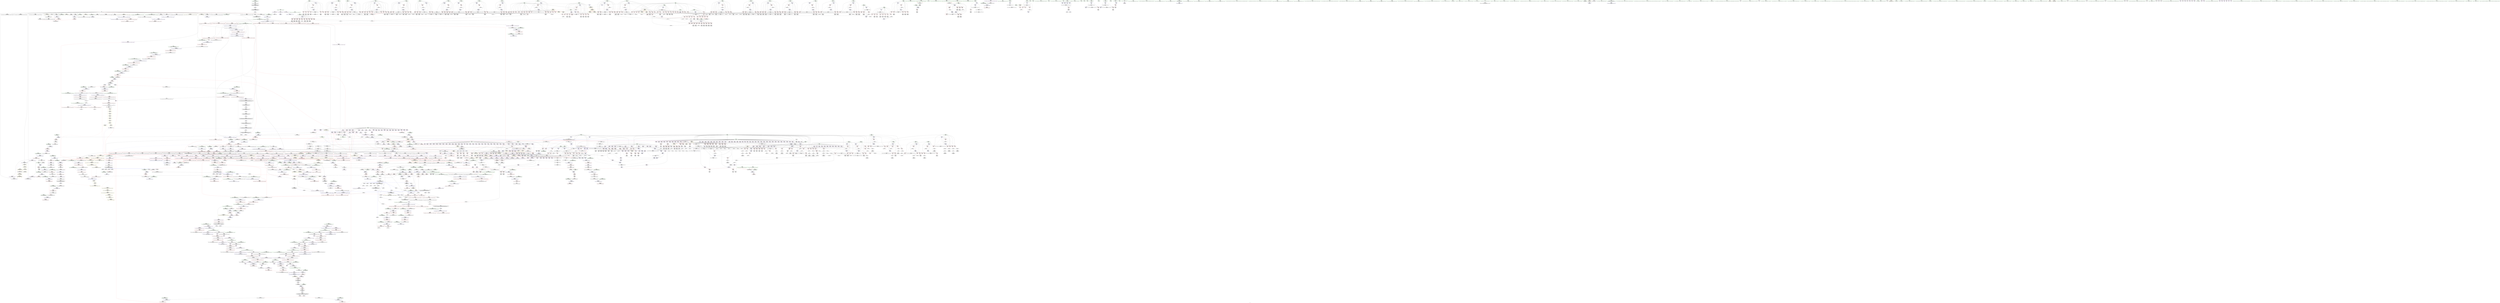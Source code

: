 digraph "SVFG" {
	label="SVFG";

	Node0x55672bbbf290 [shape=record,color=grey,label="{NodeID: 0\nNullPtr|{|<s29>124}}"];
	Node0x55672bbbf290 -> Node0x55672bfd8390[style=solid];
	Node0x55672bbbf290 -> Node0x55672bfd8490[style=solid];
	Node0x55672bbbf290 -> Node0x55672bfd8560[style=solid];
	Node0x55672bbbf290 -> Node0x55672bfd8630[style=solid];
	Node0x55672bbbf290 -> Node0x55672bfd8700[style=solid];
	Node0x55672bbbf290 -> Node0x55672bfd87d0[style=solid];
	Node0x55672bbbf290 -> Node0x55672bfd88a0[style=solid];
	Node0x55672bbbf290 -> Node0x55672bfd8970[style=solid];
	Node0x55672bbbf290 -> Node0x55672bfd8a40[style=solid];
	Node0x55672bbbf290 -> Node0x55672bfd8b10[style=solid];
	Node0x55672bbbf290 -> Node0x55672bfd8be0[style=solid];
	Node0x55672bbbf290 -> Node0x55672bfd8cb0[style=solid];
	Node0x55672bbbf290 -> Node0x55672bfd8d80[style=solid];
	Node0x55672bbbf290 -> Node0x55672bfd8e50[style=solid];
	Node0x55672bbbf290 -> Node0x55672bfd8f20[style=solid];
	Node0x55672bbbf290 -> Node0x55672bfd8ff0[style=solid];
	Node0x55672bbbf290 -> Node0x55672bfd90c0[style=solid];
	Node0x55672bbbf290 -> Node0x55672bfd9190[style=solid];
	Node0x55672bbbf290 -> Node0x55672bfd9260[style=solid];
	Node0x55672bbbf290 -> Node0x55672bfd9330[style=solid];
	Node0x55672bbbf290 -> Node0x55672bfd9400[style=solid];
	Node0x55672bbbf290 -> Node0x55672c020fc0[style=solid];
	Node0x55672bbbf290 -> Node0x55672bff8f30[style=solid];
	Node0x55672bbbf290 -> Node0x55672bff9000[style=solid];
	Node0x55672bbbf290 -> Node0x55672bff90d0[style=solid];
	Node0x55672bbbf290 -> Node0x55672c0327e0[style=solid];
	Node0x55672bbbf290 -> Node0x55672c05c980[style=solid];
	Node0x55672bbbf290 -> Node0x55672c06a9e0[style=solid];
	Node0x55672bbbf290 -> Node0x55672c06f7e0[style=solid];
	Node0x55672bbbf290:s29 -> Node0x55672c1d85d0[style=solid,color=red];
	Node0x55672c0fa3f0 [shape=record,color=black,label="{NodeID: 2657\nMR_95V_2 = PHI(MR_95V_3, MR_95V_1, )\npts\{170000 \}\n|{|<s1>52}}"];
	Node0x55672c0fa3f0 -> Node0x55672c10a440[style=dashed];
	Node0x55672c0fa3f0:s1 -> Node0x55672c1002f0[style=dashed,color=blue];
	Node0x55672bff35d0 [shape=record,color=blue,label="{NodeID: 1550\n340\<--554\ni85\<--inc100\n_Z3SATv\n}"];
	Node0x55672bff35d0 -> Node0x55672c0cbdf0[style=dashed];
	Node0x55672bfd1ea0 [shape=record,color=black,label="{NodeID: 443\n831\<--830\nidxprom5\<--\n_Z4doitv\n}"];
	Node0x55672bfe1280 [shape=record,color=purple,label="{NodeID: 886\n2008\<--2006\n_M_finish3\<--\n_ZNSt6vectorIiSaIiEE15_M_erase_at_endEPi\n}"];
	Node0x55672bfe1280 -> Node0x55672bffa790[style=solid];
	Node0x55672c1d1e80 [shape=record,color=black,label="{NodeID: 3543\n183 = PHI(322, 702, 702, 702, 702, )\n3rd arg _Z5shootiiib }"];
	Node0x55672c1d1e80 -> Node0x55672bfd9ab0[style=solid];
	Node0x55672c069660 [shape=record,color=grey,label="{NodeID: 2436\n1290 = cmp(1288, 1289, )\n}"];
	Node0x55672c0172d0 [shape=record,color=red,label="{NodeID: 1329\n1481\<--1480\n\<--arrayidx399\n_Z4doitv\n}"];
	Node0x55672c0172d0 -> Node0x55672bfe76e0[style=solid];
	Node0x55672bfca5b0 [shape=record,color=green,label="{NodeID: 222\n2343\<--2344\nthis.addr\<--this.addr_field_insensitive\n_ZNKSt6vectorIiSaIiEE12_M_check_lenEmPKc\n}"];
	Node0x55672bfca5b0 -> Node0x55672c01c270[style=solid];
	Node0x55672bfca5b0 -> Node0x55672c0334e0[style=solid];
	Node0x55672c035be0 [shape=record,color=blue,label="{NodeID: 1772\n2762\<--2749\ncoerce.dive\<--__first.coerce\n_ZNSt20__uninitialized_copyILb1EE13__uninit_copyISt13move_iteratorIPiES3_EET0_T_S6_S5_\n}"];
	Node0x55672c035be0 -> Node0x55672c0205e0[style=dashed];
	Node0x55672bfed6c0 [shape=record,color=black,label="{NodeID: 665\n2809\<--2794\n\<--agg.tmp3\n_ZSt4copyISt13move_iteratorIPiES1_ET0_T_S4_S3_\n}"];
	Node0x55672bfed6c0 -> Node0x55672c004e50[style=solid];
	Node0x55672c00bf40 [shape=record,color=red,label="{NodeID: 1108\n540\<--340\n\<--i85\n_Z3SATv\n}"];
	Node0x55672c00bf40 -> Node0x55672bfd03d0[style=solid];
	Node0x55672bb7e920 [shape=record,color=green,label="{NodeID: 1\n7\<--1\n__dso_handle\<--dummyObj\nGlob }"];
	Node0x55672c0fa8f0 [shape=record,color=black,label="{NodeID: 2658\nMR_217V_2 = PHI(MR_217V_3, MR_217V_1, )\npts\{190000 \}\n|{|<s3>52}}"];
	Node0x55672c0fa8f0 -> Node0x55672c0ddaf0[style=dashed];
	Node0x55672c0fa8f0 -> Node0x55672c0e52f0[style=dashed];
	Node0x55672c0fa8f0 -> Node0x55672c0fa8f0[style=dashed];
	Node0x55672c0fa8f0:s3 -> Node0x55672c1002f0[style=dashed,color=blue];
	Node0x55672bff36a0 [shape=record,color=blue,label="{NodeID: 1551\n342\<--460\ni102\<--\n_Z3SATv\n}"];
	Node0x55672bff36a0 -> Node0x55672c00c1b0[style=dashed];
	Node0x55672bff36a0 -> Node0x55672c00c280[style=dashed];
	Node0x55672bff36a0 -> Node0x55672c00c350[style=dashed];
	Node0x55672bff36a0 -> Node0x55672c00c420[style=dashed];
	Node0x55672bff36a0 -> Node0x55672bff3c50[style=dashed];
	Node0x55672bff36a0 -> Node0x55672c0c9210[style=dashed];
	Node0x55672bfd1f70 [shape=record,color=black,label="{NodeID: 444\n836\<--835\nidxprom8\<--\n_Z4doitv\n}"];
	Node0x55672bfe1350 [shape=record,color=purple,label="{NodeID: 887\n2061\<--2022\ncoerce.dive\<--agg.tmp\n_ZNSt6vectorIiSaIiEE12emplace_backIJiEEEvDpOT_\n}"];
	Node0x55672bfe1350 -> Node0x55672c031cc0[style=solid];
	Node0x55672c1d20c0 [shape=record,color=black,label="{NodeID: 3544\n1814 = PHI(154, 2002, 2178, 2194, 2230, 2250, )\n0th arg _ZNSt12_Vector_baseIiSaIiEE19_M_get_Tp_allocatorEv }"];
	Node0x55672c1d20c0 -> Node0x55672bff95b0[style=solid];
	Node0x55672c0697e0 [shape=record,color=grey,label="{NodeID: 2437\n2549 = cmp(2546, 2548, )\n}"];
	Node0x55672c0173a0 [shape=record,color=red,label="{NodeID: 1330\n1510\<--1509\n\<--arrayidx418\n_Z4doitv\n}"];
	Node0x55672c0173a0 -> Node0x55672bfe7950[style=solid];
	Node0x55672bfca680 [shape=record,color=green,label="{NodeID: 223\n2345\<--2346\n__n.addr\<--__n.addr_field_insensitive\n_ZNKSt6vectorIiSaIiEE12_M_check_lenEmPKc\n|{|<s2>109}}"];
	Node0x55672bfca680 -> Node0x55672c01c340[style=solid];
	Node0x55672bfca680 -> Node0x55672c0335b0[style=solid];
	Node0x55672bfca680:s2 -> Node0x55672c1d3c40[style=solid,color=red];
	Node0x55672c035cb0 [shape=record,color=blue,label="{NodeID: 1773\n2764\<--2750\ncoerce.dive1\<--__last.coerce\n_ZNSt20__uninitialized_copyILb1EE13__uninit_copyISt13move_iteratorIPiES3_EET0_T_S6_S5_\n}"];
	Node0x55672c035cb0 -> Node0x55672c0206b0[style=dashed];
	Node0x55672bfed790 [shape=record,color=black,label="{NodeID: 666\n2782\<--2816\n_ZSt4copyISt13move_iteratorIPiES1_ET0_T_S4_S3__ret\<--call6\n_ZSt4copyISt13move_iteratorIPiES1_ET0_T_S4_S3_\n|{<s0>137}}"];
	Node0x55672bfed790:s0 -> Node0x55672c1d07c0[style=solid,color=blue];
	Node0x55672c00c010 [shape=record,color=red,label="{NodeID: 1109\n543\<--340\n\<--i85\n_Z3SATv\n}"];
	Node0x55672c00c010 -> Node0x55672c062be0[style=solid];
	Node0x55672bd23b00 [shape=record,color=green,label="{NodeID: 2\n25\<--1\n\<--dummyObj\nCan only get source location for instruction, argument, global var or function.|{<s0>25}}"];
	Node0x55672bd23b00:s0 -> Node0x55672c1d1c40[style=solid,color=red];
	Node0x55672bff3770 [shape=record,color=blue,label="{NodeID: 1552\n344\<--35\nfi1\<--\n_Z3SATv\n}"];
	Node0x55672bff3770 -> Node0x55672c00c4f0[style=dashed];
	Node0x55672bff3770 -> Node0x55672bff39e0[style=dashed];
	Node0x55672bff3770 -> Node0x55672c0e39f0[style=dashed];
	Node0x55672bff3770 -> Node0x55672c0c9710[style=dashed];
	Node0x55672bff3770 -> Node0x55672c0f0df0[style=dashed];
	Node0x55672bfd2040 [shape=record,color=black,label="{NodeID: 445\n839\<--838\nidxprom10\<--\n_Z4doitv\n}"];
	Node0x55672bfe1420 [shape=record,color=purple,label="{NodeID: 888\n2065\<--2022\ncoerce.dive10\<--agg.tmp\n_ZNSt6vectorIiSaIiEE12emplace_backIJiEEEvDpOT_\n}"];
	Node0x55672bfe1420 -> Node0x55672c019eb0[style=solid];
	Node0x55672c1d23d0 [shape=record,color=black,label="{NodeID: 3545\n2560 = PHI(2525, )\n0th arg _ZNSt16allocator_traitsISaIiEE8max_sizeERKS0_ }"];
	Node0x55672c1d23d0 -> Node0x55672c034860[style=solid];
	Node0x55672c069960 [shape=record,color=grey,label="{NodeID: 2438\n1286 = cmp(1284, 1285, )\n}"];
	Node0x55672c017470 [shape=record,color=red,label="{NodeID: 1331\n1551\<--1550\n\<--arrayidx447\n_Z4doitv\n}"];
	Node0x55672c017470 -> Node0x55672bfe7c90[style=solid];
	Node0x55672bfca750 [shape=record,color=green,label="{NodeID: 224\n2347\<--2348\n__s.addr\<--__s.addr_field_insensitive\n_ZNKSt6vectorIiSaIiEE12_M_check_lenEmPKc\n}"];
	Node0x55672bfca750 -> Node0x55672c01c410[style=solid];
	Node0x55672bfca750 -> Node0x55672c033680[style=solid];
	Node0x55672c035d80 [shape=record,color=blue,label="{NodeID: 1774\n2756\<--2751\n__result.addr\<--__result\n_ZNSt20__uninitialized_copyILb1EE13__uninit_copyISt13move_iteratorIPiES3_EET0_T_S6_S5_\n}"];
	Node0x55672c035d80 -> Node0x55672c01ecb0[style=dashed];
	Node0x55672bfed860 [shape=record,color=black,label="{NodeID: 667\n2820\<--2841\n_ZSt14__copy_move_a2ILb1EPiS0_ET1_T0_S2_S1__ret\<--call3\n_ZSt14__copy_move_a2ILb1EPiS0_ET1_T0_S2_S1_\n|{<s0>142}}"];
	Node0x55672bfed860:s0 -> Node0x55672c1d0b80[style=solid,color=blue];
	Node0x55672c00c0e0 [shape=record,color=red,label="{NodeID: 1110\n553\<--340\n\<--i85\n_Z3SATv\n}"];
	Node0x55672c00c0e0 -> Node0x55672c05e260[style=solid];
	Node0x55672bb87740 [shape=record,color=green,label="{NodeID: 3\n35\<--1\n\<--dummyObj\nCan only get source location for instruction, argument, global var or function.}"];
	Node0x55672c0fb2f0 [shape=record,color=black,label="{NodeID: 2660\nMR_16V_2 = PHI(MR_16V_3, MR_16V_1, )\npts\{310000 \}\n|{|<s4>32|<s5>34|<s6>35|<s7>37|<s8>39|<s9>41|<s10>52}}"];
	Node0x55672c0fb2f0 -> Node0x55672c0d1cf0[style=dashed];
	Node0x55672c0fb2f0 -> Node0x55672c0de4f0[style=dashed];
	Node0x55672c0fb2f0 -> Node0x55672c0fb2f0[style=dashed];
	Node0x55672c0fb2f0 -> Node0x55672c0fd0f0[style=dashed];
	Node0x55672c0fb2f0:s4 -> Node0x55672c0e9340[style=dashed,color=red];
	Node0x55672c0fb2f0:s5 -> Node0x55672c0e9340[style=dashed,color=red];
	Node0x55672c0fb2f0:s6 -> Node0x55672c124d20[style=dashed,color=red];
	Node0x55672c0fb2f0:s7 -> Node0x55672c0e9340[style=dashed,color=red];
	Node0x55672c0fb2f0:s8 -> Node0x55672c11ad00[style=dashed,color=red];
	Node0x55672c0fb2f0:s9 -> Node0x55672c11ad00[style=dashed,color=red];
	Node0x55672c0fb2f0:s10 -> Node0x55672c1002f0[style=dashed,color=blue];
	Node0x55672bff3840 [shape=record,color=blue,label="{NodeID: 1553\n346\<--35\nfi2\<--\n_Z3SATv\n}"];
	Node0x55672bff3840 -> Node0x55672c0e3ef0[style=dashed];
	Node0x55672bff3840 -> Node0x55672c0c9c10[style=dashed];
	Node0x55672bfd2110 [shape=record,color=black,label="{NodeID: 446\n842\<--841\nconv12\<--\n_Z4doitv\n}"];
	Node0x55672bfd2110 -> Node0x55672c06eee0[style=solid];
	Node0x55672bfe14f0 [shape=record,color=purple,label="{NodeID: 889\n2028\<--2027\n_M_impl\<--\n_ZNSt6vectorIiSaIiEE12emplace_backIJiEEEvDpOT_\n}"];
	Node0x55672c1d24e0 [shape=record,color=black,label="{NodeID: 3546\n2821 = PHI(2806, )\n0th arg _ZSt14__copy_move_a2ILb1EPiS0_ET1_T0_S2_S1_ }"];
	Node0x55672c1d24e0 -> Node0x55672c036400[style=solid];
	Node0x55672c069ae0 [shape=record,color=grey,label="{NodeID: 2439\n1719 = cmp(1717, 1718, )\n}"];
	Node0x55672c017540 [shape=record,color=red,label="{NodeID: 1332\n1559\<--1558\n\<--arrayidx453\n_Z4doitv\n}"];
	Node0x55672c017540 -> Node0x55672bfe7e30[style=solid];
	Node0x55672bfca820 [shape=record,color=green,label="{NodeID: 225\n2349\<--2350\n__len\<--__len_field_insensitive\n_ZNKSt6vectorIiSaIiEE12_M_check_lenEmPKc\n}"];
	Node0x55672bfca820 -> Node0x55672c01c4e0[style=solid];
	Node0x55672bfca820 -> Node0x55672c01c5b0[style=solid];
	Node0x55672bfca820 -> Node0x55672c01c680[style=solid];
	Node0x55672bfca820 -> Node0x55672c033820[style=solid];
	Node0x55672c035e50 [shape=record,color=blue, style = dotted,label="{NodeID: 1775\n2993\<--2995\noffset_0\<--dummyVal\n_ZNSt20__uninitialized_copyILb1EE13__uninit_copyISt13move_iteratorIPiES3_EET0_T_S6_S5_\n}"];
	Node0x55672c035e50 -> Node0x55672c01ed80[style=dashed];
	Node0x55672bfed930 [shape=record,color=black,label="{NodeID: 668\n2845\<--2854\n_ZSt12__miter_baseIPiEDTcl12__miter_basecldtfp_4baseEEESt13move_iteratorIT_E_ret\<--call1\n_ZSt12__miter_baseIPiEDTcl12__miter_basecldtfp_4baseEEESt13move_iteratorIT_E\n|{<s0>139|<s1>141}}"];
	Node0x55672bfed930:s0 -> Node0x55672c1d0900[style=solid,color=blue];
	Node0x55672bfed930:s1 -> Node0x55672c1d0a40[style=solid,color=blue];
	Node0x55672c00c1b0 [shape=record,color=red,label="{NodeID: 1111\n559\<--342\n\<--i102\n_Z3SATv\n}"];
	Node0x55672c00c1b0 -> Node0x55672c068d60[style=solid];
	Node0x55672bfc1f70 [shape=record,color=green,label="{NodeID: 4\n37\<--1\n.str\<--dummyObj\nGlob }"];
	Node0x55672c0fb7f0 [shape=record,color=black,label="{NodeID: 2661\nMR_18V_5 = PHI(MR_18V_6, MR_18V_2, )\npts\{310001 \}\n|{|<s4>32|<s5>34|<s6>37|<s7>39|<s8>41|<s9>52}}"];
	Node0x55672c0fb7f0 -> Node0x55672c0d21f0[style=dashed];
	Node0x55672c0fb7f0 -> Node0x55672c0de9f0[style=dashed];
	Node0x55672c0fb7f0 -> Node0x55672c0fb7f0[style=dashed];
	Node0x55672c0fb7f0 -> Node0x55672c0fd5f0[style=dashed];
	Node0x55672c0fb7f0:s4 -> Node0x55672c0e9150[style=dashed,color=red];
	Node0x55672c0fb7f0:s5 -> Node0x55672c0e9150[style=dashed,color=red];
	Node0x55672c0fb7f0:s6 -> Node0x55672c0e9150[style=dashed,color=red];
	Node0x55672c0fb7f0:s7 -> Node0x55672c11ade0[style=dashed,color=red];
	Node0x55672c0fb7f0:s8 -> Node0x55672c11ade0[style=dashed,color=red];
	Node0x55672c0fb7f0:s9 -> Node0x55672c1002f0[style=dashed,color=blue];
	Node0x55672bff3910 [shape=record,color=blue,label="{NodeID: 1554\n348\<--460\nj112\<--\n_Z3SATv\n}"];
	Node0x55672bff3910 -> Node0x55672c00c5c0[style=dashed];
	Node0x55672bff3910 -> Node0x55672c00c690[style=dashed];
	Node0x55672bff3910 -> Node0x55672c00c760[style=dashed];
	Node0x55672bff3910 -> Node0x55672c00c830[style=dashed];
	Node0x55672bff3910 -> Node0x55672bff3ab0[style=dashed];
	Node0x55672bff3910 -> Node0x55672c0e43f0[style=dashed];
	Node0x55672bff3910 -> Node0x55672c0ca110[style=dashed];
	Node0x55672bfd21e0 [shape=record,color=black,label="{NodeID: 447\n848\<--847\nconv16\<--call15\n_Z4doitv\n}"];
	Node0x55672bfd21e0 -> Node0x55672bff4bc0[style=solid];
	Node0x55672bfe15c0 [shape=record,color=purple,label="{NodeID: 890\n2029\<--2027\n_M_finish\<--\n_ZNSt6vectorIiSaIiEE12emplace_backIJiEEEvDpOT_\n}"];
	Node0x55672bfe15c0 -> Node0x55672c019b70[style=solid];
	Node0x55672c1d25f0 [shape=record,color=black,label="{NodeID: 3547\n2822 = PHI(2814, )\n1st arg _ZSt14__copy_move_a2ILb1EPiS0_ET1_T0_S2_S1_ }"];
	Node0x55672c1d25f0 -> Node0x55672c0364d0[style=solid];
	Node0x55672c069c60 [shape=record,color=grey,label="{NodeID: 2440\n1383 = cmp(1381, 1382, )\n}"];
	Node0x55672c017610 [shape=record,color=red,label="{NodeID: 1333\n1609\<--1608\n\<--arrayidx485\n_Z4doitv\n}"];
	Node0x55672c017610 -> Node0x55672bfe8310[style=solid];
	Node0x55672bfca8f0 [shape=record,color=green,label="{NodeID: 226\n2351\<--2352\nref.tmp\<--ref.tmp_field_insensitive\n_ZNKSt6vectorIiSaIiEE12_M_check_lenEmPKc\n|{|<s1>109}}"];
	Node0x55672bfca8f0 -> Node0x55672c033750[style=solid];
	Node0x55672bfca8f0:s1 -> Node0x55672c1d3b00[style=solid,color=red];
	Node0x55672c035f20 [shape=record,color=blue, style = dotted,label="{NodeID: 1776\n2996\<--2998\noffset_0\<--dummyVal\n_ZNSt20__uninitialized_copyILb1EE13__uninit_copyISt13move_iteratorIPiES3_EET0_T_S6_S5_\n}"];
	Node0x55672c035f20 -> Node0x55672c01ee50[style=dashed];
	Node0x55672bfeda00 [shape=record,color=black,label="{NodeID: 669\n2858\<--2877\n_ZSt13__copy_move_aILb1EPiS0_ET1_T0_S2_S1__ret\<--call\n_ZSt13__copy_move_aILb1EPiS0_ET1_T0_S2_S1_\n|{<s0>146}}"];
	Node0x55672bfeda00:s0 -> Node0x55672c1d1080[style=solid,color=blue];
	Node0x55672c00c280 [shape=record,color=red,label="{NodeID: 1112\n565\<--342\n\<--i102\n_Z3SATv\n}"];
	Node0x55672c00c280 -> Node0x55672bfd0640[style=solid];
	Node0x55672bfc2280 [shape=record,color=green,label="{NodeID: 5\n39\<--1\n.str.2\<--dummyObj\nGlob }"];
	Node0x55672c0fbcf0 [shape=record,color=black,label="{NodeID: 2662\nMR_20V_2 = PHI(MR_20V_3, MR_20V_1, )\npts\{310002 \}\n|{|<s4>52}}"];
	Node0x55672c0fbcf0 -> Node0x55672c0d26f0[style=dashed];
	Node0x55672c0fbcf0 -> Node0x55672c0deef0[style=dashed];
	Node0x55672c0fbcf0 -> Node0x55672c0fbcf0[style=dashed];
	Node0x55672c0fbcf0 -> Node0x55672c0fdaf0[style=dashed];
	Node0x55672c0fbcf0:s4 -> Node0x55672c1002f0[style=dashed,color=blue];
	Node0x55672bff39e0 [shape=record,color=blue,label="{NodeID: 1555\n344\<--239\nfi1\<--\n_Z3SATv\n}"];
	Node0x55672bff39e0 -> Node0x55672c0f0df0[style=dashed];
	Node0x55672bfd22b0 [shape=record,color=black,label="{NodeID: 448\n850\<--849\nidxprom17\<--\n_Z4doitv\n}"];
	Node0x55672bfe1690 [shape=record,color=purple,label="{NodeID: 891\n2032\<--2031\n_M_impl2\<--\n_ZNSt6vectorIiSaIiEE12emplace_backIJiEEEvDpOT_\n}"];
	Node0x55672c1d2700 [shape=record,color=black,label="{NodeID: 3548\n2823 = PHI(2815, )\n2nd arg _ZSt14__copy_move_a2ILb1EPiS0_ET1_T0_S2_S1_ }"];
	Node0x55672c1d2700 -> Node0x55672c0365a0[style=solid];
	Node0x55672c069de0 [shape=record,color=grey,label="{NodeID: 2441\n1182 = cmp(1180, 1181, )\n}"];
	Node0x55672c0176e0 [shape=record,color=red,label="{NodeID: 1334\n1619\<--1618\n\<--arrayidx492\n_Z4doitv\n}"];
	Node0x55672c0176e0 -> Node0x55672bfe8580[style=solid];
	Node0x55672bfca9c0 [shape=record,color=green,label="{NodeID: 227\n2358\<--2359\n_ZNKSt6vectorIiSaIiEE8max_sizeEv\<--_ZNKSt6vectorIiSaIiEE8max_sizeEv_field_insensitive\n}"];
	Node0x55672c035ff0 [shape=record,color=blue,label="{NodeID: 1777\n2796\<--2783\ncoerce.dive\<--__first.coerce\n_ZSt4copyISt13move_iteratorIPiES1_ET0_T_S4_S3_\n}"];
	Node0x55672c035ff0 -> Node0x55672c020780[style=dashed];
	Node0x55672bfedad0 [shape=record,color=black,label="{NodeID: 670\n2881\<--2886\n_ZSt12__niter_baseIPiET_S1__ret\<--\n_ZSt12__niter_baseIPiET_S1_\n|{<s0>143|<s1>144|<s2>145}}"];
	Node0x55672bfedad0:s0 -> Node0x55672c1d0cc0[style=solid,color=blue];
	Node0x55672bfedad0:s1 -> Node0x55672c1d0e00[style=solid,color=blue];
	Node0x55672bfedad0:s2 -> Node0x55672c1d0f40[style=solid,color=blue];
	Node0x55672c00c350 [shape=record,color=red,label="{NodeID: 1113\n591\<--342\n\<--i102\n_Z3SATv\n}"];
	Node0x55672c00c350 -> Node0x55672bfd0a50[style=solid];
	Node0x55672bfc2340 [shape=record,color=green,label="{NodeID: 6\n41\<--1\n.str.3\<--dummyObj\nGlob }"];
	Node0x55672bff3ab0 [shape=record,color=blue,label="{NodeID: 1556\n348\<--601\nj112\<--inc131\n_Z3SATv\n}"];
	Node0x55672bff3ab0 -> Node0x55672c00c5c0[style=dashed];
	Node0x55672bff3ab0 -> Node0x55672c00c690[style=dashed];
	Node0x55672bff3ab0 -> Node0x55672c00c760[style=dashed];
	Node0x55672bff3ab0 -> Node0x55672c00c830[style=dashed];
	Node0x55672bff3ab0 -> Node0x55672bff3ab0[style=dashed];
	Node0x55672bff3ab0 -> Node0x55672c0e43f0[style=dashed];
	Node0x55672bff3ab0 -> Node0x55672c0ca110[style=dashed];
	Node0x55672bfd2380 [shape=record,color=black,label="{NodeID: 449\n853\<--852\nidxprom19\<--\n_Z4doitv\n}"];
	Node0x55672bfe1760 [shape=record,color=purple,label="{NodeID: 892\n2033\<--2031\n_M_end_of_storage\<--\n_ZNSt6vectorIiSaIiEE12emplace_backIJiEEEvDpOT_\n}"];
	Node0x55672bfe1760 -> Node0x55672c019c40[style=solid];
	Node0x55672c1d2810 [shape=record,color=black,label="{NodeID: 3549\n1683 = PHI(1118, 1345, )\n0th arg _ZNSt6vectorIiSaIiEE9push_backEOi }"];
	Node0x55672c1d2810 -> Node0x55672bff8980[style=solid];
	Node0x55672c069f60 [shape=record,color=grey,label="{NodeID: 2442\n2634 = cmp(2632, 2633, )\n}"];
	Node0x55672c0177b0 [shape=record,color=red,label="{NodeID: 1335\n1629\<--1628\n\<--arrayidx499\n_Z4doitv\n}"];
	Node0x55672c0177b0 -> Node0x55672bfe87f0[style=solid];
	Node0x55672bfcaac0 [shape=record,color=green,label="{NodeID: 228\n2367\<--2368\n_ZSt20__throw_length_errorPKc\<--_ZSt20__throw_length_errorPKc_field_insensitive\n}"];
	Node0x55672c11fe80 [shape=record,color=yellow,style=double,label="{NodeID: 2885\n77V_1 = ENCHI(MR_77V_0)\npts\{26 \}\nFun[_Z4doitv]|{|<s12>25|<s13>26|<s14>29|<s15>30|<s16>39|<s17>41}}"];
	Node0x55672c11fe80 -> Node0x55672c0059b0[style=dashed];
	Node0x55672c11fe80 -> Node0x55672c005a80[style=dashed];
	Node0x55672c11fe80 -> Node0x55672c005b50[style=dashed];
	Node0x55672c11fe80 -> Node0x55672c005c20[style=dashed];
	Node0x55672c11fe80 -> Node0x55672c005cf0[style=dashed];
	Node0x55672c11fe80 -> Node0x55672c005dc0[style=dashed];
	Node0x55672c11fe80 -> Node0x55672c005e90[style=dashed];
	Node0x55672c11fe80 -> Node0x55672c005f60[style=dashed];
	Node0x55672c11fe80 -> Node0x55672c006030[style=dashed];
	Node0x55672c11fe80 -> Node0x55672c006100[style=dashed];
	Node0x55672c11fe80 -> Node0x55672c0061d0[style=dashed];
	Node0x55672c11fe80 -> Node0x55672c0062a0[style=dashed];
	Node0x55672c11fe80:s12 -> Node0x55672b644420[style=dashed,color=red];
	Node0x55672c11fe80:s13 -> Node0x55672b644420[style=dashed,color=red];
	Node0x55672c11fe80:s14 -> Node0x55672b644420[style=dashed,color=red];
	Node0x55672c11fe80:s15 -> Node0x55672b644420[style=dashed,color=red];
	Node0x55672c11fe80:s16 -> Node0x55672c11a280[style=dashed,color=red];
	Node0x55672c11fe80:s17 -> Node0x55672c11a280[style=dashed,color=red];
	Node0x55672c0360c0 [shape=record,color=blue,label="{NodeID: 1778\n2798\<--2784\ncoerce.dive1\<--__last.coerce\n_ZSt4copyISt13move_iteratorIPiES1_ET0_T_S4_S3_\n}"];
	Node0x55672c0360c0 -> Node0x55672c020850[style=dashed];
	Node0x55672bfedba0 [shape=record,color=black,label="{NodeID: 671\n2905\<--2903\nsub.ptr.lhs.cast\<--\n_ZNSt11__copy_moveILb1ELb1ESt26random_access_iterator_tagE8__copy_mIiEEPT_PKS3_S6_S4_\n}"];
	Node0x55672bfedba0 -> Node0x55672c05e3e0[style=solid];
	Node0x55672c00c420 [shape=record,color=red,label="{NodeID: 1114\n611\<--342\n\<--i102\n_Z3SATv\n}"];
	Node0x55672c00c420 -> Node0x55672c067fe0[style=solid];
	Node0x55672bfc2400 [shape=record,color=green,label="{NodeID: 7\n43\<--1\n.str.4\<--dummyObj\nGlob }"];
	Node0x55672bff3b80 [shape=record,color=blue,label="{NodeID: 1557\n328\<--322\nretval\<--\n_Z3SATv\n}"];
	Node0x55672bff3b80 -> Node0x55672c0c8d10[style=dashed];
	Node0x55672bfd2450 [shape=record,color=black,label="{NodeID: 450\n858\<--857\nidxprom21\<--\n_Z4doitv\n}"];
	Node0x55672bfe1830 [shape=record,color=purple,label="{NodeID: 893\n2038\<--2037\n_M_impl3\<--\n_ZNSt6vectorIiSaIiEE12emplace_backIJiEEEvDpOT_\n}"];
	Node0x55672bfe1830 -> Node0x55672bfe9b70[style=solid];
	Node0x55672c1d2960 [shape=record,color=black,label="{NodeID: 3550\n1684 = PHI(771, 785, )\n1st arg _ZNSt6vectorIiSaIiEE9push_backEOi }"];
	Node0x55672c1d2960 -> Node0x55672bff8a50[style=solid];
	Node0x55672c06a0e0 [shape=record,color=grey,label="{NodeID: 2443\n474 = cmp(470, 473, )\n}"];
	Node0x55672c017880 [shape=record,color=red,label="{NodeID: 1336\n1641\<--1640\n\<--arrayidx506\n_Z4doitv\n}"];
	Node0x55672c017880 -> Node0x55672bfe8990[style=solid];
	Node0x55672bfd2f40 [shape=record,color=green,label="{NodeID: 229\n2374\<--2375\n_ZSt3maxImERKT_S2_S2_\<--_ZSt3maxImERKT_S2_S2__field_insensitive\n}"];
	Node0x55672c11ff60 [shape=record,color=yellow,style=double,label="{NodeID: 2886\n79V_1 = ENCHI(MR_79V_0)\npts\{28 \}\nFun[_Z4doitv]|{|<s12>25|<s13>26|<s14>29|<s15>30|<s16>39|<s17>41}}"];
	Node0x55672c11ff60 -> Node0x55672c006510[style=dashed];
	Node0x55672c11ff60 -> Node0x55672c0065e0[style=dashed];
	Node0x55672c11ff60 -> Node0x55672c0066b0[style=dashed];
	Node0x55672c11ff60 -> Node0x55672c006780[style=dashed];
	Node0x55672c11ff60 -> Node0x55672c006850[style=dashed];
	Node0x55672c11ff60 -> Node0x55672c006920[style=dashed];
	Node0x55672c11ff60 -> Node0x55672c0069f0[style=dashed];
	Node0x55672c11ff60 -> Node0x55672c006ac0[style=dashed];
	Node0x55672c11ff60 -> Node0x55672c006b90[style=dashed];
	Node0x55672c11ff60 -> Node0x55672c006c60[style=dashed];
	Node0x55672c11ff60 -> Node0x55672c006d30[style=dashed];
	Node0x55672c11ff60 -> Node0x55672c006e00[style=dashed];
	Node0x55672c11ff60:s12 -> Node0x55672c118640[style=dashed,color=red];
	Node0x55672c11ff60:s13 -> Node0x55672c118640[style=dashed,color=red];
	Node0x55672c11ff60:s14 -> Node0x55672c118640[style=dashed,color=red];
	Node0x55672c11ff60:s15 -> Node0x55672c118640[style=dashed,color=red];
	Node0x55672c11ff60:s16 -> Node0x55672c11a360[style=dashed,color=red];
	Node0x55672c11ff60:s17 -> Node0x55672c11a360[style=dashed,color=red];
	Node0x55672c036190 [shape=record,color=blue,label="{NodeID: 1779\n2790\<--2785\n__result.addr\<--__result\n_ZSt4copyISt13move_iteratorIPiES1_ET0_T_S4_S3_\n}"];
	Node0x55672c036190 -> Node0x55672c01ef20[style=dashed];
	Node0x55672bfedc70 [shape=record,color=black,label="{NodeID: 672\n2906\<--2904\nsub.ptr.rhs.cast\<--\n_ZNSt11__copy_moveILb1ELb1ESt26random_access_iterator_tagE8__copy_mIiEEPT_PKS3_S6_S4_\n}"];
	Node0x55672bfedc70 -> Node0x55672c05e3e0[style=solid];
	Node0x55672c00c4f0 [shape=record,color=red,label="{NodeID: 1115\n604\<--344\n\<--fi1\n_Z3SATv\n}"];
	Node0x55672c00c4f0 -> Node0x55672bfd0bf0[style=solid];
	Node0x55672bfc2860 [shape=record,color=green,label="{NodeID: 8\n45\<--1\n.str.5\<--dummyObj\nGlob }"];
	Node0x55672c0fcbf0 [shape=record,color=black,label="{NodeID: 2665\nMR_31V_9 = PHI(MR_31V_11, MR_31V_8, )\npts\{2643 \}\n|{|<s2>31}}"];
	Node0x55672c0fcbf0 -> Node0x55672c0dd0f0[style=dashed];
	Node0x55672c0fcbf0 -> Node0x55672c0fcbf0[style=dashed];
	Node0x55672c0fcbf0:s2 -> Node0x55672c1195e0[style=dashed,color=red];
	Node0x55672bff3c50 [shape=record,color=blue,label="{NodeID: 1558\n342\<--612\ni102\<--inc138\n_Z3SATv\n}"];
	Node0x55672bff3c50 -> Node0x55672c00c1b0[style=dashed];
	Node0x55672bff3c50 -> Node0x55672c00c280[style=dashed];
	Node0x55672bff3c50 -> Node0x55672c00c350[style=dashed];
	Node0x55672bff3c50 -> Node0x55672c00c420[style=dashed];
	Node0x55672bff3c50 -> Node0x55672bff3c50[style=dashed];
	Node0x55672bff3c50 -> Node0x55672c0c9210[style=dashed];
	Node0x55672bfd2520 [shape=record,color=black,label="{NodeID: 451\n861\<--860\nidxprom23\<--\n_Z4doitv\n}"];
	Node0x55672bfe1900 [shape=record,color=purple,label="{NodeID: 894\n2041\<--2040\n_M_impl4\<--\n_ZNSt6vectorIiSaIiEE12emplace_backIJiEEEvDpOT_\n}"];
	Node0x55672c1d2ab0 [shape=record,color=black,label="{NodeID: 3551\n2693 = PHI(2472, 2478, )\n0th arg _ZSt32__make_move_if_noexcept_iteratorIiSt13move_iteratorIPiEET0_PT_ }"];
	Node0x55672c1d2ab0 -> Node0x55672c035630[style=solid];
	Node0x55672c06a260 [shape=record,color=grey,label="{NodeID: 2444\n1176 = cmp(1174, 1175, )\n}"];
	Node0x55672c017950 [shape=record,color=red,label="{NodeID: 1337\n1673\<--1670\nthis1\<--this.addr\n_ZNSt6vectorIiSaIiEE5clearEv\n|{|<s1>47}}"];
	Node0x55672c017950 -> Node0x55672bfe8a60[style=solid];
	Node0x55672c017950:s1 -> Node0x55672c1dbb70[style=solid,color=red];
	Node0x55672bfd3040 [shape=record,color=green,label="{NodeID: 230\n2396\<--2397\n__lhs.addr\<--__lhs.addr_field_insensitive\n_ZN9__gnu_cxxmiIPiSt6vectorIiSaIiEEEENS_17__normal_iteratorIT_T0_E15difference_typeERKS8_SB_\n}"];
	Node0x55672bfd3040 -> Node0x55672c01c820[style=solid];
	Node0x55672bfd3040 -> Node0x55672c0338f0[style=solid];
	Node0x55672c036260 [shape=record,color=blue, style = dotted,label="{NodeID: 1780\n2999\<--3001\noffset_0\<--dummyVal\n_ZSt4copyISt13move_iteratorIPiES1_ET0_T_S4_S3_\n}"];
	Node0x55672c036260 -> Node0x55672c01eff0[style=dashed];
	Node0x55672bfedd40 [shape=record,color=black,label="{NodeID: 673\n2914\<--2913\n\<--\n_ZNSt11__copy_moveILb1ELb1ESt26random_access_iterator_tagE8__copy_mIiEEPT_PKS3_S6_S4_\n}"];
	Node0x55672bfedd40 -> Node0x55672c0050c0[style=solid];
	Node0x55672c00c5c0 [shape=record,color=red,label="{NodeID: 1116\n575\<--348\n\<--j112\n_Z3SATv\n}"];
	Node0x55672c00c5c0 -> Node0x55672c068460[style=solid];
	Node0x55672bfc2960 [shape=record,color=green,label="{NodeID: 9\n47\<--1\n.str.6\<--dummyObj\nGlob }"];
	Node0x55672c0fd0f0 [shape=record,color=black,label="{NodeID: 2666\nMR_16V_9 = PHI(MR_16V_11, MR_16V_8, )\npts\{310000 \}\n|{|<s2>31}}"];
	Node0x55672c0fd0f0 -> Node0x55672c0de4f0[style=dashed];
	Node0x55672c0fd0f0 -> Node0x55672c0fd0f0[style=dashed];
	Node0x55672c0fd0f0:s2 -> Node0x55672c1195e0[style=dashed,color=red];
	Node0x55672bff3d20 [shape=record,color=blue,label="{NodeID: 1559\n350\<--460\ni140\<--\n_Z3SATv\n}"];
	Node0x55672bff3d20 -> Node0x55672c00c900[style=dashed];
	Node0x55672bff3d20 -> Node0x55672c00c9d0[style=dashed];
	Node0x55672bff3d20 -> Node0x55672c00caa0[style=dashed];
	Node0x55672bff3d20 -> Node0x55672c00cb70[style=dashed];
	Node0x55672bff3d20 -> Node0x55672bff4540[style=dashed];
	Node0x55672bff3d20 -> Node0x55672c0ca200[style=dashed];
	Node0x55672bfd25f0 [shape=record,color=black,label="{NodeID: 452\n890\<--889\nidxprom38\<--\n_Z4doitv\n}"];
	Node0x55672bfe19d0 [shape=record,color=purple,label="{NodeID: 895\n2042\<--2040\n_M_finish5\<--\n_ZNSt6vectorIiSaIiEE12emplace_backIJiEEEvDpOT_\n}"];
	Node0x55672bfe19d0 -> Node0x55672c019d10[style=solid];
	Node0x55672c1d2c00 [shape=record,color=black,label="{NodeID: 3552\n2452 = PHI(2172, 2188, )\n0th arg _ZSt34__uninitialized_move_if_noexcept_aIPiS0_SaIiEET0_T_S3_S2_RT1_ }"];
	Node0x55672c1d2c00 -> Node0x55672c033d00[style=solid];
	Node0x55672c06a3e0 [shape=record,color=grey,label="{NodeID: 2445\n466 = cmp(462, 465, )\n}"];
	Node0x55672c017a20 [shape=record,color=red,label="{NodeID: 1338\n1677\<--1676\n\<--_M_start\n_ZNSt6vectorIiSaIiEE5clearEv\n|{<s0>47}}"];
	Node0x55672c017a20:s0 -> Node0x55672c1dbc80[style=solid,color=red];
	Node0x55672bfd3110 [shape=record,color=green,label="{NodeID: 231\n2398\<--2399\n__rhs.addr\<--__rhs.addr_field_insensitive\n_ZN9__gnu_cxxmiIPiSt6vectorIiSaIiEEEENS_17__normal_iteratorIT_T0_E15difference_typeERKS8_SB_\n}"];
	Node0x55672bfd3110 -> Node0x55672c01c8f0[style=solid];
	Node0x55672bfd3110 -> Node0x55672c0339c0[style=solid];
	Node0x55672c036330 [shape=record,color=blue, style = dotted,label="{NodeID: 1781\n3002\<--3004\noffset_0\<--dummyVal\n_ZSt4copyISt13move_iteratorIPiES1_ET0_T_S4_S3_\n}"];
	Node0x55672c036330 -> Node0x55672c01f0c0[style=dashed];
	Node0x55672bfede10 [shape=record,color=black,label="{NodeID: 674\n2916\<--2915\n\<--\n_ZNSt11__copy_moveILb1ELb1ESt26random_access_iterator_tagE8__copy_mIiEEPT_PKS3_S6_S4_\n}"];
	Node0x55672bfede10 -> Node0x55672c005190[style=solid];
	Node0x55672c00c690 [shape=record,color=red,label="{NodeID: 1117\n581\<--348\n\<--j112\n_Z3SATv\n}"];
	Node0x55672c00c690 -> Node0x55672c05dae0[style=solid];
	Node0x55672bfc2a60 [shape=record,color=green,label="{NodeID: 10\n49\<--1\n.str.7\<--dummyObj\nGlob }"];
	Node0x55672c0fd5f0 [shape=record,color=black,label="{NodeID: 2667\nMR_18V_12 = PHI(MR_18V_14, MR_18V_11, )\npts\{310001 \}\n|{|<s2>31}}"];
	Node0x55672c0fd5f0 -> Node0x55672c0de9f0[style=dashed];
	Node0x55672c0fd5f0 -> Node0x55672c0fd5f0[style=dashed];
	Node0x55672c0fd5f0:s2 -> Node0x55672c1195e0[style=dashed,color=red];
	Node0x55672bff3df0 [shape=record,color=blue,label="{NodeID: 1560\n352\<--35\nfi1146\<--\n_Z3SATv\n}"];
	Node0x55672bff3df0 -> Node0x55672c0d58f0[style=dashed];
	Node0x55672bfd26c0 [shape=record,color=black,label="{NodeID: 453\n893\<--892\nidxprom40\<--\n_Z4doitv\n}"];
	Node0x55672bfe1aa0 [shape=record,color=purple,label="{NodeID: 896\n2052\<--2051\n_M_impl6\<--\n_ZNSt6vectorIiSaIiEE12emplace_backIJiEEEvDpOT_\n}"];
	Node0x55672c1d2d50 [shape=record,color=black,label="{NodeID: 3553\n2453 = PHI(2176, 2192, )\n1st arg _ZSt34__uninitialized_move_if_noexcept_aIPiS0_SaIiEET0_T_S3_S2_RT1_ }"];
	Node0x55672c1d2d50 -> Node0x55672c033dd0[style=solid];
	Node0x55672c06a560 [shape=record,color=grey,label="{NodeID: 2446\n1496 = cmp(1494, 1495, )\n}"];
	Node0x55672c017af0 [shape=record,color=red,label="{NodeID: 1339\n1691\<--1685\nthis1\<--this.addr\n_ZNSt6vectorIiSaIiEE9push_backEOi\n|{<s0>49}}"];
	Node0x55672c017af0:s0 -> Node0x55672c1da9c0[style=solid,color=red];
	Node0x55672bfd31e0 [shape=record,color=green,label="{NodeID: 232\n2415\<--2416\nretval\<--retval_field_insensitive\n_ZNSt6vectorIiSaIiEE5beginEv\n|{|<s1>115}}"];
	Node0x55672bfd31e0 -> Node0x55672c002c30[style=solid];
	Node0x55672bfd31e0:s1 -> Node0x55672c1d5b70[style=solid,color=red];
	Node0x55672c036400 [shape=record,color=blue,label="{NodeID: 1782\n2824\<--2821\n__first.addr\<--__first\n_ZSt14__copy_move_a2ILb1EPiS0_ET1_T0_S2_S1_\n}"];
	Node0x55672c036400 -> Node0x55672c01f190[style=dashed];
	Node0x55672bfedee0 [shape=record,color=black,label="{NodeID: 675\n2888\<--2925\n_ZNSt11__copy_moveILb1ELb1ESt26random_access_iterator_tagE8__copy_mIiEEPT_PKS3_S6_S4__ret\<--add.ptr\n_ZNSt11__copy_moveILb1ELb1ESt26random_access_iterator_tagE8__copy_mIiEEPT_PKS3_S6_S4_\n|{<s0>149}}"];
	Node0x55672bfedee0:s0 -> Node0x55672c1d1440[style=solid,color=blue];
	Node0x55672c00c760 [shape=record,color=red,label="{NodeID: 1118\n588\<--348\n\<--j112\n_Z3SATv\n}"];
	Node0x55672c00c760 -> Node0x55672bfd0980[style=solid];
	Node0x55672bfc2b60 [shape=record,color=green,label="{NodeID: 11\n51\<--1\n.str.8\<--dummyObj\nGlob }"];
	Node0x55672c0fdaf0 [shape=record,color=black,label="{NodeID: 2668\nMR_20V_9 = PHI(MR_20V_11, MR_20V_8, )\npts\{310002 \}\n|{|<s2>31}}"];
	Node0x55672c0fdaf0 -> Node0x55672c0deef0[style=dashed];
	Node0x55672c0fdaf0 -> Node0x55672c0fdaf0[style=dashed];
	Node0x55672c0fdaf0:s2 -> Node0x55672c1195e0[style=dashed,color=red];
	Node0x55672bff3ec0 [shape=record,color=blue,label="{NodeID: 1561\n354\<--35\nfi2147\<--\n_Z3SATv\n}"];
	Node0x55672bff3ec0 -> Node0x55672c114940[style=dashed];
	Node0x55672bfd2790 [shape=record,color=black,label="{NodeID: 454\n896\<--895\nconv42\<--\n_Z4doitv\n}"];
	Node0x55672bfd2790 -> Node0x55672c06ea60[style=solid];
	Node0x55672bfe1b70 [shape=record,color=purple,label="{NodeID: 897\n2053\<--2051\n_M_finish7\<--\n_ZNSt6vectorIiSaIiEE12emplace_backIJiEEEvDpOT_\n}"];
	Node0x55672bfe1b70 -> Node0x55672c019de0[style=solid];
	Node0x55672bfe1b70 -> Node0x55672c031c30[style=solid];
	Node0x55672c1d2ea0 [shape=record,color=black,label="{NodeID: 3554\n2454 = PHI(2177, 2193, )\n2nd arg _ZSt34__uninitialized_move_if_noexcept_aIPiS0_SaIiEET0_T_S3_S2_RT1_ }"];
	Node0x55672c1d2ea0 -> Node0x55672c033ea0[style=solid];
	Node0x55672c06a6e0 [shape=record,color=grey,label="{NodeID: 2447\n1021 = cmp(1019, 1020, )\n}"];
	Node0x55672c017bc0 [shape=record,color=red,label="{NodeID: 1340\n1692\<--1687\n\<--__x.addr\n_ZNSt6vectorIiSaIiEE9push_backEOi\n|{<s0>48}}"];
	Node0x55672c017bc0:s0 -> Node0x55672c1d7980[style=solid,color=red];
	Node0x55672bfd32b0 [shape=record,color=green,label="{NodeID: 233\n2417\<--2418\nthis.addr\<--this.addr_field_insensitive\n_ZNSt6vectorIiSaIiEE5beginEv\n}"];
	Node0x55672bfd32b0 -> Node0x55672c01cb60[style=solid];
	Node0x55672bfd32b0 -> Node0x55672c033a90[style=solid];
	Node0x55672c0364d0 [shape=record,color=blue,label="{NodeID: 1783\n2826\<--2822\n__last.addr\<--__last\n_ZSt14__copy_move_a2ILb1EPiS0_ET1_T0_S2_S1_\n}"];
	Node0x55672c0364d0 -> Node0x55672c01f260[style=dashed];
	Node0x55672bfedfb0 [shape=record,color=black,label="{NodeID: 676\n2932\<--2937\n_ZSt12__miter_baseIPiET_S1__ret\<--\n_ZSt12__miter_baseIPiET_S1_\n|{<s0>148}}"];
	Node0x55672bfedfb0:s0 -> Node0x55672c1d1300[style=solid,color=blue];
	Node0x55672c00c830 [shape=record,color=red,label="{NodeID: 1119\n600\<--348\n\<--j112\n_Z3SATv\n}"];
	Node0x55672c00c830 -> Node0x55672c067e60[style=solid];
	Node0x55672bf2fc80 [shape=record,color=green,label="{NodeID: 12\n53\<--1\n.str.9\<--dummyObj\nGlob }"];
	Node0x55672bff3f90 [shape=record,color=blue,label="{NodeID: 1562\n356\<--460\nj148\<--\n_Z3SATv\n}"];
	Node0x55672bff3f90 -> Node0x55672c00cde0[style=dashed];
	Node0x55672bff3f90 -> Node0x55672c00ceb0[style=dashed];
	Node0x55672bff3f90 -> Node0x55672c00cf80[style=dashed];
	Node0x55672bff3f90 -> Node0x55672c00d050[style=dashed];
	Node0x55672bff3f90 -> Node0x55672bff3f90[style=dashed];
	Node0x55672bff3f90 -> Node0x55672bff4130[style=dashed];
	Node0x55672bff3f90 -> Node0x55672c0edbf0[style=dashed];
	Node0x55672bfd2860 [shape=record,color=black,label="{NodeID: 455\n900\<--899\nidxprom44\<--\n_Z4doitv\n}"];
	Node0x55672bfe1c40 [shape=record,color=purple,label="{NodeID: 898\n2055\<--2054\nincdec.ptr\<--\n_ZNSt6vectorIiSaIiEE12emplace_backIJiEEEvDpOT_\n}"];
	Node0x55672bfe1c40 -> Node0x55672c031c30[style=solid];
	Node0x55672c1d2ff0 [shape=record,color=black,label="{NodeID: 3555\n2455 = PHI(2179, 2195, )\n3rd arg _ZSt34__uninitialized_move_if_noexcept_aIPiS0_SaIiEET0_T_S3_S2_RT1_ }"];
	Node0x55672c1d2ff0 -> Node0x55672c033f70[style=solid];
	Node0x55672c06a860 [shape=record,color=grey,label="{NodeID: 2448\n1502 = cmp(1500, 1501, )\n}"];
	Node0x55672c017c90 [shape=record,color=red,label="{NodeID: 1341\n1730\<--1706\n\<--retval\nmain\n}"];
	Node0x55672c017c90 -> Node0x55672bfe8b30[style=solid];
	Node0x55672bfd3380 [shape=record,color=green,label="{NodeID: 234\n2431\<--2432\nthis.addr\<--this.addr_field_insensitive\n_ZNSt12_Vector_baseIiSaIiEE11_M_allocateEm\n}"];
	Node0x55672bfd3380 -> Node0x55672c01cd00[style=solid];
	Node0x55672bfd3380 -> Node0x55672c033b60[style=solid];
	Node0x55672c0365a0 [shape=record,color=blue,label="{NodeID: 1784\n2828\<--2823\n__result.addr\<--__result\n_ZSt14__copy_move_a2ILb1EPiS0_ET1_T0_S2_S1_\n}"];
	Node0x55672c0365a0 -> Node0x55672c01f330[style=dashed];
	Node0x55672bfee080 [shape=record,color=black,label="{NodeID: 677\n2939\<--2946\n_ZNKSt13move_iteratorIPiE4baseEv_ret\<--\n_ZNKSt13move_iteratorIPiE4baseEv\n|{<s0>147}}"];
	Node0x55672bfee080:s0 -> Node0x55672c1d11c0[style=solid,color=blue];
	Node0x55672c00c900 [shape=record,color=red,label="{NodeID: 1120\n617\<--350\n\<--i140\n_Z3SATv\n}"];
	Node0x55672c00c900 -> Node0x55672c06b160[style=solid];
	Node0x55672bf2fd80 [shape=record,color=green,label="{NodeID: 13\n55\<--1\n.str.10\<--dummyObj\nGlob }"];
	Node0x55672bff4060 [shape=record,color=blue,label="{NodeID: 1563\n352\<--239\nfi1146\<--\n_Z3SATv\n}"];
	Node0x55672bff4060 -> Node0x55672c0d58f0[style=dashed];
	Node0x55672bfd2930 [shape=record,color=black,label="{NodeID: 456\n903\<--902\nidxprom46\<--\n_Z4doitv\n}"];
	Node0x55672bfe1d10 [shape=record,color=purple,label="{NodeID: 899\n2132\<--2112\ncoerce.dive\<--__position\n_ZNSt6vectorIiSaIiEE17_M_realloc_insertIJiEEEvN9__gnu_cxx17__normal_iteratorIPiS1_EEDpOT_\n}"];
	Node0x55672bfe1d10 -> Node0x55672c032160[style=solid];
	Node0x55672c1d3140 [shape=record,color=black,label="{NodeID: 3556\n103 = PHI(89, )\n0th arg _ZNSt6vectorIiSaIiEEC2Ev }"];
	Node0x55672c1d3140 -> Node0x55672c0210c0[style=solid];
	Node0x55672c06a9e0 [shape=record,color=grey,label="{NodeID: 2449\n2208 = cmp(2207, 3, )\n}"];
	Node0x55672c017d60 [shape=record,color=red,label="{NodeID: 1342\n1718\<--1708\n\<--T\nmain\n}"];
	Node0x55672c017d60 -> Node0x55672c069ae0[style=solid];
	Node0x55672bfd3450 [shape=record,color=green,label="{NodeID: 235\n2433\<--2434\n__n.addr\<--__n.addr_field_insensitive\n_ZNSt12_Vector_baseIiSaIiEE11_M_allocateEm\n}"];
	Node0x55672bfd3450 -> Node0x55672c01cdd0[style=solid];
	Node0x55672bfd3450 -> Node0x55672c01cea0[style=solid];
	Node0x55672bfd3450 -> Node0x55672c033c30[style=solid];
	Node0x55672c036670 [shape=record,color=blue,label="{NodeID: 1785\n2849\<--2846\ncoerce.dive\<--__it.coerce\n_ZSt12__miter_baseIPiEDTcl12__miter_basecldtfp_4baseEEESt13move_iteratorIT_E\n|{<s0>147}}"];
	Node0x55672c036670:s0 -> Node0x55672c0e9910[style=dashed,color=red];
	Node0x55672bfee150 [shape=record,color=purple,label="{NodeID: 678\n68\<--4\n\<--_ZStL8__ioinit\n__cxx_global_var_init\n}"];
	Node0x55672c00c9d0 [shape=record,color=red,label="{NodeID: 1121\n643\<--350\n\<--i140\n_Z3SATv\n}"];
	Node0x55672c00c9d0 -> Node0x55672bfd0f30[style=solid];
	Node0x55672bf2fe80 [shape=record,color=green,label="{NodeID: 14\n58\<--1\n\<--dummyObj\nCan only get source location for instruction, argument, global var or function.}"];
	Node0x55672c0fe9f0 [shape=record,color=black,label="{NodeID: 2671\nMR_192V_4 = PHI(MR_192V_5, MR_192V_3, )\npts\{786 \}\n}"];
	Node0x55672c0fe9f0 -> Node0x55672bff6f80[style=dashed];
	Node0x55672c0fe9f0 -> Node0x55672c0dcbf0[style=dashed];
	Node0x55672c0fe9f0 -> Node0x55672c0eeaf0[style=dashed];
	Node0x55672c0fe9f0 -> Node0x55672c0fe9f0[style=dashed];
	Node0x55672bff4130 [shape=record,color=blue,label="{NodeID: 1564\n356\<--653\nj148\<--inc167\n_Z3SATv\n}"];
	Node0x55672bff4130 -> Node0x55672c00cde0[style=dashed];
	Node0x55672bff4130 -> Node0x55672c00ceb0[style=dashed];
	Node0x55672bff4130 -> Node0x55672c00cf80[style=dashed];
	Node0x55672bff4130 -> Node0x55672c00d050[style=dashed];
	Node0x55672bff4130 -> Node0x55672bff3f90[style=dashed];
	Node0x55672bff4130 -> Node0x55672bff4130[style=dashed];
	Node0x55672bff4130 -> Node0x55672c0edbf0[style=dashed];
	Node0x55672bfd2a00 [shape=record,color=black,label="{NodeID: 457\n906\<--905\nconv48\<--\n_Z4doitv\n}"];
	Node0x55672bfd2a00 -> Node0x55672c06de60[style=solid];
	Node0x55672bfe1de0 [shape=record,color=purple,label="{NodeID: 900\n2145\<--2122\ncoerce.dive3\<--ref.tmp\n_ZNSt6vectorIiSaIiEE17_M_realloc_insertIJiEEEvN9__gnu_cxx17__normal_iteratorIPiS1_EEDpOT_\n}"];
	Node0x55672bfe1de0 -> Node0x55672c0324a0[style=solid];
	Node0x55672c1d3250 [shape=record,color=black,label="{NodeID: 3557\n2846 = PHI(2805, 2813, )\n0th arg _ZSt12__miter_baseIPiEDTcl12__miter_basecldtfp_4baseEEESt13move_iteratorIT_E }"];
	Node0x55672c1d3250 -> Node0x55672c036670[style=solid];
	Node0x55672c06ab60 [shape=record,color=grey,label="{NodeID: 2450\n1521 = cmp(1520, 407, )\n}"];
	Node0x55672c017e30 [shape=record,color=red,label="{NodeID: 1343\n1717\<--1710\n\<--i\nmain\n}"];
	Node0x55672c017e30 -> Node0x55672c069ae0[style=solid];
	Node0x55672bfd3520 [shape=record,color=green,label="{NodeID: 236\n2445\<--2446\n_ZNSt16allocator_traitsISaIiEE8allocateERS0_m\<--_ZNSt16allocator_traitsISaIiEE8allocateERS0_m_field_insensitive\n}"];
	Node0x55672c036740 [shape=record,color=blue,label="{NodeID: 1786\n2862\<--2859\n__first.addr\<--__first\n_ZSt13__copy_move_aILb1EPiS0_ET1_T0_S2_S1_\n}"];
	Node0x55672c036740 -> Node0x55672c01f400[style=dashed];
	Node0x55672bfee220 [shape=record,color=purple,label="{NodeID: 679\n311\<--8\narrayidx58\<--tx\n_Z5shootiiib\n}"];
	Node0x55672bfee220 -> Node0x55672c00a540[style=solid];
	Node0x55672c00caa0 [shape=record,color=red,label="{NodeID: 1122\n674\<--350\n\<--i140\n_Z3SATv\n}"];
	Node0x55672c00caa0 -> Node0x55672c067560[style=solid];
	Node0x55672bf2ff80 [shape=record,color=green,label="{NodeID: 15\n199\<--1\n\<--dummyObj\nCan only get source location for instruction, argument, global var or function.|{<s0>29}}"];
	Node0x55672bf2ff80:s0 -> Node0x55672c1d1c40[style=solid,color=red];
	Node0x55672bff4200 [shape=record,color=blue,label="{NodeID: 1565\n358\<--460\nj169\<--\n_Z3SATv\n}"];
	Node0x55672bff4200 -> Node0x55672c00d120[style=dashed];
	Node0x55672bff4200 -> Node0x55672c00d1f0[style=dashed];
	Node0x55672bff4200 -> Node0x55672c00d2c0[style=dashed];
	Node0x55672bff4200 -> Node0x55672c00d390[style=dashed];
	Node0x55672bff4200 -> Node0x55672bff4200[style=dashed];
	Node0x55672bff4200 -> Node0x55672bff43a0[style=dashed];
	Node0x55672bff4200 -> Node0x55672c0ee0f0[style=dashed];
	Node0x55672bfd2ad0 [shape=record,color=black,label="{NodeID: 458\n917\<--916\nidxprom50\<--mul\n_Z4doitv\n}"];
	Node0x55672bfe1eb0 [shape=record,color=purple,label="{NodeID: 901\n2160\<--2159\n_M_impl\<--\n_ZNSt6vectorIiSaIiEE17_M_realloc_insertIJiEEEvN9__gnu_cxx17__normal_iteratorIPiS1_EEDpOT_\n}"];
	Node0x55672bfe1eb0 -> Node0x55672bfeae20[style=solid];
	Node0x55672c1d33d0 [shape=record,color=black,label="{NodeID: 3558\n137 = PHI(128, )\n0th arg _ZNSt6vectorIiSaIiEED2Ev }"];
	Node0x55672c1d33d0 -> Node0x55672c021260[style=solid];
	Node0x55672c06ace0 [shape=record,color=grey,label="{NodeID: 2451\n1545 = cmp(1543, 1544, )\n}"];
	Node0x55672c017f00 [shape=record,color=red,label="{NodeID: 1344\n1721\<--1710\n\<--i\nmain\n}"];
	Node0x55672bfd3620 [shape=record,color=green,label="{NodeID: 237\n2456\<--2457\n__first.addr\<--__first.addr_field_insensitive\n_ZSt34__uninitialized_move_if_noexcept_aIPiS0_SaIiEET0_T_S3_S2_RT1_\n}"];
	Node0x55672bfd3620 -> Node0x55672c01cf70[style=solid];
	Node0x55672bfd3620 -> Node0x55672c033d00[style=solid];
	Node0x55672c036810 [shape=record,color=blue,label="{NodeID: 1787\n2864\<--2860\n__last.addr\<--__last\n_ZSt13__copy_move_aILb1EPiS0_ET1_T0_S2_S1_\n}"];
	Node0x55672c036810 -> Node0x55672c01f4d0[style=dashed];
	Node0x55672bfee2f0 [shape=record,color=purple,label="{NodeID: 680\n317\<--10\narrayidx60\<--ty\n_Z5shootiiib\n}"];
	Node0x55672bfee2f0 -> Node0x55672c00a610[style=solid];
	Node0x55672c00cb70 [shape=record,color=red,label="{NodeID: 1123\n697\<--350\n\<--i140\n_Z3SATv\n}"];
	Node0x55672c00cb70 -> Node0x55672c0676e0[style=solid];
	Node0x55672bfc3060 [shape=record,color=green,label="{NodeID: 16\n225\<--1\n\<--dummyObj\nCan only get source location for instruction, argument, global var or function.}"];
	Node0x55672bff42d0 [shape=record,color=blue,label="{NodeID: 1566\n354\<--239\nfi2147\<--\n_Z3SATv\n}"];
	Node0x55672bff42d0 -> Node0x55672c114940[style=dashed];
	Node0x55672bfd2ba0 [shape=record,color=black,label="{NodeID: 459\n925\<--924\ntobool\<--\n_Z4doitv\n}"];
	Node0x55672bfe1f80 [shape=record,color=purple,label="{NodeID: 902\n2170\<--2169\n_M_impl7\<--\n_ZNSt6vectorIiSaIiEE17_M_realloc_insertIJiEEEvN9__gnu_cxx17__normal_iteratorIPiS1_EEDpOT_\n}"];
	Node0x55672c1d34e0 [shape=record,color=black,label="{NodeID: 3559\n1823 = PHI(161, 171, )\n0th arg _ZNSt12_Vector_baseIiSaIiEED2Ev }"];
	Node0x55672c1d34e0 -> Node0x55672bff9680[style=solid];
	Node0x55672c06ae60 [shape=record,color=grey,label="{NodeID: 2452\n1377 = cmp(1375, 1376, )\n}"];
	Node0x55672c017fd0 [shape=record,color=red,label="{NodeID: 1345\n1726\<--1710\n\<--i\nmain\n}"];
	Node0x55672c017fd0 -> Node0x55672c0619e0[style=solid];
	Node0x55672bfd36f0 [shape=record,color=green,label="{NodeID: 238\n2458\<--2459\n__last.addr\<--__last.addr_field_insensitive\n_ZSt34__uninitialized_move_if_noexcept_aIPiS0_SaIiEET0_T_S3_S2_RT1_\n}"];
	Node0x55672bfd36f0 -> Node0x55672c01d040[style=solid];
	Node0x55672bfd36f0 -> Node0x55672c033dd0[style=solid];
	Node0x55672c0368e0 [shape=record,color=blue,label="{NodeID: 1788\n2866\<--2861\n__result.addr\<--__result\n_ZSt13__copy_move_aILb1EPiS0_ET1_T0_S2_S1_\n}"];
	Node0x55672c0368e0 -> Node0x55672c01f5a0[style=dashed];
	Node0x55672bfee3c0 [shape=record,color=purple,label="{NodeID: 681\n360\<--12\n\<--go\n_Z3SATv\n}"];
	Node0x55672c00cc40 [shape=record,color=red,label="{NodeID: 1124\n688\<--352\n\<--fi1146\n_Z3SATv\n}"];
	Node0x55672c00cc40 -> Node0x55672bfd14e0[style=solid];
	Node0x55672bfc3160 [shape=record,color=green,label="{NodeID: 17\n236\<--1\n\<--dummyObj\nCan only get source location for instruction, argument, global var or function.}"];
	Node0x55672bff43a0 [shape=record,color=blue,label="{NodeID: 1567\n358\<--685\nj169\<--inc189\n_Z3SATv\n}"];
	Node0x55672bff43a0 -> Node0x55672c00d120[style=dashed];
	Node0x55672bff43a0 -> Node0x55672c00d1f0[style=dashed];
	Node0x55672bff43a0 -> Node0x55672c00d2c0[style=dashed];
	Node0x55672bff43a0 -> Node0x55672c00d390[style=dashed];
	Node0x55672bff43a0 -> Node0x55672bff4200[style=dashed];
	Node0x55672bff43a0 -> Node0x55672bff43a0[style=dashed];
	Node0x55672bff43a0 -> Node0x55672c0ee0f0[style=dashed];
	Node0x55672bfd2c70 [shape=record,color=black,label="{NodeID: 460\n929\<--928\nidxprom54\<--mul53\n_Z4doitv\n}"];
	Node0x55672bfe2050 [shape=record,color=purple,label="{NodeID: 903\n2171\<--2169\n_M_start\<--\n_ZNSt6vectorIiSaIiEE17_M_realloc_insertIJiEEEvN9__gnu_cxx17__normal_iteratorIPiS1_EEDpOT_\n}"];
	Node0x55672bfe2050 -> Node0x55672c01b640[style=solid];
	Node0x55672c1d3690 [shape=record,color=black,label="{NodeID: 3560\n1970 = PHI(1921, )\n0th arg _ZNSaIiED2Ev }"];
	Node0x55672c1d3690 -> Node0x55672bffa450[style=solid];
	Node0x55672c06afe0 [shape=record,color=grey,label="{NodeID: 2453\n631 = cmp(627, 630, )\n}"];
	Node0x55672c0180a0 [shape=record,color=red,label="{NodeID: 1346\n1737\<--1734\nthis1\<--this.addr\n_ZNSt12_Vector_baseIiSaIiEEC2Ev\n}"];
	Node0x55672c0180a0 -> Node0x55672bfe04b0[style=solid];
	Node0x55672bfd37c0 [shape=record,color=green,label="{NodeID: 239\n2460\<--2461\n__result.addr\<--__result.addr_field_insensitive\n_ZSt34__uninitialized_move_if_noexcept_aIPiS0_SaIiEET0_T_S3_S2_RT1_\n}"];
	Node0x55672bfd37c0 -> Node0x55672c01d110[style=solid];
	Node0x55672bfd37c0 -> Node0x55672c033ea0[style=solid];
	Node0x55672c0369b0 [shape=record,color=blue,label="{NodeID: 1789\n2868\<--239\n__simple\<--\n_ZSt13__copy_move_aILb1EPiS0_ET1_T0_S2_S1_\n}"];
	Node0x55672bfee490 [shape=record,color=purple,label="{NodeID: 682\n413\<--12\narrayidx18\<--go\n_Z3SATv\n}"];
	Node0x55672c00cd10 [shape=record,color=red,label="{NodeID: 1125\n691\<--354\n\<--fi2147\n_Z3SATv\n}"];
	Node0x55672c00cd10 -> Node0x55672bfd15b0[style=solid];
	Node0x55672bfc3260 [shape=record,color=green,label="{NodeID: 18\n239\<--1\n\<--dummyObj\nCan only get source location for instruction, argument, global var or function.}"];
	Node0x55672bff4470 [shape=record,color=blue,label="{NodeID: 1568\n328\<--322\nretval\<--\n_Z3SATv\n}"];
	Node0x55672bff4470 -> Node0x55672c0c8d10[style=dashed];
	Node0x55672bfd2d40 [shape=record,color=black,label="{NodeID: 461\n938\<--937\ntobool56\<--\n_Z4doitv\n}"];
	Node0x55672bfe2120 [shape=record,color=purple,label="{NodeID: 904\n2185\<--2184\nincdec.ptr\<--\n_ZNSt6vectorIiSaIiEE17_M_realloc_insertIJiEEEvN9__gnu_cxx17__normal_iteratorIPiS1_EEDpOT_\n}"];
	Node0x55672bfe2120 -> Node0x55672c032980[style=solid];
	Node0x55672c1d37a0 [shape=record,color=black,label="{NodeID: 3561\n2109 = PHI(2026, )\n0th arg _ZNSt6vectorIiSaIiEE17_M_realloc_insertIJiEEEvN9__gnu_cxx17__normal_iteratorIPiS1_EEDpOT_ }"];
	Node0x55672c1d37a0 -> Node0x55672c032230[style=solid];
	Node0x55672c06b160 [shape=record,color=grey,label="{NodeID: 2454\n621 = cmp(617, 620, )\n}"];
	Node0x55672c018170 [shape=record,color=red,label="{NodeID: 1347\n1764\<--1761\nthis1\<--this.addr\n_ZNSt12_Vector_baseIiSaIiEE12_Vector_implC2Ev\n}"];
	Node0x55672c018170 -> Node0x55672bfe8c00[style=solid];
	Node0x55672c018170 -> Node0x55672bfe0580[style=solid];
	Node0x55672c018170 -> Node0x55672bfe0650[style=solid];
	Node0x55672c018170 -> Node0x55672bfe0720[style=solid];
	Node0x55672bfd3890 [shape=record,color=green,label="{NodeID: 240\n2462\<--2463\n__alloc.addr\<--__alloc.addr_field_insensitive\n_ZSt34__uninitialized_move_if_noexcept_aIPiS0_SaIiEET0_T_S3_S2_RT1_\n}"];
	Node0x55672bfd3890 -> Node0x55672c01d1e0[style=solid];
	Node0x55672bfd3890 -> Node0x55672c033f70[style=solid];
	Node0x55672c036a80 [shape=record,color=blue,label="{NodeID: 1790\n2883\<--2882\n__it.addr\<--__it\n_ZSt12__niter_baseIPiET_S1_\n}"];
	Node0x55672c036a80 -> Node0x55672c01f670[style=dashed];
	Node0x55672bfee560 [shape=record,color=purple,label="{NodeID: 683\n424\<--12\narrayidx25\<--go\n_Z3SATv\n}"];
	Node0x55672bfee560 -> Node0x55672bff2b40[style=solid];
	Node0x55672c00cde0 [shape=record,color=red,label="{NodeID: 1126\n627\<--356\n\<--j148\n_Z3SATv\n}"];
	Node0x55672c00cde0 -> Node0x55672c06afe0[style=solid];
	Node0x55672bfc3360 [shape=record,color=green,label="{NodeID: 19\n263\<--1\n\<--dummyObj\nCan only get source location for instruction, argument, global var or function.}"];
	Node0x55672c1002f0 [shape=record,color=black,label="{NodeID: 2676\nMR_245V_2 = PHI(MR_245V_3, MR_245V_1, )\npts\{33 36 2643 140000 170000 190000 210000 230000 310000 310001 310002 \}\n|{<s0>52|<s1>52|<s2>52|<s3>52|<s4>52|<s5>52|<s6>52|<s7>52|<s8>52|<s9>52|<s10>52|<s11>52|<s12>52|<s13>52}}"];
	Node0x55672c1002f0:s0 -> Node0x55672bff4e30[style=dashed,color=red];
	Node0x55672c1002f0:s1 -> Node0x55672c0c70e0[style=dashed,color=red];
	Node0x55672c1002f0:s2 -> Node0x55672c0d53f0[style=dashed,color=red];
	Node0x55672c1002f0:s3 -> Node0x55672c0c8810[style=dashed,color=red];
	Node0x55672c1002f0:s4 -> Node0x55672c0f44f0[style=dashed,color=red];
	Node0x55672c1002f0:s5 -> Node0x55672c0f9ef0[style=dashed,color=red];
	Node0x55672c1002f0:s6 -> Node0x55672c0fa3f0[style=dashed,color=red];
	Node0x55672c1002f0:s7 -> Node0x55672c0fa8f0[style=dashed,color=red];
	Node0x55672c1002f0:s8 -> Node0x55672c0fb7f0[style=dashed,color=red];
	Node0x55672c1002f0:s9 -> Node0x55672c0fbcf0[style=dashed,color=red];
	Node0x55672c1002f0:s10 -> Node0x55672c104540[style=dashed,color=red];
	Node0x55672c1002f0:s11 -> Node0x55672c10ae40[style=dashed,color=red];
	Node0x55672c1002f0:s12 -> Node0x55672c121620[style=dashed,color=red];
	Node0x55672c1002f0:s13 -> Node0x55672c121a80[style=dashed,color=red];
	Node0x55672bff4540 [shape=record,color=blue,label="{NodeID: 1569\n350\<--698\ni140\<--inc197\n_Z3SATv\n}"];
	Node0x55672bff4540 -> Node0x55672c00c900[style=dashed];
	Node0x55672bff4540 -> Node0x55672c00c9d0[style=dashed];
	Node0x55672bff4540 -> Node0x55672c00caa0[style=dashed];
	Node0x55672bff4540 -> Node0x55672c00cb70[style=dashed];
	Node0x55672bff4540 -> Node0x55672bff4540[style=dashed];
	Node0x55672bff4540 -> Node0x55672c0ca200[style=dashed];
	Node0x55672bfd2e10 [shape=record,color=black,label="{NodeID: 462\n942\<--941\nidxprom59\<--mul58\n_Z4doitv\n}"];
	Node0x55672bfe21f0 [shape=record,color=purple,label="{NodeID: 905\n2190\<--2189\n_M_impl13\<--\n_ZNSt6vectorIiSaIiEE17_M_realloc_insertIJiEEEvN9__gnu_cxx17__normal_iteratorIPiS1_EEDpOT_\n}"];
	Node0x55672c1d38b0 [shape=record,color=black,label="{NodeID: 3562\n2110 = PHI(2066, )\n1st arg _ZNSt6vectorIiSaIiEE17_M_realloc_insertIJiEEEvN9__gnu_cxx17__normal_iteratorIPiS1_EEDpOT_ }"];
	Node0x55672c1d38b0 -> Node0x55672c032160[style=solid];
	Node0x55672c06b2e0 [shape=record,color=grey,label="{NodeID: 2455\n96 = cmp(90, 95, )\n}"];
	Node0x55672c018240 [shape=record,color=red,label="{NodeID: 1348\n1781\<--1778\nthis1\<--this.addr\n_ZNSaIiEC2Ev\n}"];
	Node0x55672c018240 -> Node0x55672bfe8cd0[style=solid];
	Node0x55672bfd3960 [shape=record,color=green,label="{NodeID: 241\n2464\<--2465\nagg.tmp\<--agg.tmp_field_insensitive\n_ZSt34__uninitialized_move_if_noexcept_aIPiS0_SaIiEET0_T_S3_S2_RT1_\n}"];
	Node0x55672bfd3960 -> Node0x55672c002f70[style=solid];
	Node0x55672bfd3960 -> Node0x55672c003040[style=solid];
	Node0x55672c036b50 [shape=record,color=blue,label="{NodeID: 1791\n2892\<--2889\n__first.addr\<--__first\n_ZNSt11__copy_moveILb1ELb1ESt26random_access_iterator_tagE8__copy_mIiEEPT_PKS3_S6_S4_\n}"];
	Node0x55672c036b50 -> Node0x55672c01f740[style=dashed];
	Node0x55672c036b50 -> Node0x55672c01f810[style=dashed];
	Node0x55672bfee630 [shape=record,color=purple,label="{NodeID: 684\n436\<--12\narrayidx33\<--go\n_Z3SATv\n}"];
	Node0x55672c00ceb0 [shape=record,color=red,label="{NodeID: 1127\n633\<--356\n\<--j148\n_Z3SATv\n}"];
	Node0x55672c00ceb0 -> Node0x55672c060de0[style=solid];
	Node0x55672bfc3460 [shape=record,color=green,label="{NodeID: 20\n285\<--1\n\<--dummyObj\nCan only get source location for instruction, argument, global var or function.}"];
	Node0x55672c100940 [shape=record,color=black,label="{NodeID: 2677\nMR_241V_3 = PHI(MR_241V_4, MR_241V_2, )\npts\{1711 \}\n}"];
	Node0x55672c100940 -> Node0x55672c017e30[style=dashed];
	Node0x55672c100940 -> Node0x55672c017f00[style=dashed];
	Node0x55672c100940 -> Node0x55672c017fd0[style=dashed];
	Node0x55672c100940 -> Node0x55672bff8cc0[style=dashed];
	Node0x55672bff4610 [shape=record,color=blue,label="{NodeID: 1570\n328\<--702\nretval\<--\n_Z3SATv\n}"];
	Node0x55672bff4610 -> Node0x55672c0c8d10[style=dashed];
	Node0x55672bfe32a0 [shape=record,color=black,label="{NodeID: 463\n959\<--958\nidxprom68\<--\n_Z4doitv\n}"];
	Node0x55672bfe22c0 [shape=record,color=purple,label="{NodeID: 906\n2191\<--2189\n_M_finish\<--\n_ZNSt6vectorIiSaIiEE17_M_realloc_insertIJiEEEvN9__gnu_cxx17__normal_iteratorIPiS1_EEDpOT_\n}"];
	Node0x55672bfe22c0 -> Node0x55672c01b8b0[style=solid];
	Node0x55672c1d39c0 [shape=record,color=black,label="{NodeID: 3563\n2111 = PHI(2064, )\n2nd arg _ZNSt6vectorIiSaIiEE17_M_realloc_insertIJiEEEvN9__gnu_cxx17__normal_iteratorIPiS1_EEDpOT_ }"];
	Node0x55672c1d39c0 -> Node0x55672c032300[style=solid];
	Node0x55672c06b460 [shape=record,color=grey,label="{NodeID: 2456\n482 = cmp(478, 481, )\n}"];
	Node0x55672c018310 [shape=record,color=red,label="{NodeID: 1349\n1792\<--1789\nthis1\<--this.addr\n_ZN9__gnu_cxx13new_allocatorIiEC2Ev\n}"];
	Node0x55672bfd3a30 [shape=record,color=green,label="{NodeID: 242\n2466\<--2467\nagg.tmp1\<--agg.tmp1_field_insensitive\n_ZSt34__uninitialized_move_if_noexcept_aIPiS0_SaIiEET0_T_S3_S2_RT1_\n}"];
	Node0x55672bfd3a30 -> Node0x55672c003110[style=solid];
	Node0x55672bfd3a30 -> Node0x55672c0031e0[style=solid];
	Node0x55672c036c20 [shape=record,color=blue,label="{NodeID: 1792\n2894\<--2890\n__last.addr\<--__last\n_ZNSt11__copy_moveILb1ELb1ESt26random_access_iterator_tagE8__copy_mIiEEPT_PKS3_S6_S4_\n}"];
	Node0x55672c036c20 -> Node0x55672c01f8e0[style=dashed];
	Node0x55672bfee700 [shape=record,color=purple,label="{NodeID: 685\n446\<--12\narrayidx40\<--go\n_Z3SATv\n}"];
	Node0x55672bfee700 -> Node0x55672bff2c10[style=solid];
	Node0x55672c00cf80 [shape=record,color=red,label="{NodeID: 1128\n640\<--356\n\<--j148\n_Z3SATv\n}"];
	Node0x55672c00cf80 -> Node0x55672bfd0e60[style=solid];
	Node0x55672bfc3560 [shape=record,color=green,label="{NodeID: 21\n300\<--1\n\<--dummyObj\nCan only get source location for instruction, argument, global var or function.}"];
	Node0x55672bff46e0 [shape=record,color=blue,label="{NodeID: 1571\n713\<--712\nthis.addr\<--this\n_ZNKSt6vectorIiSaIiEE4sizeEv\n}"];
	Node0x55672bff46e0 -> Node0x55672c00e160[style=dashed];
	Node0x55672bfe3370 [shape=record,color=black,label="{NodeID: 464\n962\<--961\nidxprom70\<--\n_Z4doitv\n}"];
	Node0x55672bfe2390 [shape=record,color=purple,label="{NodeID: 907\n2211\<--2210\n_M_impl17\<--\n_ZNSt6vectorIiSaIiEE17_M_realloc_insertIJiEEEvN9__gnu_cxx17__normal_iteratorIPiS1_EEDpOT_\n}"];
	Node0x55672bfe2390 -> Node0x55672bfeaef0[style=solid];
	Node0x55672c1d3b00 [shape=record,color=black,label="{NodeID: 3564\n2535 = PHI(2351, )\n0th arg _ZSt3maxImERKT_S2_S2_ }"];
	Node0x55672c1d3b00 -> Node0x55672c034520[style=solid];
	Node0x55672c06b5e0 [shape=record,color=grey,label="{NodeID: 2457\n1392 = cmp(1391, 398, )\n}"];
	Node0x55672c0183e0 [shape=record,color=red,label="{NodeID: 1350\n1807\<--1798\n\<--__first.addr\n_ZSt8_DestroyIPiiEvT_S1_RSaIT0_E\n|{<s0>58}}"];
	Node0x55672c0183e0:s0 -> Node0x55672c1d55b0[style=solid,color=red];
	Node0x55672bfd3b00 [shape=record,color=green,label="{NodeID: 243\n2474\<--2475\n_ZSt32__make_move_if_noexcept_iteratorIiSt13move_iteratorIPiEET0_PT_\<--_ZSt32__make_move_if_noexcept_iteratorIiSt13move_iteratorIPiEET0_PT__field_insensitive\n}"];
	Node0x55672c036cf0 [shape=record,color=blue,label="{NodeID: 1793\n2896\<--2891\n__result.addr\<--__result\n_ZNSt11__copy_moveILb1ELb1ESt26random_access_iterator_tagE8__copy_mIiEEPT_PKS3_S6_S4_\n}"];
	Node0x55672c036cf0 -> Node0x55672c01f9b0[style=dashed];
	Node0x55672c036cf0 -> Node0x55672c01fa80[style=dashed];
	Node0x55672bfee7d0 [shape=record,color=purple,label="{NodeID: 686\n486\<--12\narrayidx60\<--go\n_Z3SATv\n}"];
	Node0x55672c00d050 [shape=record,color=red,label="{NodeID: 1129\n652\<--356\n\<--j148\n_Z3SATv\n}"];
	Node0x55672c00d050 -> Node0x55672c066ae0[style=solid];
	Node0x55672bfc3660 [shape=record,color=green,label="{NodeID: 22\n304\<--1\n\<--dummyObj\nCan only get source location for instruction, argument, global var or function.|{<s0>30}}"];
	Node0x55672bfc3660:s0 -> Node0x55672c1d1c40[style=solid,color=red];
	Node0x55672bff47b0 [shape=record,color=blue,label="{NodeID: 1572\n734\<--732\nthis.addr\<--this\n_ZNSt6vectorIiSaIiEEixEm\n}"];
	Node0x55672bff47b0 -> Node0x55672c00e3d0[style=dashed];
	Node0x55672bfe3440 [shape=record,color=black,label="{NodeID: 465\n966\<--965\ntobool73\<--\n_Z4doitv\n}"];
	Node0x55672bfe2460 [shape=record,color=purple,label="{NodeID: 908\n2243\<--2242\n_M_impl25\<--\n_ZNSt6vectorIiSaIiEE17_M_realloc_insertIJiEEEvN9__gnu_cxx17__normal_iteratorIPiS1_EEDpOT_\n}"];
	Node0x55672c1d3c40 [shape=record,color=black,label="{NodeID: 3565\n2536 = PHI(2345, )\n1st arg _ZSt3maxImERKT_S2_S2_ }"];
	Node0x55672c1d3c40 -> Node0x55672c0345f0[style=solid];
	Node0x55672c06b760 [shape=record,color=grey,label="{NodeID: 2458\n1413 = cmp(1411, 1412, )\n}"];
	Node0x55672c0184b0 [shape=record,color=red,label="{NodeID: 1351\n1808\<--1800\n\<--__last.addr\n_ZSt8_DestroyIPiiEvT_S1_RSaIT0_E\n|{<s0>58}}"];
	Node0x55672c0184b0:s0 -> Node0x55672c1d56c0[style=solid,color=red];
	Node0x55672bfd3c00 [shape=record,color=green,label="{NodeID: 244\n2489\<--2490\n_ZSt22__uninitialized_copy_aISt13move_iteratorIPiES1_iET0_T_S4_S3_RSaIT1_E\<--_ZSt22__uninitialized_copy_aISt13move_iteratorIPiES1_iET0_T_S4_S3_RSaIT1_E_field_insensitive\n}"];
	Node0x55672c036dc0 [shape=record,color=blue,label="{NodeID: 1794\n2898\<--2908\n_Num\<--sub.ptr.div\n_ZNSt11__copy_moveILb1ELb1ESt26random_access_iterator_tagE8__copy_mIiEEPT_PKS3_S6_S4_\n}"];
	Node0x55672c036dc0 -> Node0x55672c01fb50[style=dashed];
	Node0x55672c036dc0 -> Node0x55672c01fc20[style=dashed];
	Node0x55672c036dc0 -> Node0x55672c01fcf0[style=dashed];
	Node0x55672bfee8a0 [shape=record,color=purple,label="{NodeID: 687\n489\<--12\narrayidx62\<--go\n_Z3SATv\n}"];
	Node0x55672bfee8a0 -> Node0x55672c00d870[style=solid];
	Node0x55672c00d120 [shape=record,color=red,label="{NodeID: 1130\n658\<--358\n\<--j169\n_Z3SATv\n}"];
	Node0x55672c00d120 -> Node0x55672c06f060[style=solid];
	Node0x55672bfc3760 [shape=record,color=green,label="{NodeID: 23\n322\<--1\n\<--dummyObj\nCan only get source location for instruction, argument, global var or function.|{<s0>13}}"];
	Node0x55672bfc3760:s0 -> Node0x55672c1d1e80[style=solid,color=red];
	Node0x55672bff4880 [shape=record,color=blue,label="{NodeID: 1573\n736\<--733\n__n.addr\<--__n\n_ZNSt6vectorIiSaIiEEixEm\n}"];
	Node0x55672bff4880 -> Node0x55672c00e4a0[style=dashed];
	Node0x55672bfe3510 [shape=record,color=black,label="{NodeID: 466\n969\<--968\nidxprom75\<--\n_Z4doitv\n}"];
	Node0x55672bfe2530 [shape=record,color=purple,label="{NodeID: 909\n2244\<--2242\n_M_start26\<--\n_ZNSt6vectorIiSaIiEE17_M_realloc_insertIJiEEEvN9__gnu_cxx17__normal_iteratorIPiS1_EEDpOT_\n}"];
	Node0x55672bfe2530 -> Node0x55672c01b980[style=solid];
	Node0x55672c1d3d80 [shape=record,color=black,label="{NodeID: 3566\n2580 = PHI(2565, 2631, )\n0th arg _ZNK9__gnu_cxx13new_allocatorIiE8max_sizeEv }"];
	Node0x55672c1d3d80 -> Node0x55672c034a00[style=solid];
	Node0x55672c06b8e0 [shape=record,color=grey,label="{NodeID: 2459\n397 = cmp(394, 398, )\n}"];
	Node0x55672c018580 [shape=record,color=red,label="{NodeID: 1352\n1818\<--1815\nthis1\<--this.addr\n_ZNSt12_Vector_baseIiSaIiEE19_M_get_Tp_allocatorEv\n}"];
	Node0x55672c018580 -> Node0x55672bfe07f0[style=solid];
	Node0x55672bfd3d00 [shape=record,color=green,label="{NodeID: 245\n2494\<--2495\nthis.addr\<--this.addr_field_insensitive\n_ZNK9__gnu_cxx17__normal_iteratorIPiSt6vectorIiSaIiEEE4baseEv\n}"];
	Node0x55672bfd3d00 -> Node0x55672c01d450[style=solid];
	Node0x55672bfd3d00 -> Node0x55672c0341e0[style=solid];
	Node0x55672c036e90 [shape=record,color=blue, style = dotted,label="{NodeID: 1795\n3005\<--3007\noffset_0\<--dummyVal\n_ZNSt11__copy_moveILb1ELb1ESt26random_access_iterator_tagE8__copy_mIiEEPT_PKS3_S6_S4_\n}"];
	Node0x55672c036e90 -> Node0x55672c0f03f0[style=dashed];
	Node0x55672bfee970 [shape=record,color=purple,label="{NodeID: 688\n495\<--12\narrayidx64\<--go\n_Z3SATv\n}"];
	Node0x55672c00d1f0 [shape=record,color=red,label="{NodeID: 1131\n664\<--358\n\<--j169\n_Z3SATv\n}"];
	Node0x55672c00d1f0 -> Node0x55672c0670e0[style=solid];
	Node0x55672bfc3860 [shape=record,color=green,label="{NodeID: 24\n362\<--1\n\<--dummyObj\nCan only get source location for instruction, argument, global var or function.}"];
	Node0x55672c101d40 [shape=record,color=black,label="{NodeID: 2681\nMR_81V_2 = PHI(MR_81V_4, MR_81V_3, MR_81V_3, MR_81V_1, )\npts\{36 \}\n|{<s0>13|<s1>25|<s2>25|<s3>26|<s4>26|<s5>29|<s6>29|<s7>30|<s8>30}}"];
	Node0x55672c101d40:s0 -> Node0x55672c101d40[style=dashed,color=blue];
	Node0x55672c101d40:s1 -> Node0x55672c008250[style=dashed,color=blue];
	Node0x55672c101d40:s2 -> Node0x55672bff53e0[style=dashed,color=blue];
	Node0x55672c101d40:s3 -> Node0x55672c008320[style=dashed,color=blue];
	Node0x55672c101d40:s4 -> Node0x55672bff6280[style=dashed,color=blue];
	Node0x55672c101d40:s5 -> Node0x55672c0083f0[style=dashed,color=blue];
	Node0x55672c101d40:s6 -> Node0x55672bff6420[style=dashed,color=blue];
	Node0x55672c101d40:s7 -> Node0x55672c0084c0[style=dashed,color=blue];
	Node0x55672c101d40:s8 -> Node0x55672c0d80f0[style=dashed,color=blue];
	Node0x55672bff4950 [shape=record,color=blue,label="{NodeID: 1574\n751\<--199\ni\<--\n_Z4doitv\n}"];
	Node0x55672bff4950 -> Node0x55672c0c6af0[style=dashed];
	Node0x55672bfe35e0 [shape=record,color=black,label="{NodeID: 467\n972\<--971\nidxprom77\<--\n_Z4doitv\n}"];
	Node0x55672bfe2600 [shape=record,color=purple,label="{NodeID: 910\n2247\<--2246\n_M_impl27\<--\n_ZNSt6vectorIiSaIiEE17_M_realloc_insertIJiEEEvN9__gnu_cxx17__normal_iteratorIPiS1_EEDpOT_\n}"];
	Node0x55672c1d3f90 [shape=record,color=black,label="{NodeID: 3567\n1669 = PHI(862, )\n0th arg _ZNSt6vectorIiSaIiEE5clearEv }"];
	Node0x55672c1d3f90 -> Node0x55672bff88b0[style=solid];
	Node0x55672c06ba60 [shape=record,color=grey,label="{NodeID: 2460\n1111 = cmp(1110, 386, )\n}"];
	Node0x55672c018650 [shape=record,color=red,label="{NodeID: 1353\n1831\<--1824\nthis1\<--this.addr\n_ZNSt12_Vector_baseIiSaIiEED2Ev\n|{|<s8>59}}"];
	Node0x55672c018650 -> Node0x55672bfe08c0[style=solid];
	Node0x55672c018650 -> Node0x55672bfe0990[style=solid];
	Node0x55672c018650 -> Node0x55672bfe0a60[style=solid];
	Node0x55672c018650 -> Node0x55672bfe0b30[style=solid];
	Node0x55672c018650 -> Node0x55672bfe0c00[style=solid];
	Node0x55672c018650 -> Node0x55672bfe0cd0[style=solid];
	Node0x55672c018650 -> Node0x55672bfe0da0[style=solid];
	Node0x55672c018650 -> Node0x55672bfe0e70[style=solid];
	Node0x55672c018650:s8 -> Node0x55672c1d7dc0[style=solid,color=red];
	Node0x55672bfd3dd0 [shape=record,color=green,label="{NodeID: 246\n2503\<--2504\n__a.addr\<--__a.addr_field_insensitive\n_ZNSt16allocator_traitsISaIiEE7destroyIiEEvRS0_PT_\n}"];
	Node0x55672bfd3dd0 -> Node0x55672c01d520[style=solid];
	Node0x55672bfd3dd0 -> Node0x55672c0342b0[style=solid];
	Node0x55672c036f60 [shape=record,color=blue,label="{NodeID: 1796\n2934\<--2933\n__it.addr\<--__it\n_ZSt12__miter_baseIPiET_S1_\n}"];
	Node0x55672c036f60 -> Node0x55672c01fdc0[style=dashed];
	Node0x55672bfeea40 [shape=record,color=purple,label="{NodeID: 689\n498\<--12\narrayidx66\<--go\n_Z3SATv\n}"];
	Node0x55672bfeea40 -> Node0x55672c00d940[style=solid];
	Node0x55672c00d2c0 [shape=record,color=red,label="{NodeID: 1132\n671\<--358\n\<--j169\n_Z3SATv\n}"];
	Node0x55672c00d2c0 -> Node0x55672bfd1270[style=solid];
	Node0x55672bfc3960 [shape=record,color=green,label="{NodeID: 25\n386\<--1\n\<--dummyObj\nCan only get source location for instruction, argument, global var or function.}"];
	Node0x55672c102240 [shape=record,color=black,label="{NodeID: 2682\nMR_87V_3 = PHI(MR_87V_5, MR_87V_2, MR_87V_2, MR_87V_2, )\npts\{189 \}\n}"];
	Node0x55672bff4a20 [shape=record,color=blue,label="{NodeID: 1575\n753\<--199\nj\<--\n_Z4doitv\n}"];
	Node0x55672bff4a20 -> Node0x55672c00eb20[style=dashed];
	Node0x55672bff4a20 -> Node0x55672c00ebf0[style=dashed];
	Node0x55672bff4a20 -> Node0x55672c00ecc0[style=dashed];
	Node0x55672bff4a20 -> Node0x55672c00ed90[style=dashed];
	Node0x55672bff4a20 -> Node0x55672c00ee60[style=dashed];
	Node0x55672bff4a20 -> Node0x55672c00ef30[style=dashed];
	Node0x55672bff4a20 -> Node0x55672bff4c90[style=dashed];
	Node0x55672bff4a20 -> Node0x55672c0c6be0[style=dashed];
	Node0x55672bfe36b0 [shape=record,color=black,label="{NodeID: 468\n976\<--975\ntobool80\<--\n_Z4doitv\n}"];
	Node0x55672bfe26d0 [shape=record,color=purple,label="{NodeID: 911\n2248\<--2246\n_M_finish28\<--\n_ZNSt6vectorIiSaIiEE17_M_realloc_insertIJiEEEvN9__gnu_cxx17__normal_iteratorIPiS1_EEDpOT_\n}"];
	Node0x55672bfe26d0 -> Node0x55672c01ba50[style=solid];
	Node0x55672c1d40a0 [shape=record,color=black,label="{NodeID: 3568\n2429 = PHI(2151, )\n0th arg _ZNSt12_Vector_baseIiSaIiEE11_M_allocateEm }"];
	Node0x55672c1d40a0 -> Node0x55672c033b60[style=solid];
	Node0x55672c06bbe0 [shape=record,color=grey,label="{NodeID: 2461\n1419 = cmp(1417, 1418, )\n}"];
	Node0x55672c018720 [shape=record,color=red,label="{NodeID: 1354\n1861\<--1826\nexn\<--exn.slot\n_ZNSt12_Vector_baseIiSaIiEED2Ev\n|{<s0>62}}"];
	Node0x55672c018720:s0 -> Node0x55672c1d7500[style=solid,color=red];
	Node0x55672bfd3ea0 [shape=record,color=green,label="{NodeID: 247\n2505\<--2506\n__p.addr\<--__p.addr_field_insensitive\n_ZNSt16allocator_traitsISaIiEE7destroyIiEEvRS0_PT_\n}"];
	Node0x55672bfd3ea0 -> Node0x55672c01d5f0[style=solid];
	Node0x55672bfd3ea0 -> Node0x55672c034380[style=solid];
	Node0x55672c037030 [shape=record,color=blue,label="{NodeID: 1797\n2941\<--2940\nthis.addr\<--this\n_ZNKSt13move_iteratorIPiE4baseEv\n}"];
	Node0x55672c037030 -> Node0x55672c01fe90[style=dashed];
	Node0x55672bfeeb10 [shape=record,color=purple,label="{NodeID: 690\n506\<--12\narrayidx70\<--go\n_Z3SATv\n}"];
	Node0x55672c00d390 [shape=record,color=red,label="{NodeID: 1133\n684\<--358\n\<--j169\n_Z3SATv\n}"];
	Node0x55672c00d390 -> Node0x55672c065ee0[style=solid];
	Node0x55672bfc3a60 [shape=record,color=green,label="{NodeID: 26\n398\<--1\n\<--dummyObj\nCan only get source location for instruction, argument, global var or function.}"];
	Node0x55672c102740 [shape=record,color=black,label="{NodeID: 2683\nMR_95V_2 = PHI(MR_95V_4, MR_95V_1, MR_95V_1, MR_95V_1, )\npts\{170000 \}\n|{<s0>13|<s1>25|<s2>26|<s3>29|<s4>30|<s5>30|<s6>30|<s7>30|<s8>30}}"];
	Node0x55672c102740:s0 -> Node0x55672c102740[style=dashed,color=blue];
	Node0x55672c102740:s1 -> Node0x55672c138070[style=dashed,color=blue];
	Node0x55672c102740:s2 -> Node0x55672c1382b0[style=dashed,color=blue];
	Node0x55672c102740:s3 -> Node0x55672c1388f0[style=dashed,color=blue];
	Node0x55672c102740:s4 -> Node0x55672c016910[style=dashed,color=blue];
	Node0x55672c102740:s5 -> Node0x55672c0169e0[style=dashed,color=blue];
	Node0x55672c102740:s6 -> Node0x55672c016ab0[style=dashed,color=blue];
	Node0x55672c102740:s7 -> Node0x55672c016b80[style=dashed,color=blue];
	Node0x55672c102740:s8 -> Node0x55672c10a440[style=dashed,color=blue];
	Node0x55672bff4af0 [shape=record,color=blue,label="{NodeID: 1576\n832\<--826\narrayidx6\<--conv\n_Z4doitv\n}"];
	Node0x55672bff4af0 -> Node0x55672c015f50[style=dashed];
	Node0x55672bff4af0 -> Node0x55672bff4af0[style=dashed];
	Node0x55672bff4af0 -> Node0x55672bff4bc0[style=dashed];
	Node0x55672bff4af0 -> Node0x55672c0c70e0[style=dashed];
	Node0x55672bfe3780 [shape=record,color=black,label="{NodeID: 469\n979\<--978\nidxprom82\<--\n_Z4doitv\n}"];
	Node0x55672bfe27a0 [shape=record,color=purple,label="{NodeID: 912\n2255\<--2254\n_M_impl30\<--\n_ZNSt6vectorIiSaIiEE17_M_realloc_insertIJiEEEvN9__gnu_cxx17__normal_iteratorIPiS1_EEDpOT_\n}"];
	Node0x55672c1d41b0 [shape=record,color=black,label="{NodeID: 3569\n2430 = PHI(2152, )\n1st arg _ZNSt12_Vector_baseIiSaIiEE11_M_allocateEm }"];
	Node0x55672c1d41b0 -> Node0x55672c033c30[style=solid];
	Node0x55672c06bd60 [shape=record,color=grey,label="{NodeID: 2462\n385 = cmp(384, 386, )\n}"];
	Node0x55672c0187f0 [shape=record,color=red,label="{NodeID: 1355\n1834\<--1833\n\<--_M_start\n_ZNSt12_Vector_baseIiSaIiEED2Ev\n|{<s0>59}}"];
	Node0x55672c0187f0:s0 -> Node0x55672c1d7f50[style=solid,color=red];
	Node0x55672bfd3f70 [shape=record,color=green,label="{NodeID: 248\n2513\<--2514\n_ZN9__gnu_cxx13new_allocatorIiE7destroyIiEEvPT_\<--_ZN9__gnu_cxx13new_allocatorIiE7destroyIiEEvPT__field_insensitive\n}"];
	Node0x55672c037100 [shape=record,color=blue,label="{NodeID: 1798\n2951\<--2949\nthis.addr\<--this\n_ZNSt13move_iteratorIPiEC2ES0_\n}"];
	Node0x55672c037100 -> Node0x55672c020030[style=dashed];
	Node0x55672bfeebe0 [shape=record,color=purple,label="{NodeID: 691\n509\<--12\narrayidx72\<--go\n_Z3SATv\n}"];
	Node0x55672bfeebe0 -> Node0x55672c00da10[style=solid];
	Node0x55672bfeebe0 -> Node0x55672bff30f0[style=solid];
	Node0x55672c00d460 [shape=record,color=red,label="{NodeID: 1134\n383\<--382\n\<--arrayidx5\n_Z3SATv\n}"];
	Node0x55672c00d460 -> Node0x55672bfdb170[style=solid];
	Node0x55672bfc3b60 [shape=record,color=green,label="{NodeID: 27\n407\<--1\n\<--dummyObj\nCan only get source location for instruction, argument, global var or function.|{<s0>16|<s1>19|<s2>35}}"];
	Node0x55672bfc3b60:s0 -> Node0x55672c1db600[style=solid,color=red];
	Node0x55672bfc3b60:s1 -> Node0x55672c1db600[style=solid,color=red];
	Node0x55672bfc3b60:s2 -> Node0x55672c1db600[style=solid,color=red];
	Node0x55672bff4bc0 [shape=record,color=blue,label="{NodeID: 1577\n854\<--848\narrayidx20\<--conv16\n_Z4doitv\n}"];
	Node0x55672bff4bc0 -> Node0x55672c015f50[style=dashed];
	Node0x55672bff4bc0 -> Node0x55672bff4af0[style=dashed];
	Node0x55672bff4bc0 -> Node0x55672bff4bc0[style=dashed];
	Node0x55672bff4bc0 -> Node0x55672c0c70e0[style=dashed];
	Node0x55672bfe3850 [shape=record,color=black,label="{NodeID: 470\n982\<--981\nidxprom84\<--\n_Z4doitv\n}"];
	Node0x55672bfe2870 [shape=record,color=purple,label="{NodeID: 913\n2256\<--2254\n_M_start31\<--\n_ZNSt6vectorIiSaIiEE17_M_realloc_insertIJiEEEvN9__gnu_cxx17__normal_iteratorIPiS1_EEDpOT_\n}"];
	Node0x55672bfe2870 -> Node0x55672c01bb20[style=solid];
	Node0x55672c1d42c0 [shape=record,color=black,label="{NodeID: 3570\n2889 = PHI(2874, )\n0th arg _ZNSt11__copy_moveILb1ELb1ESt26random_access_iterator_tagE8__copy_mIiEEPT_PKS3_S6_S4_ }"];
	Node0x55672c1d42c0 -> Node0x55672c036b50[style=solid];
	Node0x55672c06bee0 [shape=record,color=grey,label="{NodeID: 2463\n375 = cmp(373, 374, )\n}"];
	Node0x55672c0188c0 [shape=record,color=red,label="{NodeID: 1356\n1837\<--1836\n\<--_M_end_of_storage\n_ZNSt12_Vector_baseIiSaIiEED2Ev\n}"];
	Node0x55672c0188c0 -> Node0x55672bfe8f40[style=solid];
	Node0x55672bfd4070 [shape=record,color=green,label="{NodeID: 249\n2520\<--2521\nthis.addr\<--this.addr_field_insensitive\n_ZNKSt6vectorIiSaIiEE8max_sizeEv\n}"];
	Node0x55672bfd4070 -> Node0x55672c01d6c0[style=solid];
	Node0x55672bfd4070 -> Node0x55672c034450[style=solid];
	Node0x55672c0371d0 [shape=record,color=blue,label="{NodeID: 1799\n2953\<--2950\n__i.addr\<--__i\n_ZNSt13move_iteratorIPiEC2ES0_\n}"];
	Node0x55672c0371d0 -> Node0x55672c020100[style=dashed];
	Node0x55672bfeecb0 [shape=record,color=purple,label="{NodeID: 692\n542\<--12\narrayidx92\<--go\n_Z3SATv\n}"];
	Node0x55672c00d530 [shape=record,color=red,label="{NodeID: 1135\n410\<--406\n\<--call16\n_Z3SATv\n}"];
	Node0x55672c00d530 -> Node0x55672c063960[style=solid];
	Node0x55672bfc3c60 [shape=record,color=green,label="{NodeID: 28\n421\<--1\n\<--dummyObj\nCan only get source location for instruction, argument, global var or function.|{<s0>17|<s1>18|<s2>79}}"];
	Node0x55672bfc3c60:s0 -> Node0x55672c1db600[style=solid,color=red];
	Node0x55672bfc3c60:s1 -> Node0x55672c1db600[style=solid,color=red];
	Node0x55672bfc3c60:s2 -> Node0x55672c1d7ba0[style=solid,color=red];
	Node0x55672bff4c90 [shape=record,color=blue,label="{NodeID: 1578\n753\<--868\nj\<--inc\n_Z4doitv\n}"];
	Node0x55672bff4c90 -> Node0x55672c00eb20[style=dashed];
	Node0x55672bff4c90 -> Node0x55672c00ebf0[style=dashed];
	Node0x55672bff4c90 -> Node0x55672c00ecc0[style=dashed];
	Node0x55672bff4c90 -> Node0x55672c00ed90[style=dashed];
	Node0x55672bff4c90 -> Node0x55672c00ee60[style=dashed];
	Node0x55672bff4c90 -> Node0x55672c00ef30[style=dashed];
	Node0x55672bff4c90 -> Node0x55672bff4c90[style=dashed];
	Node0x55672bff4c90 -> Node0x55672c0c6be0[style=dashed];
	Node0x55672bfe3920 [shape=record,color=black,label="{NodeID: 471\n986\<--985\ntobool87\<--\n_Z4doitv\n}"];
	Node0x55672bfe2940 [shape=record,color=purple,label="{NodeID: 914\n2259\<--2258\n_M_impl32\<--\n_ZNSt6vectorIiSaIiEE17_M_realloc_insertIJiEEEvN9__gnu_cxx17__normal_iteratorIPiS1_EEDpOT_\n}"];
	Node0x55672c1d4400 [shape=record,color=black,label="{NodeID: 3571\n2890 = PHI(2875, )\n1st arg _ZNSt11__copy_moveILb1ELb1ESt26random_access_iterator_tagE8__copy_mIiEEPT_PKS3_S6_S4_ }"];
	Node0x55672c1d4400 -> Node0x55672c036c20[style=solid];
	Node0x55672c06c060 [shape=record,color=grey,label="{NodeID: 2464\n1429 = cmp(1428, 386, )\n}"];
	Node0x55672c018990 [shape=record,color=red,label="{NodeID: 1357\n1840\<--1839\n\<--_M_start4\n_ZNSt12_Vector_baseIiSaIiEED2Ev\n}"];
	Node0x55672c018990 -> Node0x55672bfe9010[style=solid];
	Node0x55672bfd4140 [shape=record,color=green,label="{NodeID: 250\n2526\<--2527\n_ZNKSt12_Vector_baseIiSaIiEE19_M_get_Tp_allocatorEv\<--_ZNKSt12_Vector_baseIiSaIiEE19_M_get_Tp_allocatorEv_field_insensitive\n}"];
	Node0x55672c0372a0 [shape=record,color=blue,label="{NodeID: 1800\n2958\<--2959\n_M_current\<--\n_ZNSt13move_iteratorIPiEC2ES0_\n|{<s0>131}}"];
	Node0x55672c0372a0:s0 -> Node0x55672c13a360[style=dashed,color=blue];
	Node0x55672bfeed80 [shape=record,color=purple,label="{NodeID: 693\n546\<--12\narrayidx95\<--go\n_Z3SATv\n}"];
	Node0x55672bfeed80 -> Node0x55672c00dae0[style=solid];
	Node0x55672c00d600 [shape=record,color=red,label="{NodeID: 1136\n422\<--420\n\<--call23\n_Z3SATv\n}"];
	Node0x55672c00d600 -> Node0x55672bfcf460[style=solid];
	Node0x55672bfc3d60 [shape=record,color=green,label="{NodeID: 29\n460\<--1\n\<--dummyObj\nCan only get source location for instruction, argument, global var or function.|{<s0>26}}"];
	Node0x55672bfc3d60:s0 -> Node0x55672c1d1c40[style=solid,color=red];
	Node0x55672bff4d60 [shape=record,color=blue,label="{NodeID: 1579\n751\<--873\ni\<--inc28\n_Z4doitv\n}"];
	Node0x55672bff4d60 -> Node0x55672c0c6af0[style=dashed];
	Node0x55672bfe39f0 [shape=record,color=black,label="{NodeID: 472\n989\<--988\nidxprom88\<--\n_Z4doitv\n}"];
	Node0x55672bfe2a10 [shape=record,color=purple,label="{NodeID: 915\n2260\<--2258\n_M_end_of_storage\<--\n_ZNSt6vectorIiSaIiEE17_M_realloc_insertIJiEEEvN9__gnu_cxx17__normal_iteratorIPiS1_EEDpOT_\n}"];
	Node0x55672bfe2a10 -> Node0x55672c01bbf0[style=solid];
	Node0x55672c1d4540 [shape=record,color=black,label="{NodeID: 3572\n2891 = PHI(2876, )\n2nd arg _ZNSt11__copy_moveILb1ELb1ESt26random_access_iterator_tagE8__copy_mIiEEPT_PKS3_S6_S4_ }"];
	Node0x55672c1d4540 -> Node0x55672c036cf0[style=solid];
	Node0x55672c06c1e0 [shape=record,color=grey,label="{NodeID: 2465\n1092 = cmp(1090, 1091, )\n}"];
	Node0x55672c018a60 [shape=record,color=red,label="{NodeID: 1358\n1873\<--1867\n\<--__first.addr\n_ZSt8_DestroyIPiEvT_S1_\n|{<s0>63}}"];
	Node0x55672c018a60:s0 -> Node0x55672c1d66c0[style=solid,color=red];
	Node0x55672bfd4240 [shape=record,color=green,label="{NodeID: 251\n2529\<--2530\n_ZNSt16allocator_traitsISaIiEE8max_sizeERKS0_\<--_ZNSt16allocator_traitsISaIiEE8max_sizeERKS0__field_insensitive\n}"];
	Node0x55672c037370 [shape=record,color=blue,label="{NodeID: 1801\n2965\<--2963\nthis.addr\<--this\n_ZN9__gnu_cxx13new_allocatorIiE7destroyIiEEvPT_\n}"];
	Node0x55672c037370 -> Node0x55672c0201d0[style=dashed];
	Node0x55672bfeee50 [shape=record,color=purple,label="{NodeID: 694\n590\<--12\narrayidx124\<--go\n_Z3SATv\n}"];
	Node0x55672c00d6d0 [shape=record,color=red,label="{NodeID: 1137\n433\<--432\n\<--call30\n_Z3SATv\n}"];
	Node0x55672c00d6d0 -> Node0x55672c062a60[style=solid];
	Node0x55672bfc3e60 [shape=record,color=green,label="{NodeID: 30\n702\<--1\n\<--dummyObj\nCan only get source location for instruction, argument, global var or function.|{<s0>25|<s1>26|<s2>29|<s3>30}}"];
	Node0x55672bfc3e60:s0 -> Node0x55672c1d1e80[style=solid,color=red];
	Node0x55672bfc3e60:s1 -> Node0x55672c1d1e80[style=solid,color=red];
	Node0x55672bfc3e60:s2 -> Node0x55672c1d1e80[style=solid,color=red];
	Node0x55672bfc3e60:s3 -> Node0x55672c1d1e80[style=solid,color=red];
	Node0x55672bff4e30 [shape=record,color=blue,label="{NodeID: 1580\n32\<--25\nlen\<--\n_Z4doitv\n}"];
	Node0x55672bff4e30 -> Node0x55672c0f53f0[style=dashed];
	Node0x55672bfe3ac0 [shape=record,color=black,label="{NodeID: 473\n992\<--991\nidxprom90\<--\n_Z4doitv\n}"];
	Node0x55672bfe2ae0 [shape=record,color=purple,label="{NodeID: 916\n2263\<--2262\n_M_impl33\<--\n_ZNSt6vectorIiSaIiEE17_M_realloc_insertIJiEEEvN9__gnu_cxx17__normal_iteratorIPiS1_EEDpOT_\n}"];
	Node0x55672c1d4680 [shape=record,color=black,label="{NodeID: 3573\n2707 = PHI(2685, )\n0th arg _ZSt18uninitialized_copyISt13move_iteratorIPiES1_ET0_T_S4_S3_ }"];
	Node0x55672c1d4680 -> Node0x55672c035700[style=solid];
	Node0x55672c06c360 [shape=record,color=grey,label="{NodeID: 2466\n1438 = cmp(1437, 421, )\n}"];
	Node0x55672c018b30 [shape=record,color=red,label="{NodeID: 1359\n1874\<--1869\n\<--__last.addr\n_ZSt8_DestroyIPiEvT_S1_\n|{<s0>63}}"];
	Node0x55672c018b30:s0 -> Node0x55672c1d67d0[style=solid,color=red];
	Node0x55672bfd4340 [shape=record,color=green,label="{NodeID: 252\n2537\<--2538\nretval\<--retval_field_insensitive\n_ZSt3maxImERKT_S2_S2_\n}"];
	Node0x55672bfd4340 -> Node0x55672c01d790[style=solid];
	Node0x55672bfd4340 -> Node0x55672c0346c0[style=solid];
	Node0x55672bfd4340 -> Node0x55672c034790[style=solid];
	Node0x55672c037440 [shape=record,color=blue,label="{NodeID: 1802\n2967\<--2964\n__p.addr\<--__p\n_ZN9__gnu_cxx13new_allocatorIiE7destroyIiEEvPT_\n}"];
	Node0x55672bfeef20 [shape=record,color=purple,label="{NodeID: 695\n593\<--12\narrayidx126\<--go\n_Z3SATv\n}"];
	Node0x55672bfeef20 -> Node0x55672c00dd50[style=solid];
	Node0x55672c00d7a0 [shape=record,color=red,label="{NodeID: 1138\n444\<--443\n\<--call38\n_Z3SATv\n}"];
	Node0x55672c00d7a0 -> Node0x55672bfcf940[style=solid];
	Node0x55672bfc3f60 [shape=record,color=green,label="{NodeID: 31\n729\<--1\n\<--dummyObj\nCan only get source location for instruction, argument, global var or function.}"];
	Node0x55672bff4f00 [shape=record,color=blue,label="{NodeID: 1581\n755\<--199\ni30\<--\n_Z4doitv\n}"];
	Node0x55672bff4f00 -> Node0x55672c0f49f0[style=dashed];
	Node0x55672bfe3b90 [shape=record,color=black,label="{NodeID: 474\n996\<--995\ntobool93\<--\n_Z4doitv\n}"];
	Node0x55672bfe3b90 -> Node0x55672c05d4c0[style=solid];
	Node0x55672bfe2bb0 [shape=record,color=purple,label="{NodeID: 917\n2264\<--2262\n_M_start34\<--\n_ZNSt6vectorIiSaIiEE17_M_realloc_insertIJiEEEvN9__gnu_cxx17__normal_iteratorIPiS1_EEDpOT_\n}"];
	Node0x55672bfe2bb0 -> Node0x55672c01bcc0[style=solid];
	Node0x55672c1d47c0 [shape=record,color=black,label="{NodeID: 3574\n2708 = PHI(2687, )\n1st arg _ZSt18uninitialized_copyISt13move_iteratorIPiES1_ET0_T_S4_S3_ }"];
	Node0x55672c1d47c0 -> Node0x55672c0357d0[style=solid];
	Node0x55672c06c4e0 [shape=record,color=grey,label="{NodeID: 2467\n514 = cmp(513, 25, )\n}"];
	Node0x55672c06c4e0 -> Node0x55672bfd0300[style=solid];
	Node0x55672c018c00 [shape=record,color=red,label="{NodeID: 1360\n1902\<--1893\nthis1\<--this.addr\n_ZNSt12_Vector_baseIiSaIiEE13_M_deallocateEPim\n}"];
	Node0x55672c018c00 -> Node0x55672bfe0f40[style=solid];
	Node0x55672bfd4410 [shape=record,color=green,label="{NodeID: 253\n2539\<--2540\n__a.addr\<--__a.addr_field_insensitive\n_ZSt3maxImERKT_S2_S2_\n}"];
	Node0x55672bfd4410 -> Node0x55672c01d860[style=solid];
	Node0x55672bfd4410 -> Node0x55672c01d930[style=solid];
	Node0x55672bfd4410 -> Node0x55672c034520[style=solid];
	Node0x55672bfeeff0 [shape=record,color=purple,label="{NodeID: 696\n642\<--12\narrayidx160\<--go\n_Z3SATv\n}"];
	Node0x55672c00d870 [shape=record,color=red,label="{NodeID: 1139\n490\<--489\n\<--arrayidx62\n_Z3SATv\n}"];
	Node0x55672c00d870 -> Node0x55672bfcfbb0[style=solid];
	Node0x55672bfc4060 [shape=record,color=green,label="{NodeID: 32\n844\<--1\n\<--dummyObj\nCan only get source location for instruction, argument, global var or function.}"];
	Node0x55672c104540 [shape=record,color=black,label="{NodeID: 2689\nMR_139V_24 = PHI(MR_139V_25, MR_139V_2, )\npts\{230000 \}\n|{|<s5>39}}"];
	Node0x55672c104540 -> Node0x55672c017200[style=dashed];
	Node0x55672c104540 -> Node0x55672c0172d0[style=dashed];
	Node0x55672c104540 -> Node0x55672c0c8810[style=dashed];
	Node0x55672c104540 -> Node0x55672c0f35f0[style=dashed];
	Node0x55672c104540 -> Node0x55672c0f3ff0[style=dashed];
	Node0x55672c104540:s5 -> Node0x55672c11ac20[style=dashed,color=red];
	Node0x55672bff4fd0 [shape=record,color=blue,label="{NodeID: 1582\n757\<--199\nj34\<--\n_Z4doitv\n}"];
	Node0x55672bff4fd0 -> Node0x55672c00f820[style=dashed];
	Node0x55672bff4fd0 -> Node0x55672c00f8f0[style=dashed];
	Node0x55672bff4fd0 -> Node0x55672c00f9c0[style=dashed];
	Node0x55672bff4fd0 -> Node0x55672c00fa90[style=dashed];
	Node0x55672bff4fd0 -> Node0x55672c00fb60[style=dashed];
	Node0x55672bff4fd0 -> Node0x55672c00fc30[style=dashed];
	Node0x55672bff4fd0 -> Node0x55672c00fd00[style=dashed];
	Node0x55672bff4fd0 -> Node0x55672c00fdd0[style=dashed];
	Node0x55672bff4fd0 -> Node0x55672c00fea0[style=dashed];
	Node0x55672bff4fd0 -> Node0x55672c00ff70[style=dashed];
	Node0x55672bff4fd0 -> Node0x55672bff71f0[style=dashed];
	Node0x55672bff4fd0 -> Node0x55672c0f4ef0[style=dashed];
	Node0x55672bfe3c60 [shape=record,color=black,label="{NodeID: 475\n1005\<--998\nfrombool\<--\n_Z4doitv\n}"];
	Node0x55672bfe3c60 -> Node0x55672bff5720[style=solid];
	Node0x55672bfe2c80 [shape=record,color=purple,label="{NodeID: 918\n2273\<--2272\n_M_impl35\<--\n_ZNSt6vectorIiSaIiEE17_M_realloc_insertIJiEEEvN9__gnu_cxx17__normal_iteratorIPiS1_EEDpOT_\n}"];
	Node0x55672c1d4900 [shape=record,color=black,label="{NodeID: 3575\n2709 = PHI(2683, )\n2nd arg _ZSt18uninitialized_copyISt13move_iteratorIPiES1_ET0_T_S4_S3_ }"];
	Node0x55672c1d4900 -> Node0x55672c0358a0[style=solid];
	Node0x55672c06c660 [shape=record,color=grey,label="{NodeID: 2468\n369 = cmp(367, 368, )\n}"];
	Node0x55672c018cd0 [shape=record,color=red,label="{NodeID: 1361\n1903\<--1895\n\<--__p.addr\n_ZNSt12_Vector_baseIiSaIiEE13_M_deallocateEPim\n}"];
	Node0x55672c018cd0 -> Node0x55672c06f7e0[style=solid];
	Node0x55672bfd44e0 [shape=record,color=green,label="{NodeID: 254\n2541\<--2542\n__b.addr\<--__b.addr_field_insensitive\n_ZSt3maxImERKT_S2_S2_\n}"];
	Node0x55672bfd44e0 -> Node0x55672c01da00[style=solid];
	Node0x55672bfd44e0 -> Node0x55672c01dad0[style=solid];
	Node0x55672bfd44e0 -> Node0x55672c0345f0[style=solid];
	Node0x55672bfef0c0 [shape=record,color=purple,label="{NodeID: 697\n645\<--12\narrayidx162\<--go\n_Z3SATv\n}"];
	Node0x55672bfef0c0 -> Node0x55672c00def0[style=solid];
	Node0x55672c00d940 [shape=record,color=red,label="{NodeID: 1140\n499\<--498\n\<--arrayidx66\n_Z3SATv\n}"];
	Node0x55672c00d940 -> Node0x55672bfcfe20[style=solid];
	Node0x55672bfc4160 [shape=record,color=green,label="{NodeID: 33\n914\<--1\n\<--dummyObj\nCan only get source location for instruction, argument, global var or function.}"];
	Node0x55672bff50a0 [shape=record,color=blue,label="{NodeID: 1583\n32\<--910\nlen\<--add\n_Z4doitv\n}"];
	Node0x55672bff50a0 -> Node0x55672c0076f0[style=dashed];
	Node0x55672bff50a0 -> Node0x55672c0077c0[style=dashed];
	Node0x55672bff50a0 -> Node0x55672c007890[style=dashed];
	Node0x55672bff50a0 -> Node0x55672c007960[style=dashed];
	Node0x55672bff50a0 -> Node0x55672c007a30[style=dashed];
	Node0x55672bff50a0 -> Node0x55672c007b00[style=dashed];
	Node0x55672bff50a0 -> Node0x55672c007bd0[style=dashed];
	Node0x55672bff50a0 -> Node0x55672c007ca0[style=dashed];
	Node0x55672bff50a0 -> Node0x55672c007d70[style=dashed];
	Node0x55672bff50a0 -> Node0x55672c007e40[style=dashed];
	Node0x55672bff50a0 -> Node0x55672c0d85f0[style=dashed];
	Node0x55672bfe3d30 [shape=record,color=black,label="{NodeID: 476\n1000\<--999\nidxprom94\<--\n_Z4doitv\n}"];
	Node0x55672bfe2d50 [shape=record,color=purple,label="{NodeID: 919\n2274\<--2272\n_M_start36\<--\n_ZNSt6vectorIiSaIiEE17_M_realloc_insertIJiEEEvN9__gnu_cxx17__normal_iteratorIPiS1_EEDpOT_\n}"];
	Node0x55672bfe2d50 -> Node0x55672c032e60[style=solid];
	Node0x55672c1d4a40 [shape=record,color=black,label="{NodeID: 3576\n1981 = PHI(1975, )\n0th arg _ZN9__gnu_cxx13new_allocatorIiED2Ev }"];
	Node0x55672c1d4a40 -> Node0x55672bffa520[style=solid];
	Node0x55672c06c7e0 [shape=record,color=grey,label="{NodeID: 2469\n1086 = cmp(1084, 1085, )\n}"];
	Node0x55672c018da0 [shape=record,color=red,label="{NodeID: 1362\n1908\<--1895\n\<--__p.addr\n_ZNSt12_Vector_baseIiSaIiEE13_M_deallocateEPim\n|{<s0>64}}"];
	Node0x55672c018da0:s0 -> Node0x55672c1dc0c0[style=solid,color=red];
	Node0x55672bfd45b0 [shape=record,color=green,label="{NodeID: 255\n2561\<--2562\n__a.addr\<--__a.addr_field_insensitive\n_ZNSt16allocator_traitsISaIiEE8max_sizeERKS0_\n}"];
	Node0x55672bfd45b0 -> Node0x55672c01dd40[style=solid];
	Node0x55672bfd45b0 -> Node0x55672c034860[style=solid];
	Node0x55672c121620 [shape=record,color=yellow,style=double,label="{NodeID: 2912\n136V_1 = ENCHI(MR_136V_0)\npts\{140000 \}\nFun[_Z4doitv]|{|<s1>39|<s2>39}}"];
	Node0x55672c121620 -> Node0x55672c0c8310[style=dashed];
	Node0x55672c121620:s1 -> Node0x55672c0d08f0[style=dashed,color=red];
	Node0x55672c121620:s2 -> Node0x55672c10d140[style=dashed,color=red];
	Node0x55672bfef190 [shape=record,color=purple,label="{NodeID: 698\n673\<--12\narrayidx181\<--go\n_Z3SATv\n}"];
	Node0x55672c00da10 [shape=record,color=red,label="{NodeID: 1141\n510\<--509\n\<--arrayidx72\n_Z3SATv\n}"];
	Node0x55672c00da10 -> Node0x55672bfd0160[style=solid];
	Node0x55672c00da10 -> Node0x55672bfd0230[style=solid];
	Node0x55672bfc4260 [shape=record,color=green,label="{NodeID: 34\n2586\<--1\n\<--dummyObj\nCan only get source location for instruction, argument, global var or function.}"];
	Node0x55672bff5170 [shape=record,color=blue,label="{NodeID: 1584\n918\<--239\narrayidx51\<--\n_Z4doitv\n}"];
	Node0x55672bff5170 -> Node0x55672bff5310[style=dashed];
	Node0x55672bff5170 -> Node0x55672bff54b0[style=dashed];
	Node0x55672bff5170 -> Node0x55672bff61b0[style=dashed];
	Node0x55672bff5170 -> Node0x55672c114440[style=dashed];
	Node0x55672bfe3e00 [shape=record,color=black,label="{NodeID: 477\n1003\<--1002\nidxprom96\<--\n_Z4doitv\n}"];
	Node0x55672bfe2e20 [shape=record,color=purple,label="{NodeID: 920\n2278\<--2277\n_M_impl37\<--\n_ZNSt6vectorIiSaIiEE17_M_realloc_insertIJiEEEvN9__gnu_cxx17__normal_iteratorIPiS1_EEDpOT_\n}"];
	Node0x55672c1d4b80 [shape=record,color=black,label="{NodeID: 3577\n2501 = PHI(2212, )\n0th arg _ZNSt16allocator_traitsISaIiEE7destroyIiEEvRS0_PT_ }"];
	Node0x55672c1d4b80 -> Node0x55672c0342b0[style=solid];
	Node0x55672c06c960 [shape=record,color=grey,label="{NodeID: 2470\n1060 = cmp(1058, 1059, )\n}"];
	Node0x55672c018e70 [shape=record,color=red,label="{NodeID: 1363\n1909\<--1897\n\<--__n.addr\n_ZNSt12_Vector_baseIiSaIiEE13_M_deallocateEPim\n|{<s0>64}}"];
	Node0x55672c018e70:s0 -> Node0x55672c1dc1d0[style=solid,color=red];
	Node0x55672bfd4680 [shape=record,color=green,label="{NodeID: 256\n2567\<--2568\n_ZNK9__gnu_cxx13new_allocatorIiE8max_sizeEv\<--_ZNK9__gnu_cxx13new_allocatorIiE8max_sizeEv_field_insensitive\n}"];
	Node0x55672bfef260 [shape=record,color=purple,label="{NodeID: 699\n677\<--12\narrayidx184\<--go\n_Z3SATv\n}"];
	Node0x55672bfef260 -> Node0x55672c00e090[style=solid];
	Node0x55672c00dae0 [shape=record,color=red,label="{NodeID: 1142\n547\<--546\n\<--arrayidx95\n_Z3SATv\n}"];
	Node0x55672c00dae0 -> Node0x55672bfd0570[style=solid];
	Node0x55672bfc4360 [shape=record,color=green,label="{NodeID: 35\n2677\<--1\n\<--dummyObj\nCan only get source location for instruction, argument, global var or function.}"];
	Node0x55672bff5240 [shape=record,color=blue,label="{NodeID: 1585\n34\<--35\nshot\<--\n_Z4doitv\n|{<s0>25|<s1>25|<s2>25}}"];
	Node0x55672bff5240:s0 -> Node0x55672c021810[style=dashed,color=red];
	Node0x55672bff5240:s1 -> Node0x55672c0d44f0[style=dashed,color=red];
	Node0x55672bff5240:s2 -> Node0x55672c101d40[style=dashed,color=red];
	Node0x55672bfe3ed0 [shape=record,color=black,label="{NodeID: 478\n1030\<--1029\nidxprom112\<--\n_Z4doitv\n}"];
	Node0x55672bfe2ef0 [shape=record,color=purple,label="{NodeID: 921\n2279\<--2277\n_M_finish38\<--\n_ZNSt6vectorIiSaIiEE17_M_realloc_insertIJiEEEvN9__gnu_cxx17__normal_iteratorIPiS1_EEDpOT_\n}"];
	Node0x55672bfe2ef0 -> Node0x55672c032f30[style=solid];
	Node0x55672c1d4cc0 [shape=record,color=black,label="{NodeID: 3578\n2502 = PHI(2215, )\n1st arg _ZNSt16allocator_traitsISaIiEE7destroyIiEEvRS0_PT_ }"];
	Node0x55672c1d4cc0 -> Node0x55672c034380[style=solid];
	Node0x55672c06cae0 [shape=record,color=grey,label="{NodeID: 2471\n1064 = cmp(1062, 1063, )\n}"];
	Node0x55672c018f40 [shape=record,color=red,label="{NodeID: 1364\n1920\<--1917\nthis1\<--this.addr\n_ZNSt12_Vector_baseIiSaIiEE12_Vector_implD2Ev\n}"];
	Node0x55672c018f40 -> Node0x55672bfe91b0[style=solid];
	Node0x55672bfd4780 [shape=record,color=green,label="{NodeID: 257\n2572\<--2573\nthis.addr\<--this.addr_field_insensitive\n_ZNKSt12_Vector_baseIiSaIiEE19_M_get_Tp_allocatorEv\n}"];
	Node0x55672bfd4780 -> Node0x55672c01de10[style=solid];
	Node0x55672bfd4780 -> Node0x55672c034930[style=solid];
	Node0x55672bfef330 [shape=record,color=purple,label="{NodeID: 700\n243\<--15\narrayidx19\<--used\n_Z5shootiiib\n}"];
	Node0x55672c00dbb0 [shape=record,color=red,label="{NodeID: 1143\n568\<--567\n\<--arrayidx109\n_Z3SATv\n}"];
	Node0x55672c00dbb0 -> Node0x55672bfd0710[style=solid];
	Node0x55672bfc4460 [shape=record,color=green,label="{NodeID: 36\n4\<--6\n_ZStL8__ioinit\<--_ZStL8__ioinit_field_insensitive\nGlob }"];
	Node0x55672bfc4460 -> Node0x55672bfee150[style=solid];
	Node0x55672bff5310 [shape=record,color=blue,label="{NodeID: 1586\n930\<--35\narrayidx55\<--\n_Z4doitv\n}"];
	Node0x55672bff5310 -> Node0x55672bff54b0[style=dashed];
	Node0x55672bff5310 -> Node0x55672bff61b0[style=dashed];
	Node0x55672bff5310 -> Node0x55672c114440[style=dashed];
	Node0x55672bfe3fa0 [shape=record,color=black,label="{NodeID: 479\n1033\<--1032\nidxprom114\<--\n_Z4doitv\n}"];
	Node0x55672bfe2fc0 [shape=record,color=purple,label="{NodeID: 922\n2285\<--2284\n_M_impl40\<--\n_ZNSt6vectorIiSaIiEE17_M_realloc_insertIJiEEEvN9__gnu_cxx17__normal_iteratorIPiS1_EEDpOT_\n}"];
	Node0x55672c1d4e00 [shape=record,color=black,label="{NodeID: 3579\n2102 = PHI(2044, 2063, 2095, 2165, 2334, )\n0th arg _ZSt7forwardIiEOT_RNSt16remove_referenceIS0_E4typeE }"];
	Node0x55672c1d4e00 -> Node0x55672c032090[style=solid];
	Node0x55672c06cc60 [shape=record,color=grey,label="{NodeID: 2472\n538 = cmp(534, 537, )\n}"];
	Node0x55672c019010 [shape=record,color=red,label="{NodeID: 1365\n1939\<--1930\n\<--__a.addr\n_ZNSt16allocator_traitsISaIiEE10deallocateERS0_Pim\n}"];
	Node0x55672c019010 -> Node0x55672bfe9280[style=solid];
	Node0x55672bfd4850 [shape=record,color=green,label="{NodeID: 258\n2581\<--2582\nthis.addr\<--this.addr_field_insensitive\n_ZNK9__gnu_cxx13new_allocatorIiE8max_sizeEv\n}"];
	Node0x55672bfd4850 -> Node0x55672c01dee0[style=solid];
	Node0x55672bfd4850 -> Node0x55672c034a00[style=solid];
	Node0x55672bfef400 [shape=record,color=purple,label="{NodeID: 701\n246\<--15\narrayidx21\<--used\n_Z5shootiiib\n}"];
	Node0x55672c00dc80 [shape=record,color=red,label="{NodeID: 1144\n585\<--584\n\<--arrayidx120\n_Z3SATv\n}"];
	Node0x55672c00dc80 -> Node0x55672bfd08b0[style=solid];
	Node0x55672bfc4560 [shape=record,color=green,label="{NodeID: 37\n8\<--9\ntx\<--tx_field_insensitive\nGlob }"];
	Node0x55672bfc4560 -> Node0x55672bfee220[style=solid];
	Node0x55672bff53e0 [shape=record,color=blue,label="{NodeID: 1587\n34\<--35\nshot\<--\n_Z4doitv\n|{<s0>26|<s1>26|<s2>26}}"];
	Node0x55672bff53e0:s0 -> Node0x55672c021810[style=dashed,color=red];
	Node0x55672bff53e0:s1 -> Node0x55672c0d44f0[style=dashed,color=red];
	Node0x55672bff53e0:s2 -> Node0x55672c101d40[style=dashed,color=red];
	Node0x55672bfe4070 [shape=record,color=black,label="{NodeID: 480\n1036\<--1035\ntobool116\<--\n_Z4doitv\n}"];
	Node0x55672bfe3090 [shape=record,color=purple,label="{NodeID: 923\n2286\<--2284\n_M_end_of_storage41\<--\n_ZNSt6vectorIiSaIiEE17_M_realloc_insertIJiEEEvN9__gnu_cxx17__normal_iteratorIPiS1_EEDpOT_\n}"];
	Node0x55672bfe3090 -> Node0x55672c033000[style=solid];
	Node0x55672c1d5280 [shape=record,color=black,label="{NodeID: 3580\n2859 = PHI(2834, )\n0th arg _ZSt13__copy_move_aILb1EPiS0_ET1_T0_S2_S1_ }"];
	Node0x55672c1d5280 -> Node0x55672c036740[style=solid];
	Node0x55672c06cde0 [shape=record,color=grey,label="{NodeID: 2473\n1467 = cmp(1465, 1466, )\n}"];
	Node0x55672c0190e0 [shape=record,color=red,label="{NodeID: 1366\n1941\<--1932\n\<--__p.addr\n_ZNSt16allocator_traitsISaIiEE10deallocateERS0_Pim\n|{<s0>66}}"];
	Node0x55672c0190e0:s0 -> Node0x55672c1d65b0[style=solid,color=red];
	Node0x55672bfd4920 [shape=record,color=green,label="{NodeID: 259\n2590\<--2591\nthis.addr\<--this.addr_field_insensitive\n_ZN9__gnu_cxx17__normal_iteratorIPiSt6vectorIiSaIiEEEC2ERKS1_\n}"];
	Node0x55672bfd4920 -> Node0x55672c01dfb0[style=solid];
	Node0x55672bfd4920 -> Node0x55672c034ad0[style=solid];
	Node0x55672bfef4d0 [shape=record,color=purple,label="{NodeID: 702\n249\<--15\narrayidx23\<--used\n_Z5shootiiib\n}"];
	Node0x55672bfef4d0 -> Node0x55672c00a200[style=solid];
	Node0x55672c00dd50 [shape=record,color=red,label="{NodeID: 1145\n594\<--593\n\<--arrayidx126\n_Z3SATv\n}"];
	Node0x55672c00dd50 -> Node0x55672bfd0b20[style=solid];
	Node0x55672bfc4660 [shape=record,color=green,label="{NodeID: 38\n10\<--11\nty\<--ty_field_insensitive\nGlob }"];
	Node0x55672bfc4660 -> Node0x55672bfee2f0[style=solid];
	Node0x55672bff54b0 [shape=record,color=blue,label="{NodeID: 1588\n943\<--35\narrayidx60\<--\n_Z4doitv\n}"];
	Node0x55672bff54b0 -> Node0x55672bff61b0[style=dashed];
	Node0x55672bff54b0 -> Node0x55672c114440[style=dashed];
	Node0x55672bfe4140 [shape=record,color=black,label="{NodeID: 481\n1039\<--1038\nidxprom117\<--\n_Z4doitv\n}"];
	Node0x55672bfe3160 [shape=record,color=purple,label="{NodeID: 924\n2314\<--2302\ncoerce.dive\<--retval\n_ZNSt6vectorIiSaIiEE3endEv\n}"];
	Node0x55672bfe3160 -> Node0x55672c01be60[style=solid];
	Node0x55672c1d5390 [shape=record,color=black,label="{NodeID: 3581\n2860 = PHI(2838, )\n1st arg _ZSt13__copy_move_aILb1EPiS0_ET1_T0_S2_S1_ }"];
	Node0x55672c1d5390 -> Node0x55672c036810[style=solid];
	Node0x55672c06cf60 [shape=record,color=grey,label="{NodeID: 2474\n1056 = cmp(1055, 225, )\n}"];
	Node0x55672c0191b0 [shape=record,color=red,label="{NodeID: 1367\n1942\<--1934\n\<--__n.addr\n_ZNSt16allocator_traitsISaIiEE10deallocateERS0_Pim\n|{<s0>66}}"];
	Node0x55672c0191b0:s0 -> Node0x55672c1dcd30[style=solid,color=red];
	Node0x55672bfd49f0 [shape=record,color=green,label="{NodeID: 260\n2592\<--2593\n__i.addr\<--__i.addr_field_insensitive\n_ZN9__gnu_cxx17__normal_iteratorIPiSt6vectorIiSaIiEEEC2ERKS1_\n}"];
	Node0x55672bfd49f0 -> Node0x55672c01e080[style=solid];
	Node0x55672bfd49f0 -> Node0x55672c034ba0[style=solid];
	Node0x55672c121a80 [shape=record,color=yellow,style=double,label="{NodeID: 2917\n16V_1 = ENCHI(MR_16V_0)\npts\{310000 \}\nFun[_Z4doitv]|{|<s1>23}}"];
	Node0x55672c121a80 -> Node0x55672c0fb2f0[style=dashed];
	Node0x55672c121a80:s1 -> Node0x55672c11d910[style=dashed,color=red];
	Node0x55672bfef5a0 [shape=record,color=purple,label="{NodeID: 703\n268\<--15\narrayidx36\<--used\n_Z5shootiiib\n}"];
	Node0x55672c00de20 [shape=record,color=red,label="{NodeID: 1146\n637\<--636\n\<--arrayidx156\n_Z3SATv\n}"];
	Node0x55672c00de20 -> Node0x55672bfd0d90[style=solid];
	Node0x55672bfc4760 [shape=record,color=green,label="{NodeID: 39\n12\<--14\ngo\<--go_field_insensitive\nGlob }"];
	Node0x55672bfc4760 -> Node0x55672bfee3c0[style=solid];
	Node0x55672bfc4760 -> Node0x55672bfee490[style=solid];
	Node0x55672bfc4760 -> Node0x55672bfee560[style=solid];
	Node0x55672bfc4760 -> Node0x55672bfee630[style=solid];
	Node0x55672bfc4760 -> Node0x55672bfee700[style=solid];
	Node0x55672bfc4760 -> Node0x55672bfee7d0[style=solid];
	Node0x55672bfc4760 -> Node0x55672bfee8a0[style=solid];
	Node0x55672bfc4760 -> Node0x55672bfee970[style=solid];
	Node0x55672bfc4760 -> Node0x55672bfeea40[style=solid];
	Node0x55672bfc4760 -> Node0x55672bfeeb10[style=solid];
	Node0x55672bfc4760 -> Node0x55672bfeebe0[style=solid];
	Node0x55672bfc4760 -> Node0x55672bfeecb0[style=solid];
	Node0x55672bfc4760 -> Node0x55672bfeed80[style=solid];
	Node0x55672bfc4760 -> Node0x55672bfeee50[style=solid];
	Node0x55672bfc4760 -> Node0x55672bfeef20[style=solid];
	Node0x55672bfc4760 -> Node0x55672bfeeff0[style=solid];
	Node0x55672bfc4760 -> Node0x55672bfef0c0[style=solid];
	Node0x55672bfc4760 -> Node0x55672bfef190[style=solid];
	Node0x55672bfc4760 -> Node0x55672bfef260[style=solid];
	Node0x55672bff5580 [shape=record,color=blue,label="{NodeID: 1589\n759\<--199\nx\<--\n_Z4doitv\n}"];
	Node0x55672bff5580 -> Node0x55672c010040[style=dashed];
	Node0x55672bff5580 -> Node0x55672c010110[style=dashed];
	Node0x55672bff5580 -> Node0x55672c0101e0[style=dashed];
	Node0x55672bff5580 -> Node0x55672c0102b0[style=dashed];
	Node0x55672bff5580 -> Node0x55672c010380[style=dashed];
	Node0x55672bff5580 -> Node0x55672c010450[style=dashed];
	Node0x55672bff5580 -> Node0x55672c010520[style=dashed];
	Node0x55672bff5580 -> Node0x55672bff58c0[style=dashed];
	Node0x55672bff5580 -> Node0x55672c0d8af0[style=dashed];
	Node0x55672bfe4210 [shape=record,color=black,label="{NodeID: 482\n1042\<--1041\nidxprom119\<--\n_Z4doitv\n}"];
	Node0x55672c002a90 [shape=record,color=purple,label="{NodeID: 925\n2309\<--2308\n_M_impl\<--\n_ZNSt6vectorIiSaIiEE3endEv\n}"];
	Node0x55672c1d54a0 [shape=record,color=black,label="{NodeID: 3582\n2861 = PHI(2840, )\n2nd arg _ZSt13__copy_move_aILb1EPiS0_ET1_T0_S2_S1_ }"];
	Node0x55672c1d54a0 -> Node0x55672c0368e0[style=solid];
	Node0x55672c06d0e0 [shape=record,color=grey,label="{NodeID: 2475\n1046 = cmp(1045, 236, )\n}"];
	Node0x55672c019280 [shape=record,color=red,label="{NodeID: 1368\n1960\<--1951\nthis1\<--this.addr\n_ZN9__gnu_cxx13new_allocatorIiE10deallocateEPim\n}"];
	Node0x55672bfd4ac0 [shape=record,color=green,label="{NodeID: 261\n2605\<--2606\n__a.addr\<--__a.addr_field_insensitive\n_ZNSt16allocator_traitsISaIiEE8allocateERS0_m\n}"];
	Node0x55672bfd4ac0 -> Node0x55672c01e220[style=solid];
	Node0x55672bfd4ac0 -> Node0x55672c034d40[style=solid];
	Node0x55672bfef670 [shape=record,color=purple,label="{NodeID: 704\n271\<--15\narrayidx38\<--used\n_Z5shootiiib\n}"];
	Node0x55672c00def0 [shape=record,color=red,label="{NodeID: 1147\n646\<--645\n\<--arrayidx162\n_Z3SATv\n}"];
	Node0x55672c00def0 -> Node0x55672bfd1000[style=solid];
	Node0x55672bfc4860 [shape=record,color=green,label="{NodeID: 40\n15\<--17\nused\<--used_field_insensitive\nGlob }"];
	Node0x55672bfc4860 -> Node0x55672bfef330[style=solid];
	Node0x55672bfc4860 -> Node0x55672bfef400[style=solid];
	Node0x55672bfc4860 -> Node0x55672bfef4d0[style=solid];
	Node0x55672bfc4860 -> Node0x55672bfef5a0[style=solid];
	Node0x55672bfc4860 -> Node0x55672bfef670[style=solid];
	Node0x55672bfc4860 -> Node0x55672bfef740[style=solid];
	Node0x55672bfc4860 -> Node0x55672bfef810[style=solid];
	Node0x55672bfc4860 -> Node0x55672bfef8e0[style=solid];
	Node0x55672bfc4860 -> Node0x55672bfef9b0[style=solid];
	Node0x55672bfc4860 -> Node0x55672bfefa80[style=solid];
	Node0x55672bfc4860 -> Node0x55672bfefb50[style=solid];
	Node0x55672bfc4860 -> Node0x55672bfefc20[style=solid];
	Node0x55672bfc4860 -> Node0x55672bfefcf0[style=solid];
	Node0x55672bfc4860 -> Node0x55672bfefdc0[style=solid];
	Node0x55672bfc4860 -> Node0x55672bfefe90[style=solid];
	Node0x55672bfc4860 -> Node0x55672bfeff60[style=solid];
	Node0x55672bfc4860 -> Node0x55672bff0030[style=solid];
	Node0x55672bfc4860 -> Node0x55672bff0100[style=solid];
	Node0x55672bfc4860 -> Node0x55672bff01d0[style=solid];
	Node0x55672bfc4860 -> Node0x55672bff02a0[style=solid];
	Node0x55672bfc4860 -> Node0x55672bff0370[style=solid];
	Node0x55672bfc4860 -> Node0x55672bff0440[style=solid];
	Node0x55672bfc4860 -> Node0x55672bff0510[style=solid];
	Node0x55672bfc4860 -> Node0x55672bff05e0[style=solid];
	Node0x55672bfc4860 -> Node0x55672bff06b0[style=solid];
	Node0x55672bfc4860 -> Node0x55672bff0780[style=solid];
	Node0x55672bfc4860 -> Node0x55672bff0850[style=solid];
	Node0x55672bfc4860 -> Node0x55672bff0920[style=solid];
	Node0x55672bfc4860 -> Node0x55672bff09f0[style=solid];
	Node0x55672bfc4860 -> Node0x55672bff0ac0[style=solid];
	Node0x55672bfc4860 -> Node0x55672bff0b90[style=solid];
	Node0x55672bfc4860 -> Node0x55672bff0c60[style=solid];
	Node0x55672bff5650 [shape=record,color=blue,label="{NodeID: 1590\n761\<--199\ny\<--\n_Z4doitv\n}"];
	Node0x55672bff5650 -> Node0x55672c0105f0[style=dashed];
	Node0x55672bff5650 -> Node0x55672c0106c0[style=dashed];
	Node0x55672bff5650 -> Node0x55672c010790[style=dashed];
	Node0x55672bff5650 -> Node0x55672c010860[style=dashed];
	Node0x55672bff5650 -> Node0x55672c010930[style=dashed];
	Node0x55672bff5650 -> Node0x55672c010a00[style=dashed];
	Node0x55672bff5650 -> Node0x55672c010ad0[style=dashed];
	Node0x55672bff5650 -> Node0x55672bff5650[style=dashed];
	Node0x55672bff5650 -> Node0x55672bff57f0[style=dashed];
	Node0x55672bff5650 -> Node0x55672c0d8ff0[style=dashed];
	Node0x55672bfe42e0 [shape=record,color=black,label="{NodeID: 483\n1045\<--1044\nconv121\<--\n_Z4doitv\n}"];
	Node0x55672bfe42e0 -> Node0x55672c06d0e0[style=solid];
	Node0x55672c002b60 [shape=record,color=purple,label="{NodeID: 926\n2310\<--2308\n_M_finish\<--\n_ZNSt6vectorIiSaIiEE3endEv\n|{<s0>102}}"];
	Node0x55672c002b60:s0 -> Node0x55672c1d5cc0[style=solid,color=red];
	Node0x55672c1d55b0 [shape=record,color=black,label="{NodeID: 3583\n1865 = PHI(1807, )\n0th arg _ZSt8_DestroyIPiEvT_S1_ }"];
	Node0x55672c1d55b0 -> Node0x55672bff98f0[style=solid];
	Node0x55672c06d260 [shape=record,color=grey,label="{NodeID: 2476\n1027 = cmp(1025, 1026, )\n}"];
	Node0x55672c019350 [shape=record,color=red,label="{NodeID: 1369\n1961\<--1953\n\<--__p.addr\n_ZN9__gnu_cxx13new_allocatorIiE10deallocateEPim\n}"];
	Node0x55672c019350 -> Node0x55672bfe9350[style=solid];
	Node0x55672bfd4b90 [shape=record,color=green,label="{NodeID: 262\n2607\<--2608\n__n.addr\<--__n.addr_field_insensitive\n_ZNSt16allocator_traitsISaIiEE8allocateERS0_m\n}"];
	Node0x55672bfd4b90 -> Node0x55672c01e2f0[style=solid];
	Node0x55672bfd4b90 -> Node0x55672c034e10[style=solid];
	Node0x55672bfef740 [shape=record,color=purple,label="{NodeID: 705\n274\<--15\narrayidx40\<--used\n_Z5shootiiib\n}"];
	Node0x55672bfef740 -> Node0x55672c0218e0[style=solid];
	Node0x55672c00dfc0 [shape=record,color=red,label="{NodeID: 1148\n668\<--667\n\<--arrayidx177\n_Z3SATv\n}"];
	Node0x55672c00dfc0 -> Node0x55672bfd11a0[style=solid];
	Node0x55672bfc4960 [shape=record,color=green,label="{NodeID: 41\n18\<--19\nU\<--U_field_insensitive\nGlob }"];
	Node0x55672bfc4960 -> Node0x55672bff0d30[style=solid];
	Node0x55672bfc4960 -> Node0x55672bff0e00[style=solid];
	Node0x55672bfc4960 -> Node0x55672bff0ed0[style=solid];
	Node0x55672bfc4960 -> Node0x55672bff0fa0[style=solid];
	Node0x55672bfc4960 -> Node0x55672bff1070[style=solid];
	Node0x55672bfc4960 -> Node0x55672bff1140[style=solid];
	Node0x55672bfc4960 -> Node0x55672bff1210[style=solid];
	Node0x55672bfc4960 -> Node0x55672bff12e0[style=solid];
	Node0x55672bfc4960 -> Node0x55672bff13b0[style=solid];
	Node0x55672bfc4960 -> Node0x55672bff1480[style=solid];
	Node0x55672bfc4960 -> Node0x55672bff1550[style=solid];
	Node0x55672bfc4960 -> Node0x55672bff1620[style=solid];
	Node0x55672bff5720 [shape=record,color=blue,label="{NodeID: 1591\n1004\<--1005\narrayidx97\<--frombool\n_Z4doitv\n}"];
	Node0x55672bff5720 -> Node0x55672bff5720[style=dashed];
	Node0x55672bff5720 -> Node0x55672c0e52f0[style=dashed];
	Node0x55672bfe43b0 [shape=record,color=black,label="{NodeID: 484\n1049\<--1048\nidxprom124\<--\n_Z4doitv\n}"];
	Node0x55672c002c30 [shape=record,color=purple,label="{NodeID: 927\n2425\<--2415\ncoerce.dive\<--retval\n_ZNSt6vectorIiSaIiEE5beginEv\n}"];
	Node0x55672c002c30 -> Node0x55672c01cc30[style=solid];
	Node0x55672c1d56c0 [shape=record,color=black,label="{NodeID: 3584\n1866 = PHI(1808, )\n1st arg _ZSt8_DestroyIPiEvT_S1_ }"];
	Node0x55672c1d56c0 -> Node0x55672bff99c0[style=solid];
	Node0x55672c06d3e0 [shape=record,color=grey,label="{NodeID: 2477\n262 = cmp(261, 263, )\n}"];
	Node0x55672c019420 [shape=record,color=red,label="{NodeID: 1370\n1974\<--1971\nthis1\<--this.addr\n_ZNSaIiED2Ev\n}"];
	Node0x55672c019420 -> Node0x55672bfe9420[style=solid];
	Node0x55672bfd4c60 [shape=record,color=green,label="{NodeID: 263\n2615\<--2616\n_ZN9__gnu_cxx13new_allocatorIiE8allocateEmPKv\<--_ZN9__gnu_cxx13new_allocatorIiE8allocateEmPKv_field_insensitive\n}"];
	Node0x55672c121d20 [shape=record,color=yellow,style=double,label="{NodeID: 2920\n224V_1 = ENCHI(MR_224V_0)\npts\{90000 110000 \}\nFun[_Z4doitv]|{<s0>25|<s1>25|<s2>26|<s3>26|<s4>29|<s5>29|<s6>30|<s7>30}}"];
	Node0x55672c121d20:s0 -> Node0x55672c118b80[style=dashed,color=red];
	Node0x55672c121d20:s1 -> Node0x55672c118c60[style=dashed,color=red];
	Node0x55672c121d20:s2 -> Node0x55672c118b80[style=dashed,color=red];
	Node0x55672c121d20:s3 -> Node0x55672c118c60[style=dashed,color=red];
	Node0x55672c121d20:s4 -> Node0x55672c118b80[style=dashed,color=red];
	Node0x55672c121d20:s5 -> Node0x55672c118c60[style=dashed,color=red];
	Node0x55672c121d20:s6 -> Node0x55672c118b80[style=dashed,color=red];
	Node0x55672c121d20:s7 -> Node0x55672c118c60[style=dashed,color=red];
	Node0x55672bfef810 [shape=record,color=purple,label="{NodeID: 706\n912\<--15\n\<--used\n_Z4doitv\n}"];
	Node0x55672c00e090 [shape=record,color=red,label="{NodeID: 1149\n678\<--677\n\<--arrayidx184\n_Z3SATv\n}"];
	Node0x55672c00e090 -> Node0x55672bfd1410[style=solid];
	Node0x55672bfc4a60 [shape=record,color=green,label="{NodeID: 42\n20\<--21\nch\<--ch_field_insensitive\nGlob }"];
	Node0x55672bfc4a60 -> Node0x55672bff16f0[style=solid];
	Node0x55672bfc4a60 -> Node0x55672bff17c0[style=solid];
	Node0x55672bfc4a60 -> Node0x55672bff1890[style=solid];
	Node0x55672bfc4a60 -> Node0x55672bff1960[style=solid];
	Node0x55672bfc4a60 -> Node0x55672bff1a30[style=solid];
	Node0x55672bfc4a60 -> Node0x55672bff1b00[style=solid];
	Node0x55672bfc4a60 -> Node0x55672bff1bd0[style=solid];
	Node0x55672bfc4a60 -> Node0x55672bff1ca0[style=solid];
	Node0x55672bfc4a60 -> Node0x55672bff1d70[style=solid];
	Node0x55672bfc4a60 -> Node0x55672bff1e40[style=solid];
	Node0x55672bfc4a60 -> Node0x55672bff1f10[style=solid];
	Node0x55672bfc4a60 -> Node0x55672bff1fe0[style=solid];
	Node0x55672bfc4a60 -> Node0x55672bff20b0[style=solid];
	Node0x55672bfc4a60 -> Node0x55672bff2180[style=solid];
	Node0x55672bfc4a60 -> Node0x55672bff2250[style=solid];
	Node0x55672bfc4a60 -> Node0x55672bff2320[style=solid];
	Node0x55672bfc4a60 -> Node0x55672bff23f0[style=solid];
	Node0x55672bfc4a60 -> Node0x55672bff24c0[style=solid];
	Node0x55672bfc4a60 -> Node0x55672bff2590[style=solid];
	Node0x55672bfc4a60 -> Node0x55672bff2660[style=solid];
	Node0x55672bfc4a60 -> Node0x55672bff2730[style=solid];
	Node0x55672bfc4a60 -> Node0x55672bff2800[style=solid];
	Node0x55672bfc4a60 -> Node0x55672bff28d0[style=solid];
	Node0x55672bfc4a60 -> Node0x55672bff29a0[style=solid];
	Node0x55672bfc4a60 -> Node0x55672bfdb240[style=solid];
	Node0x55672bfc4a60 -> Node0x55672bfdb310[style=solid];
	Node0x55672bfc4a60 -> Node0x55672bfdb3e0[style=solid];
	Node0x55672bfc4a60 -> Node0x55672bfdb4b0[style=solid];
	Node0x55672bfc4a60 -> Node0x55672bfdb580[style=solid];
	Node0x55672bfc4a60 -> Node0x55672bfdb650[style=solid];
	Node0x55672bfc4a60 -> Node0x55672bfdb720[style=solid];
	Node0x55672bfc4a60 -> Node0x55672bfdb7f0[style=solid];
	Node0x55672bfc4a60 -> Node0x55672bfdb8c0[style=solid];
	Node0x55672bfc4a60 -> Node0x55672bfdb990[style=solid];
	Node0x55672bfc4a60 -> Node0x55672bfdba60[style=solid];
	Node0x55672bfc4a60 -> Node0x55672bfdbb30[style=solid];
	Node0x55672bfc4a60 -> Node0x55672bfdbc00[style=solid];
	Node0x55672bfc4a60 -> Node0x55672bfdbcd0[style=solid];
	Node0x55672bfc4a60 -> Node0x55672bfdbda0[style=solid];
	Node0x55672bfc4a60 -> Node0x55672bfdbe70[style=solid];
	Node0x55672bfc4a60 -> Node0x55672bfdbf40[style=solid];
	Node0x55672bfc4a60 -> Node0x55672bfdc010[style=solid];
	Node0x55672bfc4a60 -> Node0x55672bfdc0e0[style=solid];
	Node0x55672bfc4a60 -> Node0x55672bfdc1b0[style=solid];
	Node0x55672bff57f0 [shape=record,color=blue,label="{NodeID: 1592\n761\<--1009\ny\<--inc99\n_Z4doitv\n}"];
	Node0x55672bff57f0 -> Node0x55672c0105f0[style=dashed];
	Node0x55672bff57f0 -> Node0x55672c0106c0[style=dashed];
	Node0x55672bff57f0 -> Node0x55672c010790[style=dashed];
	Node0x55672bff57f0 -> Node0x55672c010860[style=dashed];
	Node0x55672bff57f0 -> Node0x55672c010930[style=dashed];
	Node0x55672bff57f0 -> Node0x55672c010a00[style=dashed];
	Node0x55672bff57f0 -> Node0x55672c010ad0[style=dashed];
	Node0x55672bff57f0 -> Node0x55672bff5650[style=dashed];
	Node0x55672bff57f0 -> Node0x55672bff57f0[style=dashed];
	Node0x55672bff57f0 -> Node0x55672c0d8ff0[style=dashed];
	Node0x55672bfe4480 [shape=record,color=black,label="{NodeID: 485\n1052\<--1051\nidxprom126\<--\n_Z4doitv\n}"];
	Node0x55672c002d00 [shape=record,color=purple,label="{NodeID: 928\n2422\<--2421\n_M_impl\<--\n_ZNSt6vectorIiSaIiEE5beginEv\n}"];
	Node0x55672c1d57d0 [shape=record,color=black,label="{NodeID: 3585\n2301 = PHI(2026, )\n0th arg _ZNSt6vectorIiSaIiEE3endEv }"];
	Node0x55672c1d57d0 -> Node0x55672c0330d0[style=solid];
	Node0x55672c06d560 [shape=record,color=grey,label="{NodeID: 2478\n1512 = cmp(1511, 386, )\n}"];
	Node0x55672c0194f0 [shape=record,color=red,label="{NodeID: 1371\n1985\<--1982\nthis1\<--this.addr\n_ZN9__gnu_cxx13new_allocatorIiED2Ev\n}"];
	Node0x55672bfd4d60 [shape=record,color=green,label="{NodeID: 264\n2622\<--2623\nthis.addr\<--this.addr_field_insensitive\n_ZN9__gnu_cxx13new_allocatorIiE8allocateEmPKv\n}"];
	Node0x55672bfd4d60 -> Node0x55672c01e3c0[style=solid];
	Node0x55672bfd4d60 -> Node0x55672c034ee0[style=solid];
	Node0x55672bfef8e0 [shape=record,color=purple,label="{NodeID: 707\n960\<--15\narrayidx69\<--used\n_Z4doitv\n}"];
	Node0x55672c00e160 [shape=record,color=red,label="{NodeID: 1150\n716\<--713\nthis1\<--this.addr\n_ZNKSt6vectorIiSaIiEE4sizeEv\n}"];
	Node0x55672c00e160 -> Node0x55672bfd1750[style=solid];
	Node0x55672c00e160 -> Node0x55672bfd1820[style=solid];
	Node0x55672bfc4b60 [shape=record,color=green,label="{NodeID: 43\n22\<--23\nok\<--ok_field_insensitive\nGlob }"];
	Node0x55672bfc4b60 -> Node0x55672bfdc280[style=solid];
	Node0x55672bfc4b60 -> Node0x55672bfdc350[style=solid];
	Node0x55672bfc4b60 -> Node0x55672bfdc420[style=solid];
	Node0x55672bfc4b60 -> Node0x55672bfdc4f0[style=solid];
	Node0x55672bfc4b60 -> Node0x55672bfdc5c0[style=solid];
	Node0x55672bfc4b60 -> Node0x55672bfdc690[style=solid];
	Node0x55672bfc4b60 -> Node0x55672bfdc760[style=solid];
	Node0x55672bfc4b60 -> Node0x55672bfdc830[style=solid];
	Node0x55672bfc4b60 -> Node0x55672bfdc900[style=solid];
	Node0x55672bfc4b60 -> Node0x55672bfdc9d0[style=solid];
	Node0x55672bfc4b60 -> Node0x55672bfdcaa0[style=solid];
	Node0x55672bfc4b60 -> Node0x55672bfdcb70[style=solid];
	Node0x55672bfc4b60 -> Node0x55672bfdcc40[style=solid];
	Node0x55672bfc4b60 -> Node0x55672bfdcd10[style=solid];
	Node0x55672bfc4b60 -> Node0x55672bfdcde0[style=solid];
	Node0x55672bfc4b60 -> Node0x55672bfdceb0[style=solid];
	Node0x55672bfc4b60 -> Node0x55672bfdcf80[style=solid];
	Node0x55672bfc4b60 -> Node0x55672bfdd050[style=solid];
	Node0x55672bfc4b60 -> Node0x55672bfdd120[style=solid];
	Node0x55672bfc4b60 -> Node0x55672bfdd1f0[style=solid];
	Node0x55672bfc4b60 -> Node0x55672bfdd2c0[style=solid];
	Node0x55672bff58c0 [shape=record,color=blue,label="{NodeID: 1593\n759\<--1014\nx\<--inc102\n_Z4doitv\n}"];
	Node0x55672bff58c0 -> Node0x55672c010040[style=dashed];
	Node0x55672bff58c0 -> Node0x55672c010110[style=dashed];
	Node0x55672bff58c0 -> Node0x55672c0101e0[style=dashed];
	Node0x55672bff58c0 -> Node0x55672c0102b0[style=dashed];
	Node0x55672bff58c0 -> Node0x55672c010380[style=dashed];
	Node0x55672bff58c0 -> Node0x55672c010450[style=dashed];
	Node0x55672bff58c0 -> Node0x55672c010520[style=dashed];
	Node0x55672bff58c0 -> Node0x55672bff58c0[style=dashed];
	Node0x55672bff58c0 -> Node0x55672c0d8af0[style=dashed];
	Node0x55672bfe4550 [shape=record,color=black,label="{NodeID: 486\n1055\<--1054\nconv128\<--\n_Z4doitv\n}"];
	Node0x55672bfe4550 -> Node0x55672c06cf60[style=solid];
	Node0x55672c002dd0 [shape=record,color=purple,label="{NodeID: 929\n2423\<--2421\n_M_start\<--\n_ZNSt6vectorIiSaIiEE5beginEv\n|{<s0>115}}"];
	Node0x55672c002dd0:s0 -> Node0x55672c1d5cc0[style=solid,color=red];
	Node0x55672c1d58e0 [shape=record,color=black,label="{NodeID: 3586\n2493 = PHI(2112, 2112, 2402, 2405, )\n0th arg _ZNK9__gnu_cxx17__normal_iteratorIPiSt6vectorIiSaIiEEE4baseEv }"];
	Node0x55672c1d58e0 -> Node0x55672c0341e0[style=solid];
	Node0x55672c06d6e0 [shape=record,color=grey,label="{NodeID: 2479\n956 = cmp(954, 955, )\n}"];
	Node0x55672c0195c0 [shape=record,color=red,label="{NodeID: 1372\n1996\<--1990\nthis1\<--this.addr\n_ZNSt6vectorIiSaIiEE15_M_erase_at_endEPi\n}"];
	Node0x55672c0195c0 -> Node0x55672bfe94f0[style=solid];
	Node0x55672c0195c0 -> Node0x55672bfe95c0[style=solid];
	Node0x55672c0195c0 -> Node0x55672bfe9690[style=solid];
	Node0x55672bfd4e30 [shape=record,color=green,label="{NodeID: 265\n2624\<--2625\n__n.addr\<--__n.addr_field_insensitive\n_ZN9__gnu_cxx13new_allocatorIiE8allocateEmPKv\n}"];
	Node0x55672bfd4e30 -> Node0x55672c01e490[style=solid];
	Node0x55672bfd4e30 -> Node0x55672c01e560[style=solid];
	Node0x55672bfd4e30 -> Node0x55672c034fb0[style=solid];
	Node0x55672bfef9b0 [shape=record,color=purple,label="{NodeID: 708\n963\<--15\narrayidx71\<--used\n_Z4doitv\n}"];
	Node0x55672c00e230 [shape=record,color=red,label="{NodeID: 1151\n720\<--719\n\<--_M_finish\n_ZNKSt6vectorIiSaIiEE4sizeEv\n}"];
	Node0x55672c00e230 -> Node0x55672bfd18f0[style=solid];
	Node0x55672bfc4c60 [shape=record,color=green,label="{NodeID: 44\n24\<--26\nr\<--r_field_insensitive\nGlob }"];
	Node0x55672bfc4c60 -> Node0x55672c005810[style=solid];
	Node0x55672bfc4c60 -> Node0x55672c0058e0[style=solid];
	Node0x55672bfc4c60 -> Node0x55672c0059b0[style=solid];
	Node0x55672bfc4c60 -> Node0x55672c005a80[style=solid];
	Node0x55672bfc4c60 -> Node0x55672c005b50[style=solid];
	Node0x55672bfc4c60 -> Node0x55672c005c20[style=solid];
	Node0x55672bfc4c60 -> Node0x55672c005cf0[style=solid];
	Node0x55672bfc4c60 -> Node0x55672c005dc0[style=solid];
	Node0x55672bfc4c60 -> Node0x55672c005e90[style=solid];
	Node0x55672bfc4c60 -> Node0x55672c005f60[style=solid];
	Node0x55672bfc4c60 -> Node0x55672c006030[style=solid];
	Node0x55672bfc4c60 -> Node0x55672c006100[style=solid];
	Node0x55672bfc4c60 -> Node0x55672c0061d0[style=solid];
	Node0x55672bfc4c60 -> Node0x55672c0062a0[style=solid];
	Node0x55672bfc4c60 -> Node0x55672c0209f0[style=solid];
	Node0x55672bff5990 [shape=record,color=blue,label="{NodeID: 1594\n763\<--199\nx104\<--\n_Z4doitv\n}"];
	Node0x55672bff5990 -> Node0x55672c010ba0[style=dashed];
	Node0x55672bff5990 -> Node0x55672c010c70[style=dashed];
	Node0x55672bff5990 -> Node0x55672c010d40[style=dashed];
	Node0x55672bff5990 -> Node0x55672c010e10[style=dashed];
	Node0x55672bff5990 -> Node0x55672c010ee0[style=dashed];
	Node0x55672bff5990 -> Node0x55672c010fb0[style=dashed];
	Node0x55672bff5990 -> Node0x55672bff5cd0[style=dashed];
	Node0x55672bff5990 -> Node0x55672c0d94f0[style=dashed];
	Node0x55672bfe4620 [shape=record,color=black,label="{NodeID: 487\n1068\<--1067\nidxprom136\<--mul135\n_Z4doitv\n}"];
	Node0x55672c002ea0 [shape=record,color=purple,label="{NodeID: 930\n2441\<--2437\n_M_impl\<--this1\n_ZNSt12_Vector_baseIiSaIiEE11_M_allocateEm\n}"];
	Node0x55672c002ea0 -> Node0x55672bfeb980[style=solid];
	Node0x55672c1d5b70 [shape=record,color=black,label="{NodeID: 3587\n2588 = PHI(2302, 2415, )\n0th arg _ZN9__gnu_cxx17__normal_iteratorIPiSt6vectorIiSaIiEEEC2ERKS1_ }"];
	Node0x55672c1d5b70 -> Node0x55672c034ad0[style=solid];
	Node0x55672c06d860 [shape=record,color=grey,label="{NodeID: 2480\n2439 = cmp(2438, 407, )\n}"];
	Node0x55672c019690 [shape=record,color=red,label="{NodeID: 1373\n1997\<--1992\n\<--__pos.addr\n_ZNSt6vectorIiSaIiEE15_M_erase_at_endEPi\n|{<s0>70}}"];
	Node0x55672c019690:s0 -> Node0x55672c1dd390[style=solid,color=red];
	Node0x55672bfd4f00 [shape=record,color=green,label="{NodeID: 266\n2626\<--2627\n.addr\<--.addr_field_insensitive\n_ZN9__gnu_cxx13new_allocatorIiE8allocateEmPKv\n}"];
	Node0x55672bfd4f00 -> Node0x55672c035080[style=solid];
	Node0x55672bfefa80 [shape=record,color=purple,label="{NodeID: 709\n964\<--15\narrayidx72\<--used\n_Z4doitv\n}"];
	Node0x55672bfefa80 -> Node0x55672c0161c0[style=solid];
	Node0x55672c00e300 [shape=record,color=red,label="{NodeID: 1152\n724\<--723\n\<--_M_start\n_ZNKSt6vectorIiSaIiEE4sizeEv\n}"];
	Node0x55672c00e300 -> Node0x55672bfd19c0[style=solid];
	Node0x55672bfc4d60 [shape=record,color=green,label="{NodeID: 45\n27\<--28\nc\<--c_field_insensitive\nGlob }"];
	Node0x55672bfc4d60 -> Node0x55672c006370[style=solid];
	Node0x55672bfc4d60 -> Node0x55672c006440[style=solid];
	Node0x55672bfc4d60 -> Node0x55672c006510[style=solid];
	Node0x55672bfc4d60 -> Node0x55672c0065e0[style=solid];
	Node0x55672bfc4d60 -> Node0x55672c0066b0[style=solid];
	Node0x55672bfc4d60 -> Node0x55672c006780[style=solid];
	Node0x55672bfc4d60 -> Node0x55672c006850[style=solid];
	Node0x55672bfc4d60 -> Node0x55672c006920[style=solid];
	Node0x55672bfc4d60 -> Node0x55672c0069f0[style=solid];
	Node0x55672bfc4d60 -> Node0x55672c006ac0[style=solid];
	Node0x55672bfc4d60 -> Node0x55672c006b90[style=solid];
	Node0x55672bfc4d60 -> Node0x55672c006c60[style=solid];
	Node0x55672bfc4d60 -> Node0x55672c006d30[style=solid];
	Node0x55672bfc4d60 -> Node0x55672c006e00[style=solid];
	Node0x55672bfc4d60 -> Node0x55672c020ac0[style=solid];
	Node0x55672bff5a60 [shape=record,color=blue,label="{NodeID: 1595\n765\<--199\ny108\<--\n_Z4doitv\n}"];
	Node0x55672bff5a60 -> Node0x55672c011080[style=dashed];
	Node0x55672bff5a60 -> Node0x55672c011150[style=dashed];
	Node0x55672bff5a60 -> Node0x55672c011220[style=dashed];
	Node0x55672bff5a60 -> Node0x55672c0112f0[style=dashed];
	Node0x55672bff5a60 -> Node0x55672c0113c0[style=dashed];
	Node0x55672bff5a60 -> Node0x55672c011490[style=dashed];
	Node0x55672bff5a60 -> Node0x55672bff5a60[style=dashed];
	Node0x55672bff5a60 -> Node0x55672bff5c00[style=dashed];
	Node0x55672bff5a60 -> Node0x55672c0d99f0[style=dashed];
	Node0x55672bfe46f0 [shape=record,color=black,label="{NodeID: 488\n1095\<--1094\nidxprom153\<--\n_Z4doitv\n}"];
	Node0x55672c002f70 [shape=record,color=purple,label="{NodeID: 931\n2476\<--2464\ncoerce.dive\<--agg.tmp\n_ZSt34__uninitialized_move_if_noexcept_aIPiS0_SaIiEET0_T_S3_S2_RT1_\n}"];
	Node0x55672c002f70 -> Node0x55672c034040[style=solid];
	Node0x55672c1d5cc0 [shape=record,color=black,label="{NodeID: 3588\n2589 = PHI(2310, 2423, )\n1st arg _ZN9__gnu_cxx17__normal_iteratorIPiSt6vectorIiSaIiEEEC2ERKS1_ }"];
	Node0x55672c1d5cc0 -> Node0x55672c034ba0[style=solid];
	Node0x55672c06d9e0 [shape=record,color=grey,label="{NodeID: 2481\n950 = cmp(948, 949, )\n}"];
	Node0x55672c019760 [shape=record,color=red,label="{NodeID: 1374\n2005\<--1992\n\<--__pos.addr\n_ZNSt6vectorIiSaIiEE15_M_erase_at_endEPi\n}"];
	Node0x55672c019760 -> Node0x55672bffa790[style=solid];
	Node0x55672bfd4fd0 [shape=record,color=green,label="{NodeID: 267\n2637\<--2638\n_ZSt17__throw_bad_allocv\<--_ZSt17__throw_bad_allocv_field_insensitive\n}"];
	Node0x55672bfefb50 [shape=record,color=purple,label="{NodeID: 710\n970\<--15\narrayidx76\<--used\n_Z4doitv\n}"];
	Node0x55672c00e3d0 [shape=record,color=red,label="{NodeID: 1153\n740\<--734\nthis1\<--this.addr\n_ZNSt6vectorIiSaIiEEixEm\n}"];
	Node0x55672c00e3d0 -> Node0x55672bfd1b60[style=solid];
	Node0x55672bfc4e60 [shape=record,color=green,label="{NodeID: 46\n29\<--31\npu\<--pu_field_insensitive\nGlob }"];
	Node0x55672bfc4e60 -> Node0x55672bfdd390[style=solid];
	Node0x55672bfc4e60 -> Node0x55672bfdd460[style=solid];
	Node0x55672bfc4e60 -> Node0x55672bfdd530[style=solid];
	Node0x55672bfc4e60 -> Node0x55672bfdd600[style=solid];
	Node0x55672bfc4e60 -> Node0x55672bfdd6d0[style=solid];
	Node0x55672bfc4e60 -> Node0x55672bfdd7a0[style=solid];
	Node0x55672bfc4e60 -> Node0x55672bfdd870[style=solid];
	Node0x55672bfc4e60 -> Node0x55672bfdd940[style=solid];
	Node0x55672bfc4e60 -> Node0x55672bfdda10[style=solid];
	Node0x55672bfc4e60 -> Node0x55672bfddae0[style=solid];
	Node0x55672bfc4e60 -> Node0x55672bfddbb0[style=solid];
	Node0x55672bfc4e60 -> Node0x55672bfddc80[style=solid];
	Node0x55672bfc4e60 -> Node0x55672bfddd50[style=solid];
	Node0x55672bfc4e60 -> Node0x55672bfdde20[style=solid];
	Node0x55672bfc4e60 -> Node0x55672bfddef0[style=solid];
	Node0x55672bfc4e60 -> Node0x55672bfddfc0[style=solid];
	Node0x55672bfc4e60 -> Node0x55672bfde090[style=solid];
	Node0x55672bfc4e60 -> Node0x55672bfde160[style=solid];
	Node0x55672bfc4e60 -> Node0x55672bfde230[style=solid];
	Node0x55672bfc4e60 -> Node0x55672bfde300[style=solid];
	Node0x55672bfc4e60 -> Node0x55672bfde3d0[style=solid];
	Node0x55672bfc4e60 -> Node0x55672bfde4a0[style=solid];
	Node0x55672bfc4e60 -> Node0x55672bfde570[style=solid];
	Node0x55672bfc4e60 -> Node0x55672bfde640[style=solid];
	Node0x55672bfc4e60 -> Node0x55672bfde710[style=solid];
	Node0x55672bfc4e60 -> Node0x55672bfde7e0[style=solid];
	Node0x55672bfc4e60 -> Node0x55672bfde8b0[style=solid];
	Node0x55672bfc4e60 -> Node0x55672bfde980[style=solid];
	Node0x55672bfc4e60 -> Node0x55672bfdea50[style=solid];
	Node0x55672bfc4e60 -> Node0x55672bfdeb20[style=solid];
	Node0x55672bff5b30 [shape=record,color=blue,label="{NodeID: 1596\n1069\<--35\narrayidx137\<--\n_Z4doitv\n}"];
	Node0x55672bff5b30 -> Node0x55672c114440[style=dashed];
	Node0x55672bfe47c0 [shape=record,color=black,label="{NodeID: 489\n1098\<--1097\nidxprom155\<--\n_Z4doitv\n}"];
	Node0x55672c003040 [shape=record,color=purple,label="{NodeID: 932\n2484\<--2464\ncoerce.dive4\<--agg.tmp\n_ZSt34__uninitialized_move_if_noexcept_aIPiS0_SaIiEET0_T_S3_S2_RT1_\n}"];
	Node0x55672c003040 -> Node0x55672c01d2b0[style=solid];
	Node0x55672c1d5e10 [shape=record,color=black,label="{NodeID: 3589\n2940 = PHI(2847, )\n0th arg _ZNKSt13move_iteratorIPiE4baseEv }"];
	Node0x55672c1d5e10 -> Node0x55672c037030[style=solid];
	Node0x55672c06db60 [shape=record,color=grey,label="{NodeID: 2482\n1601 = cmp(1599, 1600, )\n}"];
	Node0x55672c019830 [shape=record,color=red,label="{NodeID: 1375\n2001\<--2000\n\<--_M_finish\n_ZNSt6vectorIiSaIiEE15_M_erase_at_endEPi\n|{<s0>70}}"];
	Node0x55672c019830:s0 -> Node0x55672c1dd560[style=solid,color=red];
	Node0x55672bfd50d0 [shape=record,color=green,label="{NodeID: 268\n2642\<--2643\ncall2\<--call2_field_insensitive\n_ZN9__gnu_cxx13new_allocatorIiE8allocateEmPKv\n}"];
	Node0x55672bfd50d0 -> Node0x55672bfec5b0[style=solid];
	Node0x55672c122210 [shape=record,color=yellow,style=double,label="{NodeID: 2925\n31V_1 = ENCHI(MR_31V_0)\npts\{2643 \}\nFun[_ZNSt16allocator_traitsISaIiEE9constructIiJiEEEvRS0_PT_DpOT0_]|{<s0>78}}"];
	Node0x55672c122210:s0 -> Node0x55672c033410[style=dashed,color=red];
	Node0x55672bfefc20 [shape=record,color=purple,label="{NodeID: 711\n973\<--15\narrayidx78\<--used\n_Z4doitv\n}"];
	Node0x55672c00e4a0 [shape=record,color=red,label="{NodeID: 1154\n745\<--736\n\<--__n.addr\n_ZNSt6vectorIiSaIiEEixEm\n}"];
	Node0x55672bfc4f60 [shape=record,color=green,label="{NodeID: 47\n32\<--33\nlen\<--len_field_insensitive\nGlob }"];
	Node0x55672bfc4f60 -> Node0x55672c006ed0[style=solid];
	Node0x55672bfc4f60 -> Node0x55672c006fa0[style=solid];
	Node0x55672bfc4f60 -> Node0x55672c007070[style=solid];
	Node0x55672bfc4f60 -> Node0x55672c007140[style=solid];
	Node0x55672bfc4f60 -> Node0x55672c007210[style=solid];
	Node0x55672bfc4f60 -> Node0x55672c0072e0[style=solid];
	Node0x55672bfc4f60 -> Node0x55672c0073b0[style=solid];
	Node0x55672bfc4f60 -> Node0x55672c007480[style=solid];
	Node0x55672bfc4f60 -> Node0x55672c007550[style=solid];
	Node0x55672bfc4f60 -> Node0x55672c007620[style=solid];
	Node0x55672bfc4f60 -> Node0x55672c0076f0[style=solid];
	Node0x55672bfc4f60 -> Node0x55672c0077c0[style=solid];
	Node0x55672bfc4f60 -> Node0x55672c007890[style=solid];
	Node0x55672bfc4f60 -> Node0x55672c007960[style=solid];
	Node0x55672bfc4f60 -> Node0x55672c007a30[style=solid];
	Node0x55672bfc4f60 -> Node0x55672c007b00[style=solid];
	Node0x55672bfc4f60 -> Node0x55672c007bd0[style=solid];
	Node0x55672bfc4f60 -> Node0x55672c007ca0[style=solid];
	Node0x55672bfc4f60 -> Node0x55672c007d70[style=solid];
	Node0x55672bfc4f60 -> Node0x55672c007e40[style=solid];
	Node0x55672bfc4f60 -> Node0x55672c007f10[style=solid];
	Node0x55672bfc4f60 -> Node0x55672c007fe0[style=solid];
	Node0x55672bfc4f60 -> Node0x55672c0080b0[style=solid];
	Node0x55672bfc4f60 -> Node0x55672c008180[style=solid];
	Node0x55672bfc4f60 -> Node0x55672c020bc0[style=solid];
	Node0x55672bfc4f60 -> Node0x55672bff4e30[style=solid];
	Node0x55672bfc4f60 -> Node0x55672bff50a0[style=solid];
	Node0x55672bfc4f60 -> Node0x55672bff83d0[style=solid];
	Node0x55672bfc4f60 -> Node0x55672bff8640[style=solid];
	Node0x55672bff5c00 [shape=record,color=blue,label="{NodeID: 1597\n765\<--1074\ny108\<--inc140\n_Z4doitv\n}"];
	Node0x55672bff5c00 -> Node0x55672c011080[style=dashed];
	Node0x55672bff5c00 -> Node0x55672c011150[style=dashed];
	Node0x55672bff5c00 -> Node0x55672c011220[style=dashed];
	Node0x55672bff5c00 -> Node0x55672c0112f0[style=dashed];
	Node0x55672bff5c00 -> Node0x55672c0113c0[style=dashed];
	Node0x55672bff5c00 -> Node0x55672c011490[style=dashed];
	Node0x55672bff5c00 -> Node0x55672bff5a60[style=dashed];
	Node0x55672bff5c00 -> Node0x55672bff5c00[style=dashed];
	Node0x55672bff5c00 -> Node0x55672c0d99f0[style=dashed];
	Node0x55672bfe4890 [shape=record,color=black,label="{NodeID: 490\n1101\<--1100\ntobool157\<--\n_Z4doitv\n}"];
	Node0x55672c003110 [shape=record,color=purple,label="{NodeID: 933\n2480\<--2466\ncoerce.dive3\<--agg.tmp1\n_ZSt34__uninitialized_move_if_noexcept_aIPiS0_SaIiEET0_T_S3_S2_RT1_\n}"];
	Node0x55672c003110 -> Node0x55672c034110[style=solid];
	Node0x55672c1d5f20 [shape=record,color=black,label="{NodeID: 3590\n2783 = PHI(2775, )\n0th arg _ZSt4copyISt13move_iteratorIPiES1_ET0_T_S4_S3_ }"];
	Node0x55672c1d5f20 -> Node0x55672c035ff0[style=solid];
	Node0x55672c06dce0 [shape=record,color=grey,label="{NodeID: 2483\n1595 = cmp(1593, 1594, )\n}"];
	Node0x55672c019900 [shape=record,color=red,label="{NodeID: 1376\n2026\<--2018\nthis1\<--this.addr\n_ZNSt6vectorIiSaIiEE12emplace_backIJiEEEvDpOT_\n|{|<s5>74|<s6>76}}"];
	Node0x55672c019900 -> Node0x55672bfe9760[style=solid];
	Node0x55672c019900 -> Node0x55672bfe9830[style=solid];
	Node0x55672c019900 -> Node0x55672bfe9900[style=solid];
	Node0x55672c019900 -> Node0x55672bfe99d0[style=solid];
	Node0x55672c019900 -> Node0x55672bfe9aa0[style=solid];
	Node0x55672c019900:s5 -> Node0x55672c1d57d0[style=solid,color=red];
	Node0x55672c019900:s6 -> Node0x55672c1d37a0[style=solid,color=red];
	Node0x55672bfd51a0 [shape=record,color=green,label="{NodeID: 269\n2644\<--2645\n_Znwm\<--_Znwm_field_insensitive\n}"];
	Node0x55672c1222f0 [shape=record,color=yellow,style=double,label="{NodeID: 2926\n38V_1 = ENCHI(MR_38V_0)\npts\{772 786 \}\nFun[_ZNSt16allocator_traitsISaIiEE9constructIiJiEEEvRS0_PT_DpOT0_]|{<s0>78}}"];
	Node0x55672c1222f0:s0 -> Node0x55672c124a20[style=dashed,color=red];
	Node0x55672bfefcf0 [shape=record,color=purple,label="{NodeID: 712\n974\<--15\narrayidx79\<--used\n_Z4doitv\n}"];
	Node0x55672bfefcf0 -> Node0x55672c016290[style=solid];
	Node0x55672c00e570 [shape=record,color=red,label="{NodeID: 1155\n744\<--743\n\<--_M_start\n_ZNSt6vectorIiSaIiEEixEm\n}"];
	Node0x55672c00e570 -> Node0x55672c005400[style=solid];
	Node0x55672bfc6080 [shape=record,color=green,label="{NodeID: 48\n34\<--36\nshot\<--shot_field_insensitive\nGlob }"];
	Node0x55672bfc6080 -> Node0x55672c008250[style=solid];
	Node0x55672bfc6080 -> Node0x55672c008320[style=solid];
	Node0x55672bfc6080 -> Node0x55672c0083f0[style=solid];
	Node0x55672bfc6080 -> Node0x55672c0084c0[style=solid];
	Node0x55672bfc6080 -> Node0x55672c020cc0[style=solid];
	Node0x55672bfc6080 -> Node0x55672c021810[style=solid];
	Node0x55672bfc6080 -> Node0x55672bff5240[style=solid];
	Node0x55672bfc6080 -> Node0x55672bff53e0[style=solid];
	Node0x55672bfc6080 -> Node0x55672bff6280[style=solid];
	Node0x55672bfc6080 -> Node0x55672bff6420[style=solid];
	Node0x55672bff5cd0 [shape=record,color=blue,label="{NodeID: 1598\n763\<--1079\nx104\<--inc143\n_Z4doitv\n}"];
	Node0x55672bff5cd0 -> Node0x55672c010ba0[style=dashed];
	Node0x55672bff5cd0 -> Node0x55672c010c70[style=dashed];
	Node0x55672bff5cd0 -> Node0x55672c010d40[style=dashed];
	Node0x55672bff5cd0 -> Node0x55672c010e10[style=dashed];
	Node0x55672bff5cd0 -> Node0x55672c010ee0[style=dashed];
	Node0x55672bff5cd0 -> Node0x55672c010fb0[style=dashed];
	Node0x55672bff5cd0 -> Node0x55672bff5cd0[style=dashed];
	Node0x55672bff5cd0 -> Node0x55672c0d94f0[style=dashed];
	Node0x55672bfe4960 [shape=record,color=black,label="{NodeID: 491\n1104\<--1103\nidxprom159\<--\n_Z4doitv\n}"];
	Node0x55672c0031e0 [shape=record,color=purple,label="{NodeID: 934\n2486\<--2466\ncoerce.dive5\<--agg.tmp1\n_ZSt34__uninitialized_move_if_noexcept_aIPiS0_SaIiEET0_T_S3_S2_RT1_\n}"];
	Node0x55672c0031e0 -> Node0x55672c01d380[style=solid];
	Node0x55672c1d6030 [shape=record,color=black,label="{NodeID: 3591\n2784 = PHI(2777, )\n1st arg _ZSt4copyISt13move_iteratorIPiES1_ET0_T_S4_S3_ }"];
	Node0x55672c1d6030 -> Node0x55672c0360c0[style=solid];
	Node0x55672c06de60 [shape=record,color=grey,label="{NodeID: 2484\n907 = cmp(906, 225, )\n}"];
	Node0x55672c0199d0 [shape=record,color=red,label="{NodeID: 1377\n2044\<--2020\n\<--__args.addr\n_ZNSt6vectorIiSaIiEE12emplace_backIJiEEEvDpOT_\n|{<s0>72}}"];
	Node0x55672c0199d0:s0 -> Node0x55672c1d4e00[style=solid,color=red];
	Node0x55672bfd52a0 [shape=record,color=green,label="{NodeID: 270\n2656\<--2657\n__first\<--__first_field_insensitive\n_ZSt22__uninitialized_copy_aISt13move_iteratorIPiES1_iET0_T_S4_S3_RSaIT1_E\n}"];
	Node0x55672bfd52a0 -> Node0x55672bfec750[style=solid];
	Node0x55672bfd52a0 -> Node0x55672c003520[style=solid];
	Node0x55672bfefdc0 [shape=record,color=purple,label="{NodeID: 713\n980\<--15\narrayidx83\<--used\n_Z4doitv\n}"];
	Node0x55672c00e640 [shape=record,color=red,label="{NodeID: 1156\n813\<--751\n\<--i\n_Z4doitv\n}"];
	Node0x55672c00e640 -> Node0x55672c06f1e0[style=solid];
	Node0x55672bfc6180 [shape=record,color=green,label="{NodeID: 49\n57\<--61\nllvm.global_ctors\<--llvm.global_ctors_field_insensitive\nGlob }"];
	Node0x55672bfc6180 -> Node0x55672bfdf680[style=solid];
	Node0x55672bfc6180 -> Node0x55672bfdf750[style=solid];
	Node0x55672bfc6180 -> Node0x55672bfdf850[style=solid];
	Node0x55672bff5da0 [shape=record,color=blue,label="{NodeID: 1599\n767\<--199\nx145\<--\n_Z4doitv\n}"];
	Node0x55672bff5da0 -> Node0x55672c011560[style=dashed];
	Node0x55672bff5da0 -> Node0x55672c011630[style=dashed];
	Node0x55672bff5da0 -> Node0x55672c011700[style=dashed];
	Node0x55672bff5da0 -> Node0x55672c0117d0[style=dashed];
	Node0x55672bff5da0 -> Node0x55672c0118a0[style=dashed];
	Node0x55672bff5da0 -> Node0x55672bff60e0[style=dashed];
	Node0x55672bff5da0 -> Node0x55672c0d9ef0[style=dashed];
	Node0x55672bfe4a30 [shape=record,color=black,label="{NodeID: 492\n1107\<--1106\nidxprom161\<--\n_Z4doitv\n}"];
	Node0x55672c0032b0 [shape=record,color=purple,label="{NodeID: 935\n2498\<--2497\n_M_current\<--this1\n_ZNK9__gnu_cxx17__normal_iteratorIPiSt6vectorIiSaIiEEE4baseEv\n}"];
	Node0x55672c0032b0 -> Node0x55672bfebbf0[style=solid];
	Node0x55672c1d6140 [shape=record,color=black,label="{NodeID: 3592\n2785 = PHI(2773, )\n2nd arg _ZSt4copyISt13move_iteratorIPiES1_ET0_T_S4_S3_ }"];
	Node0x55672c1d6140 -> Node0x55672c036190[style=solid];
	Node0x55672c06dfe0 [shape=record,color=grey,label="{NodeID: 2485\n1621 = cmp(1620, 236, )\n}"];
	Node0x55672c019aa0 [shape=record,color=red,label="{NodeID: 1378\n2063\<--2020\n\<--__args.addr\n_ZNSt6vectorIiSaIiEE12emplace_backIJiEEEvDpOT_\n|{<s0>75}}"];
	Node0x55672c019aa0:s0 -> Node0x55672c1d4e00[style=solid,color=red];
	Node0x55672bfd5370 [shape=record,color=green,label="{NodeID: 271\n2658\<--2659\n__last\<--__last_field_insensitive\n_ZSt22__uninitialized_copy_aISt13move_iteratorIPiES1_iET0_T_S4_S3_RSaIT1_E\n}"];
	Node0x55672bfd5370 -> Node0x55672bfec820[style=solid];
	Node0x55672bfd5370 -> Node0x55672c0035f0[style=solid];
	Node0x55672c1224e0 [shape=record,color=yellow,style=double,label="{NodeID: 2928\n31V_1 = ENCHI(MR_31V_0)\npts\{2643 \}\nFun[_ZSt22__uninitialized_copy_aISt13move_iteratorIPiES1_iET0_T_S4_S3_RSaIT1_E]|{<s0>130}}"];
	Node0x55672c1224e0:s0 -> Node0x55672c11e150[style=dashed,color=red];
	Node0x55672bfefe90 [shape=record,color=purple,label="{NodeID: 714\n983\<--15\narrayidx85\<--used\n_Z4doitv\n}"];
	Node0x55672c00e710 [shape=record,color=red,label="{NodeID: 1157\n827\<--751\n\<--i\n_Z4doitv\n}"];
	Node0x55672c00e710 -> Node0x55672bfd1dd0[style=solid];
	Node0x55672bfc6280 [shape=record,color=green,label="{NodeID: 50\n62\<--63\n__cxx_global_var_init\<--__cxx_global_var_init_field_insensitive\n}"];
	Node0x55672bff5e70 [shape=record,color=blue,label="{NodeID: 1600\n769\<--199\ny149\<--\n_Z4doitv\n}"];
	Node0x55672bff5e70 -> Node0x55672c011970[style=dashed];
	Node0x55672bff5e70 -> Node0x55672c011a40[style=dashed];
	Node0x55672bff5e70 -> Node0x55672c011b10[style=dashed];
	Node0x55672bff5e70 -> Node0x55672c011be0[style=dashed];
	Node0x55672bff5e70 -> Node0x55672c011cb0[style=dashed];
	Node0x55672bff5e70 -> Node0x55672bff5e70[style=dashed];
	Node0x55672bff5e70 -> Node0x55672bff6010[style=dashed];
	Node0x55672bff5e70 -> Node0x55672c0da3f0[style=dashed];
	Node0x55672bfe4b00 [shape=record,color=black,label="{NodeID: 493\n1110\<--1109\nconv163\<--\n_Z4doitv\n}"];
	Node0x55672bfe4b00 -> Node0x55672c06ba60[style=solid];
	Node0x55672c003380 [shape=record,color=purple,label="{NodeID: 936\n2576\<--2575\n_M_impl\<--this1\n_ZNKSt12_Vector_baseIiSaIiEE19_M_get_Tp_allocatorEv\n}"];
	Node0x55672c003380 -> Node0x55672bfec1a0[style=solid];
	Node0x55672c1d6250 [shape=record,color=black,label="{NodeID: 3593\n2519 = PHI(2356, 2356, 2356, )\n0th arg _ZNKSt6vectorIiSaIiEE8max_sizeEv }"];
	Node0x55672c1d6250 -> Node0x55672c034450[style=solid];
	Node0x55672c06e160 [shape=record,color=grey,label="{NodeID: 2486\n1611 = cmp(1610, 225, )\n}"];
	Node0x55672c019b70 [shape=record,color=red,label="{NodeID: 1379\n2030\<--2029\n\<--_M_finish\n_ZNSt6vectorIiSaIiEE12emplace_backIJiEEEvDpOT_\n}"];
	Node0x55672c019b70 -> Node0x55672c069360[style=solid];
	Node0x55672bfd5440 [shape=record,color=green,label="{NodeID: 272\n2660\<--2661\n__result.addr\<--__result.addr_field_insensitive\n_ZSt22__uninitialized_copy_aISt13move_iteratorIPiES1_iET0_T_S4_S3_RSaIT1_E\n}"];
	Node0x55672bfd5440 -> Node0x55672c01e630[style=solid];
	Node0x55672bfd5440 -> Node0x55672c0352f0[style=solid];
	Node0x55672bfeff60 [shape=record,color=purple,label="{NodeID: 715\n984\<--15\narrayidx86\<--used\n_Z4doitv\n}"];
	Node0x55672bfeff60 -> Node0x55672c016360[style=solid];
	Node0x55672c00e7e0 [shape=record,color=red,label="{NodeID: 1158\n835\<--751\n\<--i\n_Z4doitv\n}"];
	Node0x55672c00e7e0 -> Node0x55672bfd1f70[style=solid];
	Node0x55672bfc6380 [shape=record,color=green,label="{NodeID: 51\n66\<--67\n_ZNSt8ios_base4InitC1Ev\<--_ZNSt8ios_base4InitC1Ev_field_insensitive\n}"];
	Node0x55672c10a440 [shape=record,color=black,label="{NodeID: 2708\nMR_95V_3 = PHI(MR_95V_8, MR_95V_2, )\npts\{170000 \}\n|{|<s2>25|<s3>25|<s4>25}}"];
	Node0x55672c10a440 -> Node0x55672c0fa3f0[style=dashed];
	Node0x55672c10a440 -> Node0x55672c10a440[style=dashed];
	Node0x55672c10a440:s2 -> Node0x55672c00a200[style=dashed,color=red];
	Node0x55672c10a440:s3 -> Node0x55672c0218e0[style=dashed,color=red];
	Node0x55672c10a440:s4 -> Node0x55672c102740[style=dashed,color=red];
	Node0x55672bff5f40 [shape=record,color=blue,label="{NodeID: 1601\n771\<--1120\nref.tmp\<--mul170\n_Z4doitv\n|{|<s1>27}}"];
	Node0x55672bff5f40 -> Node0x55672c0d17f0[style=dashed];
	Node0x55672bff5f40:s1 -> Node0x55672c1194d0[style=dashed,color=red];
	Node0x55672bfe4bd0 [shape=record,color=black,label="{NodeID: 494\n1114\<--1113\nidxprom166\<--\n_Z4doitv\n}"];
	Node0x55672c003450 [shape=record,color=purple,label="{NodeID: 937\n2597\<--2596\n_M_current\<--this1\n_ZN9__gnu_cxx17__normal_iteratorIPiSt6vectorIiSaIiEEEC2ERKS1_\n}"];
	Node0x55672c003450 -> Node0x55672c034c70[style=solid];
	Node0x55672c1d64a0 [shape=record,color=black,label="{NodeID: 3594\n1948 = PHI(1940, )\n0th arg _ZN9__gnu_cxx13new_allocatorIiE10deallocateEPim }"];
	Node0x55672c1d64a0 -> Node0x55672bffa1e0[style=solid];
	Node0x55672c06e2e0 [shape=record,color=grey,label="{NodeID: 2487\n284 = cmp(283, 285, )\n}"];
	Node0x55672c019c40 [shape=record,color=red,label="{NodeID: 1380\n2034\<--2033\n\<--_M_end_of_storage\n_ZNSt6vectorIiSaIiEE12emplace_backIJiEEEvDpOT_\n}"];
	Node0x55672c019c40 -> Node0x55672c069360[style=solid];
	Node0x55672bfd5510 [shape=record,color=green,label="{NodeID: 273\n2662\<--2663\n.addr\<--.addr_field_insensitive\n_ZSt22__uninitialized_copy_aISt13move_iteratorIPiES1_iET0_T_S4_S3_RSaIT1_E\n}"];
	Node0x55672bfd5510 -> Node0x55672c0353c0[style=solid];
	Node0x55672bff0030 [shape=record,color=purple,label="{NodeID: 716\n990\<--15\narrayidx89\<--used\n_Z4doitv\n}"];
	Node0x55672c00e8b0 [shape=record,color=red,label="{NodeID: 1159\n849\<--751\n\<--i\n_Z4doitv\n}"];
	Node0x55672c00e8b0 -> Node0x55672bfd22b0[style=solid];
	Node0x55672bfc6480 [shape=record,color=green,label="{NodeID: 52\n72\<--73\n__cxa_atexit\<--__cxa_atexit_field_insensitive\n}"];
	Node0x55672bff6010 [shape=record,color=blue,label="{NodeID: 1602\n769\<--1128\ny149\<--inc173\n_Z4doitv\n}"];
	Node0x55672bff6010 -> Node0x55672c011970[style=dashed];
	Node0x55672bff6010 -> Node0x55672c011a40[style=dashed];
	Node0x55672bff6010 -> Node0x55672c011b10[style=dashed];
	Node0x55672bff6010 -> Node0x55672c011be0[style=dashed];
	Node0x55672bff6010 -> Node0x55672c011cb0[style=dashed];
	Node0x55672bff6010 -> Node0x55672bff5e70[style=dashed];
	Node0x55672bff6010 -> Node0x55672bff6010[style=dashed];
	Node0x55672bff6010 -> Node0x55672c0da3f0[style=dashed];
	Node0x55672bfe4ca0 [shape=record,color=black,label="{NodeID: 495\n1117\<--1116\nidxprom168\<--\n_Z4doitv\n}"];
	Node0x55672c003520 [shape=record,color=purple,label="{NodeID: 938\n2668\<--2656\ncoerce.dive\<--__first\n_ZSt22__uninitialized_copy_aISt13move_iteratorIPiES1_iET0_T_S4_S3_RSaIT1_E\n}"];
	Node0x55672c003520 -> Node0x55672c035150[style=solid];
	Node0x55672c1d65b0 [shape=record,color=black,label="{NodeID: 3595\n1949 = PHI(1941, )\n1st arg _ZN9__gnu_cxx13new_allocatorIiE10deallocateEPim }"];
	Node0x55672c1d65b0 -> Node0x55672bffa2b0[style=solid];
	Node0x55672c06e460 [shape=record,color=grey,label="{NodeID: 2488\n881 = cmp(879, 880, )\n}"];
	Node0x55672c019d10 [shape=record,color=red,label="{NodeID: 1381\n2043\<--2042\n\<--_M_finish5\n_ZNSt6vectorIiSaIiEE12emplace_backIJiEEEvDpOT_\n|{<s0>73}}"];
	Node0x55672c019d10:s0 -> Node0x55672c1d6df0[style=solid,color=red];
	Node0x55672bfd55e0 [shape=record,color=green,label="{NodeID: 274\n2664\<--2665\nagg.tmp\<--agg.tmp_field_insensitive\n_ZSt22__uninitialized_copy_aISt13move_iteratorIPiES1_iET0_T_S4_S3_RSaIT1_E\n}"];
	Node0x55672bfd55e0 -> Node0x55672bfec8f0[style=solid];
	Node0x55672bfd55e0 -> Node0x55672c0036c0[style=solid];
	Node0x55672bff0100 [shape=record,color=purple,label="{NodeID: 717\n993\<--15\narrayidx91\<--used\n_Z4doitv\n}"];
	Node0x55672c00e980 [shape=record,color=red,label="{NodeID: 1160\n857\<--751\n\<--i\n_Z4doitv\n}"];
	Node0x55672c00e980 -> Node0x55672bfd2450[style=solid];
	Node0x55672bfc6580 [shape=record,color=green,label="{NodeID: 53\n71\<--77\n_ZNSt8ios_base4InitD1Ev\<--_ZNSt8ios_base4InitD1Ev_field_insensitive\n}"];
	Node0x55672bfc6580 -> Node0x55672bfd94d0[style=solid];
	Node0x55672c10ae40 [shape=record,color=black,label="{NodeID: 2710\nMR_139V_3 = PHI(MR_139V_22, MR_139V_2, )\npts\{230000 \}\n}"];
	Node0x55672c10ae40 -> Node0x55672bff5170[style=dashed];
	Node0x55672c10ae40 -> Node0x55672c0c8810[style=dashed];
	Node0x55672c10ae40 -> Node0x55672c104540[style=dashed];
	Node0x55672c10ae40 -> Node0x55672c10ae40[style=dashed];
	Node0x55672bff60e0 [shape=record,color=blue,label="{NodeID: 1603\n767\<--1133\nx145\<--inc176\n_Z4doitv\n}"];
	Node0x55672bff60e0 -> Node0x55672c011560[style=dashed];
	Node0x55672bff60e0 -> Node0x55672c011630[style=dashed];
	Node0x55672bff60e0 -> Node0x55672c011700[style=dashed];
	Node0x55672bff60e0 -> Node0x55672c0117d0[style=dashed];
	Node0x55672bff60e0 -> Node0x55672c0118a0[style=dashed];
	Node0x55672bff60e0 -> Node0x55672bff60e0[style=dashed];
	Node0x55672bff60e0 -> Node0x55672c0d9ef0[style=dashed];
	Node0x55672bfe4d70 [shape=record,color=black,label="{NodeID: 496\n1141\<--1140\nidxprom180\<--add179\n_Z4doitv\n}"];
	Node0x55672c0035f0 [shape=record,color=purple,label="{NodeID: 939\n2670\<--2658\ncoerce.dive1\<--__last\n_ZSt22__uninitialized_copy_aISt13move_iteratorIPiES1_iET0_T_S4_S3_RSaIT1_E\n}"];
	Node0x55672c0035f0 -> Node0x55672c035220[style=solid];
	Node0x55672c1d66c0 [shape=record,color=black,label="{NodeID: 3596\n1880 = PHI(1873, )\n0th arg _ZNSt12_Destroy_auxILb1EE9__destroyIPiEEvT_S3_ }"];
	Node0x55672c1d66c0 -> Node0x55672bff9a90[style=solid];
	Node0x55672c06e5e0 [shape=record,color=grey,label="{NodeID: 2489\n887 = cmp(885, 886, )\n}"];
	Node0x55672c019de0 [shape=record,color=red,label="{NodeID: 1382\n2054\<--2053\n\<--_M_finish7\n_ZNSt6vectorIiSaIiEE12emplace_backIJiEEEvDpOT_\n}"];
	Node0x55672c019de0 -> Node0x55672bfe1c40[style=solid];
	Node0x55672bfd56b0 [shape=record,color=green,label="{NodeID: 275\n2666\<--2667\nagg.tmp2\<--agg.tmp2_field_insensitive\n_ZSt22__uninitialized_copy_aISt13move_iteratorIPiES1_iET0_T_S4_S3_RSaIT1_E\n}"];
	Node0x55672bfd56b0 -> Node0x55672bfec9c0[style=solid];
	Node0x55672bfd56b0 -> Node0x55672c003790[style=solid];
	Node0x55672bff01d0 [shape=record,color=purple,label="{NodeID: 718\n994\<--15\narrayidx92\<--used\n_Z4doitv\n}"];
	Node0x55672bff01d0 -> Node0x55672c016430[style=solid];
	Node0x55672c00ea50 [shape=record,color=red,label="{NodeID: 1161\n872\<--751\n\<--i\n_Z4doitv\n}"];
	Node0x55672c00ea50 -> Node0x55672c066960[style=solid];
	Node0x55672bfc6680 [shape=record,color=green,label="{NodeID: 54\n84\<--85\n__cxx_global_var_init.1\<--__cxx_global_var_init.1_field_insensitive\n}"];
	Node0x55672bff61b0 [shape=record,color=blue,label="{NodeID: 1604\n1142\<--239\narrayidx181\<--\n_Z4doitv\n}"];
	Node0x55672bff61b0 -> Node0x55672bff6350[style=dashed];
	Node0x55672bff61b0 -> Node0x55672bff64f0[style=dashed];
	Node0x55672bff61b0 -> Node0x55672c0d3ff0[style=dashed];
	Node0x55672bff61b0 -> Node0x55672c10ae40[style=dashed];
	Node0x55672bfe4e40 [shape=record,color=black,label="{NodeID: 497\n1149\<--1148\ntobool182\<--\n_Z4doitv\n}"];
	Node0x55672c0036c0 [shape=record,color=purple,label="{NodeID: 940\n2684\<--2664\ncoerce.dive3\<--agg.tmp\n_ZSt22__uninitialized_copy_aISt13move_iteratorIPiES1_iET0_T_S4_S3_RSaIT1_E\n}"];
	Node0x55672c0036c0 -> Node0x55672c01e700[style=solid];
	Node0x55672c1d67d0 [shape=record,color=black,label="{NodeID: 3597\n1881 = PHI(1874, )\n1st arg _ZNSt12_Destroy_auxILb1EE9__destroyIPiEEvT_S3_ }"];
	Node0x55672c1d67d0 -> Node0x55672bff9b60[style=solid];
	Node0x55672c06e760 [shape=record,color=grey,label="{NodeID: 2490\n2363 = cmp(2361, 2362, )\n}"];
	Node0x55672c019eb0 [shape=record,color=red,label="{NodeID: 1383\n2066\<--2065\n\<--coerce.dive10\n_ZNSt6vectorIiSaIiEE12emplace_backIJiEEEvDpOT_\n|{<s0>76}}"];
	Node0x55672c019eb0:s0 -> Node0x55672c1d38b0[style=solid,color=red];
	Node0x55672bfd5780 [shape=record,color=green,label="{NodeID: 276\n2678\<--2679\nllvm.memcpy.p0i8.p0i8.i64\<--llvm.memcpy.p0i8.p0i8.i64_field_insensitive\n}"];
	Node0x55672bff02a0 [shape=record,color=purple,label="{NodeID: 719\n1136\<--15\n\<--used\n_Z4doitv\n}"];
	Node0x55672c00eb20 [shape=record,color=red,label="{NodeID: 1162\n819\<--753\n\<--j\n_Z4doitv\n}"];
	Node0x55672c00eb20 -> Node0x55672c06f360[style=solid];
	Node0x55672bfc6780 [shape=record,color=green,label="{NodeID: 55\n92\<--93\n_ZNSt6vectorIiSaIiEEC2Ev\<--_ZNSt6vectorIiSaIiEEC2Ev_field_insensitive\n}"];
	Node0x55672bff6280 [shape=record,color=blue,label="{NodeID: 1605\n34\<--35\nshot\<--\n_Z4doitv\n|{<s0>29|<s1>29|<s2>29}}"];
	Node0x55672bff6280:s0 -> Node0x55672c021810[style=dashed,color=red];
	Node0x55672bff6280:s1 -> Node0x55672c0d44f0[style=dashed,color=red];
	Node0x55672bff6280:s2 -> Node0x55672c101d40[style=dashed,color=red];
	Node0x55672bfe4f10 [shape=record,color=black,label="{NodeID: 498\n1154\<--1153\nidxprom186\<--add185\n_Z4doitv\n}"];
	Node0x55672c003790 [shape=record,color=purple,label="{NodeID: 941\n2686\<--2666\ncoerce.dive4\<--agg.tmp2\n_ZSt22__uninitialized_copy_aISt13move_iteratorIPiES1_iET0_T_S4_S3_RSaIT1_E\n}"];
	Node0x55672c003790 -> Node0x55672c01e7d0[style=solid];
	Node0x55672c1d68e0 [shape=record,color=black,label="{NodeID: 3598\n2571 = PHI(2524, )\n0th arg _ZNKSt12_Vector_baseIiSaIiEE19_M_get_Tp_allocatorEv }"];
	Node0x55672c1d68e0 -> Node0x55672c034930[style=solid];
	Node0x55672c06e8e0 [shape=record,color=grey,label="{NodeID: 2491\n299 = cmp(298, 300, )\n}"];
	Node0x55672c019f80 [shape=record,color=red,label="{NodeID: 1384\n2077\<--2074\n\<--__t.addr\n_ZSt4moveIRiEONSt16remove_referenceIT_E4typeEOS2_\n}"];
	Node0x55672c019f80 -> Node0x55672bfe9c40[style=solid];
	Node0x55672bfd5880 [shape=record,color=green,label="{NodeID: 277\n2689\<--2690\n_ZSt18uninitialized_copyISt13move_iteratorIPiES1_ET0_T_S4_S3_\<--_ZSt18uninitialized_copyISt13move_iteratorIPiES1_ET0_T_S4_S3__field_insensitive\n}"];
	Node0x55672bff0370 [shape=record,color=purple,label="{NodeID: 720\n1186\<--15\narrayidx205\<--used\n_Z4doitv\n}"];
	Node0x55672c00ebf0 [shape=record,color=red,label="{NodeID: 1163\n830\<--753\n\<--j\n_Z4doitv\n}"];
	Node0x55672c00ebf0 -> Node0x55672bfd1ea0[style=solid];
	Node0x55672bfc6880 [shape=record,color=green,label="{NodeID: 56\n99\<--100\n__cxx_global_array_dtor\<--__cxx_global_array_dtor_field_insensitive\n}"];
	Node0x55672bff6350 [shape=record,color=blue,label="{NodeID: 1606\n1155\<--35\narrayidx187\<--\n_Z4doitv\n}"];
	Node0x55672bff6350 -> Node0x55672bff64f0[style=dashed];
	Node0x55672bff6350 -> Node0x55672c0d3ff0[style=dashed];
	Node0x55672bff6350 -> Node0x55672c10ae40[style=dashed];
	Node0x55672bfe4fe0 [shape=record,color=black,label="{NodeID: 499\n1163\<--1162\ntobool189\<--\n_Z4doitv\n}"];
	Node0x55672c003860 [shape=record,color=purple,label="{NodeID: 942\n2981\<--2674\noffset_0\<--\n}"];
	Node0x55672c003860 -> Node0x55672c035490[style=solid];
	Node0x55672c1d69f0 [shape=record,color=black,label="{NodeID: 3599\n2882 = PHI(2833, 2837, 2839, )\n0th arg _ZSt12__niter_baseIPiET_S1_ }"];
	Node0x55672c1d69f0 -> Node0x55672c036a80[style=solid];
	Node0x55672c06ea60 [shape=record,color=grey,label="{NodeID: 2492\n897 = cmp(896, 236, )\n}"];
	Node0x55672c01a050 [shape=record,color=red,label="{NodeID: 1385\n2092\<--2083\n\<--__a.addr\n_ZNSt16allocator_traitsISaIiEE9constructIiJiEEEvRS0_PT_DpOT0_\n}"];
	Node0x55672c01a050 -> Node0x55672bfe9d10[style=solid];
	Node0x55672bfd5980 [shape=record,color=green,label="{NodeID: 278\n2694\<--2695\nretval\<--retval_field_insensitive\n_ZSt32__make_move_if_noexcept_iteratorIiSt13move_iteratorIPiEET0_PT_\n|{|<s1>131}}"];
	Node0x55672bfd5980 -> Node0x55672c003ba0[style=solid];
	Node0x55672bfd5980:s1 -> Node0x55672c1db840[style=solid,color=red];
	Node0x55672c122b30 [shape=record,color=yellow,style=double,label="{NodeID: 2935\n2V_1 = ENCHI(MR_2V_0)\npts\{310000 310001 310002 \}\nFun[_GLOBAL__sub_I_xyz111_2_0.cpp]|{<s0>152}}"];
	Node0x55672c122b30:s0 -> Node0x55672c117140[style=dashed,color=red];
	Node0x55672bff0440 [shape=record,color=purple,label="{NodeID: 721\n1189\<--15\narrayidx207\<--used\n_Z4doitv\n}"];
	Node0x55672c00ecc0 [shape=record,color=red,label="{NodeID: 1164\n838\<--753\n\<--j\n_Z4doitv\n}"];
	Node0x55672c00ecc0 -> Node0x55672bfd2040[style=solid];
	Node0x55672bfc6980 [shape=record,color=green,label="{NodeID: 57\n104\<--105\nthis.addr\<--this.addr_field_insensitive\n_ZNSt6vectorIiSaIiEEC2Ev\n}"];
	Node0x55672bfc6980 -> Node0x55672c008590[style=solid];
	Node0x55672bfc6980 -> Node0x55672c0210c0[style=solid];
	Node0x55672c10c240 [shape=record,color=black,label="{NodeID: 2714\nMR_109V_3 = PHI(MR_109V_4, MR_109V_2, )\npts\{335 \}\n}"];
	Node0x55672c10c240 -> Node0x55672c00b4b0[style=dashed];
	Node0x55672c10c240 -> Node0x55672c00b580[style=dashed];
	Node0x55672c10c240 -> Node0x55672c00b650[style=dashed];
	Node0x55672c10c240 -> Node0x55672c00b720[style=dashed];
	Node0x55672c10c240 -> Node0x55672bff3360[style=dashed];
	Node0x55672bff6420 [shape=record,color=blue,label="{NodeID: 1607\n34\<--35\nshot\<--\n_Z4doitv\n|{<s0>30|<s1>30|<s2>30}}"];
	Node0x55672bff6420:s0 -> Node0x55672c021810[style=dashed,color=red];
	Node0x55672bff6420:s1 -> Node0x55672c0d44f0[style=dashed,color=red];
	Node0x55672bff6420:s2 -> Node0x55672c101d40[style=dashed,color=red];
	Node0x55672bfe50b0 [shape=record,color=black,label="{NodeID: 500\n1168\<--1167\nidxprom193\<--add192\n_Z4doitv\n}"];
	Node0x55672c003930 [shape=record,color=purple,label="{NodeID: 943\n2982\<--2675\noffset_0\<--\n}"];
	Node0x55672c003930 -> Node0x55672c0202a0[style=solid];
	Node0x55672c1d6ca0 [shape=record,color=black,label="{NodeID: 3600\n2080 = PHI(2039, 2161, )\n0th arg _ZNSt16allocator_traitsISaIiEE9constructIiJiEEEvRS0_PT_DpOT0_ }"];
	Node0x55672c1d6ca0 -> Node0x55672c031e20[style=solid];
	Node0x55672c06ebe0 [shape=record,color=grey,label="{NodeID: 2493\n2381 = cmp(2379, 2380, )\n}"];
	Node0x55672c01a120 [shape=record,color=red,label="{NodeID: 1386\n2094\<--2085\n\<--__p.addr\n_ZNSt16allocator_traitsISaIiEE9constructIiJiEEEvRS0_PT_DpOT0_\n|{<s0>78}}"];
	Node0x55672c01a120:s0 -> Node0x55672c1dad80[style=solid,color=red];
	Node0x55672bfd5a50 [shape=record,color=green,label="{NodeID: 279\n2696\<--2697\n__i.addr\<--__i.addr_field_insensitive\n_ZSt32__make_move_if_noexcept_iteratorIiSt13move_iteratorIPiEET0_PT_\n}"];
	Node0x55672bfd5a50 -> Node0x55672c01e8a0[style=solid];
	Node0x55672bfd5a50 -> Node0x55672c035630[style=solid];
	Node0x55672bff0510 [shape=record,color=purple,label="{NodeID: 722\n1190\<--15\narrayidx208\<--used\n_Z4doitv\n}"];
	Node0x55672bff0510 -> Node0x55672c016910[style=solid];
	Node0x55672c00ed90 [shape=record,color=red,label="{NodeID: 1165\n852\<--753\n\<--j\n_Z4doitv\n}"];
	Node0x55672c00ed90 -> Node0x55672bfd2380[style=solid];
	Node0x55672bfc6a50 [shape=record,color=green,label="{NodeID: 58\n110\<--111\n_ZNSt12_Vector_baseIiSaIiEEC2Ev\<--_ZNSt12_Vector_baseIiSaIiEEC2Ev_field_insensitive\n}"];
	Node0x55672c10c740 [shape=record,color=black,label="{NodeID: 2715\nMR_111V_2 = PHI(MR_111V_4, MR_111V_1, )\npts\{337 \}\n}"];
	Node0x55672c10c740 -> Node0x55672bff2f50[style=dashed];
	Node0x55672bff64f0 [shape=record,color=blue,label="{NodeID: 1608\n1169\<--35\narrayidx194\<--\n_Z4doitv\n}"];
	Node0x55672bff64f0 -> Node0x55672c0d3ff0[style=dashed];
	Node0x55672bff64f0 -> Node0x55672c10ae40[style=dashed];
	Node0x55672bfe5180 [shape=record,color=black,label="{NodeID: 501\n1185\<--1184\nidxprom204\<--\n_Z4doitv\n}"];
	Node0x55672c003a00 [shape=record,color=purple,label="{NodeID: 944\n2984\<--2680\noffset_0\<--\n}"];
	Node0x55672c003a00 -> Node0x55672c035560[style=solid];
	Node0x55672c1d6df0 [shape=record,color=black,label="{NodeID: 3601\n2081 = PHI(2043, 2164, )\n1st arg _ZNSt16allocator_traitsISaIiEE9constructIiJiEEEvRS0_PT_DpOT0_ }"];
	Node0x55672c1d6df0 -> Node0x55672c031ef0[style=solid];
	Node0x55672c06ed60 [shape=record,color=grey,label="{NodeID: 2494\n2385 = cmp(2383, 2384, )\n}"];
	Node0x55672c01a1f0 [shape=record,color=red,label="{NodeID: 1387\n2095\<--2087\n\<--__args.addr\n_ZNSt16allocator_traitsISaIiEE9constructIiJiEEEvRS0_PT_DpOT0_\n|{<s0>77}}"];
	Node0x55672c01a1f0:s0 -> Node0x55672c1d4e00[style=solid,color=red];
	Node0x55672bfd5b20 [shape=record,color=green,label="{NodeID: 280\n2701\<--2702\n_ZNSt13move_iteratorIPiEC2ES0_\<--_ZNSt13move_iteratorIPiEC2ES0__field_insensitive\n}"];
	Node0x55672bff05e0 [shape=record,color=purple,label="{NodeID: 723\n1196\<--15\narrayidx212\<--used\n_Z4doitv\n}"];
	Node0x55672c00ee60 [shape=record,color=red,label="{NodeID: 1166\n860\<--753\n\<--j\n_Z4doitv\n}"];
	Node0x55672c00ee60 -> Node0x55672bfd2520[style=solid];
	Node0x55672bfc6b50 [shape=record,color=green,label="{NodeID: 59\n116\<--117\n__clang_call_terminate\<--__clang_call_terminate_field_insensitive\n}"];
	Node0x55672c10cc40 [shape=record,color=black,label="{NodeID: 2716\nMR_113V_2 = PHI(MR_113V_3, MR_113V_1, )\npts\{339 \}\n}"];
	Node0x55672c10cc40 -> Node0x55672bff3020[style=dashed];
	Node0x55672c10cc40 -> Node0x55672c10cc40[style=dashed];
	Node0x55672bff65c0 [shape=record,color=blue,label="{NodeID: 1609\n773\<--199\nx196\<--\n_Z4doitv\n}"];
	Node0x55672bff65c0 -> Node0x55672c011d80[style=dashed];
	Node0x55672bff65c0 -> Node0x55672c011e50[style=dashed];
	Node0x55672bff65c0 -> Node0x55672c011f20[style=dashed];
	Node0x55672bff65c0 -> Node0x55672c011ff0[style=dashed];
	Node0x55672bff65c0 -> Node0x55672c0120c0[style=dashed];
	Node0x55672bff65c0 -> Node0x55672c012190[style=dashed];
	Node0x55672bff65c0 -> Node0x55672c012260[style=dashed];
	Node0x55672bff65c0 -> Node0x55672bff6900[style=dashed];
	Node0x55672bff65c0 -> Node0x55672c0dadf0[style=dashed];
	Node0x55672bfe5250 [shape=record,color=black,label="{NodeID: 502\n1188\<--1187\nidxprom206\<--\n_Z4doitv\n}"];
	Node0x55672c003ad0 [shape=record,color=purple,label="{NodeID: 945\n2985\<--2681\noffset_0\<--\n}"];
	Node0x55672c003ad0 -> Node0x55672c020370[style=solid];
	Node0x55672c1d6f40 [shape=record,color=black,label="{NodeID: 3602\n2082 = PHI(2045, 2166, )\n2nd arg _ZNSt16allocator_traitsISaIiEE9constructIiJiEEEvRS0_PT_DpOT0_ }"];
	Node0x55672c1d6f40 -> Node0x55672c031fc0[style=solid];
	Node0x55672c06eee0 [shape=record,color=grey,label="{NodeID: 2495\n843 = cmp(842, 844, )\n}"];
	Node0x55672c01a2c0 [shape=record,color=red,label="{NodeID: 1388\n2106\<--2103\n\<--__t.addr\n_ZSt7forwardIiEOT_RNSt16remove_referenceIS0_E4typeE\n}"];
	Node0x55672c01a2c0 -> Node0x55672bfe9de0[style=solid];
	Node0x55672bfd5c20 [shape=record,color=green,label="{NodeID: 281\n2710\<--2711\n__first\<--__first_field_insensitive\n_ZSt18uninitialized_copyISt13move_iteratorIPiES1_ET0_T_S4_S3_\n}"];
	Node0x55672bfd5c20 -> Node0x55672bfecc30[style=solid];
	Node0x55672bfd5c20 -> Node0x55672c003c70[style=solid];
	Node0x55672bff06b0 [shape=record,color=purple,label="{NodeID: 724\n1199\<--15\narrayidx214\<--used\n_Z4doitv\n}"];
	Node0x55672c00ef30 [shape=record,color=red,label="{NodeID: 1167\n867\<--753\n\<--j\n_Z4doitv\n}"];
	Node0x55672c00ef30 -> Node0x55672c066360[style=solid];
	Node0x55672bfc6c50 [shape=record,color=green,label="{NodeID: 60\n121\<--122\n.addr\<--.addr_field_insensitive\n__cxx_global_array_dtor\n}"];
	Node0x55672bfc6c50 -> Node0x55672c021190[style=solid];
	Node0x55672c10d140 [shape=record,color=black,label="{NodeID: 2717\nMR_136V_7 = PHI(MR_136V_8, MR_136V_2, )\npts\{140000 \}\n|{|<s5>39|<s6>39|<s7>41}}"];
	Node0x55672c10d140 -> Node0x55672c00dae0[style=dashed];
	Node0x55672c10d140 -> Node0x55672c00dd50[style=dashed];
	Node0x55672c10d140 -> Node0x55672c00def0[style=dashed];
	Node0x55672c10d140 -> Node0x55672c00e090[style=dashed];
	Node0x55672c10d140 -> Node0x55672c0f1cf0[style=dashed];
	Node0x55672c10d140:s5 -> Node0x55672c0c8310[style=dashed,color=blue];
	Node0x55672c10d140:s6 -> Node0x55672c0f30f0[style=dashed,color=blue];
	Node0x55672c10d140:s7 -> Node0x55672c0f30f0[style=dashed,color=blue];
	Node0x55672bff6690 [shape=record,color=blue,label="{NodeID: 1610\n775\<--199\ny200\<--\n_Z4doitv\n}"];
	Node0x55672bff6690 -> Node0x55672c012330[style=dashed];
	Node0x55672bff6690 -> Node0x55672c012400[style=dashed];
	Node0x55672bff6690 -> Node0x55672c0124d0[style=dashed];
	Node0x55672bff6690 -> Node0x55672c0125a0[style=dashed];
	Node0x55672bff6690 -> Node0x55672c012670[style=dashed];
	Node0x55672bff6690 -> Node0x55672c012740[style=dashed];
	Node0x55672bff6690 -> Node0x55672c012810[style=dashed];
	Node0x55672bff6690 -> Node0x55672bff6690[style=dashed];
	Node0x55672bff6690 -> Node0x55672bff6830[style=dashed];
	Node0x55672bff6690 -> Node0x55672c0db2f0[style=dashed];
	Node0x55672bfe5320 [shape=record,color=black,label="{NodeID: 503\n1192\<--1191\ntobool209\<--\n_Z4doitv\n}"];
	Node0x55672c003ba0 [shape=record,color=purple,label="{NodeID: 946\n2703\<--2694\ncoerce.dive\<--retval\n_ZSt32__make_move_if_noexcept_iteratorIiSt13move_iteratorIPiEET0_PT_\n}"];
	Node0x55672c003ba0 -> Node0x55672c01e970[style=solid];
	Node0x55672c1d7090 [shape=record,color=black,label="{NodeID: 3603\n2652 = PHI(2485, )\n0th arg _ZSt22__uninitialized_copy_aISt13move_iteratorIPiES1_iET0_T_S4_S3_RSaIT1_E }"];
	Node0x55672c1d7090 -> Node0x55672c035150[style=solid];
	Node0x55672c06f060 [shape=record,color=grey,label="{NodeID: 2496\n662 = cmp(658, 661, )\n}"];
	Node0x55672c01a390 [shape=record,color=red,label="{NodeID: 1389\n2136\<--2114\nthis1\<--this.addr\n_ZNSt6vectorIiSaIiEE17_M_realloc_insertIJiEEEvN9__gnu_cxx17__normal_iteratorIPiS1_EEDpOT_\n|{|<s19>79|<s20>80}}"];
	Node0x55672c01a390 -> Node0x55672bfe9eb0[style=solid];
	Node0x55672c01a390 -> Node0x55672bfe9f80[style=solid];
	Node0x55672c01a390 -> Node0x55672bfea050[style=solid];
	Node0x55672c01a390 -> Node0x55672bfea120[style=solid];
	Node0x55672c01a390 -> Node0x55672bfea1f0[style=solid];
	Node0x55672c01a390 -> Node0x55672bfea2c0[style=solid];
	Node0x55672c01a390 -> Node0x55672bfea390[style=solid];
	Node0x55672c01a390 -> Node0x55672bfea460[style=solid];
	Node0x55672c01a390 -> Node0x55672bfea530[style=solid];
	Node0x55672c01a390 -> Node0x55672bfea600[style=solid];
	Node0x55672c01a390 -> Node0x55672bfea6d0[style=solid];
	Node0x55672c01a390 -> Node0x55672bfea7a0[style=solid];
	Node0x55672c01a390 -> Node0x55672bfea870[style=solid];
	Node0x55672c01a390 -> Node0x55672bfea940[style=solid];
	Node0x55672c01a390 -> Node0x55672bfeaa10[style=solid];
	Node0x55672c01a390 -> Node0x55672bfeaae0[style=solid];
	Node0x55672c01a390 -> Node0x55672bfeabb0[style=solid];
	Node0x55672c01a390 -> Node0x55672bfeac80[style=solid];
	Node0x55672c01a390 -> Node0x55672bfead50[style=solid];
	Node0x55672c01a390:s19 -> Node0x55672c1d7a90[style=solid,color=red];
	Node0x55672c01a390:s20 -> Node0x55672c1dbd90[style=solid,color=red];
	Node0x55672bfd5cf0 [shape=record,color=green,label="{NodeID: 282\n2712\<--2713\n__last\<--__last_field_insensitive\n_ZSt18uninitialized_copyISt13move_iteratorIPiES1_ET0_T_S4_S3_\n}"];
	Node0x55672bfd5cf0 -> Node0x55672bfecd00[style=solid];
	Node0x55672bfd5cf0 -> Node0x55672c003d40[style=solid];
	Node0x55672bff0780 [shape=record,color=purple,label="{NodeID: 725\n1200\<--15\narrayidx215\<--used\n_Z4doitv\n}"];
	Node0x55672bff0780 -> Node0x55672c0169e0[style=solid];
	Node0x55672c00f000 [shape=record,color=red,label="{NodeID: 1168\n879\<--755\n\<--i30\n_Z4doitv\n}"];
	Node0x55672c00f000 -> Node0x55672c06e460[style=solid];
	Node0x55672bfc6d20 [shape=record,color=green,label="{NodeID: 61\n130\<--131\n_ZNSt6vectorIiSaIiEED2Ev\<--_ZNSt6vectorIiSaIiEED2Ev_field_insensitive\n}"];
	Node0x55672bff6760 [shape=record,color=blue,label="{NodeID: 1611\n1230\<--1231\narrayidx235\<--frombool236\n_Z4doitv\n}"];
	Node0x55672bff6760 -> Node0x55672c0f26f0[style=dashed];
	Node0x55672bfe53f0 [shape=record,color=black,label="{NodeID: 504\n1195\<--1194\nidxprom211\<--\n_Z4doitv\n}"];
	Node0x55672c003c70 [shape=record,color=purple,label="{NodeID: 947\n2722\<--2710\ncoerce.dive\<--__first\n_ZSt18uninitialized_copyISt13move_iteratorIPiES1_ET0_T_S4_S3_\n}"];
	Node0x55672c003c70 -> Node0x55672c035700[style=solid];
	Node0x55672c1d71a0 [shape=record,color=black,label="{NodeID: 3604\n2653 = PHI(2487, )\n1st arg _ZSt22__uninitialized_copy_aISt13move_iteratorIPiES1_iET0_T_S4_S3_RSaIT1_E }"];
	Node0x55672c1d71a0 -> Node0x55672c035220[style=solid];
	Node0x55672c06f1e0 [shape=record,color=grey,label="{NodeID: 2497\n815 = cmp(813, 814, )\n}"];
	Node0x55672c01a460 [shape=record,color=red,label="{NodeID: 1390\n2165\<--2116\n\<--__args.addr\n_ZNSt6vectorIiSaIiEE17_M_realloc_insertIJiEEEvN9__gnu_cxx17__normal_iteratorIPiS1_EEDpOT_\n|{<s0>83}}"];
	Node0x55672c01a460:s0 -> Node0x55672c1d4e00[style=solid,color=red];
	Node0x55672bfd5dc0 [shape=record,color=green,label="{NodeID: 283\n2714\<--2715\n__result.addr\<--__result.addr_field_insensitive\n_ZSt18uninitialized_copyISt13move_iteratorIPiES1_ET0_T_S4_S3_\n}"];
	Node0x55672bfd5dc0 -> Node0x55672c01ea40[style=solid];
	Node0x55672bfd5dc0 -> Node0x55672c0358a0[style=solid];
	Node0x55672bff0850 [shape=record,color=purple,label="{NodeID: 726\n1206\<--15\narrayidx219\<--used\n_Z4doitv\n}"];
	Node0x55672c00f0d0 [shape=record,color=red,label="{NodeID: 1169\n889\<--755\n\<--i30\n_Z4doitv\n}"];
	Node0x55672c00f0d0 -> Node0x55672bfd25f0[style=solid];
	Node0x55672bfc6e20 [shape=record,color=green,label="{NodeID: 62\n138\<--139\nthis.addr\<--this.addr_field_insensitive\n_ZNSt6vectorIiSaIiEED2Ev\n}"];
	Node0x55672bfc6e20 -> Node0x55672c008660[style=solid];
	Node0x55672bfc6e20 -> Node0x55672c021260[style=solid];
	Node0x55672bff6830 [shape=record,color=blue,label="{NodeID: 1612\n775\<--1235\ny200\<--inc238\n_Z4doitv\n}"];
	Node0x55672bff6830 -> Node0x55672c012330[style=dashed];
	Node0x55672bff6830 -> Node0x55672c012400[style=dashed];
	Node0x55672bff6830 -> Node0x55672c0124d0[style=dashed];
	Node0x55672bff6830 -> Node0x55672c0125a0[style=dashed];
	Node0x55672bff6830 -> Node0x55672c012670[style=dashed];
	Node0x55672bff6830 -> Node0x55672c012740[style=dashed];
	Node0x55672bff6830 -> Node0x55672c012810[style=dashed];
	Node0x55672bff6830 -> Node0x55672bff6690[style=dashed];
	Node0x55672bff6830 -> Node0x55672bff6830[style=dashed];
	Node0x55672bff6830 -> Node0x55672c0db2f0[style=dashed];
	Node0x55672bfe54c0 [shape=record,color=black,label="{NodeID: 505\n1198\<--1197\nidxprom213\<--\n_Z4doitv\n}"];
	Node0x55672c003d40 [shape=record,color=purple,label="{NodeID: 948\n2724\<--2712\ncoerce.dive1\<--__last\n_ZSt18uninitialized_copyISt13move_iteratorIPiES1_ET0_T_S4_S3_\n}"];
	Node0x55672c003d40 -> Node0x55672c0357d0[style=solid];
	Node0x55672c1d72b0 [shape=record,color=black,label="{NodeID: 3605\n2654 = PHI(2482, )\n2nd arg _ZSt22__uninitialized_copy_aISt13move_iteratorIPiES1_iET0_T_S4_S3_RSaIT1_E }"];
	Node0x55672c1d72b0 -> Node0x55672c0352f0[style=solid];
	Node0x55672c06f360 [shape=record,color=grey,label="{NodeID: 2498\n821 = cmp(819, 820, )\n}"];
	Node0x55672c01a530 [shape=record,color=red,label="{NodeID: 1391\n2152\<--2118\n\<--__len\n_ZNSt6vectorIiSaIiEE17_M_realloc_insertIJiEEEvN9__gnu_cxx17__normal_iteratorIPiS1_EEDpOT_\n|{<s0>82}}"];
	Node0x55672c01a530:s0 -> Node0x55672c1d41b0[style=solid,color=red];
	Node0x55672bfd5e90 [shape=record,color=green,label="{NodeID: 284\n2716\<--2717\n__assignable\<--__assignable_field_insensitive\n_ZSt18uninitialized_copyISt13move_iteratorIPiES1_ET0_T_S4_S3_\n}"];
	Node0x55672bfd5e90 -> Node0x55672c035970[style=solid];
	Node0x55672bff0920 [shape=record,color=purple,label="{NodeID: 727\n1209\<--15\narrayidx221\<--used\n_Z4doitv\n}"];
	Node0x55672c00f1a0 [shape=record,color=red,label="{NodeID: 1170\n899\<--755\n\<--i30\n_Z4doitv\n}"];
	Node0x55672c00f1a0 -> Node0x55672bfd2860[style=solid];
	Node0x55672bfc6ef0 [shape=record,color=green,label="{NodeID: 63\n140\<--141\nexn.slot\<--exn.slot_field_insensitive\n_ZNSt6vectorIiSaIiEED2Ev\n}"];
	Node0x55672bfc6ef0 -> Node0x55672c008730[style=solid];
	Node0x55672bfc6ef0 -> Node0x55672c021330[style=solid];
	Node0x55672bff6900 [shape=record,color=blue,label="{NodeID: 1613\n773\<--1240\nx196\<--inc241\n_Z4doitv\n}"];
	Node0x55672bff6900 -> Node0x55672c011d80[style=dashed];
	Node0x55672bff6900 -> Node0x55672c011e50[style=dashed];
	Node0x55672bff6900 -> Node0x55672c011f20[style=dashed];
	Node0x55672bff6900 -> Node0x55672c011ff0[style=dashed];
	Node0x55672bff6900 -> Node0x55672c0120c0[style=dashed];
	Node0x55672bff6900 -> Node0x55672c012190[style=dashed];
	Node0x55672bff6900 -> Node0x55672c012260[style=dashed];
	Node0x55672bff6900 -> Node0x55672bff6900[style=dashed];
	Node0x55672bff6900 -> Node0x55672c0dadf0[style=dashed];
	Node0x55672bfe5590 [shape=record,color=black,label="{NodeID: 506\n1202\<--1201\ntobool216\<--\n_Z4doitv\n}"];
	Node0x55672c003e10 [shape=record,color=purple,label="{NodeID: 949\n2735\<--2718\ncoerce.dive3\<--agg.tmp\n_ZSt18uninitialized_copyISt13move_iteratorIPiES1_ET0_T_S4_S3_\n}"];
	Node0x55672c003e10 -> Node0x55672c01eb10[style=solid];
	Node0x55672c1d73c0 [shape=record,color=black,label="{NodeID: 3606\n2655 = PHI(2483, )\n3rd arg _ZSt22__uninitialized_copy_aISt13move_iteratorIPiES1_iET0_T_S4_S3_RSaIT1_E }"];
	Node0x55672c1d73c0 -> Node0x55672c0353c0[style=solid];
	Node0x55672c06f4e0 [shape=record,color=grey,label="{NodeID: 2499\n1338 = cmp(1337, 386, )\n}"];
	Node0x55672c01a600 [shape=record,color=red,label="{NodeID: 1392\n2236\<--2118\n\<--__len\n_ZNSt6vectorIiSaIiEE17_M_realloc_insertIJiEEEvN9__gnu_cxx17__normal_iteratorIPiS1_EEDpOT_\n|{<s0>96}}"];
	Node0x55672c01a600:s0 -> Node0x55672c1d80e0[style=solid,color=red];
	Node0x55672bfd5f60 [shape=record,color=green,label="{NodeID: 285\n2718\<--2719\nagg.tmp\<--agg.tmp_field_insensitive\n_ZSt18uninitialized_copyISt13move_iteratorIPiES1_ET0_T_S4_S3_\n}"];
	Node0x55672bfd5f60 -> Node0x55672bfecdd0[style=solid];
	Node0x55672bfd5f60 -> Node0x55672c003e10[style=solid];
	Node0x55672c1231e0 [shape=record,color=yellow,style=double,label="{NodeID: 2942\n376V_1 = ENCHI(MR_376V_0)\npts\{310000 310001 \}\nFun[_ZNKSt6vectorIiSaIiEE12_M_check_lenEmPKc]|{<s0>105|<s1>105|<s2>107|<s3>107|<s4>108|<s5>108|<s6>110|<s7>110}}"];
	Node0x55672c1231e0:s0 -> Node0x55672c0e9150[style=dashed,color=red];
	Node0x55672c1231e0:s1 -> Node0x55672c0e9340[style=dashed,color=red];
	Node0x55672c1231e0:s2 -> Node0x55672c0e9150[style=dashed,color=red];
	Node0x55672c1231e0:s3 -> Node0x55672c0e9340[style=dashed,color=red];
	Node0x55672c1231e0:s4 -> Node0x55672c0e9150[style=dashed,color=red];
	Node0x55672c1231e0:s5 -> Node0x55672c0e9340[style=dashed,color=red];
	Node0x55672c1231e0:s6 -> Node0x55672c0e9150[style=dashed,color=red];
	Node0x55672c1231e0:s7 -> Node0x55672c0e9340[style=dashed,color=red];
	Node0x55672bff09f0 [shape=record,color=purple,label="{NodeID: 728\n1210\<--15\narrayidx222\<--used\n_Z4doitv\n}"];
	Node0x55672bff09f0 -> Node0x55672c016ab0[style=solid];
	Node0x55672c00f270 [shape=record,color=red,label="{NodeID: 1171\n921\<--755\n\<--i30\n_Z4doitv\n|{<s0>25}}"];
	Node0x55672c00f270:s0 -> Node0x55672c1d1580[style=solid,color=red];
	Node0x55672bfc6fc0 [shape=record,color=green,label="{NodeID: 64\n142\<--143\nehselector.slot\<--ehselector.slot_field_insensitive\n_ZNSt6vectorIiSaIiEED2Ev\n}"];
	Node0x55672bfc6fc0 -> Node0x55672c021400[style=solid];
	Node0x55672bff69d0 [shape=record,color=blue,label="{NodeID: 1614\n777\<--199\nx243\<--\n_Z4doitv\n}"];
	Node0x55672bff69d0 -> Node0x55672c0128e0[style=dashed];
	Node0x55672bff69d0 -> Node0x55672c0129b0[style=dashed];
	Node0x55672bff69d0 -> Node0x55672c012a80[style=dashed];
	Node0x55672bff69d0 -> Node0x55672c012b50[style=dashed];
	Node0x55672bff69d0 -> Node0x55672c012c20[style=dashed];
	Node0x55672bff69d0 -> Node0x55672c012cf0[style=dashed];
	Node0x55672bff69d0 -> Node0x55672bff6d10[style=dashed];
	Node0x55672bff69d0 -> Node0x55672c0db7f0[style=dashed];
	Node0x55672bfe5660 [shape=record,color=black,label="{NodeID: 507\n1205\<--1204\nidxprom218\<--\n_Z4doitv\n}"];
	Node0x55672c003ee0 [shape=record,color=purple,label="{NodeID: 950\n2737\<--2720\ncoerce.dive4\<--agg.tmp2\n_ZSt18uninitialized_copyISt13move_iteratorIPiES1_ET0_T_S4_S3_\n}"];
	Node0x55672c003ee0 -> Node0x55672c01ebe0[style=solid];
	Node0x55672c1d7500 [shape=record,color=black,label="{NodeID: 3607\n1748 = PHI(114, 174, 1861, 2012, 2295, )\n0th arg __clang_call_terminate }"];
	Node0x55672c06f660 [shape=record,color=grey,label="{NodeID: 2500\n235 = cmp(234, 236, )\n}"];
	Node0x55672c01a6d0 [shape=record,color=red,label="{NodeID: 1393\n2282\<--2118\n\<--__len\n_ZNSt6vectorIiSaIiEE17_M_realloc_insertIJiEEEvN9__gnu_cxx17__normal_iteratorIPiS1_EEDpOT_\n}"];
	Node0x55672bfd6030 [shape=record,color=green,label="{NodeID: 286\n2720\<--2721\nagg.tmp2\<--agg.tmp2_field_insensitive\n_ZSt18uninitialized_copyISt13move_iteratorIPiES1_ET0_T_S4_S3_\n}"];
	Node0x55672bfd6030 -> Node0x55672bfecea0[style=solid];
	Node0x55672bfd6030 -> Node0x55672c003ee0[style=solid];
	Node0x55672bff0ac0 [shape=record,color=purple,label="{NodeID: 729\n1216\<--15\narrayidx226\<--used\n_Z4doitv\n}"];
	Node0x55672c00f340 [shape=record,color=red,label="{NodeID: 1172\n934\<--755\n\<--i30\n_Z4doitv\n|{<s0>26}}"];
	Node0x55672c00f340:s0 -> Node0x55672c1d1580[style=solid,color=red];
	Node0x55672bfc7090 [shape=record,color=green,label="{NodeID: 65\n156\<--157\n_ZNSt12_Vector_baseIiSaIiEE19_M_get_Tp_allocatorEv\<--_ZNSt12_Vector_baseIiSaIiEE19_M_get_Tp_allocatorEv_field_insensitive\n}"];
	Node0x55672bff6aa0 [shape=record,color=blue,label="{NodeID: 1615\n779\<--199\ny247\<--\n_Z4doitv\n}"];
	Node0x55672bff6aa0 -> Node0x55672c012dc0[style=dashed];
	Node0x55672bff6aa0 -> Node0x55672c012e90[style=dashed];
	Node0x55672bff6aa0 -> Node0x55672c012f60[style=dashed];
	Node0x55672bff6aa0 -> Node0x55672c013030[style=dashed];
	Node0x55672bff6aa0 -> Node0x55672c013100[style=dashed];
	Node0x55672bff6aa0 -> Node0x55672c0131d0[style=dashed];
	Node0x55672bff6aa0 -> Node0x55672bff6aa0[style=dashed];
	Node0x55672bff6aa0 -> Node0x55672bff6c40[style=dashed];
	Node0x55672bff6aa0 -> Node0x55672c0dbcf0[style=dashed];
	Node0x55672bfe5730 [shape=record,color=black,label="{NodeID: 508\n1208\<--1207\nidxprom220\<--\n_Z4doitv\n}"];
	Node0x55672c003fb0 [shape=record,color=purple,label="{NodeID: 951\n2987\<--2728\noffset_0\<--\n}"];
	Node0x55672c003fb0 -> Node0x55672c035a40[style=solid];
	Node0x55672c1d7980 [shape=record,color=black,label="{NodeID: 3608\n2073 = PHI(1692, )\n0th arg _ZSt4moveIRiEONSt16remove_referenceIT_E4typeEOS2_ }"];
	Node0x55672c1d7980 -> Node0x55672c031d50[style=solid];
	Node0x55672c06f7e0 [shape=record,color=grey,label="{NodeID: 2501\n1904 = cmp(1903, 3, )\n}"];
	Node0x55672c01a7a0 [shape=record,color=red,label="{NodeID: 1394\n2163\<--2120\n\<--__elems_before\n_ZNSt6vectorIiSaIiEE17_M_realloc_insertIJiEEEvN9__gnu_cxx17__normal_iteratorIPiS1_EEDpOT_\n}"];
	Node0x55672bfd6100 [shape=record,color=green,label="{NodeID: 287\n2740\<--2741\n_ZNSt20__uninitialized_copyILb1EE13__uninit_copyISt13move_iteratorIPiES3_EET0_T_S6_S5_\<--_ZNSt20__uninitialized_copyILb1EE13__uninit_copyISt13move_iteratorIPiES3_EET0_T_S6_S5__field_insensitive\n}"];
	Node0x55672bff0b90 [shape=record,color=purple,label="{NodeID: 730\n1219\<--15\narrayidx228\<--used\n_Z4doitv\n}"];
	Node0x55672c00f410 [shape=record,color=red,label="{NodeID: 1173\n1059\<--755\n\<--i30\n_Z4doitv\n}"];
	Node0x55672c00f410 -> Node0x55672c06c960[style=solid];
	Node0x55672bfc7190 [shape=record,color=green,label="{NodeID: 66\n159\<--160\n_ZSt8_DestroyIPiiEvT_S1_RSaIT0_E\<--_ZSt8_DestroyIPiiEvT_S1_RSaIT0_E_field_insensitive\n}"];
	Node0x55672bff6b70 [shape=record,color=blue,label="{NodeID: 1616\n1296\<--35\narrayidx278\<--\n_Z4doitv\n}"];
	Node0x55672bff6b70 -> Node0x55672c0d3ff0[style=dashed];
	Node0x55672bfe5800 [shape=record,color=black,label="{NodeID: 509\n1212\<--1211\ntobool223\<--\n_Z4doitv\n}"];
	Node0x55672c004080 [shape=record,color=purple,label="{NodeID: 952\n2988\<--2729\noffset_0\<--\n}"];
	Node0x55672c004080 -> Node0x55672c020440[style=solid];
	Node0x55672c1d7a90 [shape=record,color=black,label="{NodeID: 3609\n2340 = PHI(2136, )\n0th arg _ZNKSt6vectorIiSaIiEE12_M_check_lenEmPKc }"];
	Node0x55672c1d7a90 -> Node0x55672c0334e0[style=solid];
	Node0x55672c06f960 [shape=record,color=grey,label="{NodeID: 2502\n1313 = cmp(1311, 1312, )\n}"];
	Node0x55672c01a870 [shape=record,color=red,label="{NodeID: 1395\n2214\<--2120\n\<--__elems_before\n_ZNSt6vectorIiSaIiEE17_M_realloc_insertIJiEEEvN9__gnu_cxx17__normal_iteratorIPiS1_EEDpOT_\n}"];
	Node0x55672bfd6200 [shape=record,color=green,label="{NodeID: 288\n2752\<--2753\n__first\<--__first_field_insensitive\n_ZNSt20__uninitialized_copyILb1EE13__uninit_copyISt13move_iteratorIPiES3_EET0_T_S6_S5_\n}"];
	Node0x55672bfd6200 -> Node0x55672bfed040[style=solid];
	Node0x55672bfd6200 -> Node0x55672c0042f0[style=solid];
	Node0x55672bff0c60 [shape=record,color=purple,label="{NodeID: 731\n1220\<--15\narrayidx229\<--used\n_Z4doitv\n}"];
	Node0x55672bff0c60 -> Node0x55672c016b80[style=solid];
	Node0x55672c00f4e0 [shape=record,color=red,label="{NodeID: 1174\n1145\<--755\n\<--i30\n_Z4doitv\n|{<s0>29}}"];
	Node0x55672c00f4e0:s0 -> Node0x55672c1d1580[style=solid,color=red];
	Node0x55672bfc7290 [shape=record,color=green,label="{NodeID: 67\n163\<--164\n_ZNSt12_Vector_baseIiSaIiEED2Ev\<--_ZNSt12_Vector_baseIiSaIiEED2Ev_field_insensitive\n}"];
	Node0x55672bff6c40 [shape=record,color=blue,label="{NodeID: 1617\n779\<--1301\ny247\<--inc281\n_Z4doitv\n}"];
	Node0x55672bff6c40 -> Node0x55672c012dc0[style=dashed];
	Node0x55672bff6c40 -> Node0x55672c012e90[style=dashed];
	Node0x55672bff6c40 -> Node0x55672c012f60[style=dashed];
	Node0x55672bff6c40 -> Node0x55672c013030[style=dashed];
	Node0x55672bff6c40 -> Node0x55672c013100[style=dashed];
	Node0x55672bff6c40 -> Node0x55672c0131d0[style=dashed];
	Node0x55672bff6c40 -> Node0x55672bff6aa0[style=dashed];
	Node0x55672bff6c40 -> Node0x55672bff6c40[style=dashed];
	Node0x55672bff6c40 -> Node0x55672c0dbcf0[style=dashed];
	Node0x55672bfe58d0 [shape=record,color=black,label="{NodeID: 510\n1215\<--1214\nidxprom225\<--\n_Z4doitv\n}"];
	Node0x55672c004150 [shape=record,color=purple,label="{NodeID: 953\n2990\<--2731\noffset_0\<--\n}"];
	Node0x55672c004150 -> Node0x55672c035b10[style=solid];
	Node0x55672c1d7ba0 [shape=record,color=black,label="{NodeID: 3610\n2341 = PHI(421, )\n1st arg _ZNKSt6vectorIiSaIiEE12_M_check_lenEmPKc }"];
	Node0x55672c1d7ba0 -> Node0x55672c0335b0[style=solid];
	Node0x55672c06fae0 [shape=record,color=grey,label="{NodeID: 2503\n1319 = cmp(1317, 1318, )\n}"];
	Node0x55672c01a940 [shape=record,color=red,label="{NodeID: 1396\n2157\<--2124\n\<--__new_start\n_ZNSt6vectorIiSaIiEE17_M_realloc_insertIJiEEEvN9__gnu_cxx17__normal_iteratorIPiS1_EEDpOT_\n}"];
	Node0x55672c01a940 -> Node0x55672c032710[style=solid];
	Node0x55672bfd62d0 [shape=record,color=green,label="{NodeID: 289\n2754\<--2755\n__last\<--__last_field_insensitive\n_ZNSt20__uninitialized_copyILb1EE13__uninit_copyISt13move_iteratorIPiES3_EET0_T_S6_S5_\n}"];
	Node0x55672bfd62d0 -> Node0x55672bfed110[style=solid];
	Node0x55672bfd62d0 -> Node0x55672c0043c0[style=solid];
	Node0x55672bff0d30 [shape=record,color=purple,label="{NodeID: 732\n1001\<--18\narrayidx95\<--U\n_Z4doitv\n}"];
	Node0x55672c00f5b0 [shape=record,color=red,label="{NodeID: 1175\n1159\<--755\n\<--i30\n_Z4doitv\n|{<s0>30}}"];
	Node0x55672c00f5b0:s0 -> Node0x55672c1d1580[style=solid,color=red];
	Node0x55672bfc7390 [shape=record,color=green,label="{NodeID: 68\n177\<--178\n_Z5shootiiib\<--_Z5shootiiib_field_insensitive\n}"];
	Node0x55672bff6d10 [shape=record,color=blue,label="{NodeID: 1618\n777\<--1306\nx243\<--inc284\n_Z4doitv\n}"];
	Node0x55672bff6d10 -> Node0x55672c0128e0[style=dashed];
	Node0x55672bff6d10 -> Node0x55672c0129b0[style=dashed];
	Node0x55672bff6d10 -> Node0x55672c012a80[style=dashed];
	Node0x55672bff6d10 -> Node0x55672c012b50[style=dashed];
	Node0x55672bff6d10 -> Node0x55672c012c20[style=dashed];
	Node0x55672bff6d10 -> Node0x55672c012cf0[style=dashed];
	Node0x55672bff6d10 -> Node0x55672bff6d10[style=dashed];
	Node0x55672bff6d10 -> Node0x55672c0db7f0[style=dashed];
	Node0x55672bfe59a0 [shape=record,color=black,label="{NodeID: 511\n1218\<--1217\nidxprom227\<--\n_Z4doitv\n}"];
	Node0x55672c004220 [shape=record,color=purple,label="{NodeID: 954\n2991\<--2732\noffset_0\<--\n}"];
	Node0x55672c004220 -> Node0x55672c020510[style=solid];
	Node0x55672c1d7cb0 [shape=record,color=black,label="{NodeID: 3611\n2342 = PHI(2137, )\n2nd arg _ZNKSt6vectorIiSaIiEE12_M_check_lenEmPKc }"];
	Node0x55672c1d7cb0 -> Node0x55672c033680[style=solid];
	Node0x55672c0c6af0 [shape=record,color=black,label="{NodeID: 2504\nMR_158V_3 = PHI(MR_158V_4, MR_158V_2, )\npts\{752 \}\n}"];
	Node0x55672c0c6af0 -> Node0x55672c00e640[style=dashed];
	Node0x55672c0c6af0 -> Node0x55672c00e710[style=dashed];
	Node0x55672c0c6af0 -> Node0x55672c00e7e0[style=dashed];
	Node0x55672c0c6af0 -> Node0x55672c00e8b0[style=dashed];
	Node0x55672c0c6af0 -> Node0x55672c00e980[style=dashed];
	Node0x55672c0c6af0 -> Node0x55672c00ea50[style=dashed];
	Node0x55672c0c6af0 -> Node0x55672bff4d60[style=dashed];
	Node0x55672c01aa10 [shape=record,color=red,label="{NodeID: 1397\n2162\<--2124\n\<--__new_start\n_ZNSt6vectorIiSaIiEE17_M_realloc_insertIJiEEEvN9__gnu_cxx17__normal_iteratorIPiS1_EEDpOT_\n}"];
	Node0x55672c01aa10 -> Node0x55672c0054d0[style=solid];
	Node0x55672bfd63a0 [shape=record,color=green,label="{NodeID: 290\n2756\<--2757\n__result.addr\<--__result.addr_field_insensitive\n_ZNSt20__uninitialized_copyILb1EE13__uninit_copyISt13move_iteratorIPiES3_EET0_T_S6_S5_\n}"];
	Node0x55672bfd63a0 -> Node0x55672c01ecb0[style=solid];
	Node0x55672bfd63a0 -> Node0x55672c035d80[style=solid];
	Node0x55672bff0e00 [shape=record,color=purple,label="{NodeID: 733\n1004\<--18\narrayidx97\<--U\n_Z4doitv\n}"];
	Node0x55672bff0e00 -> Node0x55672bff5720[style=solid];
	Node0x55672c00f680 [shape=record,color=red,label="{NodeID: 1176\n1285\<--755\n\<--i30\n_Z4doitv\n}"];
	Node0x55672c00f680 -> Node0x55672c069960[style=solid];
	Node0x55672bfc7490 [shape=record,color=green,label="{NodeID: 69\n184\<--185\nx.addr\<--x.addr_field_insensitive\n_Z5shootiiib\n}"];
	Node0x55672bfc7490 -> Node0x55672c0089a0[style=solid];
	Node0x55672bfc7490 -> Node0x55672c008a70[style=solid];
	Node0x55672bfc7490 -> Node0x55672c008b40[style=solid];
	Node0x55672bfc7490 -> Node0x55672c008c10[style=solid];
	Node0x55672bfc7490 -> Node0x55672c008ce0[style=solid];
	Node0x55672bfc7490 -> Node0x55672c008db0[style=solid];
	Node0x55672bfc7490 -> Node0x55672c008e80[style=solid];
	Node0x55672bfc7490 -> Node0x55672c008f50[style=solid];
	Node0x55672bfc7490 -> Node0x55672c009020[style=solid];
	Node0x55672bfc7490 -> Node0x55672c0090f0[style=solid];
	Node0x55672bfc7490 -> Node0x55672c0214d0[style=solid];
	Node0x55672bff6de0 [shape=record,color=blue,label="{NodeID: 1619\n781\<--199\nx286\<--\n_Z4doitv\n}"];
	Node0x55672bff6de0 -> Node0x55672c0132a0[style=dashed];
	Node0x55672bff6de0 -> Node0x55672c013370[style=dashed];
	Node0x55672bff6de0 -> Node0x55672c013440[style=dashed];
	Node0x55672bff6de0 -> Node0x55672c013510[style=dashed];
	Node0x55672bff6de0 -> Node0x55672c0135e0[style=dashed];
	Node0x55672bff6de0 -> Node0x55672bff7120[style=dashed];
	Node0x55672bff6de0 -> Node0x55672c0dc1f0[style=dashed];
	Node0x55672bfe5a70 [shape=record,color=black,label="{NodeID: 512\n1222\<--1221\ntobool230\<--\n_Z4doitv\n}"];
	Node0x55672bfe5a70 -> Node0x55672c05b820[style=solid];
	Node0x55672c0042f0 [shape=record,color=purple,label="{NodeID: 955\n2762\<--2752\ncoerce.dive\<--__first\n_ZNSt20__uninitialized_copyILb1EE13__uninit_copyISt13move_iteratorIPiES3_EET0_T_S6_S5_\n}"];
	Node0x55672c0042f0 -> Node0x55672c035be0[style=solid];
	Node0x55672c1d7dc0 [shape=record,color=black,label="{NodeID: 3612\n1890 = PHI(1831, 2234, 2253, )\n0th arg _ZNSt12_Vector_baseIiSaIiEE13_M_deallocateEPim }"];
	Node0x55672c1d7dc0 -> Node0x55672bff9c30[style=solid];
	Node0x55672c0c6be0 [shape=record,color=black,label="{NodeID: 2505\nMR_160V_2 = PHI(MR_160V_4, MR_160V_1, )\npts\{754 \}\n}"];
	Node0x55672c0c6be0 -> Node0x55672bff4a20[style=dashed];
	Node0x55672c01aae0 [shape=record,color=red,label="{NodeID: 1398\n2177\<--2124\n\<--__new_start\n_ZNSt6vectorIiSaIiEE17_M_realloc_insertIJiEEEvN9__gnu_cxx17__normal_iteratorIPiS1_EEDpOT_\n|{<s0>87}}"];
	Node0x55672c01aae0:s0 -> Node0x55672c1d2ea0[style=solid,color=red];
	Node0x55672bfd6470 [shape=record,color=green,label="{NodeID: 291\n2758\<--2759\nagg.tmp\<--agg.tmp_field_insensitive\n_ZNSt20__uninitialized_copyILb1EE13__uninit_copyISt13move_iteratorIPiES3_EET0_T_S6_S5_\n}"];
	Node0x55672bfd6470 -> Node0x55672bfed1e0[style=solid];
	Node0x55672bfd6470 -> Node0x55672c004490[style=solid];
	Node0x55672bff0ed0 [shape=record,color=purple,label="{NodeID: 734\n1031\<--18\narrayidx113\<--U\n_Z4doitv\n}"];
	Node0x55672c00f750 [shape=record,color=red,label="{NodeID: 1177\n1369\<--755\n\<--i30\n_Z4doitv\n}"];
	Node0x55672c00f750 -> Node0x55672c05f2e0[style=solid];
	Node0x55672bfc7560 [shape=record,color=green,label="{NodeID: 70\n186\<--187\ny.addr\<--y.addr_field_insensitive\n_Z5shootiiib\n}"];
	Node0x55672bfc7560 -> Node0x55672c0091c0[style=solid];
	Node0x55672bfc7560 -> Node0x55672c009290[style=solid];
	Node0x55672bfc7560 -> Node0x55672c009360[style=solid];
	Node0x55672bfc7560 -> Node0x55672c009430[style=solid];
	Node0x55672bfc7560 -> Node0x55672c009500[style=solid];
	Node0x55672bfc7560 -> Node0x55672c0095d0[style=solid];
	Node0x55672bfc7560 -> Node0x55672c0096a0[style=solid];
	Node0x55672bfc7560 -> Node0x55672c009770[style=solid];
	Node0x55672bfc7560 -> Node0x55672c009840[style=solid];
	Node0x55672bfc7560 -> Node0x55672c009910[style=solid];
	Node0x55672bfc7560 -> Node0x55672c0215a0[style=solid];
	Node0x55672bff6eb0 [shape=record,color=blue,label="{NodeID: 1620\n783\<--199\ny290\<--\n_Z4doitv\n}"];
	Node0x55672bff6eb0 -> Node0x55672c0136b0[style=dashed];
	Node0x55672bff6eb0 -> Node0x55672c013780[style=dashed];
	Node0x55672bff6eb0 -> Node0x55672c013850[style=dashed];
	Node0x55672bff6eb0 -> Node0x55672c013920[style=dashed];
	Node0x55672bff6eb0 -> Node0x55672c0139f0[style=dashed];
	Node0x55672bff6eb0 -> Node0x55672bff6eb0[style=dashed];
	Node0x55672bff6eb0 -> Node0x55672bff7050[style=dashed];
	Node0x55672bff6eb0 -> Node0x55672c0dc6f0[style=dashed];
	Node0x55672bfe5b40 [shape=record,color=black,label="{NodeID: 513\n1231\<--1224\nfrombool236\<--\n_Z4doitv\n}"];
	Node0x55672bfe5b40 -> Node0x55672bff6760[style=solid];
	Node0x55672c0043c0 [shape=record,color=purple,label="{NodeID: 956\n2764\<--2754\ncoerce.dive1\<--__last\n_ZNSt20__uninitialized_copyILb1EE13__uninit_copyISt13move_iteratorIPiES3_EET0_T_S6_S5_\n}"];
	Node0x55672c0043c0 -> Node0x55672c035cb0[style=solid];
	Node0x55672c1d7f50 [shape=record,color=black,label="{NodeID: 3613\n1891 = PHI(1834, 2235, 2257, )\n1st arg _ZNSt12_Vector_baseIiSaIiEE13_M_deallocateEPim }"];
	Node0x55672c1d7f50 -> Node0x55672bff9d00[style=solid];
	Node0x55672c0c70e0 [shape=record,color=black,label="{NodeID: 2506\nMR_97V_2 = PHI(MR_97V_3, MR_97V_1, )\npts\{210000 \}\n|{|<s15>25|<s16>26|<s17>29|<s18>30|<s19>39|<s20>41|<s21>52}}"];
	Node0x55672c0c70e0 -> Node0x55672c016020[style=dashed];
	Node0x55672c0c70e0 -> Node0x55672c0160f0[style=dashed];
	Node0x55672c0c70e0 -> Node0x55672c0165d0[style=dashed];
	Node0x55672c0c70e0 -> Node0x55672c0166a0[style=dashed];
	Node0x55672c0c70e0 -> Node0x55672c016840[style=dashed];
	Node0x55672c0c70e0 -> Node0x55672c016d20[style=dashed];
	Node0x55672c0c70e0 -> Node0x55672c016df0[style=dashed];
	Node0x55672c0c70e0 -> Node0x55672c016f90[style=dashed];
	Node0x55672c0c70e0 -> Node0x55672c017060[style=dashed];
	Node0x55672c0c70e0 -> Node0x55672c0173a0[style=dashed];
	Node0x55672c0c70e0 -> Node0x55672c017610[style=dashed];
	Node0x55672c0c70e0 -> Node0x55672c0176e0[style=dashed];
	Node0x55672c0c70e0 -> Node0x55672c0177b0[style=dashed];
	Node0x55672c0c70e0 -> Node0x55672bff4af0[style=dashed];
	Node0x55672c0c70e0 -> Node0x55672c0c70e0[style=dashed];
	Node0x55672c0c70e0:s15 -> Node0x55672c118e20[style=dashed,color=red];
	Node0x55672c0c70e0:s16 -> Node0x55672c118e20[style=dashed,color=red];
	Node0x55672c0c70e0:s17 -> Node0x55672c118e20[style=dashed,color=red];
	Node0x55672c0c70e0:s18 -> Node0x55672c118e20[style=dashed,color=red];
	Node0x55672c0c70e0:s19 -> Node0x55672c11ab40[style=dashed,color=red];
	Node0x55672c0c70e0:s20 -> Node0x55672c11ab40[style=dashed,color=red];
	Node0x55672c0c70e0:s21 -> Node0x55672c1002f0[style=dashed,color=blue];
	Node0x55672c01abb0 [shape=record,color=red,label="{NodeID: 1399\n2213\<--2124\n\<--__new_start\n_ZNSt6vectorIiSaIiEE17_M_realloc_insertIJiEEEvN9__gnu_cxx17__normal_iteratorIPiS1_EEDpOT_\n}"];
	Node0x55672c01abb0 -> Node0x55672c0055a0[style=solid];
	Node0x55672bfd6540 [shape=record,color=green,label="{NodeID: 292\n2760\<--2761\nagg.tmp2\<--agg.tmp2_field_insensitive\n_ZNSt20__uninitialized_copyILb1EE13__uninit_copyISt13move_iteratorIPiES3_EET0_T_S6_S5_\n}"];
	Node0x55672bfd6540 -> Node0x55672bfed2b0[style=solid];
	Node0x55672bfd6540 -> Node0x55672c004560[style=solid];
	Node0x55672bff0fa0 [shape=record,color=purple,label="{NodeID: 735\n1034\<--18\narrayidx115\<--U\n_Z4doitv\n}"];
	Node0x55672bff0fa0 -> Node0x55672c016500[style=solid];
	Node0x55672c00f820 [shape=record,color=red,label="{NodeID: 1178\n885\<--757\n\<--j34\n_Z4doitv\n}"];
	Node0x55672c00f820 -> Node0x55672c06e5e0[style=solid];
	Node0x55672bfc7630 [shape=record,color=green,label="{NodeID: 71\n188\<--189\nt.addr\<--t.addr_field_insensitive\n_Z5shootiiib\n}"];
	Node0x55672bfc7630 -> Node0x55672c0099e0[style=solid];
	Node0x55672bfc7630 -> Node0x55672c009ab0[style=solid];
	Node0x55672bfc7630 -> Node0x55672c009b80[style=solid];
	Node0x55672bfc7630 -> Node0x55672c009c50[style=solid];
	Node0x55672bfc7630 -> Node0x55672c009d20[style=solid];
	Node0x55672bfc7630 -> Node0x55672c009df0[style=solid];
	Node0x55672bfc7630 -> Node0x55672c009ec0[style=solid];
	Node0x55672bfc7630 -> Node0x55672c021670[style=solid];
	Node0x55672bfc7630 -> Node0x55672c0219b0[style=solid];
	Node0x55672bfc7630 -> Node0x55672c021a80[style=solid];
	Node0x55672bff6f80 [shape=record,color=blue,label="{NodeID: 1621\n785\<--1348\nref.tmp311\<--add313\n_Z4doitv\n|{|<s1>31}}"];
	Node0x55672bff6f80 -> Node0x55672c0eeaf0[style=dashed];
	Node0x55672bff6f80:s1 -> Node0x55672c1194d0[style=dashed,color=red];
	Node0x55672bfe5c10 [shape=record,color=black,label="{NodeID: 514\n1226\<--1225\nidxprom232\<--\n_Z4doitv\n}"];
	Node0x55672c004490 [shape=record,color=purple,label="{NodeID: 957\n2774\<--2758\ncoerce.dive3\<--agg.tmp\n_ZNSt20__uninitialized_copyILb1EE13__uninit_copyISt13move_iteratorIPiES3_EET0_T_S6_S5_\n}"];
	Node0x55672c004490 -> Node0x55672c01ed80[style=solid];
	Node0x55672c1d80e0 [shape=record,color=black,label="{NodeID: 3614\n1892 = PHI(1844, 2236, 2269, )\n2nd arg _ZNSt12_Vector_baseIiSaIiEE13_M_deallocateEPim }"];
	Node0x55672c1d80e0 -> Node0x55672bff9dd0[style=solid];
	Node0x55672c01ac80 [shape=record,color=red,label="{NodeID: 1400\n2228\<--2124\n\<--__new_start\n_ZNSt6vectorIiSaIiEE17_M_realloc_insertIJiEEEvN9__gnu_cxx17__normal_iteratorIPiS1_EEDpOT_\n|{<s0>95}}"];
	Node0x55672c01ac80:s0 -> Node0x55672c1dd390[style=solid,color=red];
	Node0x55672bfd6610 [shape=record,color=green,label="{NodeID: 293\n2779\<--2780\n_ZSt4copyISt13move_iteratorIPiES1_ET0_T_S4_S3_\<--_ZSt4copyISt13move_iteratorIPiES1_ET0_T_S4_S3__field_insensitive\n}"];
	Node0x55672bff1070 [shape=record,color=purple,label="{NodeID: 736\n1096\<--18\narrayidx154\<--U\n_Z4doitv\n}"];
	Node0x55672c00f8f0 [shape=record,color=red,label="{NodeID: 1179\n892\<--757\n\<--j34\n_Z4doitv\n}"];
	Node0x55672c00f8f0 -> Node0x55672bfd26c0[style=solid];
	Node0x55672bfc7700 [shape=record,color=green,label="{NodeID: 72\n190\<--191\nst.addr\<--st.addr_field_insensitive\n_Z5shootiiib\n}"];
	Node0x55672bfc7700 -> Node0x55672c009f90[style=solid];
	Node0x55672bfc7700 -> Node0x55672c021740[style=solid];
	Node0x55672bff7050 [shape=record,color=blue,label="{NodeID: 1622\n783\<--1354\ny290\<--inc316\n_Z4doitv\n}"];
	Node0x55672bff7050 -> Node0x55672c0136b0[style=dashed];
	Node0x55672bff7050 -> Node0x55672c013780[style=dashed];
	Node0x55672bff7050 -> Node0x55672c013850[style=dashed];
	Node0x55672bff7050 -> Node0x55672c013920[style=dashed];
	Node0x55672bff7050 -> Node0x55672c0139f0[style=dashed];
	Node0x55672bff7050 -> Node0x55672bff6eb0[style=dashed];
	Node0x55672bff7050 -> Node0x55672bff7050[style=dashed];
	Node0x55672bff7050 -> Node0x55672c0dc6f0[style=dashed];
	Node0x55672bfe5ce0 [shape=record,color=black,label="{NodeID: 515\n1229\<--1228\nidxprom234\<--\n_Z4doitv\n}"];
	Node0x55672c004560 [shape=record,color=purple,label="{NodeID: 958\n2776\<--2760\ncoerce.dive4\<--agg.tmp2\n_ZNSt20__uninitialized_copyILb1EE13__uninit_copyISt13move_iteratorIPiES3_EET0_T_S6_S5_\n}"];
	Node0x55672c004560 -> Node0x55672c01ee50[style=solid];
	Node0x55672c1d82a0 [shape=record,color=black,label="{NodeID: 3615\n1788 = PHI(1782, )\n0th arg _ZN9__gnu_cxx13new_allocatorIiEC2Ev }"];
	Node0x55672c1d82a0 -> Node0x55672bff9270[style=solid];
	Node0x55672c0c7ae0 [shape=record,color=black,label="{NodeID: 2508\nMR_435V_3 = PHI(MR_435V_4, MR_435V_2, )\npts\{2538 \}\n}"];
	Node0x55672c0c7ae0 -> Node0x55672c01d790[style=dashed];
	Node0x55672c01ad50 [shape=record,color=red,label="{NodeID: 1401\n2235\<--2124\n\<--__new_start\n_ZNSt6vectorIiSaIiEE17_M_realloc_insertIJiEEEvN9__gnu_cxx17__normal_iteratorIPiS1_EEDpOT_\n|{<s0>96}}"];
	Node0x55672c01ad50:s0 -> Node0x55672c1d7f50[style=solid,color=red];
	Node0x55672bfd6710 [shape=record,color=green,label="{NodeID: 294\n2786\<--2787\n__first\<--__first_field_insensitive\n_ZSt4copyISt13move_iteratorIPiES1_ET0_T_S4_S3_\n}"];
	Node0x55672bfd6710 -> Node0x55672bfed450[style=solid];
	Node0x55672bfd6710 -> Node0x55672c004970[style=solid];
	Node0x55672bff1140 [shape=record,color=purple,label="{NodeID: 737\n1099\<--18\narrayidx156\<--U\n_Z4doitv\n}"];
	Node0x55672bff1140 -> Node0x55672c016770[style=solid];
	Node0x55672c00f9c0 [shape=record,color=red,label="{NodeID: 1180\n902\<--757\n\<--j34\n_Z4doitv\n}"];
	Node0x55672c00f9c0 -> Node0x55672bfd2930[style=solid];
	Node0x55672bfc77d0 [shape=record,color=green,label="{NodeID: 73\n325\<--326\n_Z3SATv\<--_Z3SATv_field_insensitive\n}"];
	Node0x55672bff7120 [shape=record,color=blue,label="{NodeID: 1623\n781\<--1359\nx286\<--inc319\n_Z4doitv\n}"];
	Node0x55672bff7120 -> Node0x55672c0132a0[style=dashed];
	Node0x55672bff7120 -> Node0x55672c013370[style=dashed];
	Node0x55672bff7120 -> Node0x55672c013440[style=dashed];
	Node0x55672bff7120 -> Node0x55672c013510[style=dashed];
	Node0x55672bff7120 -> Node0x55672c0135e0[style=dashed];
	Node0x55672bff7120 -> Node0x55672bff7120[style=dashed];
	Node0x55672bff7120 -> Node0x55672c0dc1f0[style=dashed];
	Node0x55672bfe5db0 [shape=record,color=black,label="{NodeID: 516\n1256\<--1255\nidxprom251\<--\n_Z4doitv\n}"];
	Node0x55672c004630 [shape=record,color=purple,label="{NodeID: 959\n2993\<--2767\noffset_0\<--\n}"];
	Node0x55672c004630 -> Node0x55672c035e50[style=solid];
	Node0x55672c1d83b0 [shape=record,color=black,label="{NodeID: 3616\n2619 = PHI(2612, )\n0th arg _ZN9__gnu_cxx13new_allocatorIiE8allocateEmPKv }"];
	Node0x55672c1d83b0 -> Node0x55672c034ee0[style=solid];
	Node0x55672c0c7fe0 [shape=record,color=black,label="{NodeID: 2509\nMR_105V_3 = PHI(MR_105V_4, MR_105V_2, )\npts\{331 \}\n}"];
	Node0x55672c0c7fe0 -> Node0x55672c00a7b0[style=dashed];
	Node0x55672c0c7fe0 -> Node0x55672c00a880[style=dashed];
	Node0x55672c0c7fe0 -> Node0x55672c00a950[style=dashed];
	Node0x55672c0c7fe0 -> Node0x55672c00aa20[style=dashed];
	Node0x55672c0c7fe0 -> Node0x55672c00aaf0[style=dashed];
	Node0x55672c0c7fe0 -> Node0x55672c00abc0[style=dashed];
	Node0x55672c0c7fe0 -> Node0x55672c00ac90[style=dashed];
	Node0x55672c0c7fe0 -> Node0x55672c00ad60[style=dashed];
	Node0x55672c0c7fe0 -> Node0x55672bff2db0[style=dashed];
	Node0x55672c01ae20 [shape=record,color=red,label="{NodeID: 1402\n2271\<--2124\n\<--__new_start\n_ZNSt6vectorIiSaIiEE17_M_realloc_insertIJiEEEvN9__gnu_cxx17__normal_iteratorIPiS1_EEDpOT_\n}"];
	Node0x55672c01ae20 -> Node0x55672c032e60[style=solid];
	Node0x55672bfd67e0 [shape=record,color=green,label="{NodeID: 295\n2788\<--2789\n__last\<--__last_field_insensitive\n_ZSt4copyISt13move_iteratorIPiES1_ET0_T_S4_S3_\n}"];
	Node0x55672bfd67e0 -> Node0x55672bfed520[style=solid];
	Node0x55672bfd67e0 -> Node0x55672c004a40[style=solid];
	Node0x55672bff1210 [shape=record,color=purple,label="{NodeID: 738\n1227\<--18\narrayidx233\<--U\n_Z4doitv\n}"];
	Node0x55672c00fa90 [shape=record,color=red,label="{NodeID: 1181\n922\<--757\n\<--j34\n_Z4doitv\n|{<s0>25}}"];
	Node0x55672c00fa90:s0 -> Node0x55672c1d1a00[style=solid,color=red];
	Node0x55672bfc78d0 [shape=record,color=green,label="{NodeID: 74\n328\<--329\nretval\<--retval_field_insensitive\n_Z3SATv\n}"];
	Node0x55672bfc78d0 -> Node0x55672c00a6e0[style=solid];
	Node0x55672bfc78d0 -> Node0x55672bff3500[style=solid];
	Node0x55672bfc78d0 -> Node0x55672bff3b80[style=solid];
	Node0x55672bfc78d0 -> Node0x55672bff4470[style=solid];
	Node0x55672bfc78d0 -> Node0x55672bff4610[style=solid];
	Node0x55672bff71f0 [shape=record,color=blue,label="{NodeID: 1624\n757\<--1365\nj34\<--inc323\n_Z4doitv\n}"];
	Node0x55672bff71f0 -> Node0x55672c00f820[style=dashed];
	Node0x55672bff71f0 -> Node0x55672c00f8f0[style=dashed];
	Node0x55672bff71f0 -> Node0x55672c00f9c0[style=dashed];
	Node0x55672bff71f0 -> Node0x55672c00fa90[style=dashed];
	Node0x55672bff71f0 -> Node0x55672c00fb60[style=dashed];
	Node0x55672bff71f0 -> Node0x55672c00fc30[style=dashed];
	Node0x55672bff71f0 -> Node0x55672c00fd00[style=dashed];
	Node0x55672bff71f0 -> Node0x55672c00fdd0[style=dashed];
	Node0x55672bff71f0 -> Node0x55672c00fea0[style=dashed];
	Node0x55672bff71f0 -> Node0x55672c00ff70[style=dashed];
	Node0x55672bff71f0 -> Node0x55672bff71f0[style=dashed];
	Node0x55672bff71f0 -> Node0x55672c0f4ef0[style=dashed];
	Node0x55672bfe5e80 [shape=record,color=black,label="{NodeID: 517\n1259\<--1258\nidxprom253\<--\n_Z4doitv\n}"];
	Node0x55672c004700 [shape=record,color=purple,label="{NodeID: 960\n2994\<--2768\noffset_0\<--\n}"];
	Node0x55672c004700 -> Node0x55672c0205e0[style=solid];
	Node0x55672c1d84c0 [shape=record,color=black,label="{NodeID: 3617\n2620 = PHI(2613, )\n1st arg _ZN9__gnu_cxx13new_allocatorIiE8allocateEmPKv }"];
	Node0x55672c1d84c0 -> Node0x55672c034fb0[style=solid];
	Node0x55672c0c80d0 [shape=record,color=black,label="{NodeID: 2510\nMR_107V_2 = PHI(MR_107V_4, MR_107V_1, )\npts\{333 \}\n}"];
	Node0x55672c0c80d0 -> Node0x55672bff2a70[style=dashed];
	Node0x55672c01aef0 [shape=record,color=red,label="{NodeID: 1403\n2281\<--2124\n\<--__new_start\n_ZNSt6vectorIiSaIiEE17_M_realloc_insertIJiEEEvN9__gnu_cxx17__normal_iteratorIPiS1_EEDpOT_\n}"];
	Node0x55672c01aef0 -> Node0x55672c005670[style=solid];
	Node0x55672bfd68b0 [shape=record,color=green,label="{NodeID: 296\n2790\<--2791\n__result.addr\<--__result.addr_field_insensitive\n_ZSt4copyISt13move_iteratorIPiES1_ET0_T_S4_S3_\n}"];
	Node0x55672bfd68b0 -> Node0x55672c01ef20[style=solid];
	Node0x55672bfd68b0 -> Node0x55672c036190[style=solid];
	Node0x55672bff12e0 [shape=record,color=purple,label="{NodeID: 739\n1230\<--18\narrayidx235\<--U\n_Z4doitv\n}"];
	Node0x55672bff12e0 -> Node0x55672bff6760[style=solid];
	Node0x55672c00fb60 [shape=record,color=red,label="{NodeID: 1182\n935\<--757\n\<--j34\n_Z4doitv\n|{<s0>26}}"];
	Node0x55672c00fb60:s0 -> Node0x55672c1d1a00[style=solid,color=red];
	Node0x55672bfc79a0 [shape=record,color=green,label="{NodeID: 75\n330\<--331\ni\<--i_field_insensitive\n_Z3SATv\n}"];
	Node0x55672bfc79a0 -> Node0x55672c00a7b0[style=solid];
	Node0x55672bfc79a0 -> Node0x55672c00a880[style=solid];
	Node0x55672bfc79a0 -> Node0x55672c00a950[style=solid];
	Node0x55672bfc79a0 -> Node0x55672c00aa20[style=solid];
	Node0x55672bfc79a0 -> Node0x55672c00aaf0[style=solid];
	Node0x55672bfc79a0 -> Node0x55672c00abc0[style=solid];
	Node0x55672bfc79a0 -> Node0x55672c00ac90[style=solid];
	Node0x55672bfc79a0 -> Node0x55672c00ad60[style=solid];
	Node0x55672bfc79a0 -> Node0x55672c021b50[style=solid];
	Node0x55672bfc79a0 -> Node0x55672bff2db0[style=solid];
	Node0x55672c111c40 [shape=record,color=black,label="{NodeID: 2732\nMR_31V_3 = PHI(MR_31V_4, MR_31V_2, )\npts\{2643 \}\n|{<s0>49}}"];
	Node0x55672c111c40:s0 -> Node0x55672c1376b0[style=dashed,color=blue];
	Node0x55672bff72c0 [shape=record,color=blue,label="{NodeID: 1625\n755\<--1370\ni30\<--inc326\n_Z4doitv\n}"];
	Node0x55672bff72c0 -> Node0x55672c0f49f0[style=dashed];
	Node0x55672bfe5f50 [shape=record,color=black,label="{NodeID: 518\n1262\<--1261\ntobool255\<--\n_Z4doitv\n}"];
	Node0x55672c0047d0 [shape=record,color=purple,label="{NodeID: 961\n2996\<--2770\noffset_0\<--\n}"];
	Node0x55672c0047d0 -> Node0x55672c035f20[style=solid];
	Node0x55672c1d85d0 [shape=record,color=black,label="{NodeID: 3618\n2621 = PHI(3, )\n2nd arg _ZN9__gnu_cxx13new_allocatorIiE8allocateEmPKv }"];
	Node0x55672c1d85d0 -> Node0x55672c035080[style=solid];
	Node0x55672c01afc0 [shape=record,color=red,label="{NodeID: 1404\n2184\<--2126\n\<--__new_finish\n_ZNSt6vectorIiSaIiEE17_M_realloc_insertIJiEEEvN9__gnu_cxx17__normal_iteratorIPiS1_EEDpOT_\n}"];
	Node0x55672c01afc0 -> Node0x55672bfe2120[style=solid];
	Node0x55672bfd6980 [shape=record,color=green,label="{NodeID: 297\n2792\<--2793\nagg.tmp\<--agg.tmp_field_insensitive\n_ZSt4copyISt13move_iteratorIPiES1_ET0_T_S4_S3_\n}"];
	Node0x55672bfd6980 -> Node0x55672bfed5f0[style=solid];
	Node0x55672bfd6980 -> Node0x55672c004b10[style=solid];
	Node0x55672bff13b0 [shape=record,color=purple,label="{NodeID: 740\n1257\<--18\narrayidx252\<--U\n_Z4doitv\n}"];
	Node0x55672c00fc30 [shape=record,color=red,label="{NodeID: 1183\n1063\<--757\n\<--j34\n_Z4doitv\n}"];
	Node0x55672c00fc30 -> Node0x55672c06cae0[style=solid];
	Node0x55672bfc7a70 [shape=record,color=green,label="{NodeID: 76\n332\<--333\nj\<--j_field_insensitive\n_Z3SATv\n}"];
	Node0x55672bfc7a70 -> Node0x55672c00ae30[style=solid];
	Node0x55672bfc7a70 -> Node0x55672c00af00[style=solid];
	Node0x55672bfc7a70 -> Node0x55672c00afd0[style=solid];
	Node0x55672bfc7a70 -> Node0x55672c00b0a0[style=solid];
	Node0x55672bfc7a70 -> Node0x55672c00b170[style=solid];
	Node0x55672bfc7a70 -> Node0x55672c00b240[style=solid];
	Node0x55672bfc7a70 -> Node0x55672c00b310[style=solid];
	Node0x55672bfc7a70 -> Node0x55672c00b3e0[style=solid];
	Node0x55672bfc7a70 -> Node0x55672bff2a70[style=solid];
	Node0x55672bfc7a70 -> Node0x55672bff2ce0[style=solid];
	Node0x55672c112140 [shape=record,color=black,label="{NodeID: 2733\nMR_16V_2 = PHI(MR_16V_3, MR_16V_1, )\npts\{310000 \}\n|{<s0>49}}"];
	Node0x55672c112140:s0 -> Node0x55672c1376b0[style=dashed,color=blue];
	Node0x55672bff7390 [shape=record,color=blue,label="{NodeID: 1626\n787\<--199\ni328\<--\n_Z4doitv\n}"];
	Node0x55672bff7390 -> Node0x55672c0cccf0[style=dashed];
	Node0x55672bfe6020 [shape=record,color=black,label="{NodeID: 519\n1265\<--1264\nidxprom257\<--\n_Z4doitv\n}"];
	Node0x55672c0048a0 [shape=record,color=purple,label="{NodeID: 962\n2997\<--2771\noffset_0\<--\n}"];
	Node0x55672c0048a0 -> Node0x55672c0206b0[style=solid];
	Node0x55672c1d86e0 [shape=record,color=black,label="{NodeID: 3619\n2963 = PHI(2510, )\n0th arg _ZN9__gnu_cxx13new_allocatorIiE7destroyIiEEvPT_ }"];
	Node0x55672c1d86e0 -> Node0x55672c037370[style=solid];
	Node0x55672c01b090 [shape=record,color=red,label="{NodeID: 1405\n2193\<--2126\n\<--__new_finish\n_ZNSt6vectorIiSaIiEE17_M_realloc_insertIJiEEEvN9__gnu_cxx17__normal_iteratorIPiS1_EEDpOT_\n|{<s0>90}}"];
	Node0x55672c01b090:s0 -> Node0x55672c1d2ea0[style=solid,color=red];
	Node0x55672bfd6a50 [shape=record,color=green,label="{NodeID: 298\n2794\<--2795\nagg.tmp3\<--agg.tmp3_field_insensitive\n_ZSt4copyISt13move_iteratorIPiES1_ET0_T_S4_S3_\n}"];
	Node0x55672bfd6a50 -> Node0x55672bfed6c0[style=solid];
	Node0x55672bfd6a50 -> Node0x55672c004be0[style=solid];
	Node0x55672bff1480 [shape=record,color=purple,label="{NodeID: 741\n1260\<--18\narrayidx254\<--U\n_Z4doitv\n}"];
	Node0x55672bff1480 -> Node0x55672c016c50[style=solid];
	Node0x55672c00fd00 [shape=record,color=red,label="{NodeID: 1184\n1146\<--757\n\<--j34\n_Z4doitv\n|{<s0>29}}"];
	Node0x55672c00fd00:s0 -> Node0x55672c1d1a00[style=solid,color=red];
	Node0x55672bfc7b40 [shape=record,color=green,label="{NodeID: 77\n334\<--335\nk\<--k_field_insensitive\n_Z3SATv\n}"];
	Node0x55672bfc7b40 -> Node0x55672c00b4b0[style=solid];
	Node0x55672bfc7b40 -> Node0x55672c00b580[style=solid];
	Node0x55672bfc7b40 -> Node0x55672c00b650[style=solid];
	Node0x55672bfc7b40 -> Node0x55672c00b720[style=solid];
	Node0x55672bfc7b40 -> Node0x55672bff2e80[style=solid];
	Node0x55672bfc7b40 -> Node0x55672bff3360[style=solid];
	Node0x55672c112640 [shape=record,color=black,label="{NodeID: 2734\nMR_18V_3 = PHI(MR_18V_4, MR_18V_2, )\npts\{310001 \}\n|{<s0>49}}"];
	Node0x55672c112640:s0 -> Node0x55672c1376b0[style=dashed,color=blue];
	Node0x55672bff7460 [shape=record,color=blue,label="{NodeID: 1627\n789\<--199\nj332\<--\n_Z4doitv\n}"];
	Node0x55672bff7460 -> Node0x55672c013d30[style=dashed];
	Node0x55672bff7460 -> Node0x55672c013e00[style=dashed];
	Node0x55672bff7460 -> Node0x55672c013ed0[style=dashed];
	Node0x55672bff7460 -> Node0x55672bff7460[style=dashed];
	Node0x55672bff7460 -> Node0x55672bff7530[style=dashed];
	Node0x55672bff7460 -> Node0x55672c0e84f0[style=dashed];
	Node0x55672bfe60f0 [shape=record,color=black,label="{NodeID: 520\n1268\<--1267\nidxprom259\<--\n_Z4doitv\n}"];
	Node0x55672c004970 [shape=record,color=purple,label="{NodeID: 963\n2796\<--2786\ncoerce.dive\<--__first\n_ZSt4copyISt13move_iteratorIPiES1_ET0_T_S4_S3_\n}"];
	Node0x55672c004970 -> Node0x55672c035ff0[style=solid];
	Node0x55672c1d87f0 [shape=record,color=black,label="{NodeID: 3620\n2964 = PHI(2511, )\n1st arg _ZN9__gnu_cxx13new_allocatorIiE7destroyIiEEvPT_ }"];
	Node0x55672c1d87f0 -> Node0x55672c037440[style=solid];
	Node0x55672c01b160 [shape=record,color=red,label="{NodeID: 1406\n2207\<--2126\n\<--__new_finish\n_ZNSt6vectorIiSaIiEE17_M_realloc_insertIJiEEEvN9__gnu_cxx17__normal_iteratorIPiS1_EEDpOT_\n}"];
	Node0x55672c01b160 -> Node0x55672c06a9e0[style=solid];
	Node0x55672bfd6b20 [shape=record,color=green,label="{NodeID: 299\n2807\<--2808\n_ZSt12__miter_baseIPiEDTcl12__miter_basecldtfp_4baseEEESt13move_iteratorIT_E\<--_ZSt12__miter_baseIPiEDTcl12__miter_basecldtfp_4baseEEESt13move_iteratorIT_E_field_insensitive\n}"];
	Node0x55672bff1550 [shape=record,color=purple,label="{NodeID: 742\n1323\<--18\narrayidx295\<--U\n_Z4doitv\n}"];
	Node0x55672c00fdd0 [shape=record,color=red,label="{NodeID: 1185\n1160\<--757\n\<--j34\n_Z4doitv\n|{<s0>30}}"];
	Node0x55672c00fdd0:s0 -> Node0x55672c1d1a00[style=solid,color=red];
	Node0x55672bfc7c10 [shape=record,color=green,label="{NodeID: 78\n336\<--337\ni47\<--i47_field_insensitive\n_Z3SATv\n}"];
	Node0x55672bfc7c10 -> Node0x55672c00b7f0[style=solid];
	Node0x55672bfc7c10 -> Node0x55672c00b8c0[style=solid];
	Node0x55672bfc7c10 -> Node0x55672c00b990[style=solid];
	Node0x55672bfc7c10 -> Node0x55672c00ba60[style=solid];
	Node0x55672bfc7c10 -> Node0x55672bff2f50[style=solid];
	Node0x55672bfc7c10 -> Node0x55672bff3290[style=solid];
	Node0x55672c112b40 [shape=record,color=black,label="{NodeID: 2735\nMR_20V_2 = PHI(MR_20V_3, MR_20V_1, )\npts\{310002 \}\n|{<s0>49}}"];
	Node0x55672c112b40:s0 -> Node0x55672c1376b0[style=dashed,color=blue];
	Node0x55672bff7530 [shape=record,color=blue,label="{NodeID: 1628\n789\<--1401\nj332\<--inc346\n_Z4doitv\n}"];
	Node0x55672bff7530 -> Node0x55672c013d30[style=dashed];
	Node0x55672bff7530 -> Node0x55672c013e00[style=dashed];
	Node0x55672bff7530 -> Node0x55672c013ed0[style=dashed];
	Node0x55672bff7530 -> Node0x55672bff7460[style=dashed];
	Node0x55672bff7530 -> Node0x55672bff7530[style=dashed];
	Node0x55672bff7530 -> Node0x55672c0e84f0[style=dashed];
	Node0x55672bfe61c0 [shape=record,color=black,label="{NodeID: 521\n1271\<--1270\nconv261\<--\n_Z4doitv\n}"];
	Node0x55672bfe61c0 -> Node0x55672c068be0[style=solid];
	Node0x55672c004a40 [shape=record,color=purple,label="{NodeID: 964\n2798\<--2788\ncoerce.dive1\<--__last\n_ZSt4copyISt13move_iteratorIPiES1_ET0_T_S4_S3_\n}"];
	Node0x55672c004a40 -> Node0x55672c0360c0[style=solid];
	Node0x55672c1d8e10 [shape=record,color=black,label="{NodeID: 3621\n69 = PHI()\n}"];
	Node0x55672c01b230 [shape=record,color=red,label="{NodeID: 1407\n2229\<--2126\n\<--__new_finish\n_ZNSt6vectorIiSaIiEE17_M_realloc_insertIJiEEEvN9__gnu_cxx17__normal_iteratorIPiS1_EEDpOT_\n|{<s0>95}}"];
	Node0x55672c01b230:s0 -> Node0x55672c1dd560[style=solid,color=red];
	Node0x55672bfd6c20 [shape=record,color=green,label="{NodeID: 300\n2817\<--2818\n_ZSt14__copy_move_a2ILb1EPiS0_ET1_T0_S2_S1_\<--_ZSt14__copy_move_a2ILb1EPiS0_ET1_T0_S2_S1__field_insensitive\n}"];
	Node0x55672bff1620 [shape=record,color=purple,label="{NodeID: 743\n1326\<--18\narrayidx297\<--U\n_Z4doitv\n}"];
	Node0x55672bff1620 -> Node0x55672c016ec0[style=solid];
	Node0x55672c00fea0 [shape=record,color=red,label="{NodeID: 1186\n1289\<--757\n\<--j34\n_Z4doitv\n}"];
	Node0x55672c00fea0 -> Node0x55672c069660[style=solid];
	Node0x55672bfc7ce0 [shape=record,color=green,label="{NodeID: 79\n338\<--339\nj53\<--j53_field_insensitive\n_Z3SATv\n}"];
	Node0x55672bfc7ce0 -> Node0x55672c00bb30[style=solid];
	Node0x55672bfc7ce0 -> Node0x55672c00bc00[style=solid];
	Node0x55672bfc7ce0 -> Node0x55672c00bcd0[style=solid];
	Node0x55672bfc7ce0 -> Node0x55672c00bda0[style=solid];
	Node0x55672bfc7ce0 -> Node0x55672bff3020[style=solid];
	Node0x55672bfc7ce0 -> Node0x55672bff31c0[style=solid];
	Node0x55672c113040 [shape=record,color=black,label="{NodeID: 2736\nMR_36V_2 = PHI(MR_36V_3, MR_36V_1, )\npts\{20230000 \}\n}"];
	Node0x55672bff7600 [shape=record,color=blue,label="{NodeID: 1629\n787\<--1406\ni328\<--inc349\n_Z4doitv\n}"];
	Node0x55672bff7600 -> Node0x55672c0cccf0[style=dashed];
	Node0x55672bfe6290 [shape=record,color=black,label="{NodeID: 522\n1275\<--1274\nidxprom264\<--\n_Z4doitv\n}"];
	Node0x55672c004b10 [shape=record,color=purple,label="{NodeID: 965\n2804\<--2792\ncoerce.dive2\<--agg.tmp\n_ZSt4copyISt13move_iteratorIPiES1_ET0_T_S4_S3_\n}"];
	Node0x55672c004b10 -> Node0x55672c01eff0[style=solid];
	Node0x55672c1d8f10 [shape=record,color=black,label="{NodeID: 3622\n98 = PHI()\n}"];
	Node0x55672c0cbdf0 [shape=record,color=black,label="{NodeID: 2515\nMR_115V_3 = PHI(MR_115V_4, MR_115V_2, )\npts\{341 \}\n}"];
	Node0x55672c0cbdf0 -> Node0x55672c00be70[style=dashed];
	Node0x55672c0cbdf0 -> Node0x55672c00bf40[style=dashed];
	Node0x55672c0cbdf0 -> Node0x55672c00c010[style=dashed];
	Node0x55672c0cbdf0 -> Node0x55672c00c0e0[style=dashed];
	Node0x55672c0cbdf0 -> Node0x55672bff35d0[style=dashed];
	Node0x55672c01b300 [shape=record,color=red,label="{NodeID: 1408\n2276\<--2126\n\<--__new_finish\n_ZNSt6vectorIiSaIiEE17_M_realloc_insertIJiEEEvN9__gnu_cxx17__normal_iteratorIPiS1_EEDpOT_\n}"];
	Node0x55672c01b300 -> Node0x55672c032f30[style=solid];
	Node0x55672bfd6d20 [shape=record,color=green,label="{NodeID: 301\n2824\<--2825\n__first.addr\<--__first.addr_field_insensitive\n_ZSt14__copy_move_a2ILb1EPiS0_ET1_T0_S2_S1_\n}"];
	Node0x55672bfd6d20 -> Node0x55672c01f190[style=solid];
	Node0x55672bfd6d20 -> Node0x55672c036400[style=solid];
	Node0x55672c124130 [shape=record,color=yellow,style=double,label="{NodeID: 2958\n31V_1 = ENCHI(MR_31V_0)\npts\{2643 \}\nFun[_ZNSt6vectorIiSaIiEE12emplace_backIJiEEEvDpOT_]|{<s0>73|<s1>76}}"];
	Node0x55672c124130:s0 -> Node0x55672c122210[style=dashed,color=red];
	Node0x55672c124130:s1 -> Node0x55672c11cb30[style=dashed,color=red];
	Node0x55672bff16f0 [shape=record,color=purple,label="{NodeID: 744\n218\<--20\narrayidx\<--ch\n_Z5shootiiib\n}"];
	Node0x55672c00ff70 [shape=record,color=red,label="{NodeID: 1187\n1364\<--757\n\<--j34\n_Z4doitv\n}"];
	Node0x55672c00ff70 -> Node0x55672c05f460[style=solid];
	Node0x55672bfc7db0 [shape=record,color=green,label="{NodeID: 80\n340\<--341\ni85\<--i85_field_insensitive\n_Z3SATv\n}"];
	Node0x55672bfc7db0 -> Node0x55672c00be70[style=solid];
	Node0x55672bfc7db0 -> Node0x55672c00bf40[style=solid];
	Node0x55672bfc7db0 -> Node0x55672c00c010[style=solid];
	Node0x55672bfc7db0 -> Node0x55672c00c0e0[style=solid];
	Node0x55672bfc7db0 -> Node0x55672bff3430[style=solid];
	Node0x55672bfc7db0 -> Node0x55672bff35d0[style=solid];
	Node0x55672bff76d0 [shape=record,color=blue,label="{NodeID: 1630\n791\<--199\ni351\<--\n_Z4doitv\n}"];
	Node0x55672bff76d0 -> Node0x55672c013fa0[style=dashed];
	Node0x55672bff76d0 -> Node0x55672c014070[style=dashed];
	Node0x55672bff76d0 -> Node0x55672c014140[style=dashed];
	Node0x55672bff76d0 -> Node0x55672c014210[style=dashed];
	Node0x55672bff76d0 -> Node0x55672c0142e0[style=dashed];
	Node0x55672bff76d0 -> Node0x55672bff7a10[style=dashed];
	Node0x55672bff76d0 -> Node0x55672c0e57f0[style=dashed];
	Node0x55672bfe6360 [shape=record,color=black,label="{NodeID: 523\n1278\<--1277\nidxprom266\<--\n_Z4doitv\n}"];
	Node0x55672c004be0 [shape=record,color=purple,label="{NodeID: 966\n2812\<--2794\ncoerce.dive4\<--agg.tmp3\n_ZSt4copyISt13move_iteratorIPiES1_ET0_T_S4_S3_\n}"];
	Node0x55672c004be0 -> Node0x55672c01f0c0[style=solid];
	Node0x55672c1d9010 [shape=record,color=black,label="{NodeID: 3623\n155 = PHI(1813, )\n|{<s0>9}}"];
	Node0x55672c1d9010:s0 -> Node0x55672c1dd730[style=solid,color=red];
	Node0x55672c01b3d0 [shape=record,color=red,label="{NodeID: 1409\n2205\<--2128\nexn\<--exn.slot\n_ZNSt6vectorIiSaIiEE17_M_realloc_insertIJiEEEvN9__gnu_cxx17__normal_iteratorIPiS1_EEDpOT_\n}"];
	Node0x55672bfd6df0 [shape=record,color=green,label="{NodeID: 302\n2826\<--2827\n__last.addr\<--__last.addr_field_insensitive\n_ZSt14__copy_move_a2ILb1EPiS0_ET1_T0_S2_S1_\n}"];
	Node0x55672bfd6df0 -> Node0x55672c01f260[style=solid];
	Node0x55672bfd6df0 -> Node0x55672c0364d0[style=solid];
	Node0x55672c124210 [shape=record,color=yellow,style=double,label="{NodeID: 2959\n16V_1 = ENCHI(MR_16V_0)\npts\{310000 \}\nFun[_ZNSt6vectorIiSaIiEE12emplace_backIJiEEEvDpOT_]|{|<s1>74|<s2>76}}"];
	Node0x55672c124210 -> Node0x55672c112140[style=dashed];
	Node0x55672c124210:s1 -> Node0x55672c11f530[style=dashed,color=red];
	Node0x55672c124210:s2 -> Node0x55672c11cc10[style=dashed,color=red];
	Node0x55672bff17c0 [shape=record,color=purple,label="{NodeID: 745\n221\<--20\narrayidx7\<--ch\n_Z5shootiiib\n}"];
	Node0x55672bff17c0 -> Node0x55672c00a060[style=solid];
	Node0x55672c010040 [shape=record,color=red,label="{NodeID: 1188\n948\<--759\n\<--x\n_Z4doitv\n}"];
	Node0x55672c010040 -> Node0x55672c06d9e0[style=solid];
	Node0x55672bfc7e80 [shape=record,color=green,label="{NodeID: 81\n342\<--343\ni102\<--i102_field_insensitive\n_Z3SATv\n}"];
	Node0x55672bfc7e80 -> Node0x55672c00c1b0[style=solid];
	Node0x55672bfc7e80 -> Node0x55672c00c280[style=solid];
	Node0x55672bfc7e80 -> Node0x55672c00c350[style=solid];
	Node0x55672bfc7e80 -> Node0x55672c00c420[style=solid];
	Node0x55672bfc7e80 -> Node0x55672bff36a0[style=solid];
	Node0x55672bfc7e80 -> Node0x55672bff3c50[style=solid];
	Node0x55672bff77a0 [shape=record,color=blue,label="{NodeID: 1631\n793\<--199\nj355\<--\n_Z4doitv\n}"];
	Node0x55672bff77a0 -> Node0x55672c0143b0[style=dashed];
	Node0x55672bff77a0 -> Node0x55672c014480[style=dashed];
	Node0x55672bff77a0 -> Node0x55672c014550[style=dashed];
	Node0x55672bff77a0 -> Node0x55672c014620[style=dashed];
	Node0x55672bff77a0 -> Node0x55672c0146f0[style=dashed];
	Node0x55672bff77a0 -> Node0x55672bff77a0[style=dashed];
	Node0x55672bff77a0 -> Node0x55672bff7940[style=dashed];
	Node0x55672bff77a0 -> Node0x55672c0e5cf0[style=dashed];
	Node0x55672bfe6430 [shape=record,color=black,label="{NodeID: 524\n1281\<--1280\nconv268\<--\n_Z4doitv\n}"];
	Node0x55672bfe6430 -> Node0x55672c069060[style=solid];
	Node0x55672c004cb0 [shape=record,color=purple,label="{NodeID: 967\n2999\<--2801\noffset_0\<--\n}"];
	Node0x55672c004cb0 -> Node0x55672c036260[style=solid];
	Node0x55672c1d9240 [shape=record,color=black,label="{NodeID: 3624\n394 = PHI(711, )\n}"];
	Node0x55672c1d9240 -> Node0x55672c06b8e0[style=solid];
	Node0x55672c01b4a0 [shape=record,color=red,label="{NodeID: 1410\n2289\<--2128\nexn42\<--exn.slot\n_ZNSt6vectorIiSaIiEE17_M_realloc_insertIJiEEEvN9__gnu_cxx17__normal_iteratorIPiS1_EEDpOT_\n}"];
	Node0x55672bfd6ec0 [shape=record,color=green,label="{NodeID: 303\n2828\<--2829\n__result.addr\<--__result.addr_field_insensitive\n_ZSt14__copy_move_a2ILb1EPiS0_ET1_T0_S2_S1_\n}"];
	Node0x55672bfd6ec0 -> Node0x55672c01f330[style=solid];
	Node0x55672bfd6ec0 -> Node0x55672c0365a0[style=solid];
	Node0x55672c1242f0 [shape=record,color=yellow,style=double,label="{NodeID: 2960\n18V_1 = ENCHI(MR_18V_0)\npts\{310001 \}\nFun[_ZNSt6vectorIiSaIiEE12emplace_backIJiEEEvDpOT_]|{|<s4>74|<s5>76}}"];
	Node0x55672c1242f0 -> Node0x55672c019b70[style=dashed];
	Node0x55672c1242f0 -> Node0x55672c019d10[style=dashed];
	Node0x55672c1242f0 -> Node0x55672c019de0[style=dashed];
	Node0x55672c1242f0 -> Node0x55672c031c30[style=dashed];
	Node0x55672c1242f0:s4 -> Node0x55672c11f530[style=dashed,color=red];
	Node0x55672c1242f0:s5 -> Node0x55672c11ccf0[style=dashed,color=red];
	Node0x55672bff1890 [shape=record,color=purple,label="{NodeID: 746\n229\<--20\narrayidx11\<--ch\n_Z5shootiiib\n}"];
	Node0x55672c010110 [shape=record,color=red,label="{NodeID: 1189\n958\<--759\n\<--x\n_Z4doitv\n}"];
	Node0x55672c010110 -> Node0x55672bfe32a0[style=solid];
	Node0x55672bfc7f50 [shape=record,color=green,label="{NodeID: 82\n344\<--345\nfi1\<--fi1_field_insensitive\n_Z3SATv\n}"];
	Node0x55672bfc7f50 -> Node0x55672c00c4f0[style=solid];
	Node0x55672bfc7f50 -> Node0x55672bff3770[style=solid];
	Node0x55672bfc7f50 -> Node0x55672bff39e0[style=solid];
	Node0x55672bff7870 [shape=record,color=blue,label="{NodeID: 1632\n1450\<--35\narrayidx379\<--\n_Z4doitv\n}"];
	Node0x55672bff7870 -> Node0x55672c0f3ff0[style=dashed];
	Node0x55672bfe6500 [shape=record,color=black,label="{NodeID: 525\n1295\<--1294\nidxprom277\<--add276\n_Z4doitv\n}"];
	Node0x55672c004d80 [shape=record,color=purple,label="{NodeID: 968\n3000\<--2802\noffset_0\<--\n}"];
	Node0x55672c004d80 -> Node0x55672c020780[style=solid];
	Node0x55672c1d9380 [shape=record,color=black,label="{NodeID: 3625\n406 = PHI(731, )\n}"];
	Node0x55672c1d9380 -> Node0x55672c00d530[style=solid];
	Node0x55672c0cccf0 [shape=record,color=black,label="{NodeID: 2518\nMR_194V_3 = PHI(MR_194V_4, MR_194V_2, )\npts\{788 \}\n}"];
	Node0x55672c0cccf0 -> Node0x55672c013ac0[style=dashed];
	Node0x55672c0cccf0 -> Node0x55672c013b90[style=dashed];
	Node0x55672c0cccf0 -> Node0x55672c013c60[style=dashed];
	Node0x55672c0cccf0 -> Node0x55672bff7600[style=dashed];
	Node0x55672c01b570 [shape=record,color=red,label="{NodeID: 1411\n2290\<--2130\nsel\<--ehselector.slot\n_ZNSt6vectorIiSaIiEE17_M_realloc_insertIJiEEEvN9__gnu_cxx17__normal_iteratorIPiS1_EEDpOT_\n}"];
	Node0x55672bfd6f90 [shape=record,color=green,label="{NodeID: 304\n2835\<--2836\n_ZSt12__niter_baseIPiET_S1_\<--_ZSt12__niter_baseIPiET_S1__field_insensitive\n}"];
	Node0x55672c1243d0 [shape=record,color=yellow,style=double,label="{NodeID: 2961\n20V_1 = ENCHI(MR_20V_0)\npts\{310002 \}\nFun[_ZNSt6vectorIiSaIiEE12emplace_backIJiEEEvDpOT_]|{|<s2>76|<s3>76}}"];
	Node0x55672c1243d0 -> Node0x55672c019c40[style=dashed];
	Node0x55672c1243d0 -> Node0x55672c112b40[style=dashed];
	Node0x55672c1243d0:s2 -> Node0x55672c01bbf0[style=dashed,color=red];
	Node0x55672c1243d0:s3 -> Node0x55672c033000[style=dashed,color=red];
	Node0x55672bff1960 [shape=record,color=purple,label="{NodeID: 747\n232\<--20\narrayidx13\<--ch\n_Z5shootiiib\n}"];
	Node0x55672bff1960 -> Node0x55672c00a130[style=solid];
	Node0x55672c0101e0 [shape=record,color=red,label="{NodeID: 1190\n968\<--759\n\<--x\n_Z4doitv\n}"];
	Node0x55672c0101e0 -> Node0x55672bfe3510[style=solid];
	Node0x55672bfc8020 [shape=record,color=green,label="{NodeID: 83\n346\<--347\nfi2\<--fi2_field_insensitive\n_Z3SATv\n}"];
	Node0x55672bfc8020 -> Node0x55672bff3840[style=solid];
	Node0x55672c114440 [shape=record,color=black,label="{NodeID: 2740\nMR_139V_10 = PHI(MR_139V_12, MR_139V_9, )\npts\{230000 \}\n}"];
	Node0x55672c114440 -> Node0x55672bff5b30[style=dashed];
	Node0x55672c114440 -> Node0x55672bff61b0[style=dashed];
	Node0x55672c114440 -> Node0x55672c114440[style=dashed];
	Node0x55672bff7940 [shape=record,color=blue,label="{NodeID: 1633\n793\<--1455\nj355\<--inc382\n_Z4doitv\n}"];
	Node0x55672bff7940 -> Node0x55672c0143b0[style=dashed];
	Node0x55672bff7940 -> Node0x55672c014480[style=dashed];
	Node0x55672bff7940 -> Node0x55672c014550[style=dashed];
	Node0x55672bff7940 -> Node0x55672c014620[style=dashed];
	Node0x55672bff7940 -> Node0x55672c0146f0[style=dashed];
	Node0x55672bff7940 -> Node0x55672bff77a0[style=dashed];
	Node0x55672bff7940 -> Node0x55672bff7940[style=dashed];
	Node0x55672bff7940 -> Node0x55672c0e5cf0[style=dashed];
	Node0x55672bfe65d0 [shape=record,color=black,label="{NodeID: 526\n1322\<--1321\nidxprom294\<--\n_Z4doitv\n}"];
	Node0x55672c004e50 [shape=record,color=purple,label="{NodeID: 969\n3002\<--2809\noffset_0\<--\n}"];
	Node0x55672c004e50 -> Node0x55672c036330[style=solid];
	Node0x55672c1d94c0 [shape=record,color=black,label="{NodeID: 3626\n420 = PHI(731, )\n}"];
	Node0x55672c1d94c0 -> Node0x55672c00d600[style=solid];
	Node0x55672c01b640 [shape=record,color=red,label="{NodeID: 1412\n2172\<--2171\n\<--_M_start\n_ZNSt6vectorIiSaIiEE17_M_realloc_insertIJiEEEvN9__gnu_cxx17__normal_iteratorIPiS1_EEDpOT_\n|{<s0>87}}"];
	Node0x55672c01b640:s0 -> Node0x55672c1d2c00[style=solid,color=red];
	Node0x55672bfd7090 [shape=record,color=green,label="{NodeID: 305\n2842\<--2843\n_ZSt13__copy_move_aILb1EPiS0_ET1_T0_S2_S1_\<--_ZSt13__copy_move_aILb1EPiS0_ET1_T0_S2_S1__field_insensitive\n}"];
	Node0x55672bff1a30 [shape=record,color=purple,label="{NodeID: 748\n256\<--20\narrayidx28\<--ch\n_Z5shootiiib\n}"];
	Node0x55672c0102b0 [shape=record,color=red,label="{NodeID: 1191\n978\<--759\n\<--x\n_Z4doitv\n}"];
	Node0x55672c0102b0 -> Node0x55672bfe3780[style=solid];
	Node0x55672bfc80f0 [shape=record,color=green,label="{NodeID: 84\n348\<--349\nj112\<--j112_field_insensitive\n_Z3SATv\n}"];
	Node0x55672bfc80f0 -> Node0x55672c00c5c0[style=solid];
	Node0x55672bfc80f0 -> Node0x55672c00c690[style=solid];
	Node0x55672bfc80f0 -> Node0x55672c00c760[style=solid];
	Node0x55672bfc80f0 -> Node0x55672c00c830[style=solid];
	Node0x55672bfc80f0 -> Node0x55672bff3910[style=solid];
	Node0x55672bfc80f0 -> Node0x55672bff3ab0[style=solid];
	Node0x55672c114940 [shape=record,color=black,label="{NodeID: 2741\nMR_129V_5 = PHI(MR_129V_6, MR_129V_4, )\npts\{355 \}\n}"];
	Node0x55672c114940 -> Node0x55672c00cd10[style=dashed];
	Node0x55672c114940 -> Node0x55672bff3ec0[style=dashed];
	Node0x55672c114940 -> Node0x55672bff42d0[style=dashed];
	Node0x55672c114940 -> Node0x55672c0ed6f0[style=dashed];
	Node0x55672c114940 -> Node0x55672c114940[style=dashed];
	Node0x55672bff7a10 [shape=record,color=blue,label="{NodeID: 1634\n791\<--1460\ni351\<--inc385\n_Z4doitv\n}"];
	Node0x55672bff7a10 -> Node0x55672c013fa0[style=dashed];
	Node0x55672bff7a10 -> Node0x55672c014070[style=dashed];
	Node0x55672bff7a10 -> Node0x55672c014140[style=dashed];
	Node0x55672bff7a10 -> Node0x55672c014210[style=dashed];
	Node0x55672bff7a10 -> Node0x55672c0142e0[style=dashed];
	Node0x55672bff7a10 -> Node0x55672bff7a10[style=dashed];
	Node0x55672bff7a10 -> Node0x55672c0e57f0[style=dashed];
	Node0x55672bfe66a0 [shape=record,color=black,label="{NodeID: 527\n1325\<--1324\nidxprom296\<--\n_Z4doitv\n}"];
	Node0x55672c004f20 [shape=record,color=purple,label="{NodeID: 970\n3003\<--2810\noffset_0\<--\n}"];
	Node0x55672c004f20 -> Node0x55672c020850[style=solid];
	Node0x55672c1d9600 [shape=record,color=black,label="{NodeID: 3627\n432 = PHI(731, )\n}"];
	Node0x55672c1d9600 -> Node0x55672c00d6d0[style=solid];
	Node0x55672c01b710 [shape=record,color=red,label="{NodeID: 1413\n2176\<--2173\n\<--call8\n_ZNSt6vectorIiSaIiEE17_M_realloc_insertIJiEEEvN9__gnu_cxx17__normal_iteratorIPiS1_EEDpOT_\n|{<s0>87}}"];
	Node0x55672c01b710:s0 -> Node0x55672c1d2d50[style=solid,color=red];
	Node0x55672bfd7190 [shape=record,color=green,label="{NodeID: 306\n2847\<--2848\n__it\<--__it_field_insensitive\n_ZSt12__miter_baseIPiEDTcl12__miter_basecldtfp_4baseEEESt13move_iteratorIT_E\n|{|<s1>147}}"];
	Node0x55672bfd7190 -> Node0x55672c004ff0[style=solid];
	Node0x55672bfd7190:s1 -> Node0x55672c1d5e10[style=solid,color=red];
	Node0x55672c124590 [shape=record,color=yellow,style=double,label="{NodeID: 2963\n38V_1 = ENCHI(MR_38V_0)\npts\{772 786 \}\nFun[_ZNSt6vectorIiSaIiEE12emplace_backIJiEEEvDpOT_]|{<s0>73|<s1>76}}"];
	Node0x55672c124590:s0 -> Node0x55672c1222f0[style=dashed,color=red];
	Node0x55672c124590:s1 -> Node0x55672c11d070[style=dashed,color=red];
	Node0x55672bff1b00 [shape=record,color=purple,label="{NodeID: 749\n259\<--20\narrayidx30\<--ch\n_Z5shootiiib\n}"];
	Node0x55672bff1b00 -> Node0x55672c00a2d0[style=solid];
	Node0x55672c010380 [shape=record,color=red,label="{NodeID: 1192\n988\<--759\n\<--x\n_Z4doitv\n}"];
	Node0x55672c010380 -> Node0x55672bfe39f0[style=solid];
	Node0x55672bfc81c0 [shape=record,color=green,label="{NodeID: 85\n350\<--351\ni140\<--i140_field_insensitive\n_Z3SATv\n}"];
	Node0x55672bfc81c0 -> Node0x55672c00c900[style=solid];
	Node0x55672bfc81c0 -> Node0x55672c00c9d0[style=solid];
	Node0x55672bfc81c0 -> Node0x55672c00caa0[style=solid];
	Node0x55672bfc81c0 -> Node0x55672c00cb70[style=solid];
	Node0x55672bfc81c0 -> Node0x55672bff3d20[style=solid];
	Node0x55672bfc81c0 -> Node0x55672bff4540[style=solid];
	Node0x55672bff7ae0 [shape=record,color=blue,label="{NodeID: 1635\n795\<--199\ni387\<--\n_Z4doitv\n}"];
	Node0x55672bff7ae0 -> Node0x55672c0147c0[style=dashed];
	Node0x55672bff7ae0 -> Node0x55672c014890[style=dashed];
	Node0x55672bff7ae0 -> Node0x55672c014960[style=dashed];
	Node0x55672bff7ae0 -> Node0x55672c014a30[style=dashed];
	Node0x55672bff7ae0 -> Node0x55672bff7bb0[style=dashed];
	Node0x55672bff7ae0 -> Node0x55672c0e61f0[style=dashed];
	Node0x55672bfe6770 [shape=record,color=black,label="{NodeID: 528\n1328\<--1327\ntobool298\<--\n_Z4doitv\n}"];
	Node0x55672c004ff0 [shape=record,color=purple,label="{NodeID: 971\n2849\<--2847\ncoerce.dive\<--__it\n_ZSt12__miter_baseIPiEDTcl12__miter_basecldtfp_4baseEEESt13move_iteratorIT_E\n}"];
	Node0x55672c004ff0 -> Node0x55672c036670[style=solid];
	Node0x55672c1d9740 [shape=record,color=black,label="{NodeID: 3628\n443 = PHI(731, )\n}"];
	Node0x55672c1d9740 -> Node0x55672c00d7a0[style=solid];
	Node0x55672c01b7e0 [shape=record,color=red,label="{NodeID: 1414\n2188\<--2187\n\<--call12\n_ZNSt6vectorIiSaIiEE17_M_realloc_insertIJiEEEvN9__gnu_cxx17__normal_iteratorIPiS1_EEDpOT_\n|{<s0>90}}"];
	Node0x55672c01b7e0:s0 -> Node0x55672c1d2c00[style=solid,color=red];
	Node0x55672bfd7260 [shape=record,color=green,label="{NodeID: 307\n2852\<--2853\n_ZNKSt13move_iteratorIPiE4baseEv\<--_ZNKSt13move_iteratorIPiE4baseEv_field_insensitive\n}"];
	Node0x55672bff1bd0 [shape=record,color=purple,label="{NodeID: 750\n278\<--20\narrayidx42\<--ch\n_Z5shootiiib\n}"];
	Node0x55672c010450 [shape=record,color=red,label="{NodeID: 1193\n999\<--759\n\<--x\n_Z4doitv\n}"];
	Node0x55672c010450 -> Node0x55672bfe3d30[style=solid];
	Node0x55672bfc8290 [shape=record,color=green,label="{NodeID: 86\n352\<--353\nfi1146\<--fi1146_field_insensitive\n_Z3SATv\n}"];
	Node0x55672bfc8290 -> Node0x55672c00cc40[style=solid];
	Node0x55672bfc8290 -> Node0x55672bff3df0[style=solid];
	Node0x55672bfc8290 -> Node0x55672bff4060[style=solid];
	Node0x55672bff7bb0 [shape=record,color=blue,label="{NodeID: 1636\n795\<--1489\ni387\<--inc405\n_Z4doitv\n}"];
	Node0x55672bff7bb0 -> Node0x55672c0147c0[style=dashed];
	Node0x55672bff7bb0 -> Node0x55672c014890[style=dashed];
	Node0x55672bff7bb0 -> Node0x55672c014960[style=dashed];
	Node0x55672bff7bb0 -> Node0x55672c014a30[style=dashed];
	Node0x55672bff7bb0 -> Node0x55672bff7bb0[style=dashed];
	Node0x55672bff7bb0 -> Node0x55672c0e61f0[style=dashed];
	Node0x55672bfe6840 [shape=record,color=black,label="{NodeID: 529\n1331\<--1330\nidxprom300\<--\n_Z4doitv\n}"];
	Node0x55672c0050c0 [shape=record,color=purple,label="{NodeID: 972\n3005\<--2914\noffset_0\<--\n}"];
	Node0x55672c0050c0 -> Node0x55672c036e90[style=solid];
	Node0x55672c1d9880 [shape=record,color=black,label="{NodeID: 3629\n2370 = PHI(711, )\n}"];
	Node0x55672c1d9880 -> Node0x55672c066660[style=solid];
	Node0x55672c01b8b0 [shape=record,color=red,label="{NodeID: 1415\n2192\<--2191\n\<--_M_finish\n_ZNSt6vectorIiSaIiEE17_M_realloc_insertIJiEEEvN9__gnu_cxx17__normal_iteratorIPiS1_EEDpOT_\n|{<s0>90}}"];
	Node0x55672c01b8b0:s0 -> Node0x55672c1d2d50[style=solid,color=red];
	Node0x55672bfd7360 [shape=record,color=green,label="{NodeID: 308\n2855\<--2856\n_ZSt12__miter_baseIPiET_S1_\<--_ZSt12__miter_baseIPiET_S1__field_insensitive\n}"];
	Node0x55672bff1ca0 [shape=record,color=purple,label="{NodeID: 751\n281\<--20\narrayidx44\<--ch\n_Z5shootiiib\n}"];
	Node0x55672bff1ca0 -> Node0x55672c00a3a0[style=solid];
	Node0x55672c010520 [shape=record,color=red,label="{NodeID: 1194\n1013\<--759\n\<--x\n_Z4doitv\n}"];
	Node0x55672c010520 -> Node0x55672c060ae0[style=solid];
	Node0x55672bfc8360 [shape=record,color=green,label="{NodeID: 87\n354\<--355\nfi2147\<--fi2147_field_insensitive\n_Z3SATv\n}"];
	Node0x55672bfc8360 -> Node0x55672c00cd10[style=solid];
	Node0x55672bfc8360 -> Node0x55672bff3ec0[style=solid];
	Node0x55672bfc8360 -> Node0x55672bff42d0[style=solid];
	Node0x55672bff7c80 [shape=record,color=blue,label="{NodeID: 1637\n797\<--199\ni407\<--\n_Z4doitv\n}"];
	Node0x55672bff7c80 -> Node0x55672c014b00[style=dashed];
	Node0x55672bff7c80 -> Node0x55672c014bd0[style=dashed];
	Node0x55672bff7c80 -> Node0x55672c014ca0[style=dashed];
	Node0x55672bff7c80 -> Node0x55672c014d70[style=dashed];
	Node0x55672bff7c80 -> Node0x55672bff7ef0[style=dashed];
	Node0x55672bff7c80 -> Node0x55672c0e66f0[style=dashed];
	Node0x55672bfe6910 [shape=record,color=black,label="{NodeID: 530\n1334\<--1333\nidxprom302\<--\n_Z4doitv\n}"];
	Node0x55672c005190 [shape=record,color=purple,label="{NodeID: 973\n3006\<--2916\noffset_0\<--\n}"];
	Node0x55672c005190 -> Node0x55672c020920[style=solid];
	Node0x55672c1d99c0 [shape=record,color=black,label="{NodeID: 3630\n2371 = PHI(711, )\n}"];
	Node0x55672c1d99c0 -> Node0x55672c033750[style=solid];
	Node0x55672c01b980 [shape=record,color=red,label="{NodeID: 1416\n2245\<--2244\n\<--_M_start26\n_ZNSt6vectorIiSaIiEE17_M_realloc_insertIJiEEEvN9__gnu_cxx17__normal_iteratorIPiS1_EEDpOT_\n|{<s0>99}}"];
	Node0x55672c01b980:s0 -> Node0x55672c1dd390[style=solid,color=red];
	Node0x55672bfd7460 [shape=record,color=green,label="{NodeID: 309\n2862\<--2863\n__first.addr\<--__first.addr_field_insensitive\n_ZSt13__copy_move_aILb1EPiS0_ET1_T0_S2_S1_\n}"];
	Node0x55672bfd7460 -> Node0x55672c01f400[style=solid];
	Node0x55672bfd7460 -> Node0x55672c036740[style=solid];
	Node0x55672bff1d70 [shape=record,color=purple,label="{NodeID: 752\n293\<--20\narrayidx49\<--ch\n_Z5shootiiib\n}"];
	Node0x55672c0105f0 [shape=record,color=red,label="{NodeID: 1195\n954\<--761\n\<--y\n_Z4doitv\n}"];
	Node0x55672c0105f0 -> Node0x55672c06d6e0[style=solid];
	Node0x55672bfc8430 [shape=record,color=green,label="{NodeID: 88\n356\<--357\nj148\<--j148_field_insensitive\n_Z3SATv\n}"];
	Node0x55672bfc8430 -> Node0x55672c00cde0[style=solid];
	Node0x55672bfc8430 -> Node0x55672c00ceb0[style=solid];
	Node0x55672bfc8430 -> Node0x55672c00cf80[style=solid];
	Node0x55672bfc8430 -> Node0x55672c00d050[style=solid];
	Node0x55672bfc8430 -> Node0x55672bff3f90[style=solid];
	Node0x55672bfc8430 -> Node0x55672bff4130[style=solid];
	Node0x55672c115d40 [shape=record,color=black,label="{NodeID: 2745\nMR_101V_9 = PHI(MR_101V_10, MR_101V_8, )\npts\{33 \}\n}"];
	Node0x55672c115d40 -> Node0x55672c0080b0[style=dashed];
	Node0x55672c115d40 -> Node0x55672bff8640[style=dashed];
	Node0x55672c115d40 -> Node0x55672c0e25f0[style=dashed];
	Node0x55672c115d40 -> Node0x55672c0e7ff0[style=dashed];
	Node0x55672c115d40 -> Node0x55672c115d40[style=dashed];
	Node0x55672bff7d50 [shape=record,color=blue,label="{NodeID: 1638\n799\<--199\nj411\<--\n_Z4doitv\n}"];
	Node0x55672bff7d50 -> Node0x55672c014e40[style=dashed];
	Node0x55672bff7d50 -> Node0x55672c014f10[style=dashed];
	Node0x55672bff7d50 -> Node0x55672c014fe0[style=dashed];
	Node0x55672bff7d50 -> Node0x55672c0150b0[style=dashed];
	Node0x55672bff7d50 -> Node0x55672bff7d50[style=dashed];
	Node0x55672bff7d50 -> Node0x55672bff7e20[style=dashed];
	Node0x55672bff7d50 -> Node0x55672c0e6bf0[style=dashed];
	Node0x55672bfe69e0 [shape=record,color=black,label="{NodeID: 531\n1337\<--1336\nconv304\<--\n_Z4doitv\n}"];
	Node0x55672bfe69e0 -> Node0x55672c06f4e0[style=solid];
	Node0x55672c005260 [shape=record,color=purple,label="{NodeID: 974\n2945\<--2944\n_M_current\<--this1\n_ZNKSt13move_iteratorIPiE4baseEv\n}"];
	Node0x55672c005260 -> Node0x55672c01ff60[style=solid];
	Node0x55672c1d9b00 [shape=record,color=black,label="{NodeID: 3631\n2373 = PHI(2534, )\n}"];
	Node0x55672c1d9b00 -> Node0x55672c01c750[style=solid];
	Node0x55672c01ba50 [shape=record,color=red,label="{NodeID: 1417\n2249\<--2248\n\<--_M_finish28\n_ZNSt6vectorIiSaIiEE17_M_realloc_insertIJiEEEvN9__gnu_cxx17__normal_iteratorIPiS1_EEDpOT_\n|{<s0>99}}"];
	Node0x55672c01ba50:s0 -> Node0x55672c1dd560[style=solid,color=red];
	Node0x55672bfd7530 [shape=record,color=green,label="{NodeID: 310\n2864\<--2865\n__last.addr\<--__last.addr_field_insensitive\n_ZSt13__copy_move_aILb1EPiS0_ET1_T0_S2_S1_\n}"];
	Node0x55672bfd7530 -> Node0x55672c01f4d0[style=solid];
	Node0x55672bfd7530 -> Node0x55672c036810[style=solid];
	Node0x55672bff1e40 [shape=record,color=purple,label="{NodeID: 753\n296\<--20\narrayidx51\<--ch\n_Z5shootiiib\n}"];
	Node0x55672bff1e40 -> Node0x55672c00a470[style=solid];
	Node0x55672c0106c0 [shape=record,color=red,label="{NodeID: 1196\n961\<--761\n\<--y\n_Z4doitv\n}"];
	Node0x55672c0106c0 -> Node0x55672bfe3370[style=solid];
	Node0x55672bfc8500 [shape=record,color=green,label="{NodeID: 89\n358\<--359\nj169\<--j169_field_insensitive\n_Z3SATv\n}"];
	Node0x55672bfc8500 -> Node0x55672c00d120[style=solid];
	Node0x55672bfc8500 -> Node0x55672c00d1f0[style=solid];
	Node0x55672bfc8500 -> Node0x55672c00d2c0[style=solid];
	Node0x55672bfc8500 -> Node0x55672c00d390[style=solid];
	Node0x55672bfc8500 -> Node0x55672bff4200[style=solid];
	Node0x55672bfc8500 -> Node0x55672bff43a0[style=solid];
	Node0x55672bff7e20 [shape=record,color=blue,label="{NodeID: 1639\n799\<--1528\nj411\<--inc432\n_Z4doitv\n}"];
	Node0x55672bff7e20 -> Node0x55672c014e40[style=dashed];
	Node0x55672bff7e20 -> Node0x55672c014f10[style=dashed];
	Node0x55672bff7e20 -> Node0x55672c014fe0[style=dashed];
	Node0x55672bff7e20 -> Node0x55672c0150b0[style=dashed];
	Node0x55672bff7e20 -> Node0x55672bff7d50[style=dashed];
	Node0x55672bff7e20 -> Node0x55672bff7e20[style=dashed];
	Node0x55672bff7e20 -> Node0x55672c0e6bf0[style=dashed];
	Node0x55672bfe6ab0 [shape=record,color=black,label="{NodeID: 532\n1341\<--1340\nidxprom307\<--\n_Z4doitv\n}"];
	Node0x55672c005330 [shape=record,color=purple,label="{NodeID: 975\n2958\<--2957\n_M_current\<--this1\n_ZNSt13move_iteratorIPiEC2ES0_\n}"];
	Node0x55672c005330 -> Node0x55672c0372a0[style=solid];
	Node0x55672c1d9c40 [shape=record,color=black,label="{NodeID: 3632\n2380 = PHI(711, )\n}"];
	Node0x55672c1d9c40 -> Node0x55672c06ebe0[style=solid];
	Node0x55672c01bb20 [shape=record,color=red,label="{NodeID: 1418\n2257\<--2256\n\<--_M_start31\n_ZNSt6vectorIiSaIiEE17_M_realloc_insertIJiEEEvN9__gnu_cxx17__normal_iteratorIPiS1_EEDpOT_\n|{<s0>100}}"];
	Node0x55672c01bb20:s0 -> Node0x55672c1d7f50[style=solid,color=red];
	Node0x55672bfd7600 [shape=record,color=green,label="{NodeID: 311\n2866\<--2867\n__result.addr\<--__result.addr_field_insensitive\n_ZSt13__copy_move_aILb1EPiS0_ET1_T0_S2_S1_\n}"];
	Node0x55672bfd7600 -> Node0x55672c01f5a0[style=solid];
	Node0x55672bfd7600 -> Node0x55672c0368e0[style=solid];
	Node0x55672c124a20 [shape=record,color=yellow,style=double,label="{NodeID: 2968\n38V_1 = ENCHI(MR_38V_0)\npts\{772 786 \}\nFun[_ZN9__gnu_cxx13new_allocatorIiE9constructIiJiEEEvPT_DpOT0_]}"];
	Node0x55672c124a20 -> Node0x55672c01c1a0[style=dashed];
	Node0x55672bff1f10 [shape=record,color=purple,label="{NodeID: 754\n379\<--20\narrayidx\<--ch\n_Z3SATv\n}"];
	Node0x55672c05b690 [shape=record,color=black,label="{NodeID: 2304\n127 = PHI(125, 128, )\n}"];
	Node0x55672c05b690 -> Node0x55672bfdfa20[style=solid];
	Node0x55672c010790 [shape=record,color=red,label="{NodeID: 1197\n971\<--761\n\<--y\n_Z4doitv\n}"];
	Node0x55672c010790 -> Node0x55672bfe35e0[style=solid];
	Node0x55672bfc85d0 [shape=record,color=green,label="{NodeID: 90\n363\<--364\nllvm.memset.p0i8.i64\<--llvm.memset.p0i8.i64_field_insensitive\n}"];
	Node0x55672bff7ef0 [shape=record,color=blue,label="{NodeID: 1640\n797\<--1533\ni407\<--inc435\n_Z4doitv\n}"];
	Node0x55672bff7ef0 -> Node0x55672c014b00[style=dashed];
	Node0x55672bff7ef0 -> Node0x55672c014bd0[style=dashed];
	Node0x55672bff7ef0 -> Node0x55672c014ca0[style=dashed];
	Node0x55672bff7ef0 -> Node0x55672c014d70[style=dashed];
	Node0x55672bff7ef0 -> Node0x55672bff7ef0[style=dashed];
	Node0x55672bff7ef0 -> Node0x55672c0e66f0[style=dashed];
	Node0x55672bfe6b80 [shape=record,color=black,label="{NodeID: 533\n1344\<--1343\nidxprom309\<--\n_Z4doitv\n}"];
	Node0x55672c005400 [shape=record,color=purple,label="{NodeID: 976\n746\<--744\nadd.ptr\<--\n_ZNSt6vectorIiSaIiEEixEm\n}"];
	Node0x55672c005400 -> Node0x55672bfd1c30[style=solid];
	Node0x55672c1d9d80 [shape=record,color=black,label="{NodeID: 3633\n2384 = PHI(2518, )\n}"];
	Node0x55672c1d9d80 -> Node0x55672c06ed60[style=solid];
	Node0x55672c01bbf0 [shape=record,color=red,label="{NodeID: 1419\n2261\<--2260\n\<--_M_end_of_storage\n_ZNSt6vectorIiSaIiEE17_M_realloc_insertIJiEEEvN9__gnu_cxx17__normal_iteratorIPiS1_EEDpOT_\n}"];
	Node0x55672c01bbf0 -> Node0x55672bfeafc0[style=solid];
	Node0x55672bfd76d0 [shape=record,color=green,label="{NodeID: 312\n2868\<--2869\n__simple\<--__simple_field_insensitive\n_ZSt13__copy_move_aILb1EPiS0_ET1_T0_S2_S1_\n}"];
	Node0x55672bfd76d0 -> Node0x55672c0369b0[style=solid];
	Node0x55672bff1fe0 [shape=record,color=purple,label="{NodeID: 755\n382\<--20\narrayidx5\<--ch\n_Z3SATv\n}"];
	Node0x55672bff1fe0 -> Node0x55672c00d460[style=solid];
	Node0x55672c05b820 [shape=record,color=black,label="{NodeID: 2305\n1224 = PHI(702, 702, 702, 1222, )\n}"];
	Node0x55672c05b820 -> Node0x55672bfe5b40[style=solid];
	Node0x55672c010860 [shape=record,color=red,label="{NodeID: 1198\n981\<--761\n\<--y\n_Z4doitv\n}"];
	Node0x55672c010860 -> Node0x55672bfe3850[style=solid];
	Node0x55672bfc86d0 [shape=record,color=green,label="{NodeID: 91\n395\<--396\n_ZNKSt6vectorIiSaIiEE4sizeEv\<--_ZNKSt6vectorIiSaIiEE4sizeEv_field_insensitive\n}"];
	Node0x55672bff7fc0 [shape=record,color=blue,label="{NodeID: 1641\n801\<--199\ni441\<--\n_Z4doitv\n}"];
	Node0x55672bff7fc0 -> Node0x55672c015180[style=dashed];
	Node0x55672bff7fc0 -> Node0x55672c015250[style=dashed];
	Node0x55672bff7fc0 -> Node0x55672c015320[style=dashed];
	Node0x55672bff7fc0 -> Node0x55672c0153f0[style=dashed];
	Node0x55672bff7fc0 -> Node0x55672c0154c0[style=dashed];
	Node0x55672bff7fc0 -> Node0x55672c015590[style=dashed];
	Node0x55672bff7fc0 -> Node0x55672c015660[style=dashed];
	Node0x55672bff7fc0 -> Node0x55672bff8300[style=dashed];
	Node0x55672bff7fc0 -> Node0x55672c0e70f0[style=dashed];
	Node0x55672bfe6c50 [shape=record,color=black,label="{NodeID: 534\n1386\<--1385\nidxprom336\<--\n_Z4doitv\n}"];
	Node0x55672c0054d0 [shape=record,color=purple,label="{NodeID: 977\n2164\<--2162\nadd.ptr\<--\n_ZNSt6vectorIiSaIiEE17_M_realloc_insertIJiEEEvN9__gnu_cxx17__normal_iteratorIPiS1_EEDpOT_\n|{<s0>84}}"];
	Node0x55672c0054d0:s0 -> Node0x55672c1d6df0[style=solid,color=red];
	Node0x55672c1d9ec0 [shape=record,color=black,label="{NodeID: 3634\n2387 = PHI(2518, )\n}"];
	Node0x55672c1d9ec0 -> Node0x55672c05cf20[style=solid];
	Node0x55672c01bcc0 [shape=record,color=red,label="{NodeID: 1420\n2265\<--2264\n\<--_M_start34\n_ZNSt6vectorIiSaIiEE17_M_realloc_insertIJiEEEvN9__gnu_cxx17__normal_iteratorIPiS1_EEDpOT_\n}"];
	Node0x55672c01bcc0 -> Node0x55672bfeb090[style=solid];
	Node0x55672bfd77a0 [shape=record,color=green,label="{NodeID: 313\n2878\<--2879\n_ZNSt11__copy_moveILb1ELb1ESt26random_access_iterator_tagE8__copy_mIiEEPT_PKS3_S6_S4_\<--_ZNSt11__copy_moveILb1ELb1ESt26random_access_iterator_tagE8__copy_mIiEEPT_PKS3_S6_S4__field_insensitive\n}"];
	Node0x55672bff20b0 [shape=record,color=purple,label="{NodeID: 756\n829\<--20\narrayidx\<--ch\n_Z4doitv\n}"];
	Node0x55672c05be40 [shape=record,color=black,label="{NodeID: 2306\n502 = PHI(322, 500, )\n}"];
	Node0x55672c05be40 -> Node0x55672bfcfef0[style=solid];
	Node0x55672c010930 [shape=record,color=red,label="{NodeID: 1199\n991\<--761\n\<--y\n_Z4doitv\n}"];
	Node0x55672c010930 -> Node0x55672bfe3ac0[style=solid];
	Node0x55672bfc87d0 [shape=record,color=green,label="{NodeID: 92\n408\<--409\n_ZNSt6vectorIiSaIiEEixEm\<--_ZNSt6vectorIiSaIiEEixEm_field_insensitive\n}"];
	Node0x55672c117140 [shape=record,color=black,label="{NodeID: 2749\nMR_2V_2 = PHI(MR_2V_3, MR_2V_1, )\npts\{310000 310001 310002 \}\n|{<s0>3}}"];
	Node0x55672c117140:s0 -> Node0x55672c11b620[style=dashed,color=red];
	Node0x55672bff8090 [shape=record,color=blue,label="{NodeID: 1642\n1565\<--35\narrayidx458\<--\n_Z4doitv\n|{|<s2>41}}"];
	Node0x55672bff8090 -> Node0x55672bff8160[style=dashed];
	Node0x55672bff8090 -> Node0x55672c0f35f0[style=dashed];
	Node0x55672bff8090:s2 -> Node0x55672c11ac20[style=dashed,color=red];
	Node0x55672bfe6d20 [shape=record,color=black,label="{NodeID: 535\n1389\<--1388\nidxprom338\<--\n_Z4doitv\n}"];
	Node0x55672c0055a0 [shape=record,color=purple,label="{NodeID: 978\n2215\<--2213\nadd.ptr18\<--\n_ZNSt6vectorIiSaIiEE17_M_realloc_insertIJiEEEvN9__gnu_cxx17__normal_iteratorIPiS1_EEDpOT_\n|{<s0>92}}"];
	Node0x55672c0055a0:s0 -> Node0x55672c1d4cc0[style=solid,color=red];
	Node0x55672c1da000 [shape=record,color=black,label="{NodeID: 3635\n2403 = PHI(2492, )\n}"];
	Node0x55672c1da000 -> Node0x55672c01c9c0[style=solid];
	Node0x55672c01bd90 [shape=record,color=red,label="{NodeID: 1421\n2307\<--2304\nthis1\<--this.addr\n_ZNSt6vectorIiSaIiEE3endEv\n}"];
	Node0x55672c01bd90 -> Node0x55672bfeb160[style=solid];
	Node0x55672bfd78a0 [shape=record,color=green,label="{NodeID: 314\n2883\<--2884\n__it.addr\<--__it.addr_field_insensitive\n_ZSt12__niter_baseIPiET_S1_\n}"];
	Node0x55672bfd78a0 -> Node0x55672c01f670[style=solid];
	Node0x55672bfd78a0 -> Node0x55672c036a80[style=solid];
	Node0x55672c124d20 [shape=record,color=yellow,style=double,label="{NodeID: 2971\n16V_1 = ENCHI(MR_16V_0)\npts\{310000 \}\nFun[_ZNSt6vectorIiSaIiEEixEm]}"];
	Node0x55672c124d20 -> Node0x55672c00e570[style=dashed];
	Node0x55672bff2180 [shape=record,color=purple,label="{NodeID: 757\n832\<--20\narrayidx6\<--ch\n_Z4doitv\n}"];
	Node0x55672bff2180 -> Node0x55672bff4af0[style=solid];
	Node0x55672c05c3e0 [shape=record,color=black,label="{NodeID: 2307\n89 = PHI(87, 90, )\n|{|<s1>3}}"];
	Node0x55672c05c3e0 -> Node0x55672bfdf950[style=solid];
	Node0x55672c05c3e0:s1 -> Node0x55672c1d3140[style=solid,color=red];
	Node0x55672c010a00 [shape=record,color=red,label="{NodeID: 1200\n1002\<--761\n\<--y\n_Z4doitv\n}"];
	Node0x55672c010a00 -> Node0x55672bfe3e00[style=solid];
	Node0x55672bfc88d0 [shape=record,color=green,label="{NodeID: 93\n713\<--714\nthis.addr\<--this.addr_field_insensitive\n_ZNKSt6vectorIiSaIiEE4sizeEv\n}"];
	Node0x55672bfc88d0 -> Node0x55672c00e160[style=solid];
	Node0x55672bfc88d0 -> Node0x55672bff46e0[style=solid];
	Node0x55672bff8160 [shape=record,color=blue,label="{NodeID: 1643\n1573\<--239\narrayidx463\<--\n_Z4doitv\n}"];
	Node0x55672bff8160 -> Node0x55672bff8230[style=dashed];
	Node0x55672bfe6df0 [shape=record,color=black,label="{NodeID: 536\n1422\<--1421\nidxprom359\<--\n_Z4doitv\n}"];
	Node0x55672c005670 [shape=record,color=purple,label="{NodeID: 979\n2283\<--2281\nadd.ptr39\<--\n_ZNSt6vectorIiSaIiEE17_M_realloc_insertIJiEEEvN9__gnu_cxx17__normal_iteratorIPiS1_EEDpOT_\n}"];
	Node0x55672c005670 -> Node0x55672c033000[style=solid];
	Node0x55672c1da140 [shape=record,color=black,label="{NodeID: 3636\n2406 = PHI(2492, )\n}"];
	Node0x55672c1da140 -> Node0x55672c01ca90[style=solid];
	Node0x55672c01be60 [shape=record,color=red,label="{NodeID: 1422\n2315\<--2314\n\<--coerce.dive\n_ZNSt6vectorIiSaIiEE3endEv\n}"];
	Node0x55672c01be60 -> Node0x55672bfeb230[style=solid];
	Node0x55672bfd7970 [shape=record,color=green,label="{NodeID: 315\n2892\<--2893\n__first.addr\<--__first.addr_field_insensitive\n_ZNSt11__copy_moveILb1ELb1ESt26random_access_iterator_tagE8__copy_mIiEEPT_PKS3_S6_S4_\n}"];
	Node0x55672bfd7970 -> Node0x55672c01f740[style=solid];
	Node0x55672bfd7970 -> Node0x55672c01f810[style=solid];
	Node0x55672bfd7970 -> Node0x55672c036b50[style=solid];
	Node0x55672bff2250 [shape=record,color=purple,label="{NodeID: 758\n837\<--20\narrayidx9\<--ch\n_Z4doitv\n}"];
	Node0x55672c05c980 [shape=record,color=black,label="{NodeID: 2308\n2449 = PHI(2444, 3, )\n}"];
	Node0x55672c05c980 -> Node0x55672bfeba50[style=solid];
	Node0x55672c010ad0 [shape=record,color=red,label="{NodeID: 1201\n1008\<--761\n\<--y\n_Z4doitv\n}"];
	Node0x55672c010ad0 -> Node0x55672c064260[style=solid];
	Node0x55672bfc89a0 [shape=record,color=green,label="{NodeID: 94\n734\<--735\nthis.addr\<--this.addr_field_insensitive\n_ZNSt6vectorIiSaIiEEixEm\n}"];
	Node0x55672bfc89a0 -> Node0x55672c00e3d0[style=solid];
	Node0x55672bfc89a0 -> Node0x55672bff47b0[style=solid];
	Node0x55672b6442c0 [shape=record,color=yellow,style=double,label="{NodeID: 2751\n7V_1 = ENCHI(MR_7V_0)\npts\{122 \}\nFun[__cxx_global_array_dtor]}"];
	Node0x55672b6442c0 -> Node0x55672c021190[style=dashed];
	Node0x55672bff8230 [shape=record,color=blue,label="{NodeID: 1644\n1579\<--35\narrayidx467\<--\n_Z4doitv\n}"];
	Node0x55672bff8230 -> Node0x55672c0f35f0[style=dashed];
	Node0x55672bfe6ec0 [shape=record,color=black,label="{NodeID: 537\n1425\<--1424\nidxprom361\<--\n_Z4doitv\n}"];
	Node0x55672c005740 [shape=record,color=purple,label="{NodeID: 980\n2925\<--2923\nadd.ptr\<--\n_ZNSt11__copy_moveILb1ELb1ESt26random_access_iterator_tagE8__copy_mIiEEPT_PKS3_S6_S4_\n}"];
	Node0x55672c005740 -> Node0x55672bfedee0[style=solid];
	Node0x55672c1da280 [shape=record,color=black,label="{NodeID: 3637\n2444 = PHI(2602, )\n}"];
	Node0x55672c1da280 -> Node0x55672c05c980[style=solid];
	Node0x55672c0d08f0 [shape=record,color=black,label="{NodeID: 2530\nMR_136V_3 = PHI(MR_136V_6, MR_136V_2, )\npts\{140000 \}\n}"];
	Node0x55672c0d08f0 -> Node0x55672bff2b40[style=dashed];
	Node0x55672c0d08f0 -> Node0x55672c0d08f0[style=dashed];
	Node0x55672c0d08f0 -> Node0x55672c10d140[style=dashed];
	Node0x55672c01bf30 [shape=record,color=red,label="{NodeID: 1423\n2330\<--2321\nthis1\<--this.addr\n_ZN9__gnu_cxx13new_allocatorIiE9constructIiJiEEEvPT_DpOT0_\n}"];
	Node0x55672bfd7a40 [shape=record,color=green,label="{NodeID: 316\n2894\<--2895\n__last.addr\<--__last.addr_field_insensitive\n_ZNSt11__copy_moveILb1ELb1ESt26random_access_iterator_tagE8__copy_mIiEEPT_PKS3_S6_S4_\n}"];
	Node0x55672bfd7a40 -> Node0x55672c01f8e0[style=solid];
	Node0x55672bfd7a40 -> Node0x55672c036c20[style=solid];
	Node0x55672bff2320 [shape=record,color=purple,label="{NodeID: 759\n840\<--20\narrayidx11\<--ch\n_Z4doitv\n}"];
	Node0x55672bff2320 -> Node0x55672c015f50[style=solid];
	Node0x55672c05cf20 [shape=record,color=black,label="{NodeID: 2309\n2391 = PHI(2387, 2389, )\n}"];
	Node0x55672c05cf20 -> Node0x55672bfeb4a0[style=solid];
	Node0x55672c010ba0 [shape=record,color=red,label="{NodeID: 1202\n1019\<--763\n\<--x104\n_Z4doitv\n}"];
	Node0x55672c010ba0 -> Node0x55672c06a6e0[style=solid];
	Node0x55672bfc8a70 [shape=record,color=green,label="{NodeID: 95\n736\<--737\n__n.addr\<--__n.addr_field_insensitive\n_ZNSt6vectorIiSaIiEEixEm\n}"];
	Node0x55672bfc8a70 -> Node0x55672c00e4a0[style=solid];
	Node0x55672bfc8a70 -> Node0x55672bff4880[style=solid];
	Node0x55672b644370 [shape=record,color=yellow,style=double,label="{NodeID: 2752\n2V_1 = ENCHI(MR_2V_0)\npts\{310000 310001 310002 \}\nFun[__cxx_global_array_dtor]|{<s0>7|<s1>7|<s2>7}}"];
	Node0x55672b644370:s0 -> Node0x55672c11bbc0[style=dashed,color=red];
	Node0x55672b644370:s1 -> Node0x55672c11bca0[style=dashed,color=red];
	Node0x55672b644370:s2 -> Node0x55672c11bd80[style=dashed,color=red];
	Node0x55672bff8300 [shape=record,color=blue,label="{NodeID: 1645\n801\<--1585\ni441\<--inc471\n_Z4doitv\n}"];
	Node0x55672bff8300 -> Node0x55672c015180[style=dashed];
	Node0x55672bff8300 -> Node0x55672c015250[style=dashed];
	Node0x55672bff8300 -> Node0x55672c015320[style=dashed];
	Node0x55672bff8300 -> Node0x55672c0153f0[style=dashed];
	Node0x55672bff8300 -> Node0x55672c0154c0[style=dashed];
	Node0x55672bff8300 -> Node0x55672c015590[style=dashed];
	Node0x55672bff8300 -> Node0x55672c015660[style=dashed];
	Node0x55672bff8300 -> Node0x55672bff8300[style=dashed];
	Node0x55672bff8300 -> Node0x55672c0e70f0[style=dashed];
	Node0x55672bfe6f90 [shape=record,color=black,label="{NodeID: 538\n1428\<--1427\nconv363\<--\n_Z4doitv\n}"];
	Node0x55672bfe6f90 -> Node0x55672c06c060[style=solid];
	Node0x55672c005810 [shape=record,color=red,label="{NodeID: 981\n202\<--24\n\<--r\n_Z5shootiiib\n}"];
	Node0x55672c005810 -> Node0x55672c068160[style=solid];
	Node0x55672c1da3c0 [shape=record,color=black,label="{NodeID: 3638\n2473 = PHI(2692, )\n}"];
	Node0x55672c1da3c0 -> Node0x55672c034040[style=solid];
	Node0x55672c0d0df0 [shape=record,color=black,label="{NodeID: 2531\nMR_31V_5 = PHI(MR_31V_7, MR_31V_4, )\npts\{2643 \}\n|{|<s3>27}}"];
	Node0x55672c0d0df0 -> Node0x55672c0d0df0[style=dashed];
	Node0x55672c0d0df0 -> Node0x55672c0dd0f0[style=dashed];
	Node0x55672c0d0df0 -> Node0x55672c0fcbf0[style=dashed];
	Node0x55672c0d0df0:s3 -> Node0x55672c1195e0[style=dashed,color=red];
	Node0x55672c01c000 [shape=record,color=red,label="{NodeID: 1424\n2331\<--2323\n\<--__p.addr\n_ZN9__gnu_cxx13new_allocatorIiE9constructIiJiEEEvPT_DpOT0_\n}"];
	Node0x55672c01c000 -> Node0x55672bfeb300[style=solid];
	Node0x55672bfd7b10 [shape=record,color=green,label="{NodeID: 317\n2896\<--2897\n__result.addr\<--__result.addr_field_insensitive\n_ZNSt11__copy_moveILb1ELb1ESt26random_access_iterator_tagE8__copy_mIiEEPT_PKS3_S6_S4_\n}"];
	Node0x55672bfd7b10 -> Node0x55672c01f9b0[style=solid];
	Node0x55672bfd7b10 -> Node0x55672c01fa80[style=solid];
	Node0x55672bfd7b10 -> Node0x55672c036cf0[style=solid];
	Node0x55672bff23f0 [shape=record,color=purple,label="{NodeID: 760\n851\<--20\narrayidx18\<--ch\n_Z4doitv\n}"];
	Node0x55672c05d4c0 [shape=record,color=black,label="{NodeID: 2310\n998 = PHI(702, 702, 702, 996, )\n}"];
	Node0x55672c05d4c0 -> Node0x55672bfe3c60[style=solid];
	Node0x55672c010c70 [shape=record,color=red,label="{NodeID: 1203\n1029\<--763\n\<--x104\n_Z4doitv\n}"];
	Node0x55672c010c70 -> Node0x55672bfe3ed0[style=solid];
	Node0x55672bfc5870 [shape=record,color=green,label="{NodeID: 96\n748\<--749\n_Z4doitv\<--_Z4doitv_field_insensitive\n}"];
	Node0x55672b644420 [shape=record,color=yellow,style=double,label="{NodeID: 2753\n77V_1 = ENCHI(MR_77V_0)\npts\{26 \}\nFun[_Z5shootiiib]|{|<s1>13}}"];
	Node0x55672b644420 -> Node0x55672c005810[style=dashed];
	Node0x55672b644420:s1 -> Node0x55672b644420[style=dashed,color=red];
	Node0x55672bff83d0 [shape=record,color=blue,label="{NodeID: 1646\n32\<--25\nlen\<--\n_Z4doitv\n}"];
	Node0x55672bff83d0 -> Node0x55672c115d40[style=dashed];
	Node0x55672bfe7060 [shape=record,color=black,label="{NodeID: 539\n1432\<--1431\nidxprom366\<--\n_Z4doitv\n}"];
	Node0x55672c0058e0 [shape=record,color=red,label="{NodeID: 982\n368\<--24\n\<--r\n_Z3SATv\n}"];
	Node0x55672c0058e0 -> Node0x55672c06c660[style=solid];
	Node0x55672c1da500 [shape=record,color=black,label="{NodeID: 3639\n2479 = PHI(2692, )\n}"];
	Node0x55672c1da500 -> Node0x55672c034110[style=solid];
	Node0x55672c01c0d0 [shape=record,color=red,label="{NodeID: 1425\n2334\<--2325\n\<--__args.addr\n_ZN9__gnu_cxx13new_allocatorIiE9constructIiJiEEEvPT_DpOT0_\n|{<s0>103}}"];
	Node0x55672c01c0d0:s0 -> Node0x55672c1d4e00[style=solid,color=red];
	Node0x55672bfd7be0 [shape=record,color=green,label="{NodeID: 318\n2898\<--2899\n_Num\<--_Num_field_insensitive\n_ZNSt11__copy_moveILb1ELb1ESt26random_access_iterator_tagE8__copy_mIiEEPT_PKS3_S6_S4_\n}"];
	Node0x55672bfd7be0 -> Node0x55672c01fb50[style=solid];
	Node0x55672bfd7be0 -> Node0x55672c01fc20[style=solid];
	Node0x55672bfd7be0 -> Node0x55672c01fcf0[style=solid];
	Node0x55672bfd7be0 -> Node0x55672c036dc0[style=solid];
	Node0x55672bff24c0 [shape=record,color=purple,label="{NodeID: 761\n854\<--20\narrayidx20\<--ch\n_Z4doitv\n}"];
	Node0x55672bff24c0 -> Node0x55672bff4bc0[style=solid];
	Node0x55672c05dae0 [shape=record,color=grey,label="{NodeID: 2311\n582 = Binary(581, 199, )\n}"];
	Node0x55672c05dae0 -> Node0x55672bfd07e0[style=solid];
	Node0x55672c010d40 [shape=record,color=red,label="{NodeID: 1204\n1038\<--763\n\<--x104\n_Z4doitv\n}"];
	Node0x55672c010d40 -> Node0x55672bfe4140[style=solid];
	Node0x55672bfc5970 [shape=record,color=green,label="{NodeID: 97\n751\<--752\ni\<--i_field_insensitive\n_Z4doitv\n}"];
	Node0x55672bfc5970 -> Node0x55672c00e640[style=solid];
	Node0x55672bfc5970 -> Node0x55672c00e710[style=solid];
	Node0x55672bfc5970 -> Node0x55672c00e7e0[style=solid];
	Node0x55672bfc5970 -> Node0x55672c00e8b0[style=solid];
	Node0x55672bfc5970 -> Node0x55672c00e980[style=solid];
	Node0x55672bfc5970 -> Node0x55672c00ea50[style=solid];
	Node0x55672bfc5970 -> Node0x55672bff4950[style=solid];
	Node0x55672bfc5970 -> Node0x55672bff4d60[style=solid];
	Node0x55672c118640 [shape=record,color=yellow,style=double,label="{NodeID: 2754\n79V_1 = ENCHI(MR_79V_0)\npts\{28 \}\nFun[_Z5shootiiib]|{|<s1>13}}"];
	Node0x55672c118640 -> Node0x55672c006370[style=dashed];
	Node0x55672c118640:s1 -> Node0x55672c118640[style=dashed,color=red];
	Node0x55672bff84a0 [shape=record,color=blue,label="{NodeID: 1647\n803\<--199\ni474\<--\n_Z4doitv\n}"];
	Node0x55672bff84a0 -> Node0x55672c015730[style=dashed];
	Node0x55672bff84a0 -> Node0x55672c015800[style=dashed];
	Node0x55672bff84a0 -> Node0x55672c0158d0[style=dashed];
	Node0x55672bff84a0 -> Node0x55672c0159a0[style=dashed];
	Node0x55672bff84a0 -> Node0x55672c015a70[style=dashed];
	Node0x55672bff84a0 -> Node0x55672bff87e0[style=dashed];
	Node0x55672bff84a0 -> Node0x55672c0e75f0[style=dashed];
	Node0x55672bfe7130 [shape=record,color=black,label="{NodeID: 540\n1435\<--1434\nidxprom368\<--\n_Z4doitv\n}"];
	Node0x55672c0059b0 [shape=record,color=red,label="{NodeID: 983\n814\<--24\n\<--r\n_Z4doitv\n}"];
	Node0x55672c0059b0 -> Node0x55672c06f1e0[style=solid];
	Node0x55672c1da640 [shape=record,color=black,label="{NodeID: 3640\n1693 = PHI(2072, )\n|{<s0>49}}"];
	Node0x55672c1da640:s0 -> Node0x55672c1dab00[style=solid,color=red];
	Node0x55672c0d17f0 [shape=record,color=black,label="{NodeID: 2533\nMR_178V_5 = PHI(MR_178V_7, MR_178V_4, )\npts\{772 \}\n}"];
	Node0x55672c0d17f0 -> Node0x55672bff5f40[style=dashed];
	Node0x55672c0d17f0 -> Node0x55672c0d17f0[style=dashed];
	Node0x55672c0d17f0 -> Node0x55672c0da8f0[style=dashed];
	Node0x55672c01c1a0 [shape=record,color=red,label="{NodeID: 1426\n2336\<--2335\n\<--call\n_ZN9__gnu_cxx13new_allocatorIiE9constructIiJiEEEvPT_DpOT0_\n}"];
	Node0x55672c01c1a0 -> Node0x55672c033410[style=solid];
	Node0x55672bfd7cb0 [shape=record,color=green,label="{NodeID: 319\n2920\<--2921\nllvm.memmove.p0i8.p0i8.i64\<--llvm.memmove.p0i8.p0i8.i64_field_insensitive\n}"];
	Node0x55672bff2590 [shape=record,color=purple,label="{NodeID: 762\n891\<--20\narrayidx39\<--ch\n_Z4doitv\n}"];
	Node0x55672c05dc60 [shape=record,color=grey,label="{NodeID: 2312\n578 = Binary(577, 199, )\n}"];
	Node0x55672c05dc60 -> Node0x55672c068460[style=solid];
	Node0x55672c010e10 [shape=record,color=red,label="{NodeID: 1205\n1048\<--763\n\<--x104\n_Z4doitv\n}"];
	Node0x55672c010e10 -> Node0x55672bfe43b0[style=solid];
	Node0x55672bfc5a40 [shape=record,color=green,label="{NodeID: 98\n753\<--754\nj\<--j_field_insensitive\n_Z4doitv\n}"];
	Node0x55672bfc5a40 -> Node0x55672c00eb20[style=solid];
	Node0x55672bfc5a40 -> Node0x55672c00ebf0[style=solid];
	Node0x55672bfc5a40 -> Node0x55672c00ecc0[style=solid];
	Node0x55672bfc5a40 -> Node0x55672c00ed90[style=solid];
	Node0x55672bfc5a40 -> Node0x55672c00ee60[style=solid];
	Node0x55672bfc5a40 -> Node0x55672c00ef30[style=solid];
	Node0x55672bfc5a40 -> Node0x55672bff4a20[style=solid];
	Node0x55672bfc5a40 -> Node0x55672bff4c90[style=solid];
	Node0x55672bff8570 [shape=record,color=blue,label="{NodeID: 1648\n805\<--199\nj478\<--\n_Z4doitv\n}"];
	Node0x55672bff8570 -> Node0x55672c015b40[style=dashed];
	Node0x55672bff8570 -> Node0x55672c015c10[style=dashed];
	Node0x55672bff8570 -> Node0x55672c015ce0[style=dashed];
	Node0x55672bff8570 -> Node0x55672c015db0[style=dashed];
	Node0x55672bff8570 -> Node0x55672c015e80[style=dashed];
	Node0x55672bff8570 -> Node0x55672bff8570[style=dashed];
	Node0x55672bff8570 -> Node0x55672bff8710[style=dashed];
	Node0x55672bff8570 -> Node0x55672c0e7af0[style=dashed];
	Node0x55672bfe7200 [shape=record,color=black,label="{NodeID: 541\n1441\<--1440\nidxprom373\<--\n_Z4doitv\n}"];
	Node0x55672c005a80 [shape=record,color=red,label="{NodeID: 984\n880\<--24\n\<--r\n_Z4doitv\n}"];
	Node0x55672c005a80 -> Node0x55672c06e460[style=solid];
	Node0x55672c1da780 [shape=record,color=black,label="{NodeID: 3641\n1714 = PHI()\n}"];
	Node0x55672c0d1cf0 [shape=record,color=black,label="{NodeID: 2534\nMR_16V_5 = PHI(MR_16V_7, MR_16V_4, )\npts\{310000 \}\n|{|<s3>27}}"];
	Node0x55672c0d1cf0 -> Node0x55672c0d1cf0[style=dashed];
	Node0x55672c0d1cf0 -> Node0x55672c0de4f0[style=dashed];
	Node0x55672c0d1cf0 -> Node0x55672c0fd0f0[style=dashed];
	Node0x55672c0d1cf0:s3 -> Node0x55672c1195e0[style=dashed,color=red];
	Node0x55672c01c270 [shape=record,color=red,label="{NodeID: 1427\n2356\<--2343\nthis1\<--this.addr\n_ZNKSt6vectorIiSaIiEE12_M_check_lenEmPKc\n|{<s0>104|<s1>105|<s2>107|<s3>108|<s4>110|<s5>111|<s6>112}}"];
	Node0x55672c01c270:s0 -> Node0x55672c1d6250[style=solid,color=red];
	Node0x55672c01c270:s1 -> Node0x55672c1dc640[style=solid,color=red];
	Node0x55672c01c270:s2 -> Node0x55672c1dc640[style=solid,color=red];
	Node0x55672c01c270:s3 -> Node0x55672c1dc640[style=solid,color=red];
	Node0x55672c01c270:s4 -> Node0x55672c1dc640[style=solid,color=red];
	Node0x55672c01c270:s5 -> Node0x55672c1d6250[style=solid,color=red];
	Node0x55672c01c270:s6 -> Node0x55672c1d6250[style=solid,color=red];
	Node0x55672bfd7db0 [shape=record,color=green,label="{NodeID: 320\n2934\<--2935\n__it.addr\<--__it.addr_field_insensitive\n_ZSt12__miter_baseIPiET_S1_\n}"];
	Node0x55672bfd7db0 -> Node0x55672c01fdc0[style=solid];
	Node0x55672bfd7db0 -> Node0x55672c036f60[style=solid];
	Node0x55672c117e10 [shape=record,color=yellow,style=double,label="{NodeID: 2977\n2V_1 = ENCHI(MR_2V_0)\npts\{310000 310001 310002 \}\nFun[_ZNSt12_Vector_baseIiSaIiEEC2Ev]|{<s0>53|<s1>53|<s2>53}}"];
	Node0x55672c117e10:s0 -> Node0x55672bff8f30[style=dashed,color=red];
	Node0x55672c117e10:s1 -> Node0x55672bff9000[style=dashed,color=red];
	Node0x55672c117e10:s2 -> Node0x55672bff90d0[style=dashed,color=red];
	Node0x55672bff2660 [shape=record,color=purple,label="{NodeID: 763\n894\<--20\narrayidx41\<--ch\n_Z4doitv\n}"];
	Node0x55672bff2660 -> Node0x55672c016020[style=solid];
	Node0x55672c05dde0 [shape=record,color=grey,label="{NodeID: 2313\n577 = Binary(460, 576, )\n}"];
	Node0x55672c05dde0 -> Node0x55672c05dc60[style=solid];
	Node0x55672c010ee0 [shape=record,color=red,label="{NodeID: 1206\n1058\<--763\n\<--x104\n_Z4doitv\n}"];
	Node0x55672c010ee0 -> Node0x55672c06c960[style=solid];
	Node0x55672bfc5b10 [shape=record,color=green,label="{NodeID: 99\n755\<--756\ni30\<--i30_field_insensitive\n_Z4doitv\n}"];
	Node0x55672bfc5b10 -> Node0x55672c00f000[style=solid];
	Node0x55672bfc5b10 -> Node0x55672c00f0d0[style=solid];
	Node0x55672bfc5b10 -> Node0x55672c00f1a0[style=solid];
	Node0x55672bfc5b10 -> Node0x55672c00f270[style=solid];
	Node0x55672bfc5b10 -> Node0x55672c00f340[style=solid];
	Node0x55672bfc5b10 -> Node0x55672c00f410[style=solid];
	Node0x55672bfc5b10 -> Node0x55672c00f4e0[style=solid];
	Node0x55672bfc5b10 -> Node0x55672c00f5b0[style=solid];
	Node0x55672bfc5b10 -> Node0x55672c00f680[style=solid];
	Node0x55672bfc5b10 -> Node0x55672c00f750[style=solid];
	Node0x55672bfc5b10 -> Node0x55672bff4f00[style=solid];
	Node0x55672bfc5b10 -> Node0x55672bff72c0[style=solid];
	Node0x55672bff8640 [shape=record,color=blue,label="{NodeID: 1649\n32\<--1635\nlen\<--inc503\n_Z4doitv\n}"];
	Node0x55672bff8640 -> Node0x55672c008180[style=dashed];
	Node0x55672bff8640 -> Node0x55672c0e25f0[style=dashed];
	Node0x55672bfe72d0 [shape=record,color=black,label="{NodeID: 542\n1444\<--1443\nidxprom375\<--\n_Z4doitv\n}"];
	Node0x55672c005b50 [shape=record,color=red,label="{NodeID: 985\n949\<--24\n\<--r\n_Z4doitv\n}"];
	Node0x55672c005b50 -> Node0x55672c06d9e0[style=solid];
	Node0x55672c1da850 [shape=record,color=black,label="{NodeID: 3642\n1760 = PHI(1738, )\n0th arg _ZNSt12_Vector_baseIiSaIiEE12_Vector_implC2Ev }"];
	Node0x55672c1da850 -> Node0x55672bff8e60[style=solid];
	Node0x55672c0d21f0 [shape=record,color=black,label="{NodeID: 2535\nMR_18V_8 = PHI(MR_18V_10, MR_18V_7, )\npts\{310001 \}\n|{|<s3>27}}"];
	Node0x55672c0d21f0 -> Node0x55672c0d21f0[style=dashed];
	Node0x55672c0d21f0 -> Node0x55672c0de9f0[style=dashed];
	Node0x55672c0d21f0 -> Node0x55672c0fd5f0[style=dashed];
	Node0x55672c0d21f0:s3 -> Node0x55672c1195e0[style=dashed,color=red];
	Node0x55672c01c340 [shape=record,color=red,label="{NodeID: 1428\n2362\<--2345\n\<--__n.addr\n_ZNKSt6vectorIiSaIiEE12_M_check_lenEmPKc\n}"];
	Node0x55672c01c340 -> Node0x55672c06e760[style=solid];
	Node0x55672bfd7e80 [shape=record,color=green,label="{NodeID: 321\n2941\<--2942\nthis.addr\<--this.addr_field_insensitive\n_ZNKSt13move_iteratorIPiE4baseEv\n}"];
	Node0x55672bfd7e80 -> Node0x55672c01fe90[style=solid];
	Node0x55672bfd7e80 -> Node0x55672c037030[style=solid];
	Node0x55672c117ef0 [shape=record,color=yellow,style=double,label="{NodeID: 2978\n243V_1 = ENCHI(MR_243V_0)\npts\{26 28 90000 110000 \}\nFun[main]|{<s0>52|<s1>52|<s2>52}}"];
	Node0x55672c117ef0:s0 -> Node0x55672c11fe80[style=dashed,color=red];
	Node0x55672c117ef0:s1 -> Node0x55672c11ff60[style=dashed,color=red];
	Node0x55672c117ef0:s2 -> Node0x55672c121d20[style=dashed,color=red];
	Node0x55672bff2730 [shape=record,color=purple,label="{NodeID: 764\n901\<--20\narrayidx45\<--ch\n_Z4doitv\n}"];
	Node0x55672c05df60 [shape=record,color=grey,label="{NodeID: 2314\n562 = Binary(561, 199, )\n}"];
	Node0x55672c05df60 -> Node0x55672c068d60[style=solid];
	Node0x55672c010fb0 [shape=record,color=red,label="{NodeID: 1207\n1078\<--763\n\<--x104\n_Z4doitv\n}"];
	Node0x55672c010fb0 -> Node0x55672c062460[style=solid];
	Node0x55672bfc5be0 [shape=record,color=green,label="{NodeID: 100\n757\<--758\nj34\<--j34_field_insensitive\n_Z4doitv\n}"];
	Node0x55672bfc5be0 -> Node0x55672c00f820[style=solid];
	Node0x55672bfc5be0 -> Node0x55672c00f8f0[style=solid];
	Node0x55672bfc5be0 -> Node0x55672c00f9c0[style=solid];
	Node0x55672bfc5be0 -> Node0x55672c00fa90[style=solid];
	Node0x55672bfc5be0 -> Node0x55672c00fb60[style=solid];
	Node0x55672bfc5be0 -> Node0x55672c00fc30[style=solid];
	Node0x55672bfc5be0 -> Node0x55672c00fd00[style=solid];
	Node0x55672bfc5be0 -> Node0x55672c00fdd0[style=solid];
	Node0x55672bfc5be0 -> Node0x55672c00fea0[style=solid];
	Node0x55672bfc5be0 -> Node0x55672c00ff70[style=solid];
	Node0x55672bfc5be0 -> Node0x55672bff4fd0[style=solid];
	Node0x55672bfc5be0 -> Node0x55672bff71f0[style=solid];
	Node0x55672bff8710 [shape=record,color=blue,label="{NodeID: 1650\n805\<--1653\nj478\<--inc515\n_Z4doitv\n}"];
	Node0x55672bff8710 -> Node0x55672c015b40[style=dashed];
	Node0x55672bff8710 -> Node0x55672c015c10[style=dashed];
	Node0x55672bff8710 -> Node0x55672c015ce0[style=dashed];
	Node0x55672bff8710 -> Node0x55672c015db0[style=dashed];
	Node0x55672bff8710 -> Node0x55672c015e80[style=dashed];
	Node0x55672bff8710 -> Node0x55672bff8570[style=dashed];
	Node0x55672bff8710 -> Node0x55672bff8710[style=dashed];
	Node0x55672bff8710 -> Node0x55672c0e7af0[style=dashed];
	Node0x55672bfe73a0 [shape=record,color=black,label="{NodeID: 543\n1449\<--1448\nidxprom378\<--xor\n_Z4doitv\n}"];
	Node0x55672c005c20 [shape=record,color=red,label="{NodeID: 986\n1020\<--24\n\<--r\n_Z4doitv\n}"];
	Node0x55672c005c20 -> Node0x55672c06a6e0[style=solid];
	Node0x55672c1da9c0 [shape=record,color=black,label="{NodeID: 3643\n2016 = PHI(1691, )\n0th arg _ZNSt6vectorIiSaIiEE12emplace_backIJiEEEvDpOT_ }"];
	Node0x55672c1da9c0 -> Node0x55672bffa860[style=solid];
	Node0x55672c0d26f0 [shape=record,color=black,label="{NodeID: 2536\nMR_20V_5 = PHI(MR_20V_7, MR_20V_4, )\npts\{310002 \}\n|{|<s3>27}}"];
	Node0x55672c0d26f0 -> Node0x55672c0d26f0[style=dashed];
	Node0x55672c0d26f0 -> Node0x55672c0deef0[style=dashed];
	Node0x55672c0d26f0 -> Node0x55672c0fdaf0[style=dashed];
	Node0x55672c0d26f0:s3 -> Node0x55672c1195e0[style=dashed,color=red];
	Node0x55672c01c410 [shape=record,color=red,label="{NodeID: 1429\n2365\<--2347\n\<--__s.addr\n_ZNKSt6vectorIiSaIiEE12_M_check_lenEmPKc\n}"];
	Node0x55672bfd7f50 [shape=record,color=green,label="{NodeID: 322\n2951\<--2952\nthis.addr\<--this.addr_field_insensitive\n_ZNSt13move_iteratorIPiEC2ES0_\n}"];
	Node0x55672bfd7f50 -> Node0x55672c020030[style=solid];
	Node0x55672bfd7f50 -> Node0x55672c037100[style=solid];
	Node0x55672bff2800 [shape=record,color=purple,label="{NodeID: 765\n904\<--20\narrayidx47\<--ch\n_Z4doitv\n}"];
	Node0x55672bff2800 -> Node0x55672c0160f0[style=solid];
	Node0x55672c05e0e0 [shape=record,color=grey,label="{NodeID: 2315\n561 = Binary(460, 560, )\n}"];
	Node0x55672c05e0e0 -> Node0x55672c05df60[style=solid];
	Node0x55672c011080 [shape=record,color=red,label="{NodeID: 1208\n1025\<--765\n\<--y108\n_Z4doitv\n}"];
	Node0x55672c011080 -> Node0x55672c06d260[style=solid];
	Node0x55672bfc5cb0 [shape=record,color=green,label="{NodeID: 101\n759\<--760\nx\<--x_field_insensitive\n_Z4doitv\n}"];
	Node0x55672bfc5cb0 -> Node0x55672c010040[style=solid];
	Node0x55672bfc5cb0 -> Node0x55672c010110[style=solid];
	Node0x55672bfc5cb0 -> Node0x55672c0101e0[style=solid];
	Node0x55672bfc5cb0 -> Node0x55672c0102b0[style=solid];
	Node0x55672bfc5cb0 -> Node0x55672c010380[style=solid];
	Node0x55672bfc5cb0 -> Node0x55672c010450[style=solid];
	Node0x55672bfc5cb0 -> Node0x55672c010520[style=solid];
	Node0x55672bfc5cb0 -> Node0x55672bff5580[style=solid];
	Node0x55672bfc5cb0 -> Node0x55672bff58c0[style=solid];
	Node0x55672bff87e0 [shape=record,color=blue,label="{NodeID: 1651\n803\<--1660\ni474\<--inc519\n_Z4doitv\n}"];
	Node0x55672bff87e0 -> Node0x55672c015730[style=dashed];
	Node0x55672bff87e0 -> Node0x55672c015800[style=dashed];
	Node0x55672bff87e0 -> Node0x55672c0158d0[style=dashed];
	Node0x55672bff87e0 -> Node0x55672c0159a0[style=dashed];
	Node0x55672bff87e0 -> Node0x55672c015a70[style=dashed];
	Node0x55672bff87e0 -> Node0x55672bff87e0[style=dashed];
	Node0x55672bff87e0 -> Node0x55672c0e75f0[style=dashed];
	Node0x55672bfe7470 [shape=record,color=black,label="{NodeID: 544\n1471\<--1470\nidxprom392\<--mul391\n_Z4doitv\n}"];
	Node0x55672c005cf0 [shape=record,color=red,label="{NodeID: 987\n1085\<--24\n\<--r\n_Z4doitv\n}"];
	Node0x55672c005cf0 -> Node0x55672c06c7e0[style=solid];
	Node0x55672c1dab00 [shape=record,color=black,label="{NodeID: 3644\n2017 = PHI(1693, )\n1st arg _ZNSt6vectorIiSaIiEE12emplace_backIJiEEEvDpOT_ }"];
	Node0x55672c1dab00 -> Node0x55672bffa930[style=solid];
	Node0x55672c01c4e0 [shape=record,color=red,label="{NodeID: 1430\n2379\<--2349\n\<--__len\n_ZNKSt6vectorIiSaIiEE12_M_check_lenEmPKc\n}"];
	Node0x55672c01c4e0 -> Node0x55672c06ebe0[style=solid];
	Node0x55672bfd8020 [shape=record,color=green,label="{NodeID: 323\n2953\<--2954\n__i.addr\<--__i.addr_field_insensitive\n_ZNSt13move_iteratorIPiEC2ES0_\n}"];
	Node0x55672bfd8020 -> Node0x55672c020100[style=solid];
	Node0x55672bfd8020 -> Node0x55672c0371d0[style=solid];
	Node0x55672bff28d0 [shape=record,color=purple,label="{NodeID: 766\n1040\<--20\narrayidx118\<--ch\n_Z4doitv\n}"];
	Node0x55672c05e260 [shape=record,color=grey,label="{NodeID: 2316\n554 = Binary(553, 199, )\n}"];
	Node0x55672c05e260 -> Node0x55672bff35d0[style=solid];
	Node0x55672c011150 [shape=record,color=red,label="{NodeID: 1209\n1032\<--765\n\<--y108\n_Z4doitv\n}"];
	Node0x55672c011150 -> Node0x55672bfe3fa0[style=solid];
	Node0x55672bfc5d80 [shape=record,color=green,label="{NodeID: 102\n761\<--762\ny\<--y_field_insensitive\n_Z4doitv\n}"];
	Node0x55672bfc5d80 -> Node0x55672c0105f0[style=solid];
	Node0x55672bfc5d80 -> Node0x55672c0106c0[style=solid];
	Node0x55672bfc5d80 -> Node0x55672c010790[style=solid];
	Node0x55672bfc5d80 -> Node0x55672c010860[style=solid];
	Node0x55672bfc5d80 -> Node0x55672c010930[style=solid];
	Node0x55672bfc5d80 -> Node0x55672c010a00[style=solid];
	Node0x55672bfc5d80 -> Node0x55672c010ad0[style=solid];
	Node0x55672bfc5d80 -> Node0x55672bff5650[style=solid];
	Node0x55672bfc5d80 -> Node0x55672bff57f0[style=solid];
	Node0x55672bff88b0 [shape=record,color=blue,label="{NodeID: 1652\n1670\<--1669\nthis.addr\<--this\n_ZNSt6vectorIiSaIiEE5clearEv\n}"];
	Node0x55672bff88b0 -> Node0x55672c017950[style=dashed];
	Node0x55672bfe7540 [shape=record,color=black,label="{NodeID: 545\n1474\<--1473\ntobool394\<--\n_Z4doitv\n}"];
	Node0x55672c005dc0 [shape=record,color=red,label="{NodeID: 988\n1175\<--24\n\<--r\n_Z4doitv\n}"];
	Node0x55672c005dc0 -> Node0x55672c06a260[style=solid];
	Node0x55672c1dac40 [shape=record,color=black,label="{NodeID: 3645\n2318 = PHI(2093, )\n0th arg _ZN9__gnu_cxx13new_allocatorIiE9constructIiJiEEEvPT_DpOT0_ }"];
	Node0x55672c1dac40 -> Node0x55672c0331a0[style=solid];
	Node0x55672c01c5b0 [shape=record,color=red,label="{NodeID: 1431\n2383\<--2349\n\<--__len\n_ZNKSt6vectorIiSaIiEE12_M_check_lenEmPKc\n}"];
	Node0x55672c01c5b0 -> Node0x55672c06ed60[style=solid];
	Node0x55672bfd80f0 [shape=record,color=green,label="{NodeID: 324\n2965\<--2966\nthis.addr\<--this.addr_field_insensitive\n_ZN9__gnu_cxx13new_allocatorIiE7destroyIiEEvPT_\n}"];
	Node0x55672bfd80f0 -> Node0x55672c0201d0[style=solid];
	Node0x55672bfd80f0 -> Node0x55672c037370[style=solid];
	Node0x55672c118370 [shape=record,color=yellow,style=double,label="{NodeID: 2981\n239V_1 = ENCHI(MR_239V_0)\npts\{1709 \}\nFun[main]}"];
	Node0x55672c118370 -> Node0x55672c017d60[style=dashed];
	Node0x55672bff29a0 [shape=record,color=purple,label="{NodeID: 767\n1043\<--20\narrayidx120\<--ch\n_Z4doitv\n}"];
	Node0x55672bff29a0 -> Node0x55672c0165d0[style=solid];
	Node0x55672c05e3e0 [shape=record,color=grey,label="{NodeID: 2317\n2907 = Binary(2905, 2906, )\n}"];
	Node0x55672c05e3e0 -> Node0x55672c05e560[style=solid];
	Node0x55672c011220 [shape=record,color=red,label="{NodeID: 1210\n1041\<--765\n\<--y108\n_Z4doitv\n}"];
	Node0x55672c011220 -> Node0x55672bfe4210[style=solid];
	Node0x55672bfc5e50 [shape=record,color=green,label="{NodeID: 103\n763\<--764\nx104\<--x104_field_insensitive\n_Z4doitv\n}"];
	Node0x55672bfc5e50 -> Node0x55672c010ba0[style=solid];
	Node0x55672bfc5e50 -> Node0x55672c010c70[style=solid];
	Node0x55672bfc5e50 -> Node0x55672c010d40[style=solid];
	Node0x55672bfc5e50 -> Node0x55672c010e10[style=solid];
	Node0x55672bfc5e50 -> Node0x55672c010ee0[style=solid];
	Node0x55672bfc5e50 -> Node0x55672c010fb0[style=solid];
	Node0x55672bfc5e50 -> Node0x55672bff5990[style=solid];
	Node0x55672bfc5e50 -> Node0x55672bff5cd0[style=solid];
	Node0x55672c118b80 [shape=record,color=yellow,style=double,label="{NodeID: 2760\n91V_1 = ENCHI(MR_91V_0)\npts\{90000 \}\nFun[_Z5shootiiib]|{|<s1>13}}"];
	Node0x55672c118b80 -> Node0x55672c00a540[style=dashed];
	Node0x55672c118b80:s1 -> Node0x55672c118b80[style=dashed,color=red];
	Node0x55672bff8980 [shape=record,color=blue,label="{NodeID: 1653\n1685\<--1683\nthis.addr\<--this\n_ZNSt6vectorIiSaIiEE9push_backEOi\n}"];
	Node0x55672bff8980 -> Node0x55672c017af0[style=dashed];
	Node0x55672bfe7610 [shape=record,color=black,label="{NodeID: 546\n1479\<--1478\nidxprom398\<--add397\n_Z4doitv\n}"];
	Node0x55672c005e90 [shape=record,color=red,label="{NodeID: 989\n1246\<--24\n\<--r\n_Z4doitv\n}"];
	Node0x55672c005e90 -> Node0x55672c0691e0[style=solid];
	Node0x55672c1dad80 [shape=record,color=black,label="{NodeID: 3646\n2319 = PHI(2094, )\n1st arg _ZN9__gnu_cxx13new_allocatorIiE9constructIiJiEEEvPT_DpOT0_ }"];
	Node0x55672c1dad80 -> Node0x55672c033270[style=solid];
	Node0x55672c01c680 [shape=record,color=red,label="{NodeID: 1432\n2389\<--2349\n\<--__len\n_ZNKSt6vectorIiSaIiEE12_M_check_lenEmPKc\n}"];
	Node0x55672c01c680 -> Node0x55672c05cf20[style=solid];
	Node0x55672bfd81c0 [shape=record,color=green,label="{NodeID: 325\n2967\<--2968\n__p.addr\<--__p.addr_field_insensitive\n_ZN9__gnu_cxx13new_allocatorIiE7destroyIiEEvPT_\n}"];
	Node0x55672bfd81c0 -> Node0x55672c037440[style=solid];
	Node0x55672bfdb240 [shape=record,color=purple,label="{NodeID: 768\n1050\<--20\narrayidx125\<--ch\n_Z4doitv\n}"];
	Node0x55672c05e560 [shape=record,color=grey,label="{NodeID: 2318\n2908 = Binary(2907, 729, )\n}"];
	Node0x55672c05e560 -> Node0x55672c036dc0[style=solid];
	Node0x55672c0112f0 [shape=record,color=red,label="{NodeID: 1211\n1051\<--765\n\<--y108\n_Z4doitv\n}"];
	Node0x55672c0112f0 -> Node0x55672bfe4480[style=solid];
	Node0x55672bfc5f20 [shape=record,color=green,label="{NodeID: 104\n765\<--766\ny108\<--y108_field_insensitive\n_Z4doitv\n}"];
	Node0x55672bfc5f20 -> Node0x55672c011080[style=solid];
	Node0x55672bfc5f20 -> Node0x55672c011150[style=solid];
	Node0x55672bfc5f20 -> Node0x55672c011220[style=solid];
	Node0x55672bfc5f20 -> Node0x55672c0112f0[style=solid];
	Node0x55672bfc5f20 -> Node0x55672c0113c0[style=solid];
	Node0x55672bfc5f20 -> Node0x55672c011490[style=solid];
	Node0x55672bfc5f20 -> Node0x55672bff5a60[style=solid];
	Node0x55672bfc5f20 -> Node0x55672bff5c00[style=solid];
	Node0x55672c118c60 [shape=record,color=yellow,style=double,label="{NodeID: 2761\n93V_1 = ENCHI(MR_93V_0)\npts\{110000 \}\nFun[_Z5shootiiib]|{|<s1>13}}"];
	Node0x55672c118c60 -> Node0x55672c00a610[style=dashed];
	Node0x55672c118c60:s1 -> Node0x55672c118c60[style=dashed,color=red];
	Node0x55672bff8a50 [shape=record,color=blue,label="{NodeID: 1654\n1687\<--1684\n__x.addr\<--__x\n_ZNSt6vectorIiSaIiEE9push_backEOi\n}"];
	Node0x55672bff8a50 -> Node0x55672c017bc0[style=dashed];
	Node0x55672bfe76e0 [shape=record,color=black,label="{NodeID: 547\n1482\<--1481\ntobool400\<--\n_Z4doitv\n}"];
	Node0x55672c005f60 [shape=record,color=red,label="{NodeID: 990\n1312\<--24\n\<--r\n_Z4doitv\n}"];
	Node0x55672c005f60 -> Node0x55672c06f960[style=solid];
	Node0x55672c1daec0 [shape=record,color=black,label="{NodeID: 3647\n2320 = PHI(2096, )\n2nd arg _ZN9__gnu_cxx13new_allocatorIiE9constructIiJiEEEvPT_DpOT0_ }"];
	Node0x55672c1daec0 -> Node0x55672c033340[style=solid];
	Node0x55672c01c750 [shape=record,color=red,label="{NodeID: 1433\n2376\<--2373\n\<--call5\n_ZNKSt6vectorIiSaIiEE12_M_check_lenEmPKc\n}"];
	Node0x55672c01c750 -> Node0x55672c066660[style=solid];
	Node0x55672bfd8290 [shape=record,color=green,label="{NodeID: 326\n59\<--2973\n_GLOBAL__sub_I_xyz111_2_0.cpp\<--_GLOBAL__sub_I_xyz111_2_0.cpp_field_insensitive\n}"];
	Node0x55672bfd8290 -> Node0x55672c020ec0[style=solid];
	Node0x55672bfdb310 [shape=record,color=purple,label="{NodeID: 769\n1053\<--20\narrayidx127\<--ch\n_Z4doitv\n}"];
	Node0x55672bfdb310 -> Node0x55672c0166a0[style=solid];
	Node0x55672c05e6e0 [shape=record,color=grey,label="{NodeID: 2319\n1306 = Binary(1305, 199, )\n}"];
	Node0x55672c05e6e0 -> Node0x55672bff6d10[style=solid];
	Node0x55672c0113c0 [shape=record,color=red,label="{NodeID: 1212\n1062\<--765\n\<--y108\n_Z4doitv\n}"];
	Node0x55672c0113c0 -> Node0x55672c06cae0[style=solid];
	Node0x55672bfc5ff0 [shape=record,color=green,label="{NodeID: 105\n767\<--768\nx145\<--x145_field_insensitive\n_Z4doitv\n}"];
	Node0x55672bfc5ff0 -> Node0x55672c011560[style=solid];
	Node0x55672bfc5ff0 -> Node0x55672c011630[style=solid];
	Node0x55672bfc5ff0 -> Node0x55672c011700[style=solid];
	Node0x55672bfc5ff0 -> Node0x55672c0117d0[style=solid];
	Node0x55672bfc5ff0 -> Node0x55672c0118a0[style=solid];
	Node0x55672bfc5ff0 -> Node0x55672bff5da0[style=solid];
	Node0x55672bfc5ff0 -> Node0x55672bff60e0[style=solid];
	Node0x55672bff8b20 [shape=record,color=blue,label="{NodeID: 1655\n1706\<--25\nretval\<--\nmain\n}"];
	Node0x55672bff8b20 -> Node0x55672c017c90[style=dashed];
	Node0x55672bfe77b0 [shape=record,color=black,label="{NodeID: 548\n1505\<--1504\nidxprom415\<--\n_Z4doitv\n}"];
	Node0x55672c006030 [shape=record,color=red,label="{NodeID: 991\n1376\<--24\n\<--r\n_Z4doitv\n}"];
	Node0x55672c006030 -> Node0x55672c06ae60[style=solid];
	Node0x55672c1db000 [shape=record,color=black,label="{NodeID: 3648\n1916 = PHI(1848, 1858, )\n0th arg _ZNSt12_Vector_baseIiSaIiEE12_Vector_implD2Ev }"];
	Node0x55672c1db000 -> Node0x55672bff9ea0[style=solid];
	Node0x55672c0d3ff0 [shape=record,color=black,label="{NodeID: 2541\nMR_139V_19 = PHI(MR_139V_21, MR_139V_18, )\npts\{230000 \}\n}"];
	Node0x55672c0d3ff0 -> Node0x55672bff6b70[style=dashed];
	Node0x55672c0d3ff0 -> Node0x55672c0d3ff0[style=dashed];
	Node0x55672c0d3ff0 -> Node0x55672c10ae40[style=dashed];
	Node0x55672c01c820 [shape=record,color=red,label="{NodeID: 1434\n2402\<--2396\n\<--__lhs.addr\n_ZN9__gnu_cxxmiIPiSt6vectorIiSaIiEEEENS_17__normal_iteratorIT_T0_E15difference_typeERKS8_SB_\n|{<s0>113}}"];
	Node0x55672c01c820:s0 -> Node0x55672c1d58e0[style=solid,color=red];
	Node0x55672bfd8390 [shape=record,color=black,label="{NodeID: 327\n2\<--3\ndummyVal\<--dummyVal\n}"];
	Node0x55672c126510 [shape=record,color=yellow,style=double,label="{NodeID: 2984\n405V_1 = ENCHI(MR_405V_0)\npts\{24160000 \}\nFun[_ZNSt6vectorIiSaIiEE5beginEv]|{<s0>115}}"];
	Node0x55672c126510:s0 -> Node0x55672c034c70[style=dashed,color=red];
	Node0x55672bfdb3e0 [shape=record,color=purple,label="{NodeID: 770\n1105\<--20\narrayidx160\<--ch\n_Z4doitv\n}"];
	Node0x55672c05e860 [shape=record,color=grey,label="{NodeID: 2320\n1301 = Binary(1300, 199, )\n}"];
	Node0x55672c05e860 -> Node0x55672bff6c40[style=solid];
	Node0x55672c011490 [shape=record,color=red,label="{NodeID: 1213\n1073\<--765\n\<--y108\n_Z4doitv\n}"];
	Node0x55672c011490 -> Node0x55672c062d60[style=solid];
	Node0x55672bfc5070 [shape=record,color=green,label="{NodeID: 106\n769\<--770\ny149\<--y149_field_insensitive\n_Z4doitv\n}"];
	Node0x55672bfc5070 -> Node0x55672c011970[style=solid];
	Node0x55672bfc5070 -> Node0x55672c011a40[style=solid];
	Node0x55672bfc5070 -> Node0x55672c011b10[style=solid];
	Node0x55672bfc5070 -> Node0x55672c011be0[style=solid];
	Node0x55672bfc5070 -> Node0x55672c011cb0[style=solid];
	Node0x55672bfc5070 -> Node0x55672bff5e70[style=solid];
	Node0x55672bfc5070 -> Node0x55672bff6010[style=solid];
	Node0x55672c118e20 [shape=record,color=yellow,style=double,label="{NodeID: 2763\n97V_1 = ENCHI(MR_97V_0)\npts\{210000 \}\nFun[_Z5shootiiib]|{|<s5>13}}"];
	Node0x55672c118e20 -> Node0x55672c00a060[style=dashed];
	Node0x55672c118e20 -> Node0x55672c00a130[style=dashed];
	Node0x55672c118e20 -> Node0x55672c00a2d0[style=dashed];
	Node0x55672c118e20 -> Node0x55672c00a3a0[style=dashed];
	Node0x55672c118e20 -> Node0x55672c00a470[style=dashed];
	Node0x55672c118e20:s5 -> Node0x55672c118e20[style=dashed,color=red];
	Node0x55672bff8bf0 [shape=record,color=blue,label="{NodeID: 1656\n1710\<--199\ni\<--\nmain\n}"];
	Node0x55672bff8bf0 -> Node0x55672c100940[style=dashed];
	Node0x55672bfe7880 [shape=record,color=black,label="{NodeID: 549\n1508\<--1507\nidxprom417\<--\n_Z4doitv\n}"];
	Node0x55672c006100 [shape=record,color=red,label="{NodeID: 992\n1412\<--24\n\<--r\n_Z4doitv\n}"];
	Node0x55672c006100 -> Node0x55672c06b760[style=solid];
	Node0x55672c1db210 [shape=record,color=black,label="{NodeID: 3649\n732 = PHI(405, 419, 431, 442, 1445, )\n0th arg _ZNSt6vectorIiSaIiEEixEm }"];
	Node0x55672c1db210 -> Node0x55672bff47b0[style=solid];
	Node0x55672c0d44f0 [shape=record,color=black,label="{NodeID: 2542\nMR_81V_3 = PHI(MR_81V_5, MR_81V_1, MR_81V_1, )\npts\{36 \}\n|{|<s1>13|<s2>13|<s3>13}}"];
	Node0x55672c0d44f0 -> Node0x55672c101d40[style=dashed];
	Node0x55672c0d44f0:s1 -> Node0x55672c021810[style=dashed,color=red];
	Node0x55672c0d44f0:s2 -> Node0x55672c0d44f0[style=dashed,color=red];
	Node0x55672c0d44f0:s3 -> Node0x55672c101d40[style=dashed,color=red];
	Node0x55672c01c8f0 [shape=record,color=red,label="{NodeID: 1435\n2405\<--2398\n\<--__rhs.addr\n_ZN9__gnu_cxxmiIPiSt6vectorIiSaIiEEEENS_17__normal_iteratorIT_T0_E15difference_typeERKS8_SB_\n|{<s0>114}}"];
	Node0x55672c01c8f0:s0 -> Node0x55672c1d58e0[style=solid,color=red];
	Node0x55672bfd8490 [shape=record,color=black,label="{NodeID: 328\n113\<--3\n\<--dummyVal\n_ZNSt6vectorIiSaIiEEC2Ev\n}"];
	Node0x55672c1265f0 [shape=record,color=yellow,style=double,label="{NodeID: 2985\n376V_1 = ENCHI(MR_376V_0)\npts\{310000 310001 \}\nFun[_ZNSt6vectorIiSaIiEE5beginEv]|{<s0>115}}"];
	Node0x55672c1265f0:s0 -> Node0x55672c0e9530[style=dashed,color=red];
	Node0x55672bfdb4b0 [shape=record,color=purple,label="{NodeID: 771\n1108\<--20\narrayidx162\<--ch\n_Z4doitv\n}"];
	Node0x55672bfdb4b0 -> Node0x55672c016840[style=solid];
	Node0x55672c05e9e0 [shape=record,color=grey,label="{NodeID: 2321\n1240 = Binary(1239, 199, )\n}"];
	Node0x55672c05e9e0 -> Node0x55672bff6900[style=solid];
	Node0x55672c011560 [shape=record,color=red,label="{NodeID: 1214\n1084\<--767\n\<--x145\n_Z4doitv\n}"];
	Node0x55672c011560 -> Node0x55672c06c7e0[style=solid];
	Node0x55672bfc5140 [shape=record,color=green,label="{NodeID: 107\n771\<--772\nref.tmp\<--ref.tmp_field_insensitive\n_Z4doitv\n|{|<s1>27}}"];
	Node0x55672bfc5140 -> Node0x55672bff5f40[style=solid];
	Node0x55672bfc5140:s1 -> Node0x55672c1d2960[style=solid,color=red];
	Node0x55672bff8cc0 [shape=record,color=blue,label="{NodeID: 1657\n1710\<--1727\ni\<--inc\nmain\n}"];
	Node0x55672bff8cc0 -> Node0x55672c100940[style=dashed];
	Node0x55672bfe7950 [shape=record,color=black,label="{NodeID: 550\n1511\<--1510\nconv419\<--\n_Z4doitv\n}"];
	Node0x55672bfe7950 -> Node0x55672c06d560[style=solid];
	Node0x55672c0061d0 [shape=record,color=red,label="{NodeID: 993\n1495\<--24\n\<--r\n_Z4doitv\n}"];
	Node0x55672c0061d0 -> Node0x55672c06a560[style=solid];
	Node0x55672c1db600 [shape=record,color=black,label="{NodeID: 3650\n733 = PHI(407, 421, 421, 407, 407, )\n1st arg _ZNSt6vectorIiSaIiEEixEm }"];
	Node0x55672c1db600 -> Node0x55672bff4880[style=solid];
	Node0x55672c01c9c0 [shape=record,color=red,label="{NodeID: 1436\n2404\<--2403\n\<--call\n_ZN9__gnu_cxxmiIPiSt6vectorIiSaIiEEEENS_17__normal_iteratorIT_T0_E15difference_typeERKS8_SB_\n}"];
	Node0x55672c01c9c0 -> Node0x55672bfeb570[style=solid];
	Node0x55672bfd8560 [shape=record,color=black,label="{NodeID: 329\n114\<--3\n\<--dummyVal\n_ZNSt6vectorIiSaIiEEC2Ev\n|{<s0>6}}"];
	Node0x55672bfd8560:s0 -> Node0x55672c1d7500[style=solid,color=red];
	Node0x55672bfdb580 [shape=record,color=purple,label="{NodeID: 772\n1266\<--20\narrayidx258\<--ch\n_Z4doitv\n}"];
	Node0x55672c05eb60 [shape=record,color=grey,label="{NodeID: 2322\n2918 = Binary(729, 2917, )\n}"];
	Node0x55672c011630 [shape=record,color=red,label="{NodeID: 1215\n1094\<--767\n\<--x145\n_Z4doitv\n}"];
	Node0x55672c011630 -> Node0x55672bfe46f0[style=solid];
	Node0x55672bfc5210 [shape=record,color=green,label="{NodeID: 108\n773\<--774\nx196\<--x196_field_insensitive\n_Z4doitv\n}"];
	Node0x55672bfc5210 -> Node0x55672c011d80[style=solid];
	Node0x55672bfc5210 -> Node0x55672c011e50[style=solid];
	Node0x55672bfc5210 -> Node0x55672c011f20[style=solid];
	Node0x55672bfc5210 -> Node0x55672c011ff0[style=solid];
	Node0x55672bfc5210 -> Node0x55672c0120c0[style=solid];
	Node0x55672bfc5210 -> Node0x55672c012190[style=solid];
	Node0x55672bfc5210 -> Node0x55672c012260[style=solid];
	Node0x55672bfc5210 -> Node0x55672bff65c0[style=solid];
	Node0x55672bfc5210 -> Node0x55672bff6900[style=solid];
	Node0x55672bff8d90 [shape=record,color=blue,label="{NodeID: 1658\n1734\<--1733\nthis.addr\<--this\n_ZNSt12_Vector_baseIiSaIiEEC2Ev\n}"];
	Node0x55672bff8d90 -> Node0x55672c0180a0[style=dashed];
	Node0x55672bfe7a20 [shape=record,color=black,label="{NodeID: 551\n1515\<--1514\nidxprom422\<--\n_Z4doitv\n}"];
	Node0x55672c0062a0 [shape=record,color=red,label="{NodeID: 994\n1594\<--24\n\<--r\n_Z4doitv\n}"];
	Node0x55672c0062a0 -> Node0x55672c06dce0[style=solid];
	Node0x55672c1db840 [shape=record,color=black,label="{NodeID: 3651\n2949 = PHI(2694, )\n0th arg _ZNSt13move_iteratorIPiEC2ES0_ }"];
	Node0x55672c1db840 -> Node0x55672c037100[style=solid];
	Node0x55672c01ca90 [shape=record,color=red,label="{NodeID: 1437\n2407\<--2406\n\<--call1\n_ZN9__gnu_cxxmiIPiSt6vectorIiSaIiEEEENS_17__normal_iteratorIT_T0_E15difference_typeERKS8_SB_\n}"];
	Node0x55672c01ca90 -> Node0x55672bfeb640[style=solid];
	Node0x55672bfd8630 [shape=record,color=black,label="{NodeID: 330\n166\<--3\n\<--dummyVal\n_ZNSt6vectorIiSaIiEED2Ev\n}"];
	Node0x55672bfdb650 [shape=record,color=purple,label="{NodeID: 773\n1269\<--20\narrayidx260\<--ch\n_Z4doitv\n}"];
	Node0x55672bfdb650 -> Node0x55672c016d20[style=solid];
	Node0x55672c05ece0 [shape=record,color=grey,label="{NodeID: 2323\n1235 = Binary(1234, 199, )\n}"];
	Node0x55672c05ece0 -> Node0x55672bff6830[style=solid];
	Node0x55672c011700 [shape=record,color=red,label="{NodeID: 1216\n1103\<--767\n\<--x145\n_Z4doitv\n}"];
	Node0x55672c011700 -> Node0x55672bfe4960[style=solid];
	Node0x55672bfc52e0 [shape=record,color=green,label="{NodeID: 109\n775\<--776\ny200\<--y200_field_insensitive\n_Z4doitv\n}"];
	Node0x55672bfc52e0 -> Node0x55672c012330[style=solid];
	Node0x55672bfc52e0 -> Node0x55672c012400[style=solid];
	Node0x55672bfc52e0 -> Node0x55672c0124d0[style=solid];
	Node0x55672bfc52e0 -> Node0x55672c0125a0[style=solid];
	Node0x55672bfc52e0 -> Node0x55672c012670[style=solid];
	Node0x55672bfc52e0 -> Node0x55672c012740[style=solid];
	Node0x55672bfc52e0 -> Node0x55672c012810[style=solid];
	Node0x55672bfc52e0 -> Node0x55672bff6690[style=solid];
	Node0x55672bfc52e0 -> Node0x55672bff6830[style=solid];
	Node0x55672c119120 [shape=record,color=yellow,style=double,label="{NodeID: 2766\n31V_1 = ENCHI(MR_31V_0)\npts\{2643 \}\nFun[_ZSt14__copy_move_a2ILb1EPiS0_ET1_T0_S2_S1_]|{<s0>146}}"];
	Node0x55672c119120:s0 -> Node0x55672c11ecc0[style=dashed,color=red];
	Node0x55672bff8e60 [shape=record,color=blue,label="{NodeID: 1659\n1761\<--1760\nthis.addr\<--this\n_ZNSt12_Vector_baseIiSaIiEE12_Vector_implC2Ev\n}"];
	Node0x55672bff8e60 -> Node0x55672c018170[style=dashed];
	Node0x55672bfe7af0 [shape=record,color=black,label="{NodeID: 552\n1518\<--1517\nidxprom424\<--\n_Z4doitv\n}"];
	Node0x55672c006370 [shape=record,color=red,label="{NodeID: 995\n209\<--27\n\<--c\n_Z5shootiiib\n}"];
	Node0x55672c006370 -> Node0x55672c0682e0[style=solid];
	Node0x55672c1db950 [shape=record,color=black,label="{NodeID: 3652\n2950 = PHI(2699, )\n1st arg _ZNSt13move_iteratorIPiEC2ES0_ }"];
	Node0x55672c1db950 -> Node0x55672c0371d0[style=solid];
	Node0x55672c0d53f0 [shape=record,color=black,label="{NodeID: 2545\nMR_18V_3 = PHI(MR_18V_4, MR_18V_2, )\npts\{310001 \}\n|{|<s2>23}}"];
	Node0x55672c0d53f0 -> Node0x55672c0d53f0[style=dashed];
	Node0x55672c0d53f0 -> Node0x55672c0fb7f0[style=dashed];
	Node0x55672c0d53f0:s2 -> Node0x55672c11d9f0[style=dashed,color=red];
	Node0x55672c01cb60 [shape=record,color=red,label="{NodeID: 1438\n2420\<--2417\nthis1\<--this.addr\n_ZNSt6vectorIiSaIiEE5beginEv\n}"];
	Node0x55672c01cb60 -> Node0x55672bfeb7e0[style=solid];
	Node0x55672bfd8700 [shape=record,color=black,label="{NodeID: 331\n167\<--3\n\<--dummyVal\n_ZNSt6vectorIiSaIiEED2Ev\n}"];
	Node0x55672bfd8700 -> Node0x55672c021330[style=solid];
	Node0x55672bfdb720 [shape=record,color=purple,label="{NodeID: 774\n1276\<--20\narrayidx265\<--ch\n_Z4doitv\n}"];
	Node0x55672c05ee60 [shape=record,color=grey,label="{NodeID: 2324\n1293 = Binary(1292, 460, )\n}"];
	Node0x55672c05ee60 -> Node0x55672c05efe0[style=solid];
	Node0x55672c0117d0 [shape=record,color=red,label="{NodeID: 1217\n1113\<--767\n\<--x145\n_Z4doitv\n}"];
	Node0x55672c0117d0 -> Node0x55672bfe4bd0[style=solid];
	Node0x55672bfc53b0 [shape=record,color=green,label="{NodeID: 110\n777\<--778\nx243\<--x243_field_insensitive\n_Z4doitv\n}"];
	Node0x55672bfc53b0 -> Node0x55672c0128e0[style=solid];
	Node0x55672bfc53b0 -> Node0x55672c0129b0[style=solid];
	Node0x55672bfc53b0 -> Node0x55672c012a80[style=solid];
	Node0x55672bfc53b0 -> Node0x55672c012b50[style=solid];
	Node0x55672bfc53b0 -> Node0x55672c012c20[style=solid];
	Node0x55672bfc53b0 -> Node0x55672c012cf0[style=solid];
	Node0x55672bfc53b0 -> Node0x55672bff69d0[style=solid];
	Node0x55672bfc53b0 -> Node0x55672bff6d10[style=solid];
	Node0x55672bff8f30 [shape=record,color=blue, style = dotted,label="{NodeID: 1660\n1769\<--3\n_M_start\<--dummyVal\n_ZNSt12_Vector_baseIiSaIiEE12_Vector_implC2Ev\n|{<s0>53}}"];
	Node0x55672bff8f30:s0 -> Node0x55672c137af0[style=dashed,color=blue];
	Node0x55672bfe7bc0 [shape=record,color=black,label="{NodeID: 553\n1549\<--1548\nidxprom446\<--mul445\n_Z4doitv\n}"];
	Node0x55672c006440 [shape=record,color=red,label="{NodeID: 996\n374\<--27\n\<--c\n_Z3SATv\n}"];
	Node0x55672c006440 -> Node0x55672c06bee0[style=solid];
	Node0x55672c1dba60 [shape=record,color=black,label="{NodeID: 3653\n1733 = PHI(108, )\n0th arg _ZNSt12_Vector_baseIiSaIiEEC2Ev }"];
	Node0x55672c1dba60 -> Node0x55672bff8d90[style=solid];
	Node0x55672c0d58f0 [shape=record,color=black,label="{NodeID: 2546\nMR_127V_5 = PHI(MR_127V_6, MR_127V_4, )\npts\{353 \}\n}"];
	Node0x55672c0d58f0 -> Node0x55672c00cc40[style=dashed];
	Node0x55672c0d58f0 -> Node0x55672bff3df0[style=dashed];
	Node0x55672c0d58f0 -> Node0x55672bff4060[style=dashed];
	Node0x55672c0d58f0 -> Node0x55672c0d58f0[style=dashed];
	Node0x55672c0d58f0 -> Node0x55672c0ed220[style=dashed];
	Node0x55672c01cc30 [shape=record,color=red,label="{NodeID: 1439\n2426\<--2425\n\<--coerce.dive\n_ZNSt6vectorIiSaIiEE5beginEv\n}"];
	Node0x55672c01cc30 -> Node0x55672bfeb8b0[style=solid];
	Node0x55672bfd87d0 [shape=record,color=black,label="{NodeID: 332\n169\<--3\n\<--dummyVal\n_ZNSt6vectorIiSaIiEED2Ev\n}"];
	Node0x55672bfd87d0 -> Node0x55672c021400[style=solid];
	Node0x55672bfdb7f0 [shape=record,color=purple,label="{NodeID: 775\n1279\<--20\narrayidx267\<--ch\n_Z4doitv\n}"];
	Node0x55672bfdb7f0 -> Node0x55672c016df0[style=solid];
	Node0x55672c05efe0 [shape=record,color=grey,label="{NodeID: 2325\n1294 = Binary(1293, 199, )\n}"];
	Node0x55672c05efe0 -> Node0x55672bfe6500[style=solid];
	Node0x55672c0118a0 [shape=record,color=red,label="{NodeID: 1218\n1132\<--767\n\<--x145\n_Z4doitv\n}"];
	Node0x55672c0118a0 -> Node0x55672c0616e0[style=solid];
	Node0x55672bfc5480 [shape=record,color=green,label="{NodeID: 111\n779\<--780\ny247\<--y247_field_insensitive\n_Z4doitv\n}"];
	Node0x55672bfc5480 -> Node0x55672c012dc0[style=solid];
	Node0x55672bfc5480 -> Node0x55672c012e90[style=solid];
	Node0x55672bfc5480 -> Node0x55672c012f60[style=solid];
	Node0x55672bfc5480 -> Node0x55672c013030[style=solid];
	Node0x55672bfc5480 -> Node0x55672c013100[style=solid];
	Node0x55672bfc5480 -> Node0x55672c0131d0[style=solid];
	Node0x55672bfc5480 -> Node0x55672bff6aa0[style=solid];
	Node0x55672bfc5480 -> Node0x55672bff6c40[style=solid];
	Node0x55672bff9000 [shape=record,color=blue, style = dotted,label="{NodeID: 1661\n1771\<--3\n_M_finish\<--dummyVal\n_ZNSt12_Vector_baseIiSaIiEE12_Vector_implC2Ev\n|{<s0>53}}"];
	Node0x55672bff9000:s0 -> Node0x55672c137af0[style=dashed,color=blue];
	Node0x55672bfe7c90 [shape=record,color=black,label="{NodeID: 554\n1552\<--1551\ntobool448\<--\n_Z4doitv\n}"];
	Node0x55672c029b90 [shape=record,color=yellow,style=double,label="{NodeID: 3211\nRETMU(2V_2)\npts\{310000 310001 310002 \}\nFun[_GLOBAL__sub_I_xyz111_2_0.cpp]}"];
	Node0x55672c006510 [shape=record,color=red,label="{NodeID: 997\n820\<--27\n\<--c\n_Z4doitv\n}"];
	Node0x55672c006510 -> Node0x55672c06f360[style=solid];
	Node0x55672c1dbb70 [shape=record,color=black,label="{NodeID: 3654\n1988 = PHI(1673, )\n0th arg _ZNSt6vectorIiSaIiEE15_M_erase_at_endEPi }"];
	Node0x55672c1dbb70 -> Node0x55672bffa5f0[style=solid];
	Node0x55672c01cd00 [shape=record,color=red,label="{NodeID: 1440\n2437\<--2431\nthis1\<--this.addr\n_ZNSt12_Vector_baseIiSaIiEE11_M_allocateEm\n}"];
	Node0x55672c01cd00 -> Node0x55672c002ea0[style=solid];
	Node0x55672bfd88a0 [shape=record,color=black,label="{NodeID: 333\n1853\<--3\n\<--dummyVal\n_ZNSt12_Vector_baseIiSaIiEED2Ev\n}"];
	Node0x55672c126ab0 [shape=record,color=yellow,style=double,label="{NodeID: 2990\n31V_1 = ENCHI(MR_31V_0)\npts\{2643 \}\nFun[_ZNSt20__uninitialized_copyILb1EE13__uninit_copyISt13move_iteratorIPiES3_EET0_T_S6_S5_]|{<s0>137}}"];
	Node0x55672c126ab0:s0 -> Node0x55672c0e9e80[style=dashed,color=red];
	Node0x55672bfdb8c0 [shape=record,color=purple,label="{NodeID: 776\n1332\<--20\narrayidx301\<--ch\n_Z4doitv\n}"];
	Node0x55672c137290 [shape=record,color=yellow,style=double,label="{NodeID: 3433\n2V_3 = CSCHI(MR_2V_2)\npts\{310000 310001 310002 \}\nCS[]|{|<s1>152}}"];
	Node0x55672c137290 -> Node0x55672c117140[style=dashed];
	Node0x55672c137290:s1 -> Node0x55672c139300[style=dashed,color=blue];
	Node0x55672c05f160 [shape=record,color=grey,label="{NodeID: 2326\n1359 = Binary(1358, 199, )\n}"];
	Node0x55672c05f160 -> Node0x55672bff7120[style=solid];
	Node0x55672c011970 [shape=record,color=red,label="{NodeID: 1219\n1090\<--769\n\<--y149\n_Z4doitv\n}"];
	Node0x55672c011970 -> Node0x55672c06c1e0[style=solid];
	Node0x55672bfc5550 [shape=record,color=green,label="{NodeID: 112\n781\<--782\nx286\<--x286_field_insensitive\n_Z4doitv\n}"];
	Node0x55672bfc5550 -> Node0x55672c0132a0[style=solid];
	Node0x55672bfc5550 -> Node0x55672c013370[style=solid];
	Node0x55672bfc5550 -> Node0x55672c013440[style=solid];
	Node0x55672bfc5550 -> Node0x55672c013510[style=solid];
	Node0x55672bfc5550 -> Node0x55672c0135e0[style=solid];
	Node0x55672bfc5550 -> Node0x55672bff6de0[style=solid];
	Node0x55672bfc5550 -> Node0x55672bff7120[style=solid];
	Node0x55672bff90d0 [shape=record,color=blue, style = dotted,label="{NodeID: 1662\n1773\<--3\n_M_end_of_storage\<--dummyVal\n_ZNSt12_Vector_baseIiSaIiEE12_Vector_implC2Ev\n|{<s0>53}}"];
	Node0x55672bff90d0:s0 -> Node0x55672c137af0[style=dashed,color=blue];
	Node0x55672bfe7d60 [shape=record,color=black,label="{NodeID: 555\n1557\<--1556\nidxprom452\<--add451\n_Z4doitv\n}"];
	Node0x55672c0065e0 [shape=record,color=red,label="{NodeID: 998\n886\<--27\n\<--c\n_Z4doitv\n}"];
	Node0x55672c0065e0 -> Node0x55672c06e5e0[style=solid];
	Node0x55672c1dbc80 [shape=record,color=black,label="{NodeID: 3655\n1989 = PHI(1677, )\n1st arg _ZNSt6vectorIiSaIiEE15_M_erase_at_endEPi }"];
	Node0x55672c1dbc80 -> Node0x55672bffa6c0[style=solid];
	Node0x55672c01cdd0 [shape=record,color=red,label="{NodeID: 1441\n2438\<--2433\n\<--__n.addr\n_ZNSt12_Vector_baseIiSaIiEE11_M_allocateEm\n}"];
	Node0x55672c01cdd0 -> Node0x55672c06d860[style=solid];
	Node0x55672bfd8970 [shape=record,color=black,label="{NodeID: 334\n1854\<--3\n\<--dummyVal\n_ZNSt12_Vector_baseIiSaIiEED2Ev\n}"];
	Node0x55672bfd8970 -> Node0x55672bff9750[style=solid];
	Node0x55672bfdb990 [shape=record,color=purple,label="{NodeID: 777\n1335\<--20\narrayidx303\<--ch\n_Z4doitv\n}"];
	Node0x55672bfdb990 -> Node0x55672c016f90[style=solid];
	Node0x55672c1373f0 [shape=record,color=yellow,style=double,label="{NodeID: 3434\n2V_2 = CSCHI(MR_2V_1)\npts\{310000 310001 310002 \}\nCS[]|{<s0>3}}"];
	Node0x55672c1373f0:s0 -> Node0x55672c137290[style=dashed,color=blue];
	Node0x55672c05f2e0 [shape=record,color=grey,label="{NodeID: 2327\n1370 = Binary(1369, 199, )\n}"];
	Node0x55672c05f2e0 -> Node0x55672bff72c0[style=solid];
	Node0x55672c011a40 [shape=record,color=red,label="{NodeID: 1220\n1097\<--769\n\<--y149\n_Z4doitv\n}"];
	Node0x55672c011a40 -> Node0x55672bfe47c0[style=solid];
	Node0x55672bfc5620 [shape=record,color=green,label="{NodeID: 113\n783\<--784\ny290\<--y290_field_insensitive\n_Z4doitv\n}"];
	Node0x55672bfc5620 -> Node0x55672c0136b0[style=solid];
	Node0x55672bfc5620 -> Node0x55672c013780[style=solid];
	Node0x55672bfc5620 -> Node0x55672c013850[style=solid];
	Node0x55672bfc5620 -> Node0x55672c013920[style=solid];
	Node0x55672bfc5620 -> Node0x55672c0139f0[style=solid];
	Node0x55672bfc5620 -> Node0x55672bff6eb0[style=solid];
	Node0x55672bfc5620 -> Node0x55672bff7050[style=solid];
	Node0x55672c1194d0 [shape=record,color=yellow,style=double,label="{NodeID: 2770\n38V_1 = ENCHI(MR_38V_0)\npts\{772 786 \}\nFun[_ZNSt6vectorIiSaIiEE9push_backEOi]|{<s0>49}}"];
	Node0x55672c1194d0:s0 -> Node0x55672c124590[style=dashed,color=red];
	Node0x55672bff91a0 [shape=record,color=blue,label="{NodeID: 1663\n1778\<--1777\nthis.addr\<--this\n_ZNSaIiEC2Ev\n}"];
	Node0x55672bff91a0 -> Node0x55672c018240[style=dashed];
	Node0x55672bfe7e30 [shape=record,color=black,label="{NodeID: 556\n1560\<--1559\ntobool454\<--\n_Z4doitv\n}"];
	Node0x55672c0066b0 [shape=record,color=red,label="{NodeID: 999\n955\<--27\n\<--c\n_Z4doitv\n}"];
	Node0x55672c0066b0 -> Node0x55672c06d6e0[style=solid];
	Node0x55672c1dbd90 [shape=record,color=black,label="{NodeID: 3656\n2414 = PHI(2136, )\n0th arg _ZNSt6vectorIiSaIiEE5beginEv }"];
	Node0x55672c1dbd90 -> Node0x55672c033a90[style=solid];
	Node0x55672c01cea0 [shape=record,color=red,label="{NodeID: 1442\n2443\<--2433\n\<--__n.addr\n_ZNSt12_Vector_baseIiSaIiEE11_M_allocateEm\n|{<s0>116}}"];
	Node0x55672c01cea0:s0 -> Node0x55672c1dd170[style=solid,color=red];
	Node0x55672bfd8a40 [shape=record,color=black,label="{NodeID: 335\n1856\<--3\n\<--dummyVal\n_ZNSt12_Vector_baseIiSaIiEED2Ev\n}"];
	Node0x55672bfd8a40 -> Node0x55672bff9820[style=solid];
	Node0x55672bfdba60 [shape=record,color=purple,label="{NodeID: 778\n1423\<--20\narrayidx360\<--ch\n_Z4doitv\n}"];
	Node0x55672c137550 [shape=record,color=yellow,style=double,label="{NodeID: 3435\n405V_2 = CSCHI(MR_405V_1)\npts\{24160000 \}\nCS[]}"];
	Node0x55672c137550 -> Node0x55672c01cc30[style=dashed];
	Node0x55672c05f460 [shape=record,color=grey,label="{NodeID: 2328\n1365 = Binary(1364, 199, )\n}"];
	Node0x55672c05f460 -> Node0x55672bff71f0[style=solid];
	Node0x55672c011b10 [shape=record,color=red,label="{NodeID: 1221\n1106\<--769\n\<--y149\n_Z4doitv\n}"];
	Node0x55672c011b10 -> Node0x55672bfe4a30[style=solid];
	Node0x55672bfc56f0 [shape=record,color=green,label="{NodeID: 114\n785\<--786\nref.tmp311\<--ref.tmp311_field_insensitive\n_Z4doitv\n|{|<s1>31}}"];
	Node0x55672bfc56f0 -> Node0x55672bff6f80[style=solid];
	Node0x55672bfc56f0:s1 -> Node0x55672c1d2960[style=solid,color=red];
	Node0x55672c1195e0 [shape=record,color=yellow,style=double,label="{NodeID: 2771\n235V_1 = ENCHI(MR_235V_0)\npts\{2643 310000 310001 310002 \}\nFun[_ZNSt6vectorIiSaIiEE9push_backEOi]|{<s0>49|<s1>49|<s2>49|<s3>49}}"];
	Node0x55672c1195e0:s0 -> Node0x55672c124130[style=dashed,color=red];
	Node0x55672c1195e0:s1 -> Node0x55672c124210[style=dashed,color=red];
	Node0x55672c1195e0:s2 -> Node0x55672c1242f0[style=dashed,color=red];
	Node0x55672c1195e0:s3 -> Node0x55672c1243d0[style=dashed,color=red];
	Node0x55672bff9270 [shape=record,color=blue,label="{NodeID: 1664\n1789\<--1788\nthis.addr\<--this\n_ZN9__gnu_cxx13new_allocatorIiEC2Ev\n}"];
	Node0x55672bff9270 -> Node0x55672c018310[style=dashed];
	Node0x55672bfe7f00 [shape=record,color=black,label="{NodeID: 557\n1564\<--1563\nidxprom457\<--mul456\n_Z4doitv\n}"];
	Node0x55672c006780 [shape=record,color=red,label="{NodeID: 1000\n1026\<--27\n\<--c\n_Z4doitv\n}"];
	Node0x55672c006780 -> Node0x55672c06d260[style=solid];
	Node0x55672c1dbea0 [shape=record,color=black,label="{NodeID: 3657\n1777 = PHI(1765, )\n0th arg _ZNSaIiEC2Ev }"];
	Node0x55672c1dbea0 -> Node0x55672bff91a0[style=solid];
	Node0x55672c01cf70 [shape=record,color=red,label="{NodeID: 1443\n2472\<--2456\n\<--__first.addr\n_ZSt34__uninitialized_move_if_noexcept_aIPiS0_SaIiEET0_T_S3_S2_RT1_\n|{<s0>117}}"];
	Node0x55672c01cf70:s0 -> Node0x55672c1d2ab0[style=solid,color=red];
	Node0x55672bfd8b10 [shape=record,color=black,label="{NodeID: 336\n2011\<--3\n\<--dummyVal\n_ZNSt6vectorIiSaIiEE15_M_erase_at_endEPi\n}"];
	Node0x55672bfdbb30 [shape=record,color=purple,label="{NodeID: 779\n1426\<--20\narrayidx362\<--ch\n_Z4doitv\n}"];
	Node0x55672bfdbb30 -> Node0x55672c017060[style=solid];
	Node0x55672c1376b0 [shape=record,color=yellow,style=double,label="{NodeID: 3436\n235V_2 = CSCHI(MR_235V_1)\npts\{2643 310000 310001 310002 \}\nCS[]|{<s0>27|<s1>27|<s2>27|<s3>27|<s4>31|<s5>31|<s6>31|<s7>31}}"];
	Node0x55672c1376b0:s0 -> Node0x55672c0d0df0[style=dashed,color=blue];
	Node0x55672c1376b0:s1 -> Node0x55672c0d1cf0[style=dashed,color=blue];
	Node0x55672c1376b0:s2 -> Node0x55672c0d21f0[style=dashed,color=blue];
	Node0x55672c1376b0:s3 -> Node0x55672c0d26f0[style=dashed,color=blue];
	Node0x55672c1376b0:s4 -> Node0x55672c0fcbf0[style=dashed,color=blue];
	Node0x55672c1376b0:s5 -> Node0x55672c0fd0f0[style=dashed,color=blue];
	Node0x55672c1376b0:s6 -> Node0x55672c0fd5f0[style=dashed,color=blue];
	Node0x55672c1376b0:s7 -> Node0x55672c0fdaf0[style=dashed,color=blue];
	Node0x55672c05f5e0 [shape=record,color=grey,label="{NodeID: 2329\n630 = Binary(629, 199, )\n}"];
	Node0x55672c05f5e0 -> Node0x55672c06afe0[style=solid];
	Node0x55672c011be0 [shape=record,color=red,label="{NodeID: 1222\n1116\<--769\n\<--y149\n_Z4doitv\n}"];
	Node0x55672c011be0 -> Node0x55672bfe4ca0[style=solid];
	Node0x55672bfcab60 [shape=record,color=green,label="{NodeID: 115\n787\<--788\ni328\<--i328_field_insensitive\n_Z4doitv\n}"];
	Node0x55672bfcab60 -> Node0x55672c013ac0[style=solid];
	Node0x55672bfcab60 -> Node0x55672c013b90[style=solid];
	Node0x55672bfcab60 -> Node0x55672c013c60[style=solid];
	Node0x55672bfcab60 -> Node0x55672bff7390[style=solid];
	Node0x55672bfcab60 -> Node0x55672bff7600[style=solid];
	Node0x55672bff9340 [shape=record,color=blue,label="{NodeID: 1665\n1798\<--1795\n__first.addr\<--__first\n_ZSt8_DestroyIPiiEvT_S1_RSaIT0_E\n}"];
	Node0x55672bff9340 -> Node0x55672c0183e0[style=dashed];
	Node0x55672bfe7fd0 [shape=record,color=black,label="{NodeID: 558\n1572\<--1571\nidxprom462\<--mul461\n_Z4doitv\n}"];
	Node0x55672c006850 [shape=record,color=red,label="{NodeID: 1001\n1091\<--27\n\<--c\n_Z4doitv\n}"];
	Node0x55672c006850 -> Node0x55672c06c1e0[style=solid];
	Node0x55672c1dbfb0 [shape=record,color=black,label="{NodeID: 3658\n1927 = PHI(1907, )\n0th arg _ZNSt16allocator_traitsISaIiEE10deallocateERS0_Pim }"];
	Node0x55672c1dbfb0 -> Node0x55672bff9f70[style=solid];
	Node0x55672c01d040 [shape=record,color=red,label="{NodeID: 1444\n2478\<--2458\n\<--__last.addr\n_ZSt34__uninitialized_move_if_noexcept_aIPiS0_SaIiEET0_T_S3_S2_RT1_\n|{<s0>118}}"];
	Node0x55672c01d040:s0 -> Node0x55672c1d2ab0[style=solid,color=red];
	Node0x55672bfd8be0 [shape=record,color=black,label="{NodeID: 337\n2012\<--3\n\<--dummyVal\n_ZNSt6vectorIiSaIiEE15_M_erase_at_endEPi\n|{<s0>71}}"];
	Node0x55672bfd8be0:s0 -> Node0x55672c1d7500[style=solid,color=red];
	Node0x55672bfdbc00 [shape=record,color=purple,label="{NodeID: 780\n1506\<--20\narrayidx416\<--ch\n_Z4doitv\n}"];
	Node0x55672c05f760 [shape=record,color=grey,label="{NodeID: 2330\n629 = Binary(460, 628, )\n}"];
	Node0x55672c05f760 -> Node0x55672c05f5e0[style=solid];
	Node0x55672c011cb0 [shape=record,color=red,label="{NodeID: 1223\n1127\<--769\n\<--y149\n_Z4doitv\n}"];
	Node0x55672c011cb0 -> Node0x55672c061260[style=solid];
	Node0x55672bfcabf0 [shape=record,color=green,label="{NodeID: 116\n789\<--790\nj332\<--j332_field_insensitive\n_Z4doitv\n}"];
	Node0x55672bfcabf0 -> Node0x55672c013d30[style=solid];
	Node0x55672bfcabf0 -> Node0x55672c013e00[style=solid];
	Node0x55672bfcabf0 -> Node0x55672c013ed0[style=solid];
	Node0x55672bfcabf0 -> Node0x55672bff7460[style=solid];
	Node0x55672bfcabf0 -> Node0x55672bff7530[style=solid];
	Node0x55672bff9410 [shape=record,color=blue,label="{NodeID: 1666\n1800\<--1796\n__last.addr\<--__last\n_ZSt8_DestroyIPiiEvT_S1_RSaIT0_E\n}"];
	Node0x55672bff9410 -> Node0x55672c0184b0[style=dashed];
	Node0x55672bfe80a0 [shape=record,color=black,label="{NodeID: 559\n1578\<--1577\nidxprom466\<--add465\n_Z4doitv\n}"];
	Node0x55672c006920 [shape=record,color=red,label="{NodeID: 1002\n1181\<--27\n\<--c\n_Z4doitv\n}"];
	Node0x55672c006920 -> Node0x55672c069de0[style=solid];
	Node0x55672c1dc0c0 [shape=record,color=black,label="{NodeID: 3659\n1928 = PHI(1908, )\n1st arg _ZNSt16allocator_traitsISaIiEE10deallocateERS0_Pim }"];
	Node0x55672c1dc0c0 -> Node0x55672bffa040[style=solid];
	Node0x55672c01d110 [shape=record,color=red,label="{NodeID: 1445\n2482\<--2460\n\<--__result.addr\n_ZSt34__uninitialized_move_if_noexcept_aIPiS0_SaIiEET0_T_S3_S2_RT1_\n|{<s0>119}}"];
	Node0x55672c01d110:s0 -> Node0x55672c1d72b0[style=solid,color=red];
	Node0x55672bfd8cb0 [shape=record,color=black,label="{NodeID: 338\n2199\<--3\n\<--dummyVal\n_ZNSt6vectorIiSaIiEE17_M_realloc_insertIJiEEEvN9__gnu_cxx17__normal_iteratorIPiS1_EEDpOT_\n}"];
	Node0x55672bfdbcd0 [shape=record,color=purple,label="{NodeID: 781\n1509\<--20\narrayidx418\<--ch\n_Z4doitv\n}"];
	Node0x55672bfdbcd0 -> Node0x55672c0173a0[style=solid];
	Node0x55672c137af0 [shape=record,color=yellow,style=double,label="{NodeID: 3438\n2V_2 = CSCHI(MR_2V_1)\npts\{310000 310001 310002 \}\nCS[]|{<s0>5}}"];
	Node0x55672c137af0:s0 -> Node0x55672c1373f0[style=dashed,color=blue];
	Node0x55672c05f8e0 [shape=record,color=grey,label="{NodeID: 2331\n472 = Binary(460, 471, )\n}"];
	Node0x55672c05f8e0 -> Node0x55672c05fa60[style=solid];
	Node0x55672c011d80 [shape=record,color=red,label="{NodeID: 1224\n1174\<--773\n\<--x196\n_Z4doitv\n}"];
	Node0x55672c011d80 -> Node0x55672c06a260[style=solid];
	Node0x55672bfcac80 [shape=record,color=green,label="{NodeID: 117\n791\<--792\ni351\<--i351_field_insensitive\n_Z4doitv\n}"];
	Node0x55672bfcac80 -> Node0x55672c013fa0[style=solid];
	Node0x55672bfcac80 -> Node0x55672c014070[style=solid];
	Node0x55672bfcac80 -> Node0x55672c014140[style=solid];
	Node0x55672bfcac80 -> Node0x55672c014210[style=solid];
	Node0x55672bfcac80 -> Node0x55672c0142e0[style=solid];
	Node0x55672bfcac80 -> Node0x55672bff76d0[style=solid];
	Node0x55672bfcac80 -> Node0x55672bff7a10[style=solid];
	Node0x55672c1198b0 [shape=record,color=yellow,style=double,label="{NodeID: 2774\n101V_1 = ENCHI(MR_101V_0)\npts\{33 \}\nFun[_Z3SATv]}"];
	Node0x55672c1198b0 -> Node0x55672c006ed0[style=dashed];
	Node0x55672c1198b0 -> Node0x55672c006fa0[style=dashed];
	Node0x55672c1198b0 -> Node0x55672c007070[style=dashed];
	Node0x55672c1198b0 -> Node0x55672c007140[style=dashed];
	Node0x55672c1198b0 -> Node0x55672c007210[style=dashed];
	Node0x55672c1198b0 -> Node0x55672c0072e0[style=dashed];
	Node0x55672c1198b0 -> Node0x55672c0073b0[style=dashed];
	Node0x55672c1198b0 -> Node0x55672c007480[style=dashed];
	Node0x55672c1198b0 -> Node0x55672c007550[style=dashed];
	Node0x55672bff94e0 [shape=record,color=blue,label="{NodeID: 1667\n1802\<--1797\n.addr\<--\n_ZSt8_DestroyIPiiEvT_S1_RSaIT0_E\n}"];
	Node0x55672bfe8170 [shape=record,color=black,label="{NodeID: 560\n1604\<--1603\nidxprom482\<--\n_Z4doitv\n}"];
	Node0x55672c0069f0 [shape=record,color=red,label="{NodeID: 1003\n1252\<--27\n\<--c\n_Z4doitv\n}"];
	Node0x55672c0069f0 -> Node0x55672c068760[style=solid];
	Node0x55672c1dc1d0 [shape=record,color=black,label="{NodeID: 3660\n1929 = PHI(1909, )\n2nd arg _ZNSt16allocator_traitsISaIiEE10deallocateERS0_Pim }"];
	Node0x55672c1dc1d0 -> Node0x55672bffa110[style=solid];
	Node0x55672c01d1e0 [shape=record,color=red,label="{NodeID: 1446\n2483\<--2462\n\<--__alloc.addr\n_ZSt34__uninitialized_move_if_noexcept_aIPiS0_SaIiEET0_T_S3_S2_RT1_\n|{<s0>119}}"];
	Node0x55672c01d1e0:s0 -> Node0x55672c1d73c0[style=solid,color=red];
	Node0x55672bfd8d80 [shape=record,color=black,label="{NodeID: 339\n2200\<--3\n\<--dummyVal\n_ZNSt6vectorIiSaIiEE17_M_realloc_insertIJiEEEvN9__gnu_cxx17__normal_iteratorIPiS1_EEDpOT_\n}"];
	Node0x55672bfd8d80 -> Node0x55672c032b20[style=solid];
	Node0x55672bfdbda0 [shape=record,color=purple,label="{NodeID: 782\n1605\<--20\narrayidx483\<--ch\n_Z4doitv\n}"];
	Node0x55672c137c50 [shape=record,color=yellow,style=double,label="{NodeID: 3439\n18V_2 = CSCHI(MR_18V_1)\npts\{310001 \}\nCS[]|{<s0>23}}"];
	Node0x55672c137c50:s0 -> Node0x55672c0d53f0[style=dashed,color=blue];
	Node0x55672c05fa60 [shape=record,color=grey,label="{NodeID: 2332\n473 = Binary(472, 199, )\n}"];
	Node0x55672c05fa60 -> Node0x55672c06a0e0[style=solid];
	Node0x55672c011e50 [shape=record,color=red,label="{NodeID: 1225\n1184\<--773\n\<--x196\n_Z4doitv\n}"];
	Node0x55672c011e50 -> Node0x55672bfe5180[style=solid];
	Node0x55672bfcad50 [shape=record,color=green,label="{NodeID: 118\n793\<--794\nj355\<--j355_field_insensitive\n_Z4doitv\n}"];
	Node0x55672bfcad50 -> Node0x55672c0143b0[style=solid];
	Node0x55672bfcad50 -> Node0x55672c014480[style=solid];
	Node0x55672bfcad50 -> Node0x55672c014550[style=solid];
	Node0x55672bfcad50 -> Node0x55672c014620[style=solid];
	Node0x55672bfcad50 -> Node0x55672c0146f0[style=solid];
	Node0x55672bfcad50 -> Node0x55672bff77a0[style=solid];
	Node0x55672bfcad50 -> Node0x55672bff7940[style=solid];
	Node0x55672bff95b0 [shape=record,color=blue,label="{NodeID: 1668\n1815\<--1814\nthis.addr\<--this\n_ZNSt12_Vector_baseIiSaIiEE19_M_get_Tp_allocatorEv\n}"];
	Node0x55672bff95b0 -> Node0x55672c018580[style=dashed];
	Node0x55672bfe8240 [shape=record,color=black,label="{NodeID: 561\n1607\<--1606\nidxprom484\<--\n_Z4doitv\n}"];
	Node0x55672c006ac0 [shape=record,color=red,label="{NodeID: 1004\n1318\<--27\n\<--c\n_Z4doitv\n}"];
	Node0x55672c006ac0 -> Node0x55672c06fae0[style=solid];
	Node0x55672c1dc2e0 [shape=record,color=black,label="{NodeID: 3661\n2749 = PHI(2736, )\n0th arg _ZNSt20__uninitialized_copyILb1EE13__uninit_copyISt13move_iteratorIPiES3_EET0_T_S6_S5_ }"];
	Node0x55672c1dc2e0 -> Node0x55672c035be0[style=solid];
	Node0x55672c0d80f0 [shape=record,color=black,label="{NodeID: 2554\nMR_81V_12 = PHI(MR_81V_11, MR_81V_3, )\npts\{36 \}\n}"];
	Node0x55672c0d80f0 -> Node0x55672bff5240[style=dashed];
	Node0x55672c0d80f0 -> Node0x55672c0d80f0[style=dashed];
	Node0x55672c0d80f0 -> Node0x55672c0f44f0[style=dashed];
	Node0x55672c01d2b0 [shape=record,color=red,label="{NodeID: 1447\n2485\<--2484\n\<--coerce.dive4\n_ZSt34__uninitialized_move_if_noexcept_aIPiS0_SaIiEET0_T_S3_S2_RT1_\n|{<s0>119}}"];
	Node0x55672c01d2b0:s0 -> Node0x55672c1d7090[style=solid,color=red];
	Node0x55672bfd8e50 [shape=record,color=black,label="{NodeID: 340\n2202\<--3\n\<--dummyVal\n_ZNSt6vectorIiSaIiEE17_M_realloc_insertIJiEEEvN9__gnu_cxx17__normal_iteratorIPiS1_EEDpOT_\n}"];
	Node0x55672bfd8e50 -> Node0x55672c032bf0[style=solid];
	Node0x55672bfdbe70 [shape=record,color=purple,label="{NodeID: 783\n1608\<--20\narrayidx485\<--ch\n_Z4doitv\n}"];
	Node0x55672bfdbe70 -> Node0x55672c017610[style=solid];
	Node0x55672c05fbe0 [shape=record,color=grey,label="{NodeID: 2333\n464 = Binary(460, 463, )\n}"];
	Node0x55672c05fbe0 -> Node0x55672c05fee0[style=solid];
	Node0x55672c011f20 [shape=record,color=red,label="{NodeID: 1226\n1194\<--773\n\<--x196\n_Z4doitv\n}"];
	Node0x55672c011f20 -> Node0x55672bfe53f0[style=solid];
	Node0x55672bfcae20 [shape=record,color=green,label="{NodeID: 119\n795\<--796\ni387\<--i387_field_insensitive\n_Z4doitv\n}"];
	Node0x55672bfcae20 -> Node0x55672c0147c0[style=solid];
	Node0x55672bfcae20 -> Node0x55672c014890[style=solid];
	Node0x55672bfcae20 -> Node0x55672c014960[style=solid];
	Node0x55672bfcae20 -> Node0x55672c014a30[style=solid];
	Node0x55672bfcae20 -> Node0x55672bff7ae0[style=solid];
	Node0x55672bfcae20 -> Node0x55672bff7bb0[style=solid];
	Node0x55672bff9680 [shape=record,color=blue,label="{NodeID: 1669\n1824\<--1823\nthis.addr\<--this\n_ZNSt12_Vector_baseIiSaIiEED2Ev\n}"];
	Node0x55672bff9680 -> Node0x55672c018650[style=dashed];
	Node0x55672bfe8310 [shape=record,color=black,label="{NodeID: 562\n1610\<--1609\nconv486\<--\n_Z4doitv\n}"];
	Node0x55672bfe8310 -> Node0x55672c06e160[style=solid];
	Node0x55672c006b90 [shape=record,color=red,label="{NodeID: 1005\n1382\<--27\n\<--c\n_Z4doitv\n}"];
	Node0x55672c006b90 -> Node0x55672c069c60[style=solid];
	Node0x55672c1dc3f0 [shape=record,color=black,label="{NodeID: 3662\n2750 = PHI(2738, )\n1st arg _ZNSt20__uninitialized_copyILb1EE13__uninit_copyISt13move_iteratorIPiES3_EET0_T_S6_S5_ }"];
	Node0x55672c1dc3f0 -> Node0x55672c035cb0[style=solid];
	Node0x55672c0d85f0 [shape=record,color=black,label="{NodeID: 2555\nMR_101V_6 = PHI(MR_101V_5, MR_101V_4, )\npts\{33 \}\n}"];
	Node0x55672c0d85f0 -> Node0x55672c007620[style=dashed];
	Node0x55672c0d85f0 -> Node0x55672bff50a0[style=dashed];
	Node0x55672c0d85f0 -> Node0x55672c0d85f0[style=dashed];
	Node0x55672c0d85f0 -> Node0x55672c0f53f0[style=dashed];
	Node0x55672c01d380 [shape=record,color=red,label="{NodeID: 1448\n2487\<--2486\n\<--coerce.dive5\n_ZSt34__uninitialized_move_if_noexcept_aIPiS0_SaIiEET0_T_S3_S2_RT1_\n|{<s0>119}}"];
	Node0x55672c01d380:s0 -> Node0x55672c1d71a0[style=solid,color=red];
	Node0x55672bfd8f20 [shape=record,color=black,label="{NodeID: 341\n2220\<--3\n\<--dummyVal\n_ZNSt6vectorIiSaIiEE17_M_realloc_insertIJiEEEvN9__gnu_cxx17__normal_iteratorIPiS1_EEDpOT_\n}"];
	Node0x55672bfdbf40 [shape=record,color=purple,label="{NodeID: 784\n1615\<--20\narrayidx490\<--ch\n_Z4doitv\n}"];
	Node0x55672c05fd60 [shape=record,color=grey,label="{NodeID: 2334\n2641 = Binary(2640, 729, )\n}"];
	Node0x55672c011ff0 [shape=record,color=red,label="{NodeID: 1227\n1204\<--773\n\<--x196\n_Z4doitv\n}"];
	Node0x55672c011ff0 -> Node0x55672bfe5660[style=solid];
	Node0x55672bfcaef0 [shape=record,color=green,label="{NodeID: 120\n797\<--798\ni407\<--i407_field_insensitive\n_Z4doitv\n}"];
	Node0x55672bfcaef0 -> Node0x55672c014b00[style=solid];
	Node0x55672bfcaef0 -> Node0x55672c014bd0[style=solid];
	Node0x55672bfcaef0 -> Node0x55672c014ca0[style=solid];
	Node0x55672bfcaef0 -> Node0x55672c014d70[style=solid];
	Node0x55672bfcaef0 -> Node0x55672bff7c80[style=solid];
	Node0x55672bfcaef0 -> Node0x55672bff7ef0[style=solid];
	Node0x55672bff9750 [shape=record,color=blue,label="{NodeID: 1670\n1826\<--1854\nexn.slot\<--\n_ZNSt12_Vector_baseIiSaIiEED2Ev\n}"];
	Node0x55672bff9750 -> Node0x55672c018720[style=dashed];
	Node0x55672bfe83e0 [shape=record,color=black,label="{NodeID: 563\n1614\<--1613\nidxprom489\<--\n_Z4doitv\n}"];
	Node0x55672c006c60 [shape=record,color=red,label="{NodeID: 1006\n1418\<--27\n\<--c\n_Z4doitv\n}"];
	Node0x55672c006c60 -> Node0x55672c06bbe0[style=solid];
	Node0x55672c1dc500 [shape=record,color=black,label="{NodeID: 3663\n2751 = PHI(2734, )\n2nd arg _ZNSt20__uninitialized_copyILb1EE13__uninit_copyISt13move_iteratorIPiES3_EET0_T_S6_S5_ }"];
	Node0x55672c1dc500 -> Node0x55672c035d80[style=solid];
	Node0x55672c0d8af0 [shape=record,color=black,label="{NodeID: 2556\nMR_166V_7 = PHI(MR_166V_5, MR_166V_3, )\npts\{760 \}\n}"];
	Node0x55672c0d8af0 -> Node0x55672bff5580[style=dashed];
	Node0x55672c0d8af0 -> Node0x55672c0d8af0[style=dashed];
	Node0x55672c0d8af0 -> Node0x55672c0f58f0[style=dashed];
	Node0x55672c01d450 [shape=record,color=red,label="{NodeID: 1449\n2497\<--2494\nthis1\<--this.addr\n_ZNK9__gnu_cxx17__normal_iteratorIPiSt6vectorIiSaIiEEE4baseEv\n}"];
	Node0x55672c01d450 -> Node0x55672c0032b0[style=solid];
	Node0x55672bfd8ff0 [shape=record,color=black,label="{NodeID: 342\n2221\<--3\n\<--dummyVal\n_ZNSt6vectorIiSaIiEE17_M_realloc_insertIJiEEEvN9__gnu_cxx17__normal_iteratorIPiS1_EEDpOT_\n}"];
	Node0x55672bfd8ff0 -> Node0x55672c032cc0[style=solid];
	Node0x55672c0e9150 [shape=record,color=yellow,style=double,label="{NodeID: 2999\n18V_1 = ENCHI(MR_18V_0)\npts\{310001 \}\nFun[_ZNKSt6vectorIiSaIiEE4sizeEv]}"];
	Node0x55672c0e9150 -> Node0x55672c00e230[style=dashed];
	Node0x55672bfdc010 [shape=record,color=purple,label="{NodeID: 785\n1618\<--20\narrayidx492\<--ch\n_Z4doitv\n}"];
	Node0x55672bfdc010 -> Node0x55672c0176e0[style=solid];
	Node0x55672c138070 [shape=record,color=yellow,style=double,label="{NodeID: 3442\n95V_4 = CSCHI(MR_95V_3)\npts\{170000 \}\nCS[]|{<s0>26|<s1>26|<s2>26}}"];
	Node0x55672c138070:s0 -> Node0x55672c00a200[style=dashed,color=red];
	Node0x55672c138070:s1 -> Node0x55672c0218e0[style=dashed,color=red];
	Node0x55672c138070:s2 -> Node0x55672c102740[style=dashed,color=red];
	Node0x55672c05fee0 [shape=record,color=grey,label="{NodeID: 2335\n465 = Binary(464, 199, )\n}"];
	Node0x55672c05fee0 -> Node0x55672c06a3e0[style=solid];
	Node0x55672c0120c0 [shape=record,color=red,label="{NodeID: 1228\n1214\<--773\n\<--x196\n_Z4doitv\n}"];
	Node0x55672c0120c0 -> Node0x55672bfe58d0[style=solid];
	Node0x55672bfcafc0 [shape=record,color=green,label="{NodeID: 121\n799\<--800\nj411\<--j411_field_insensitive\n_Z4doitv\n}"];
	Node0x55672bfcafc0 -> Node0x55672c014e40[style=solid];
	Node0x55672bfcafc0 -> Node0x55672c014f10[style=solid];
	Node0x55672bfcafc0 -> Node0x55672c014fe0[style=solid];
	Node0x55672bfcafc0 -> Node0x55672c0150b0[style=solid];
	Node0x55672bfcafc0 -> Node0x55672bff7d50[style=solid];
	Node0x55672bfcafc0 -> Node0x55672bff7e20[style=solid];
	Node0x55672bff9820 [shape=record,color=blue,label="{NodeID: 1671\n1828\<--1856\nehselector.slot\<--\n_ZNSt12_Vector_baseIiSaIiEED2Ev\n}"];
	Node0x55672bfe84b0 [shape=record,color=black,label="{NodeID: 564\n1617\<--1616\nidxprom491\<--\n_Z4doitv\n}"];
	Node0x55672c006d30 [shape=record,color=red,label="{NodeID: 1007\n1501\<--27\n\<--c\n_Z4doitv\n}"];
	Node0x55672c006d30 -> Node0x55672c06a860[style=solid];
	Node0x55672c1dc640 [shape=record,color=black,label="{NodeID: 3664\n712 = PHI(393, 1390, 1436, 1519, 2356, 2356, 2356, 2356, )\n0th arg _ZNKSt6vectorIiSaIiEE4sizeEv }"];
	Node0x55672c1dc640 -> Node0x55672bff46e0[style=solid];
	Node0x55672c0d8ff0 [shape=record,color=black,label="{NodeID: 2557\nMR_168V_8 = PHI(MR_168V_4, MR_168V_3, )\npts\{762 \}\n}"];
	Node0x55672c0d8ff0 -> Node0x55672bff5650[style=dashed];
	Node0x55672c0d8ff0 -> Node0x55672c0d8ff0[style=dashed];
	Node0x55672c0d8ff0 -> Node0x55672c0f5df0[style=dashed];
	Node0x55672c01d520 [shape=record,color=red,label="{NodeID: 1450\n2509\<--2503\n\<--__a.addr\n_ZNSt16allocator_traitsISaIiEE7destroyIiEEvRS0_PT_\n}"];
	Node0x55672c01d520 -> Node0x55672bfebcc0[style=solid];
	Node0x55672bfd90c0 [shape=record,color=black,label="{NodeID: 343\n2223\<--3\n\<--dummyVal\n_ZNSt6vectorIiSaIiEE17_M_realloc_insertIJiEEEvN9__gnu_cxx17__normal_iteratorIPiS1_EEDpOT_\n}"];
	Node0x55672bfd90c0 -> Node0x55672c032d90[style=solid];
	Node0x55672bfdc0e0 [shape=record,color=purple,label="{NodeID: 786\n1625\<--20\narrayidx497\<--ch\n_Z4doitv\n}"];
	Node0x55672c060060 [shape=record,color=grey,label="{NodeID: 2336\n451 = Binary(450, 199, )\n}"];
	Node0x55672c060060 -> Node0x55672bff2ce0[style=solid];
	Node0x55672c012190 [shape=record,color=red,label="{NodeID: 1229\n1225\<--773\n\<--x196\n_Z4doitv\n}"];
	Node0x55672c012190 -> Node0x55672bfe5c10[style=solid];
	Node0x55672bfcb090 [shape=record,color=green,label="{NodeID: 122\n801\<--802\ni441\<--i441_field_insensitive\n_Z4doitv\n}"];
	Node0x55672bfcb090 -> Node0x55672c015180[style=solid];
	Node0x55672bfcb090 -> Node0x55672c015250[style=solid];
	Node0x55672bfcb090 -> Node0x55672c015320[style=solid];
	Node0x55672bfcb090 -> Node0x55672c0153f0[style=solid];
	Node0x55672bfcb090 -> Node0x55672c0154c0[style=solid];
	Node0x55672bfcb090 -> Node0x55672c015590[style=solid];
	Node0x55672bfcb090 -> Node0x55672c015660[style=solid];
	Node0x55672bfcb090 -> Node0x55672bff7fc0[style=solid];
	Node0x55672bfcb090 -> Node0x55672bff8300[style=solid];
	Node0x55672bff98f0 [shape=record,color=blue,label="{NodeID: 1672\n1867\<--1865\n__first.addr\<--__first\n_ZSt8_DestroyIPiEvT_S1_\n}"];
	Node0x55672bff98f0 -> Node0x55672c018a60[style=dashed];
	Node0x55672bfe8580 [shape=record,color=black,label="{NodeID: 565\n1620\<--1619\nconv493\<--\n_Z4doitv\n}"];
	Node0x55672bfe8580 -> Node0x55672c06dfe0[style=solid];
	Node0x55672c006e00 [shape=record,color=red,label="{NodeID: 1008\n1600\<--27\n\<--c\n_Z4doitv\n}"];
	Node0x55672c006e00 -> Node0x55672c06db60[style=solid];
	Node0x55672c1dcd30 [shape=record,color=black,label="{NodeID: 3665\n1950 = PHI(1942, )\n2nd arg _ZN9__gnu_cxx13new_allocatorIiE10deallocateEPim }"];
	Node0x55672c1dcd30 -> Node0x55672bffa380[style=solid];
	Node0x55672c0d94f0 [shape=record,color=black,label="{NodeID: 2558\nMR_170V_7 = PHI(MR_170V_5, MR_170V_3, )\npts\{764 \}\n}"];
	Node0x55672c0d94f0 -> Node0x55672bff5990[style=dashed];
	Node0x55672c0d94f0 -> Node0x55672c0d94f0[style=dashed];
	Node0x55672c0d94f0 -> Node0x55672c0f62f0[style=dashed];
	Node0x55672c01d5f0 [shape=record,color=red,label="{NodeID: 1451\n2511\<--2505\n\<--__p.addr\n_ZNSt16allocator_traitsISaIiEE7destroyIiEEvRS0_PT_\n|{<s0>120}}"];
	Node0x55672c01d5f0:s0 -> Node0x55672c1d87f0[style=solid,color=red];
	Node0x55672bfd9190 [shape=record,color=black,label="{NodeID: 344\n2291\<--3\nlpad.val\<--dummyVal\n_ZNSt6vectorIiSaIiEE17_M_realloc_insertIJiEEEvN9__gnu_cxx17__normal_iteratorIPiS1_EEDpOT_\n}"];
	Node0x55672c0e9340 [shape=record,color=yellow,style=double,label="{NodeID: 3001\n16V_1 = ENCHI(MR_16V_0)\npts\{310000 \}\nFun[_ZNKSt6vectorIiSaIiEE4sizeEv]}"];
	Node0x55672c0e9340 -> Node0x55672c00e300[style=dashed];
	Node0x55672bfdc1b0 [shape=record,color=purple,label="{NodeID: 787\n1628\<--20\narrayidx499\<--ch\n_Z4doitv\n}"];
	Node0x55672bfdc1b0 -> Node0x55672c0177b0[style=solid];
	Node0x55672c1382b0 [shape=record,color=yellow,style=double,label="{NodeID: 3444\n95V_5 = CSCHI(MR_95V_4)\npts\{170000 \}\nCS[]|{|<s4>29|<s5>29|<s6>29}}"];
	Node0x55672c1382b0 -> Node0x55672c0161c0[style=dashed];
	Node0x55672c1382b0 -> Node0x55672c016290[style=dashed];
	Node0x55672c1382b0 -> Node0x55672c016360[style=dashed];
	Node0x55672c1382b0 -> Node0x55672c016430[style=dashed];
	Node0x55672c1382b0:s4 -> Node0x55672c00a200[style=dashed,color=red];
	Node0x55672c1382b0:s5 -> Node0x55672c0218e0[style=dashed,color=red];
	Node0x55672c1382b0:s6 -> Node0x55672c102740[style=dashed,color=red];
	Node0x55672c0601e0 [shape=record,color=grey,label="{NodeID: 2337\n1354 = Binary(1353, 199, )\n}"];
	Node0x55672c0601e0 -> Node0x55672bff7050[style=solid];
	Node0x55672c012260 [shape=record,color=red,label="{NodeID: 1230\n1239\<--773\n\<--x196\n_Z4doitv\n}"];
	Node0x55672c012260 -> Node0x55672c05e9e0[style=solid];
	Node0x55672bfcb160 [shape=record,color=green,label="{NodeID: 123\n803\<--804\ni474\<--i474_field_insensitive\n_Z4doitv\n}"];
	Node0x55672bfcb160 -> Node0x55672c015730[style=solid];
	Node0x55672bfcb160 -> Node0x55672c015800[style=solid];
	Node0x55672bfcb160 -> Node0x55672c0158d0[style=solid];
	Node0x55672bfcb160 -> Node0x55672c0159a0[style=solid];
	Node0x55672bfcb160 -> Node0x55672c015a70[style=solid];
	Node0x55672bfcb160 -> Node0x55672bff84a0[style=solid];
	Node0x55672bfcb160 -> Node0x55672bff87e0[style=solid];
	Node0x55672bff99c0 [shape=record,color=blue,label="{NodeID: 1673\n1869\<--1866\n__last.addr\<--__last\n_ZSt8_DestroyIPiEvT_S1_\n}"];
	Node0x55672bff99c0 -> Node0x55672c018b30[style=dashed];
	Node0x55672bfe8650 [shape=record,color=black,label="{NodeID: 566\n1624\<--1623\nidxprom496\<--\n_Z4doitv\n}"];
	Node0x55672c006ed0 [shape=record,color=red,label="{NodeID: 1009\n463\<--32\n\<--len\n_Z3SATv\n}"];
	Node0x55672c006ed0 -> Node0x55672c05fbe0[style=solid];
	Node0x55672c1dce40 [shape=record,color=black,label="{NodeID: 3666\n2394 = PHI(2112, )\n0th arg _ZN9__gnu_cxxmiIPiSt6vectorIiSaIiEEEENS_17__normal_iteratorIT_T0_E15difference_typeERKS8_SB_ }"];
	Node0x55672c1dce40 -> Node0x55672c0338f0[style=solid];
	Node0x55672c0d99f0 [shape=record,color=black,label="{NodeID: 2559\nMR_172V_8 = PHI(MR_172V_4, MR_172V_3, )\npts\{766 \}\n}"];
	Node0x55672c0d99f0 -> Node0x55672bff5a60[style=dashed];
	Node0x55672c0d99f0 -> Node0x55672c0d99f0[style=dashed];
	Node0x55672c0d99f0 -> Node0x55672c0f67f0[style=dashed];
	Node0x55672c01d6c0 [shape=record,color=red,label="{NodeID: 1452\n2523\<--2520\nthis1\<--this.addr\n_ZNKSt6vectorIiSaIiEE8max_sizeEv\n}"];
	Node0x55672c01d6c0 -> Node0x55672bfebd90[style=solid];
	Node0x55672bfd9260 [shape=record,color=black,label="{NodeID: 345\n2292\<--3\nlpad.val43\<--dummyVal\n_ZNSt6vectorIiSaIiEE17_M_realloc_insertIJiEEEvN9__gnu_cxx17__normal_iteratorIPiS1_EEDpOT_\n}"];
	Node0x55672bfdc280 [shape=record,color=purple,label="{NodeID: 788\n567\<--22\narrayidx109\<--ok\n_Z3SATv\n}"];
	Node0x55672bfdc280 -> Node0x55672c00dbb0[style=solid];
	Node0x55672c060360 [shape=record,color=grey,label="{NodeID: 2338\n1167 = Binary(1166, 199, )\n}"];
	Node0x55672c060360 -> Node0x55672bfe50b0[style=solid];
	Node0x55672c012330 [shape=record,color=red,label="{NodeID: 1231\n1180\<--775\n\<--y200\n_Z4doitv\n}"];
	Node0x55672c012330 -> Node0x55672c069de0[style=solid];
	Node0x55672bfcb230 [shape=record,color=green,label="{NodeID: 124\n805\<--806\nj478\<--j478_field_insensitive\n_Z4doitv\n}"];
	Node0x55672bfcb230 -> Node0x55672c015b40[style=solid];
	Node0x55672bfcb230 -> Node0x55672c015c10[style=solid];
	Node0x55672bfcb230 -> Node0x55672c015ce0[style=solid];
	Node0x55672bfcb230 -> Node0x55672c015db0[style=solid];
	Node0x55672bfcb230 -> Node0x55672c015e80[style=solid];
	Node0x55672bfcb230 -> Node0x55672bff8570[style=solid];
	Node0x55672bfcb230 -> Node0x55672bff8710[style=solid];
	Node0x55672bff9a90 [shape=record,color=blue,label="{NodeID: 1674\n1882\<--1880\n.addr\<--\n_ZNSt12_Destroy_auxILb1EE9__destroyIPiEEvT_S3_\n}"];
	Node0x55672bfe8720 [shape=record,color=black,label="{NodeID: 567\n1627\<--1626\nidxprom498\<--\n_Z4doitv\n}"];
	Node0x55672c006fa0 [shape=record,color=red,label="{NodeID: 1010\n471\<--32\n\<--len\n_Z3SATv\n}"];
	Node0x55672c006fa0 -> Node0x55672c05f8e0[style=solid];
	Node0x55672c1dcf50 [shape=record,color=black,label="{NodeID: 3667\n2395 = PHI(2122, )\n1st arg _ZN9__gnu_cxxmiIPiSt6vectorIiSaIiEEEENS_17__normal_iteratorIT_T0_E15difference_typeERKS8_SB_ }"];
	Node0x55672c1dcf50 -> Node0x55672c0339c0[style=solid];
	Node0x55672c0d9ef0 [shape=record,color=black,label="{NodeID: 2560\nMR_174V_7 = PHI(MR_174V_5, MR_174V_3, )\npts\{768 \}\n}"];
	Node0x55672c0d9ef0 -> Node0x55672bff5da0[style=dashed];
	Node0x55672c0d9ef0 -> Node0x55672c0d9ef0[style=dashed];
	Node0x55672c0d9ef0 -> Node0x55672c0f6cf0[style=dashed];
	Node0x55672c01d790 [shape=record,color=red,label="{NodeID: 1453\n2557\<--2537\n\<--retval\n_ZSt3maxImERKT_S2_S2_\n}"];
	Node0x55672c01d790 -> Node0x55672bfebf30[style=solid];
	Node0x55672bfd9330 [shape=record,color=black,label="{NodeID: 346\n2294\<--3\n\<--dummyVal\n_ZNSt6vectorIiSaIiEE17_M_realloc_insertIJiEEEvN9__gnu_cxx17__normal_iteratorIPiS1_EEDpOT_\n}"];
	Node0x55672c0e9530 [shape=record,color=yellow,style=double,label="{NodeID: 3003\n376V_1 = ENCHI(MR_376V_0)\npts\{310000 310001 \}\nFun[_ZN9__gnu_cxx17__normal_iteratorIPiSt6vectorIiSaIiEEEC2ERKS1_]}"];
	Node0x55672c0e9530 -> Node0x55672c01e150[style=dashed];
	Node0x55672bfdc350 [shape=record,color=purple,label="{NodeID: 789\n584\<--22\narrayidx120\<--ok\n_Z3SATv\n}"];
	Node0x55672bfdc350 -> Node0x55672c00dc80[style=solid];
	Node0x55672c0604e0 [shape=record,color=grey,label="{NodeID: 2339\n1166 = Binary(1165, 460, )\n}"];
	Node0x55672c0604e0 -> Node0x55672c060360[style=solid];
	Node0x55672c012400 [shape=record,color=red,label="{NodeID: 1232\n1187\<--775\n\<--y200\n_Z4doitv\n}"];
	Node0x55672c012400 -> Node0x55672bfe5250[style=solid];
	Node0x55672bfcb300 [shape=record,color=green,label="{NodeID: 125\n809\<--810\nscanf\<--scanf_field_insensitive\n}"];
	Node0x55672bff9b60 [shape=record,color=blue,label="{NodeID: 1675\n1884\<--1881\n.addr1\<--\n_ZNSt12_Destroy_auxILb1EE9__destroyIPiEEvT_S3_\n}"];
	Node0x55672bfe87f0 [shape=record,color=black,label="{NodeID: 568\n1630\<--1629\nconv500\<--\n_Z4doitv\n}"];
	Node0x55672c007070 [shape=record,color=red,label="{NodeID: 1011\n479\<--32\n\<--len\n_Z3SATv\n}"];
	Node0x55672c007070 -> Node0x55672c061ce0[style=solid];
	Node0x55672c1dd060 [shape=record,color=black,label="{NodeID: 3668\n2603 = PHI(2442, )\n0th arg _ZNSt16allocator_traitsISaIiEE8allocateERS0_m }"];
	Node0x55672c1dd060 -> Node0x55672c034d40[style=solid];
	Node0x55672c0da3f0 [shape=record,color=black,label="{NodeID: 2561\nMR_176V_8 = PHI(MR_176V_4, MR_176V_3, )\npts\{770 \}\n}"];
	Node0x55672c0da3f0 -> Node0x55672bff5e70[style=dashed];
	Node0x55672c0da3f0 -> Node0x55672c0da3f0[style=dashed];
	Node0x55672c0da3f0 -> Node0x55672c0f71f0[style=dashed];
	Node0x55672c01d860 [shape=record,color=red,label="{NodeID: 1454\n2545\<--2539\n\<--__a.addr\n_ZSt3maxImERKT_S2_S2_\n}"];
	Node0x55672c01d860 -> Node0x55672c01dba0[style=solid];
	Node0x55672bfd9400 [shape=record,color=black,label="{NodeID: 347\n2295\<--3\n\<--dummyVal\n_ZNSt6vectorIiSaIiEE17_M_realloc_insertIJiEEEvN9__gnu_cxx17__normal_iteratorIPiS1_EEDpOT_\n|{<s0>101}}"];
	Node0x55672bfd9400:s0 -> Node0x55672c1d7500[style=solid,color=red];
	Node0x55672bfdc420 [shape=record,color=purple,label="{NodeID: 790\n636\<--22\narrayidx156\<--ok\n_Z3SATv\n}"];
	Node0x55672bfdc420 -> Node0x55672c00de20[style=solid];
	Node0x55672c060660 [shape=record,color=grey,label="{NodeID: 2340\n456 = Binary(455, 199, )\n}"];
	Node0x55672c060660 -> Node0x55672bff2db0[style=solid];
	Node0x55672c0124d0 [shape=record,color=red,label="{NodeID: 1233\n1197\<--775\n\<--y200\n_Z4doitv\n}"];
	Node0x55672c0124d0 -> Node0x55672bfe54c0[style=solid];
	Node0x55672bfcb400 [shape=record,color=green,label="{NodeID: 126\n824\<--825\ngetchar\<--getchar_field_insensitive\n}"];
	Node0x55672bff9c30 [shape=record,color=blue,label="{NodeID: 1676\n1893\<--1890\nthis.addr\<--this\n_ZNSt12_Vector_baseIiSaIiEE13_M_deallocateEPim\n}"];
	Node0x55672bff9c30 -> Node0x55672c018c00[style=dashed];
	Node0x55672bfe88c0 [shape=record,color=black,label="{NodeID: 569\n1639\<--1638\nidxprom505\<--mul504\n_Z4doitv\n}"];
	Node0x55672c007140 [shape=record,color=red,label="{NodeID: 1012\n535\<--32\n\<--len\n_Z3SATv\n}"];
	Node0x55672c007140 -> Node0x55672c0631e0[style=solid];
	Node0x55672c1dd170 [shape=record,color=black,label="{NodeID: 3669\n2604 = PHI(2443, )\n1st arg _ZNSt16allocator_traitsISaIiEE8allocateERS0_m }"];
	Node0x55672c1dd170 -> Node0x55672c034e10[style=solid];
	Node0x55672c0da8f0 [shape=record,color=black,label="{NodeID: 2562\nMR_178V_8 = PHI(MR_178V_4, MR_178V_3, )\npts\{772 \}\n}"];
	Node0x55672c0da8f0 -> Node0x55672c0d17f0[style=dashed];
	Node0x55672c0da8f0 -> Node0x55672c0da8f0[style=dashed];
	Node0x55672c0da8f0 -> Node0x55672c0f76f0[style=dashed];
	Node0x55672c01d930 [shape=record,color=red,label="{NodeID: 1455\n2554\<--2539\n\<--__a.addr\n_ZSt3maxImERKT_S2_S2_\n}"];
	Node0x55672c01d930 -> Node0x55672c034790[style=solid];
	Node0x55672bfd94d0 [shape=record,color=black,label="{NodeID: 348\n70\<--71\n\<--_ZNSt8ios_base4InitD1Ev\nCan only get source location for instruction, argument, global var or function.}"];
	Node0x55672bfdc4f0 [shape=record,color=purple,label="{NodeID: 791\n667\<--22\narrayidx177\<--ok\n_Z3SATv\n}"];
	Node0x55672bfdc4f0 -> Node0x55672c00dfc0[style=solid];
	Node0x55672c0607e0 [shape=record,color=grey,label="{NodeID: 2341\n1153 = Binary(1152, 199, )\n}"];
	Node0x55672c0607e0 -> Node0x55672bfe4f10[style=solid];
	Node0x55672c0125a0 [shape=record,color=red,label="{NodeID: 1234\n1207\<--775\n\<--y200\n_Z4doitv\n}"];
	Node0x55672c0125a0 -> Node0x55672bfe5730[style=solid];
	Node0x55672bfcb500 [shape=record,color=green,label="{NodeID: 127\n864\<--865\n_ZNSt6vectorIiSaIiEE5clearEv\<--_ZNSt6vectorIiSaIiEE5clearEv_field_insensitive\n}"];
	Node0x55672bff9d00 [shape=record,color=blue,label="{NodeID: 1677\n1895\<--1891\n__p.addr\<--__p\n_ZNSt12_Vector_baseIiSaIiEE13_M_deallocateEPim\n}"];
	Node0x55672bff9d00 -> Node0x55672c018cd0[style=dashed];
	Node0x55672bff9d00 -> Node0x55672c018da0[style=dashed];
	Node0x55672bfe8990 [shape=record,color=black,label="{NodeID: 570\n1642\<--1641\ntobool507\<--\n_Z4doitv\n}"];
	Node0x55672c007210 [shape=record,color=red,label="{NodeID: 1013\n560\<--32\n\<--len\n_Z3SATv\n}"];
	Node0x55672c007210 -> Node0x55672c05e0e0[style=solid];
	Node0x55672c1dd280 [shape=record,color=black,label="{NodeID: 3670\n2933 = PHI(2851, )\n0th arg _ZSt12__miter_baseIPiET_S1_ }"];
	Node0x55672c1dd280 -> Node0x55672c036f60[style=solid];
	Node0x55672c0dadf0 [shape=record,color=black,label="{NodeID: 2563\nMR_180V_7 = PHI(MR_180V_5, MR_180V_3, )\npts\{774 \}\n}"];
	Node0x55672c0dadf0 -> Node0x55672bff65c0[style=dashed];
	Node0x55672c0dadf0 -> Node0x55672c0dadf0[style=dashed];
	Node0x55672c0dadf0 -> Node0x55672c0f7bf0[style=dashed];
	Node0x55672c01da00 [shape=record,color=red,label="{NodeID: 1456\n2547\<--2541\n\<--__b.addr\n_ZSt3maxImERKT_S2_S2_\n}"];
	Node0x55672c01da00 -> Node0x55672c01dc70[style=solid];
	Node0x55672bfd95d0 [shape=record,color=black,label="{NodeID: 349\n108\<--107\n\<--this1\n_ZNSt6vectorIiSaIiEEC2Ev\n|{<s0>5}}"];
	Node0x55672bfd95d0:s0 -> Node0x55672c1dba60[style=solid,color=red];
	Node0x55672bfdc5c0 [shape=record,color=purple,label="{NodeID: 792\n918\<--22\narrayidx51\<--ok\n_Z4doitv\n}"];
	Node0x55672bfdc5c0 -> Node0x55672bff5170[style=solid];
	Node0x55672c060960 [shape=record,color=grey,label="{NodeID: 2342\n1152 = Binary(1151, 460, )\n}"];
	Node0x55672c060960 -> Node0x55672c0607e0[style=solid];
	Node0x55672c012670 [shape=record,color=red,label="{NodeID: 1235\n1217\<--775\n\<--y200\n_Z4doitv\n}"];
	Node0x55672c012670 -> Node0x55672bfe59a0[style=solid];
	Node0x55672bfcb600 [shape=record,color=green,label="{NodeID: 128\n1123\<--1124\n_ZNSt6vectorIiSaIiEE9push_backEOi\<--_ZNSt6vectorIiSaIiEE9push_backEOi_field_insensitive\n}"];
	Node0x55672c11a280 [shape=record,color=yellow,style=double,label="{NodeID: 2785\n77V_1 = ENCHI(MR_77V_0)\npts\{26 \}\nFun[_Z3SATv]}"];
	Node0x55672c11a280 -> Node0x55672c0058e0[style=dashed];
	Node0x55672bff9dd0 [shape=record,color=blue,label="{NodeID: 1678\n1897\<--1892\n__n.addr\<--__n\n_ZNSt12_Vector_baseIiSaIiEE13_M_deallocateEPim\n}"];
	Node0x55672bff9dd0 -> Node0x55672c018e70[style=dashed];
	Node0x55672bfe8a60 [shape=record,color=black,label="{NodeID: 571\n1674\<--1673\n\<--this1\n_ZNSt6vectorIiSaIiEE5clearEv\n}"];
	Node0x55672bfe8a60 -> Node0x55672bfe0310[style=solid];
	Node0x55672bfe8a60 -> Node0x55672bfe03e0[style=solid];
	Node0x55672c0072e0 [shape=record,color=red,label="{NodeID: 1014\n576\<--32\n\<--len\n_Z3SATv\n}"];
	Node0x55672c0072e0 -> Node0x55672c05dde0[style=solid];
	Node0x55672c1dd390 [shape=record,color=black,label="{NodeID: 3671\n1795 = PHI(149, 1997, 2228, 2245, )\n0th arg _ZSt8_DestroyIPiiEvT_S1_RSaIT0_E }"];
	Node0x55672c1dd390 -> Node0x55672bff9340[style=solid];
	Node0x55672c0db2f0 [shape=record,color=black,label="{NodeID: 2564\nMR_182V_8 = PHI(MR_182V_4, MR_182V_3, )\npts\{776 \}\n}"];
	Node0x55672c0db2f0 -> Node0x55672bff6690[style=dashed];
	Node0x55672c0db2f0 -> Node0x55672c0db2f0[style=dashed];
	Node0x55672c0db2f0 -> Node0x55672c0f80f0[style=dashed];
	Node0x55672c01dad0 [shape=record,color=red,label="{NodeID: 1457\n2551\<--2541\n\<--__b.addr\n_ZSt3maxImERKT_S2_S2_\n}"];
	Node0x55672c01dad0 -> Node0x55672c0346c0[style=solid];
	Node0x55672bfd96a0 [shape=record,color=black,label="{NodeID: 350\n146\<--145\n\<--this1\n_ZNSt6vectorIiSaIiEED2Ev\n}"];
	Node0x55672bfd96a0 -> Node0x55672bfdfaf0[style=solid];
	Node0x55672bfd96a0 -> Node0x55672bfdfbc0[style=solid];
	Node0x55672c0e9910 [shape=record,color=yellow,style=double,label="{NodeID: 3007\n263V_1 = ENCHI(MR_263V_0)\npts\{28480000 \}\nFun[_ZNKSt13move_iteratorIPiE4baseEv]}"];
	Node0x55672c0e9910 -> Node0x55672c01ff60[style=dashed];
	Node0x55672bfdc690 [shape=record,color=purple,label="{NodeID: 793\n930\<--22\narrayidx55\<--ok\n_Z4doitv\n}"];
	Node0x55672bfdc690 -> Node0x55672bff5310[style=solid];
	Node0x55672c1388f0 [shape=record,color=yellow,style=double,label="{NodeID: 3450\n95V_6 = CSCHI(MR_95V_5)\npts\{170000 \}\nCS[]|{<s0>30|<s1>30|<s2>30}}"];
	Node0x55672c1388f0:s0 -> Node0x55672c00a200[style=dashed,color=red];
	Node0x55672c1388f0:s1 -> Node0x55672c0218e0[style=dashed,color=red];
	Node0x55672c1388f0:s2 -> Node0x55672c102740[style=dashed,color=red];
	Node0x55672c060ae0 [shape=record,color=grey,label="{NodeID: 2343\n1014 = Binary(1013, 199, )\n}"];
	Node0x55672c060ae0 -> Node0x55672bff58c0[style=solid];
	Node0x55672c012740 [shape=record,color=red,label="{NodeID: 1236\n1228\<--775\n\<--y200\n_Z4doitv\n}"];
	Node0x55672c012740 -> Node0x55672bfe5ce0[style=solid];
	Node0x55672bfcb700 [shape=record,color=green,label="{NodeID: 129\n1396\<--1397\nprintf\<--printf_field_insensitive\n}"];
	Node0x55672c11a360 [shape=record,color=yellow,style=double,label="{NodeID: 2786\n79V_1 = ENCHI(MR_79V_0)\npts\{28 \}\nFun[_Z3SATv]}"];
	Node0x55672c11a360 -> Node0x55672c006440[style=dashed];
	Node0x55672bff9ea0 [shape=record,color=blue,label="{NodeID: 1679\n1917\<--1916\nthis.addr\<--this\n_ZNSt12_Vector_baseIiSaIiEE12_Vector_implD2Ev\n}"];
	Node0x55672bff9ea0 -> Node0x55672c018f40[style=dashed];
	Node0x55672bfe8b30 [shape=record,color=black,label="{NodeID: 572\n1705\<--1730\nmain_ret\<--\nmain\n}"];
	Node0x55672c0073b0 [shape=record,color=red,label="{NodeID: 1015\n618\<--32\n\<--len\n_Z3SATv\n}"];
	Node0x55672c0073b0 -> Node0x55672c061560[style=solid];
	Node0x55672c1dd560 [shape=record,color=black,label="{NodeID: 3672\n1796 = PHI(153, 2001, 2229, 2249, )\n1st arg _ZSt8_DestroyIPiiEvT_S1_RSaIT0_E }"];
	Node0x55672c1dd560 -> Node0x55672bff9410[style=solid];
	Node0x55672c0db7f0 [shape=record,color=black,label="{NodeID: 2565\nMR_184V_7 = PHI(MR_184V_5, MR_184V_3, )\npts\{778 \}\n}"];
	Node0x55672c0db7f0 -> Node0x55672bff69d0[style=dashed];
	Node0x55672c0db7f0 -> Node0x55672c0db7f0[style=dashed];
	Node0x55672c0db7f0 -> Node0x55672c0f85f0[style=dashed];
	Node0x55672c01dba0 [shape=record,color=red,label="{NodeID: 1458\n2546\<--2545\n\<--\n_ZSt3maxImERKT_S2_S2_\n}"];
	Node0x55672c01dba0 -> Node0x55672c0697e0[style=solid];
	Node0x55672bfd9770 [shape=record,color=black,label="{NodeID: 351\n150\<--145\n\<--this1\n_ZNSt6vectorIiSaIiEED2Ev\n}"];
	Node0x55672bfd9770 -> Node0x55672bfdfc90[style=solid];
	Node0x55672bfd9770 -> Node0x55672bfdfd60[style=solid];
	Node0x55672bfdc760 [shape=record,color=purple,label="{NodeID: 794\n943\<--22\narrayidx60\<--ok\n_Z4doitv\n}"];
	Node0x55672bfdc760 -> Node0x55672bff54b0[style=solid];
	Node0x55672c060c60 [shape=record,color=grey,label="{NodeID: 2344\n1528 = Binary(1527, 199, )\n}"];
	Node0x55672c060c60 -> Node0x55672bff7e20[style=solid];
	Node0x55672c012810 [shape=record,color=red,label="{NodeID: 1237\n1234\<--775\n\<--y200\n_Z4doitv\n}"];
	Node0x55672c012810 -> Node0x55672c05ece0[style=solid];
	Node0x55672bfcb800 [shape=record,color=green,label="{NodeID: 130\n1670\<--1671\nthis.addr\<--this.addr_field_insensitive\n_ZNSt6vectorIiSaIiEE5clearEv\n}"];
	Node0x55672bfcb800 -> Node0x55672c017950[style=solid];
	Node0x55672bfcb800 -> Node0x55672bff88b0[style=solid];
	Node0x55672bff9f70 [shape=record,color=blue,label="{NodeID: 1680\n1930\<--1927\n__a.addr\<--__a\n_ZNSt16allocator_traitsISaIiEE10deallocateERS0_Pim\n}"];
	Node0x55672bff9f70 -> Node0x55672c019010[style=dashed];
	Node0x55672bfe8c00 [shape=record,color=black,label="{NodeID: 573\n1765\<--1764\n\<--this1\n_ZNSt12_Vector_baseIiSaIiEE12_Vector_implC2Ev\n|{<s0>56}}"];
	Node0x55672bfe8c00:s0 -> Node0x55672c1dbea0[style=solid,color=red];
	Node0x55672c007480 [shape=record,color=red,label="{NodeID: 1016\n628\<--32\n\<--len\n_Z3SATv\n}"];
	Node0x55672c007480 -> Node0x55672c05f760[style=solid];
	Node0x55672c1dd730 [shape=record,color=black,label="{NodeID: 3673\n1797 = PHI(155, 2003, 2231, 2251, )\n2nd arg _ZSt8_DestroyIPiiEvT_S1_RSaIT0_E }"];
	Node0x55672c1dd730 -> Node0x55672bff94e0[style=solid];
	Node0x55672c0dbcf0 [shape=record,color=black,label="{NodeID: 2566\nMR_186V_8 = PHI(MR_186V_4, MR_186V_3, )\npts\{780 \}\n}"];
	Node0x55672c0dbcf0 -> Node0x55672bff6aa0[style=dashed];
	Node0x55672c0dbcf0 -> Node0x55672c0dbcf0[style=dashed];
	Node0x55672c0dbcf0 -> Node0x55672c0f8af0[style=dashed];
	Node0x55672c01dc70 [shape=record,color=red,label="{NodeID: 1459\n2548\<--2547\n\<--\n_ZSt3maxImERKT_S2_S2_\n}"];
	Node0x55672c01dc70 -> Node0x55672c0697e0[style=solid];
	Node0x55672bfd9840 [shape=record,color=black,label="{NodeID: 352\n154\<--145\n\<--this1\n_ZNSt6vectorIiSaIiEED2Ev\n|{<s0>8}}"];
	Node0x55672bfd9840:s0 -> Node0x55672c1d20c0[style=solid,color=red];
	Node0x55672bfdc830 [shape=record,color=purple,label="{NodeID: 795\n1069\<--22\narrayidx137\<--ok\n_Z4doitv\n}"];
	Node0x55672bfdc830 -> Node0x55672bff5b30[style=solid];
	Node0x55672c060de0 [shape=record,color=grey,label="{NodeID: 2345\n634 = Binary(633, 199, )\n}"];
	Node0x55672c060de0 -> Node0x55672bfd0cc0[style=solid];
	Node0x55672c0128e0 [shape=record,color=red,label="{NodeID: 1238\n1245\<--777\n\<--x243\n_Z4doitv\n}"];
	Node0x55672c0128e0 -> Node0x55672c0691e0[style=solid];
	Node0x55672bfcb8d0 [shape=record,color=green,label="{NodeID: 131\n1679\<--1680\n_ZNSt6vectorIiSaIiEE15_M_erase_at_endEPi\<--_ZNSt6vectorIiSaIiEE15_M_erase_at_endEPi_field_insensitive\n}"];
	Node0x55672bffa040 [shape=record,color=blue,label="{NodeID: 1681\n1932\<--1928\n__p.addr\<--__p\n_ZNSt16allocator_traitsISaIiEE10deallocateERS0_Pim\n}"];
	Node0x55672bffa040 -> Node0x55672c0190e0[style=dashed];
	Node0x55672bfe8cd0 [shape=record,color=black,label="{NodeID: 574\n1782\<--1781\n\<--this1\n_ZNSaIiEC2Ev\n|{<s0>57}}"];
	Node0x55672bfe8cd0:s0 -> Node0x55672c1d82a0[style=solid,color=red];
	Node0x55672c007550 [shape=record,color=red,label="{NodeID: 1017\n659\<--32\n\<--len\n_Z3SATv\n}"];
	Node0x55672c007550 -> Node0x55672c066c60[style=solid];
	Node0x55672c0dc1f0 [shape=record,color=black,label="{NodeID: 2567\nMR_188V_7 = PHI(MR_188V_5, MR_188V_3, )\npts\{782 \}\n}"];
	Node0x55672c0dc1f0 -> Node0x55672bff6de0[style=dashed];
	Node0x55672c0dc1f0 -> Node0x55672c0dc1f0[style=dashed];
	Node0x55672c0dc1f0 -> Node0x55672c0f8ff0[style=dashed];
	Node0x55672c01dd40 [shape=record,color=red,label="{NodeID: 1460\n2564\<--2561\n\<--__a.addr\n_ZNSt16allocator_traitsISaIiEE8max_sizeERKS0_\n}"];
	Node0x55672c01dd40 -> Node0x55672bfec000[style=solid];
	Node0x55672bfd9910 [shape=record,color=black,label="{NodeID: 353\n161\<--145\n\<--this1\n_ZNSt6vectorIiSaIiEED2Ev\n|{<s0>10}}"];
	Node0x55672bfd9910:s0 -> Node0x55672c1d34e0[style=solid,color=red];
	Node0x55672bfdc900 [shape=record,color=purple,label="{NodeID: 796\n1142\<--22\narrayidx181\<--ok\n_Z4doitv\n}"];
	Node0x55672bfdc900 -> Node0x55672bff61b0[style=solid];
	Node0x55672c060f60 [shape=record,color=grey,label="{NodeID: 2346\n1139 = Binary(1138, 460, )\n}"];
	Node0x55672c060f60 -> Node0x55672c0610e0[style=solid];
	Node0x55672c0129b0 [shape=record,color=red,label="{NodeID: 1239\n1255\<--777\n\<--x243\n_Z4doitv\n}"];
	Node0x55672c0129b0 -> Node0x55672bfe5db0[style=solid];
	Node0x55672bfcb9d0 [shape=record,color=green,label="{NodeID: 132\n1685\<--1686\nthis.addr\<--this.addr_field_insensitive\n_ZNSt6vectorIiSaIiEE9push_backEOi\n}"];
	Node0x55672bfcb9d0 -> Node0x55672c017af0[style=solid];
	Node0x55672bfcb9d0 -> Node0x55672bff8980[style=solid];
	Node0x55672bffa110 [shape=record,color=blue,label="{NodeID: 1682\n1934\<--1929\n__n.addr\<--__n\n_ZNSt16allocator_traitsISaIiEE10deallocateERS0_Pim\n}"];
	Node0x55672bffa110 -> Node0x55672c0191b0[style=dashed];
	Node0x55672bfe8da0 [shape=record,color=black,label="{NodeID: 575\n1820\<--1819\n\<--_M_impl\n_ZNSt12_Vector_baseIiSaIiEE19_M_get_Tp_allocatorEv\n}"];
	Node0x55672bfe8da0 -> Node0x55672bfe8e70[style=solid];
	Node0x55672c007620 [shape=record,color=red,label="{NodeID: 1018\n909\<--32\n\<--len\n_Z4doitv\n}"];
	Node0x55672c007620 -> Node0x55672c065a60[style=solid];
	Node0x55672c0dc6f0 [shape=record,color=black,label="{NodeID: 2568\nMR_190V_8 = PHI(MR_190V_4, MR_190V_3, )\npts\{784 \}\n}"];
	Node0x55672c0dc6f0 -> Node0x55672bff6eb0[style=dashed];
	Node0x55672c0dc6f0 -> Node0x55672c0dc6f0[style=dashed];
	Node0x55672c0dc6f0 -> Node0x55672c0f94f0[style=dashed];
	Node0x55672c01de10 [shape=record,color=red,label="{NodeID: 1461\n2575\<--2572\nthis1\<--this.addr\n_ZNKSt12_Vector_baseIiSaIiEE19_M_get_Tp_allocatorEv\n}"];
	Node0x55672c01de10 -> Node0x55672c003380[style=solid];
	Node0x55672bfd99e0 [shape=record,color=black,label="{NodeID: 354\n171\<--145\n\<--this1\n_ZNSt6vectorIiSaIiEED2Ev\n|{<s0>11}}"];
	Node0x55672bfd99e0:s0 -> Node0x55672c1d34e0[style=solid,color=red];
	Node0x55672bfdc9d0 [shape=record,color=purple,label="{NodeID: 797\n1155\<--22\narrayidx187\<--ok\n_Z4doitv\n}"];
	Node0x55672bfdc9d0 -> Node0x55672bff6350[style=solid];
	Node0x55672c0610e0 [shape=record,color=grey,label="{NodeID: 2347\n1140 = Binary(1139, 199, )\n}"];
	Node0x55672c0610e0 -> Node0x55672bfe4d70[style=solid];
	Node0x55672c012a80 [shape=record,color=red,label="{NodeID: 1240\n1264\<--777\n\<--x243\n_Z4doitv\n}"];
	Node0x55672c012a80 -> Node0x55672bfe6020[style=solid];
	Node0x55672bfcbaa0 [shape=record,color=green,label="{NodeID: 133\n1687\<--1688\n__x.addr\<--__x.addr_field_insensitive\n_ZNSt6vectorIiSaIiEE9push_backEOi\n}"];
	Node0x55672bfcbaa0 -> Node0x55672c017bc0[style=solid];
	Node0x55672bfcbaa0 -> Node0x55672bff8a50[style=solid];
	Node0x55672bffa1e0 [shape=record,color=blue,label="{NodeID: 1683\n1951\<--1948\nthis.addr\<--this\n_ZN9__gnu_cxx13new_allocatorIiE10deallocateEPim\n}"];
	Node0x55672bffa1e0 -> Node0x55672c019280[style=dashed];
	Node0x55672bfe8e70 [shape=record,color=black,label="{NodeID: 576\n1813\<--1820\n_ZNSt12_Vector_baseIiSaIiEE19_M_get_Tp_allocatorEv_ret\<--\n_ZNSt12_Vector_baseIiSaIiEE19_M_get_Tp_allocatorEv\n|{<s0>8|<s1>69|<s2>86|<s3>89|<s4>94|<s5>98}}"];
	Node0x55672bfe8e70:s0 -> Node0x55672c1d9010[style=solid,color=blue];
	Node0x55672bfe8e70:s1 -> Node0x55672c1ce190[style=solid,color=blue];
	Node0x55672bfe8e70:s2 -> Node0x55672c1cf040[style=solid,color=blue];
	Node0x55672bfe8e70:s3 -> Node0x55672c1cf400[style=solid,color=blue];
	Node0x55672bfe8e70:s4 -> Node0x55672c1cf750[style=solid,color=blue];
	Node0x55672bfe8e70:s5 -> Node0x55672c1cf8c0[style=solid,color=blue];
	Node0x55672c0076f0 [shape=record,color=red,label="{NodeID: 1019\n915\<--32\n\<--len\n_Z4doitv\n}"];
	Node0x55672c0076f0 -> Node0x55672c0658e0[style=solid];
	Node0x55672c0dcbf0 [shape=record,color=black,label="{NodeID: 2569\nMR_192V_8 = PHI(MR_192V_4, MR_192V_3, )\npts\{786 \}\n}"];
	Node0x55672c0dcbf0 -> Node0x55672c0dcbf0[style=dashed];
	Node0x55672c0dcbf0 -> Node0x55672c0f99f0[style=dashed];
	Node0x55672c0dcbf0 -> Node0x55672c0fe9f0[style=dashed];
	Node0x55672c01dee0 [shape=record,color=red,label="{NodeID: 1462\n2584\<--2581\nthis1\<--this.addr\n_ZNK9__gnu_cxx13new_allocatorIiE8max_sizeEv\n}"];
	Node0x55672bfd9ab0 [shape=record,color=black,label="{NodeID: 355\n195\<--183\nfrombool\<--st\n_Z5shootiiib\n}"];
	Node0x55672bfd9ab0 -> Node0x55672c021740[style=solid];
	Node0x55672bfdcaa0 [shape=record,color=purple,label="{NodeID: 798\n1169\<--22\narrayidx194\<--ok\n_Z4doitv\n}"];
	Node0x55672bfdcaa0 -> Node0x55672bff64f0[style=solid];
	Node0x55672c061260 [shape=record,color=grey,label="{NodeID: 2348\n1128 = Binary(1127, 199, )\n}"];
	Node0x55672c061260 -> Node0x55672bff6010[style=solid];
	Node0x55672c012b50 [shape=record,color=red,label="{NodeID: 1241\n1274\<--777\n\<--x243\n_Z4doitv\n}"];
	Node0x55672c012b50 -> Node0x55672bfe6290[style=solid];
	Node0x55672bfcbb70 [shape=record,color=green,label="{NodeID: 134\n1694\<--1695\n_ZSt4moveIRiEONSt16remove_referenceIT_E4typeEOS2_\<--_ZSt4moveIRiEONSt16remove_referenceIT_E4typeEOS2__field_insensitive\n}"];
	Node0x55672bffa2b0 [shape=record,color=blue,label="{NodeID: 1684\n1953\<--1949\n__p.addr\<--__p\n_ZN9__gnu_cxx13new_allocatorIiE10deallocateEPim\n}"];
	Node0x55672bffa2b0 -> Node0x55672c019350[style=dashed];
	Node0x55672bfe8f40 [shape=record,color=black,label="{NodeID: 577\n1841\<--1837\nsub.ptr.lhs.cast\<--\n_ZNSt12_Vector_baseIiSaIiEED2Ev\n}"];
	Node0x55672bfe8f40 -> Node0x55672c067b60[style=solid];
	Node0x55672c0077c0 [shape=record,color=red,label="{NodeID: 1020\n927\<--32\n\<--len\n_Z4doitv\n}"];
	Node0x55672c0077c0 -> Node0x55672c065760[style=solid];
	Node0x55672c0dd0f0 [shape=record,color=black,label="{NodeID: 2570\nMR_31V_12 = PHI(MR_31V_8, MR_31V_3, )\npts\{2643 \}\n}"];
	Node0x55672c0dd0f0 -> Node0x55672c0d0df0[style=dashed];
	Node0x55672c0dd0f0 -> Node0x55672c0dd0f0[style=dashed];
	Node0x55672c0dd0f0 -> Node0x55672c0f9ef0[style=dashed];
	Node0x55672c0dd0f0 -> Node0x55672c0fcbf0[style=dashed];
	Node0x55672c01dfb0 [shape=record,color=red,label="{NodeID: 1463\n2596\<--2590\nthis1\<--this.addr\n_ZN9__gnu_cxx17__normal_iteratorIPiSt6vectorIiSaIiEEEC2ERKS1_\n}"];
	Node0x55672c01dfb0 -> Node0x55672c003450[style=solid];
	Node0x55672bfd9b80 [shape=record,color=black,label="{NodeID: 356\n214\<--213\ntobool\<--\n_Z5shootiiib\n}"];
	Node0x55672c0e9e80 [shape=record,color=yellow,style=double,label="{NodeID: 3013\n31V_1 = ENCHI(MR_31V_0)\npts\{2643 \}\nFun[_ZSt4copyISt13move_iteratorIPiES1_ET0_T_S4_S3_]|{<s0>142}}"];
	Node0x55672c0e9e80:s0 -> Node0x55672c119120[style=dashed,color=red];
	Node0x55672bfdcb70 [shape=record,color=purple,label="{NodeID: 799\n1296\<--22\narrayidx278\<--ok\n_Z4doitv\n}"];
	Node0x55672bfdcb70 -> Node0x55672bff6b70[style=solid];
	Node0x55672c0613e0 [shape=record,color=grey,label="{NodeID: 2349\n620 = Binary(619, 199, )\n}"];
	Node0x55672c0613e0 -> Node0x55672c06b160[style=solid];
	Node0x55672c012c20 [shape=record,color=red,label="{NodeID: 1242\n1284\<--777\n\<--x243\n_Z4doitv\n}"];
	Node0x55672c012c20 -> Node0x55672c069960[style=solid];
	Node0x55672bfcbc70 [shape=record,color=green,label="{NodeID: 135\n1697\<--1698\n_ZNSt6vectorIiSaIiEE12emplace_backIJiEEEvDpOT_\<--_ZNSt6vectorIiSaIiEE12emplace_backIJiEEEvDpOT__field_insensitive\n}"];
	Node0x55672bffa380 [shape=record,color=blue,label="{NodeID: 1685\n1955\<--1950\n.addr\<--\n_ZN9__gnu_cxx13new_allocatorIiE10deallocateEPim\n}"];
	Node0x55672bfe9010 [shape=record,color=black,label="{NodeID: 578\n1842\<--1840\nsub.ptr.rhs.cast\<--\n_ZNSt12_Vector_baseIiSaIiEED2Ev\n}"];
	Node0x55672bfe9010 -> Node0x55672c067b60[style=solid];
	Node0x55672c007890 [shape=record,color=red,label="{NodeID: 1021\n940\<--32\n\<--len\n_Z4doitv\n}"];
	Node0x55672c007890 -> Node0x55672c064fe0[style=solid];
	Node0x55672c01e080 [shape=record,color=red,label="{NodeID: 1464\n2598\<--2592\n\<--__i.addr\n_ZN9__gnu_cxx17__normal_iteratorIPiSt6vectorIiSaIiEEEC2ERKS1_\n}"];
	Node0x55672c01e080 -> Node0x55672c01e150[style=solid];
	Node0x55672bfd9c50 [shape=record,color=black,label="{NodeID: 357\n217\<--216\nidxprom\<--\n_Z5shootiiib\n}"];
	Node0x55672bfdcc40 [shape=record,color=purple,label="{NodeID: 800\n1450\<--22\narrayidx379\<--ok\n_Z4doitv\n}"];
	Node0x55672bfdcc40 -> Node0x55672bff7870[style=solid];
	Node0x55672c061560 [shape=record,color=grey,label="{NodeID: 2350\n619 = Binary(460, 618, )\n}"];
	Node0x55672c061560 -> Node0x55672c0613e0[style=solid];
	Node0x55672c012cf0 [shape=record,color=red,label="{NodeID: 1243\n1305\<--777\n\<--x243\n_Z4doitv\n}"];
	Node0x55672c012cf0 -> Node0x55672c05e6e0[style=solid];
	Node0x55672bfcbd70 [shape=record,color=green,label="{NodeID: 136\n1703\<--1704\nmain\<--main_field_insensitive\n}"];
	Node0x55672c11a980 [shape=record,color=yellow,style=double,label="{NodeID: 2793\n31V_1 = ENCHI(MR_31V_0)\npts\{2643 \}\nFun[_Z3SATv]}"];
	Node0x55672c11a980 -> Node0x55672c00d530[style=dashed];
	Node0x55672c11a980 -> Node0x55672c00d600[style=dashed];
	Node0x55672c11a980 -> Node0x55672c00d6d0[style=dashed];
	Node0x55672c11a980 -> Node0x55672c00d7a0[style=dashed];
	Node0x55672bffa450 [shape=record,color=blue,label="{NodeID: 1686\n1971\<--1970\nthis.addr\<--this\n_ZNSaIiED2Ev\n}"];
	Node0x55672bffa450 -> Node0x55672c019420[style=dashed];
	Node0x55672bfe90e0 [shape=record,color=black,label="{NodeID: 579\n1907\<--1906\n\<--_M_impl\n_ZNSt12_Vector_baseIiSaIiEE13_M_deallocateEPim\n|{<s0>64}}"];
	Node0x55672bfe90e0:s0 -> Node0x55672c1dbfb0[style=solid,color=red];
	Node0x55672c007960 [shape=record,color=red,label="{NodeID: 1022\n1066\<--32\n\<--len\n_Z4doitv\n}"];
	Node0x55672c007960 -> Node0x55672c063660[style=solid];
	Node0x55672c0ddaf0 [shape=record,color=black,label="{NodeID: 2572\nMR_217V_10 = PHI(MR_217V_7, MR_217V_3, )\npts\{190000 \}\n}"];
	Node0x55672c0ddaf0 -> Node0x55672c0ddaf0[style=dashed];
	Node0x55672c0ddaf0 -> Node0x55672c0e52f0[style=dashed];
	Node0x55672c0ddaf0 -> Node0x55672c0fa8f0[style=dashed];
	Node0x55672c01e150 [shape=record,color=red,label="{NodeID: 1465\n2599\<--2598\n\<--\n_ZN9__gnu_cxx17__normal_iteratorIPiSt6vectorIiSaIiEEEC2ERKS1_\n}"];
	Node0x55672c01e150 -> Node0x55672c034c70[style=solid];
	Node0x55672bfd9d20 [shape=record,color=black,label="{NodeID: 358\n220\<--219\nidxprom6\<--\n_Z5shootiiib\n}"];
	Node0x55672bfdcd10 [shape=record,color=purple,label="{NodeID: 801\n1472\<--22\narrayidx393\<--ok\n_Z4doitv\n}"];
	Node0x55672bfdcd10 -> Node0x55672c017200[style=solid];
	Node0x55672c0616e0 [shape=record,color=grey,label="{NodeID: 2351\n1133 = Binary(1132, 199, )\n}"];
	Node0x55672c0616e0 -> Node0x55672bff60e0[style=solid];
	Node0x55672c012dc0 [shape=record,color=red,label="{NodeID: 1244\n1251\<--779\n\<--y247\n_Z4doitv\n}"];
	Node0x55672c012dc0 -> Node0x55672c068760[style=solid];
	Node0x55672bfcbe70 [shape=record,color=green,label="{NodeID: 137\n1706\<--1707\nretval\<--retval_field_insensitive\nmain\n}"];
	Node0x55672bfcbe70 -> Node0x55672c017c90[style=solid];
	Node0x55672bfcbe70 -> Node0x55672bff8b20[style=solid];
	Node0x55672bffa520 [shape=record,color=blue,label="{NodeID: 1687\n1982\<--1981\nthis.addr\<--this\n_ZN9__gnu_cxx13new_allocatorIiED2Ev\n}"];
	Node0x55672bffa520 -> Node0x55672c0194f0[style=dashed];
	Node0x55672bfe91b0 [shape=record,color=black,label="{NodeID: 580\n1921\<--1920\n\<--this1\n_ZNSt12_Vector_baseIiSaIiEE12_Vector_implD2Ev\n|{<s0>65}}"];
	Node0x55672bfe91b0:s0 -> Node0x55672c1d3690[style=solid,color=red];
	Node0x55672c007a30 [shape=record,color=red,label="{NodeID: 1023\n1119\<--32\n\<--len\n_Z4doitv\n}"];
	Node0x55672c007a30 -> Node0x55672c061e60[style=solid];
	Node0x55672c01e220 [shape=record,color=red,label="{NodeID: 1466\n2611\<--2605\n\<--__a.addr\n_ZNSt16allocator_traitsISaIiEE8allocateERS0_m\n}"];
	Node0x55672c01e220 -> Node0x55672bfec410[style=solid];
	Node0x55672bfd9df0 [shape=record,color=black,label="{NodeID: 359\n223\<--222\nconv\<--\n_Z5shootiiib\n}"];
	Node0x55672bfd9df0 -> Node0x55672c068ee0[style=solid];
	Node0x55672bfdcde0 [shape=record,color=purple,label="{NodeID: 802\n1480\<--22\narrayidx399\<--ok\n_Z4doitv\n}"];
	Node0x55672bfdcde0 -> Node0x55672c0172d0[style=solid];
	Node0x55672c139300 [shape=record,color=yellow,style=double,label="{NodeID: 3459\n2V_2 = CSCHI(MR_2V_1)\npts\{310000 310001 310002 \}\nCS[]}"];
	Node0x55672c061860 [shape=record,color=grey,label="{NodeID: 2352\n1401 = Binary(1400, 199, )\n}"];
	Node0x55672c061860 -> Node0x55672bff7530[style=solid];
	Node0x55672c012e90 [shape=record,color=red,label="{NodeID: 1245\n1258\<--779\n\<--y247\n_Z4doitv\n}"];
	Node0x55672c012e90 -> Node0x55672bfe5e80[style=solid];
	Node0x55672bfcbf40 [shape=record,color=green,label="{NodeID: 138\n1708\<--1709\nT\<--T_field_insensitive\nmain\n}"];
	Node0x55672bfcbf40 -> Node0x55672c017d60[style=solid];
	Node0x55672c11ab40 [shape=record,color=yellow,style=double,label="{NodeID: 2795\n97V_1 = ENCHI(MR_97V_0)\npts\{210000 \}\nFun[_Z3SATv]}"];
	Node0x55672c11ab40 -> Node0x55672c00d460[style=dashed];
	Node0x55672bffa5f0 [shape=record,color=blue,label="{NodeID: 1688\n1990\<--1988\nthis.addr\<--this\n_ZNSt6vectorIiSaIiEE15_M_erase_at_endEPi\n}"];
	Node0x55672bffa5f0 -> Node0x55672c0195c0[style=dashed];
	Node0x55672bfe9280 [shape=record,color=black,label="{NodeID: 581\n1940\<--1939\n\<--\n_ZNSt16allocator_traitsISaIiEE10deallocateERS0_Pim\n|{<s0>66}}"];
	Node0x55672bfe9280:s0 -> Node0x55672c1d64a0[style=solid,color=red];
	Node0x55672c007b00 [shape=record,color=red,label="{NodeID: 1024\n1138\<--32\n\<--len\n_Z4doitv\n}"];
	Node0x55672c007b00 -> Node0x55672c060f60[style=solid];
	Node0x55672c0de4f0 [shape=record,color=black,label="{NodeID: 2574\nMR_16V_12 = PHI(MR_16V_8, MR_16V_3, )\npts\{310000 \}\n}"];
	Node0x55672c0de4f0 -> Node0x55672c0d1cf0[style=dashed];
	Node0x55672c0de4f0 -> Node0x55672c0de4f0[style=dashed];
	Node0x55672c0de4f0 -> Node0x55672c0fb2f0[style=dashed];
	Node0x55672c0de4f0 -> Node0x55672c0fd0f0[style=dashed];
	Node0x55672c01e2f0 [shape=record,color=red,label="{NodeID: 1467\n2613\<--2607\n\<--__n.addr\n_ZNSt16allocator_traitsISaIiEE8allocateERS0_m\n|{<s0>124}}"];
	Node0x55672c01e2f0:s0 -> Node0x55672c1d84c0[style=solid,color=red];
	Node0x55672bfd9ec0 [shape=record,color=black,label="{NodeID: 360\n228\<--227\nidxprom10\<--\n_Z5shootiiib\n}"];
	Node0x55672bfdceb0 [shape=record,color=purple,label="{NodeID: 803\n1550\<--22\narrayidx447\<--ok\n_Z4doitv\n}"];
	Node0x55672bfdceb0 -> Node0x55672c017470[style=solid];
	Node0x55672c139460 [shape=record,color=yellow,style=double,label="{NodeID: 3460\n31V_2 = CSCHI(MR_31V_1)\npts\{2643 \}\nCS[]|{<s0>87}}"];
	Node0x55672c139460:s0 -> Node0x55672c11b270[style=dashed,color=red];
	Node0x55672c0619e0 [shape=record,color=grey,label="{NodeID: 2353\n1727 = Binary(1726, 199, )\n}"];
	Node0x55672c0619e0 -> Node0x55672bff8cc0[style=solid];
	Node0x55672c012f60 [shape=record,color=red,label="{NodeID: 1246\n1267\<--779\n\<--y247\n_Z4doitv\n}"];
	Node0x55672c012f60 -> Node0x55672bfe60f0[style=solid];
	Node0x55672bfcc010 [shape=record,color=green,label="{NodeID: 139\n1710\<--1711\ni\<--i_field_insensitive\nmain\n}"];
	Node0x55672bfcc010 -> Node0x55672c017e30[style=solid];
	Node0x55672bfcc010 -> Node0x55672c017f00[style=solid];
	Node0x55672bfcc010 -> Node0x55672c017fd0[style=solid];
	Node0x55672bfcc010 -> Node0x55672bff8bf0[style=solid];
	Node0x55672bfcc010 -> Node0x55672bff8cc0[style=solid];
	Node0x55672c11ac20 [shape=record,color=yellow,style=double,label="{NodeID: 2796\n139V_1 = ENCHI(MR_139V_0)\npts\{230000 \}\nFun[_Z3SATv]}"];
	Node0x55672c11ac20 -> Node0x55672c00dbb0[style=dashed];
	Node0x55672c11ac20 -> Node0x55672c00dc80[style=dashed];
	Node0x55672c11ac20 -> Node0x55672c00de20[style=dashed];
	Node0x55672c11ac20 -> Node0x55672c00dfc0[style=dashed];
	Node0x55672bffa6c0 [shape=record,color=blue,label="{NodeID: 1689\n1992\<--1989\n__pos.addr\<--__pos\n_ZNSt6vectorIiSaIiEE15_M_erase_at_endEPi\n}"];
	Node0x55672bffa6c0 -> Node0x55672c019690[style=dashed];
	Node0x55672bffa6c0 -> Node0x55672c019760[style=dashed];
	Node0x55672bfe9350 [shape=record,color=black,label="{NodeID: 582\n1962\<--1961\n\<--\n_ZN9__gnu_cxx13new_allocatorIiE10deallocateEPim\n}"];
	Node0x55672c007bd0 [shape=record,color=red,label="{NodeID: 1025\n1151\<--32\n\<--len\n_Z4doitv\n}"];
	Node0x55672c007bd0 -> Node0x55672c060960[style=solid];
	Node0x55672c0de9f0 [shape=record,color=black,label="{NodeID: 2575\nMR_18V_15 = PHI(MR_18V_11, MR_18V_6, )\npts\{310001 \}\n}"];
	Node0x55672c0de9f0 -> Node0x55672c0d21f0[style=dashed];
	Node0x55672c0de9f0 -> Node0x55672c0de9f0[style=dashed];
	Node0x55672c0de9f0 -> Node0x55672c0fb7f0[style=dashed];
	Node0x55672c0de9f0 -> Node0x55672c0fd5f0[style=dashed];
	Node0x55672c01e3c0 [shape=record,color=red,label="{NodeID: 1468\n2631\<--2622\nthis1\<--this.addr\n_ZN9__gnu_cxx13new_allocatorIiE8allocateEmPKv\n|{<s0>125}}"];
	Node0x55672c01e3c0:s0 -> Node0x55672c1d3d80[style=solid,color=red];
	Node0x55672bfd9f90 [shape=record,color=black,label="{NodeID: 361\n231\<--230\nidxprom12\<--\n_Z5shootiiib\n}"];
	Node0x55672bfdcf80 [shape=record,color=purple,label="{NodeID: 804\n1558\<--22\narrayidx453\<--ok\n_Z4doitv\n}"];
	Node0x55672bfdcf80 -> Node0x55672c017540[style=solid];
	Node0x55672c061b60 [shape=record,color=grey,label="{NodeID: 2354\n481 = Binary(480, 199, )\n}"];
	Node0x55672c061b60 -> Node0x55672c06b460[style=solid];
	Node0x55672c013030 [shape=record,color=red,label="{NodeID: 1247\n1277\<--779\n\<--y247\n_Z4doitv\n}"];
	Node0x55672c013030 -> Node0x55672bfe6360[style=solid];
	Node0x55672bfcc0e0 [shape=record,color=green,label="{NodeID: 140\n1734\<--1735\nthis.addr\<--this.addr_field_insensitive\n_ZNSt12_Vector_baseIiSaIiEEC2Ev\n}"];
	Node0x55672bfcc0e0 -> Node0x55672c0180a0[style=solid];
	Node0x55672bfcc0e0 -> Node0x55672bff8d90[style=solid];
	Node0x55672c11ad00 [shape=record,color=yellow,style=double,label="{NodeID: 2797\n16V_1 = ENCHI(MR_16V_0)\npts\{310000 \}\nFun[_Z3SATv]|{<s0>15|<s1>16|<s2>17|<s3>18|<s4>19}}"];
	Node0x55672c11ad00:s0 -> Node0x55672c0e9340[style=dashed,color=red];
	Node0x55672c11ad00:s1 -> Node0x55672c124d20[style=dashed,color=red];
	Node0x55672c11ad00:s2 -> Node0x55672c124d20[style=dashed,color=red];
	Node0x55672c11ad00:s3 -> Node0x55672c124d20[style=dashed,color=red];
	Node0x55672c11ad00:s4 -> Node0x55672c124d20[style=dashed,color=red];
	Node0x55672bffa790 [shape=record,color=blue,label="{NodeID: 1690\n2008\<--2005\n_M_finish3\<--\n_ZNSt6vectorIiSaIiEE15_M_erase_at_endEPi\n|{<s0>47}}"];
	Node0x55672bffa790:s0 -> Node0x55672c137c50[style=dashed,color=blue];
	Node0x55672bfe9420 [shape=record,color=black,label="{NodeID: 583\n1975\<--1974\n\<--this1\n_ZNSaIiED2Ev\n|{<s0>68}}"];
	Node0x55672bfe9420:s0 -> Node0x55672c1d4a40[style=solid,color=red];
	Node0x55672c007ca0 [shape=record,color=red,label="{NodeID: 1026\n1165\<--32\n\<--len\n_Z4doitv\n}"];
	Node0x55672c007ca0 -> Node0x55672c0604e0[style=solid];
	Node0x55672c0deef0 [shape=record,color=black,label="{NodeID: 2576\nMR_20V_12 = PHI(MR_20V_8, MR_20V_3, )\npts\{310002 \}\n}"];
	Node0x55672c0deef0 -> Node0x55672c0d26f0[style=dashed];
	Node0x55672c0deef0 -> Node0x55672c0deef0[style=dashed];
	Node0x55672c0deef0 -> Node0x55672c0fbcf0[style=dashed];
	Node0x55672c0deef0 -> Node0x55672c0fdaf0[style=dashed];
	Node0x55672c01e490 [shape=record,color=red,label="{NodeID: 1469\n2632\<--2624\n\<--__n.addr\n_ZN9__gnu_cxx13new_allocatorIiE8allocateEmPKv\n}"];
	Node0x55672c01e490 -> Node0x55672c069f60[style=solid];
	Node0x55672bfda060 [shape=record,color=black,label="{NodeID: 362\n234\<--233\nconv14\<--\n_Z5shootiiib\n}"];
	Node0x55672bfda060 -> Node0x55672c06f660[style=solid];
	Node0x55672bfdd050 [shape=record,color=purple,label="{NodeID: 805\n1565\<--22\narrayidx458\<--ok\n_Z4doitv\n}"];
	Node0x55672bfdd050 -> Node0x55672bff8090[style=solid];
	Node0x55672c061ce0 [shape=record,color=grey,label="{NodeID: 2355\n480 = Binary(460, 479, )\n}"];
	Node0x55672c061ce0 -> Node0x55672c061b60[style=solid];
	Node0x55672c013100 [shape=record,color=red,label="{NodeID: 1248\n1288\<--779\n\<--y247\n_Z4doitv\n}"];
	Node0x55672c013100 -> Node0x55672c069660[style=solid];
	Node0x55672bfcc1b0 [shape=record,color=green,label="{NodeID: 141\n1740\<--1741\n_ZNSt12_Vector_baseIiSaIiEE12_Vector_implC2Ev\<--_ZNSt12_Vector_baseIiSaIiEE12_Vector_implC2Ev_field_insensitive\n}"];
	Node0x55672c11ade0 [shape=record,color=yellow,style=double,label="{NodeID: 2798\n18V_1 = ENCHI(MR_18V_0)\npts\{310001 \}\nFun[_Z3SATv]|{<s0>15}}"];
	Node0x55672c11ade0:s0 -> Node0x55672c0e9150[style=dashed,color=red];
	Node0x55672bffa860 [shape=record,color=blue,label="{NodeID: 1691\n2018\<--2016\nthis.addr\<--this\n_ZNSt6vectorIiSaIiEE12emplace_backIJiEEEvDpOT_\n}"];
	Node0x55672bffa860 -> Node0x55672c019900[style=dashed];
	Node0x55672bfe94f0 [shape=record,color=black,label="{NodeID: 584\n1998\<--1996\n\<--this1\n_ZNSt6vectorIiSaIiEE15_M_erase_at_endEPi\n}"];
	Node0x55672bfe94f0 -> Node0x55672bfe1010[style=solid];
	Node0x55672bfe94f0 -> Node0x55672bfe10e0[style=solid];
	Node0x55672c007d70 [shape=record,color=red,label="{NodeID: 1027\n1292\<--32\n\<--len\n_Z4doitv\n}"];
	Node0x55672c007d70 -> Node0x55672c05ee60[style=solid];
	Node0x55672c01e560 [shape=record,color=red,label="{NodeID: 1470\n2640\<--2624\n\<--__n.addr\n_ZN9__gnu_cxx13new_allocatorIiE8allocateEmPKv\n}"];
	Node0x55672c01e560 -> Node0x55672c05fd60[style=solid];
	Node0x55672bfda130 [shape=record,color=black,label="{NodeID: 363\n242\<--241\nidxprom18\<--\n_Z5shootiiib\n}"];
	Node0x55672c0ea530 [shape=record,color=yellow,style=double,label="{NodeID: 3020\n401V_1 = ENCHI(MR_401V_0)\npts\{21130000 21230000 \}\nFun[_ZN9__gnu_cxxmiIPiSt6vectorIiSaIiEEEENS_17__normal_iteratorIT_T0_E15difference_typeERKS8_SB_]}"];
	Node0x55672c0ea530 -> Node0x55672c01c9c0[style=dashed];
	Node0x55672c0ea530 -> Node0x55672c01ca90[style=dashed];
	Node0x55672bfdd120 [shape=record,color=purple,label="{NodeID: 806\n1573\<--22\narrayidx463\<--ok\n_Z4doitv\n}"];
	Node0x55672bfdd120 -> Node0x55672bff8160[style=solid];
	Node0x55672c061e60 [shape=record,color=grey,label="{NodeID: 2356\n1120 = Binary(1119, 460, )\n}"];
	Node0x55672c061e60 -> Node0x55672bff5f40[style=solid];
	Node0x55672c0131d0 [shape=record,color=red,label="{NodeID: 1249\n1300\<--779\n\<--y247\n_Z4doitv\n}"];
	Node0x55672c0131d0 -> Node0x55672c05e860[style=solid];
	Node0x55672bfcc2b0 [shape=record,color=green,label="{NodeID: 142\n1743\<--1744\n__gxx_personality_v0\<--__gxx_personality_v0_field_insensitive\n}"];
	Node0x55672bffa930 [shape=record,color=blue,label="{NodeID: 1692\n2020\<--2017\n__args.addr\<--__args\n_ZNSt6vectorIiSaIiEE12emplace_backIJiEEEvDpOT_\n}"];
	Node0x55672bffa930 -> Node0x55672c0199d0[style=dashed];
	Node0x55672bffa930 -> Node0x55672c019aa0[style=dashed];
	Node0x55672bfe95c0 [shape=record,color=black,label="{NodeID: 585\n2002\<--1996\n\<--this1\n_ZNSt6vectorIiSaIiEE15_M_erase_at_endEPi\n|{<s0>69}}"];
	Node0x55672bfe95c0:s0 -> Node0x55672c1d20c0[style=solid,color=red];
	Node0x55672c007e40 [shape=record,color=red,label="{NodeID: 1028\n1346\<--32\n\<--len\n_Z4doitv\n}"];
	Node0x55672c007e40 -> Node0x55672c067860[style=solid];
	Node0x55672c01e630 [shape=record,color=red,label="{NodeID: 1471\n2683\<--2660\n\<--__result.addr\n_ZSt22__uninitialized_copy_aISt13move_iteratorIPiES1_iET0_T_S4_S3_RSaIT1_E\n|{<s0>130}}"];
	Node0x55672c01e630:s0 -> Node0x55672c1d4900[style=solid,color=red];
	Node0x55672bfda200 [shape=record,color=black,label="{NodeID: 364\n245\<--244\nidxprom20\<--\n_Z5shootiiib\n}"];
	Node0x55672bfdd1f0 [shape=record,color=purple,label="{NodeID: 807\n1579\<--22\narrayidx467\<--ok\n_Z4doitv\n}"];
	Node0x55672bfdd1f0 -> Node0x55672bff8230[style=solid];
	Node0x55672c061fe0 [shape=record,color=grey,label="{NodeID: 2357\n1406 = Binary(1405, 199, )\n}"];
	Node0x55672c061fe0 -> Node0x55672bff7600[style=solid];
	Node0x55672c0132a0 [shape=record,color=red,label="{NodeID: 1250\n1311\<--781\n\<--x286\n_Z4doitv\n}"];
	Node0x55672c0132a0 -> Node0x55672c06f960[style=solid];
	Node0x55672bfcc3b0 [shape=record,color=green,label="{NodeID: 143\n1750\<--1751\n__cxa_begin_catch\<--__cxa_begin_catch_field_insensitive\n}"];
	Node0x55672c031c30 [shape=record,color=blue,label="{NodeID: 1693\n2053\<--2055\n_M_finish7\<--incdec.ptr\n_ZNSt6vectorIiSaIiEE12emplace_backIJiEEEvDpOT_\n}"];
	Node0x55672c031c30 -> Node0x55672c112640[style=dashed];
	Node0x55672bfe9690 [shape=record,color=black,label="{NodeID: 586\n2006\<--1996\n\<--this1\n_ZNSt6vectorIiSaIiEE15_M_erase_at_endEPi\n}"];
	Node0x55672bfe9690 -> Node0x55672bfe11b0[style=solid];
	Node0x55672bfe9690 -> Node0x55672bfe1280[style=solid];
	Node0x55672c007f10 [shape=record,color=red,label="{NodeID: 1029\n1466\<--32\n\<--len\n_Z4doitv\n}"];
	Node0x55672c007f10 -> Node0x55672c06cde0[style=solid];
	Node0x55672c01e700 [shape=record,color=red,label="{NodeID: 1472\n2685\<--2684\n\<--coerce.dive3\n_ZSt22__uninitialized_copy_aISt13move_iteratorIPiES1_iET0_T_S4_S3_RSaIT1_E\n|{<s0>130}}"];
	Node0x55672c01e700:s0 -> Node0x55672c1d4680[style=solid,color=red];
	Node0x55672bfda2d0 [shape=record,color=black,label="{NodeID: 365\n248\<--247\nidxprom22\<--\n_Z5shootiiib\n}"];
	Node0x55672bfdd2c0 [shape=record,color=purple,label="{NodeID: 808\n1640\<--22\narrayidx506\<--ok\n_Z4doitv\n}"];
	Node0x55672bfdd2c0 -> Node0x55672c017880[style=solid];
	Node0x55672c062160 [shape=record,color=grey,label="{NodeID: 2358\n524 = Binary(523, 199, )\n}"];
	Node0x55672c062160 -> Node0x55672bff3290[style=solid];
	Node0x55672c013370 [shape=record,color=red,label="{NodeID: 1251\n1321\<--781\n\<--x286\n_Z4doitv\n}"];
	Node0x55672c013370 -> Node0x55672bfe65d0[style=solid];
	Node0x55672bfcc4b0 [shape=record,color=green,label="{NodeID: 144\n1753\<--1754\n_ZSt9terminatev\<--_ZSt9terminatev_field_insensitive\n}"];
	Node0x55672c031cc0 [shape=record,color=blue,label="{NodeID: 1694\n2061\<--2058\ncoerce.dive\<--call8\n_ZNSt6vectorIiSaIiEE12emplace_backIJiEEEvDpOT_\n}"];
	Node0x55672c031cc0 -> Node0x55672c019eb0[style=dashed];
	Node0x55672c031cc0 -> Node0x55672c113040[style=dashed];
	Node0x55672bfe9760 [shape=record,color=black,label="{NodeID: 587\n2027\<--2026\n\<--this1\n_ZNSt6vectorIiSaIiEE12emplace_backIJiEEEvDpOT_\n}"];
	Node0x55672bfe9760 -> Node0x55672bfe14f0[style=solid];
	Node0x55672bfe9760 -> Node0x55672bfe15c0[style=solid];
	Node0x55672c007fe0 [shape=record,color=red,label="{NodeID: 1030\n1544\<--32\n\<--len\n_Z4doitv\n}"];
	Node0x55672c007fe0 -> Node0x55672c06ace0[style=solid];
	Node0x55672c01e7d0 [shape=record,color=red,label="{NodeID: 1473\n2687\<--2686\n\<--coerce.dive4\n_ZSt22__uninitialized_copy_aISt13move_iteratorIPiES1_iET0_T_S4_S3_RSaIT1_E\n|{<s0>130}}"];
	Node0x55672c01e7d0:s0 -> Node0x55672c1d47c0[style=solid,color=red];
	Node0x55672bfda3a0 [shape=record,color=black,label="{NodeID: 366\n251\<--250\ntobool24\<--\n_Z5shootiiib\n}"];
	Node0x55672bfdd390 [shape=record,color=purple,label="{NodeID: 809\n87\<--29\n\<--pu\n__cxx_global_var_init.1\n}"];
	Node0x55672bfdd390 -> Node0x55672c05c3e0[style=solid];
	Node0x55672c139b20 [shape=record,color=yellow,style=double,label="{NodeID: 3466\n31V_2 = CSCHI(MR_31V_1)\npts\{2643 \}\nCS[]|{<s0>73|<s1>84}}"];
	Node0x55672c139b20:s0 -> Node0x55672c111c40[style=dashed,color=blue];
	Node0x55672c139b20:s1 -> Node0x55672c139460[style=dashed,color=blue];
	Node0x55672c0622e0 [shape=record,color=grey,label="{NodeID: 2359\n529 = Binary(528, 199, )\n}"];
	Node0x55672c0622e0 -> Node0x55672bff3360[style=solid];
	Node0x55672c013440 [shape=record,color=red,label="{NodeID: 1252\n1330\<--781\n\<--x286\n_Z4doitv\n}"];
	Node0x55672c013440 -> Node0x55672bfe6840[style=solid];
	Node0x55672bfcc5b0 [shape=record,color=green,label="{NodeID: 145\n1761\<--1762\nthis.addr\<--this.addr_field_insensitive\n_ZNSt12_Vector_baseIiSaIiEE12_Vector_implC2Ev\n}"];
	Node0x55672bfcc5b0 -> Node0x55672c018170[style=solid];
	Node0x55672bfcc5b0 -> Node0x55672bff8e60[style=solid];
	Node0x55672c031d50 [shape=record,color=blue,label="{NodeID: 1695\n2074\<--2073\n__t.addr\<--__t\n_ZSt4moveIRiEONSt16remove_referenceIT_E4typeEOS2_\n}"];
	Node0x55672c031d50 -> Node0x55672c019f80[style=dashed];
	Node0x55672bfe9830 [shape=record,color=black,label="{NodeID: 588\n2031\<--2026\n\<--this1\n_ZNSt6vectorIiSaIiEE12emplace_backIJiEEEvDpOT_\n}"];
	Node0x55672bfe9830 -> Node0x55672bfe1690[style=solid];
	Node0x55672bfe9830 -> Node0x55672bfe1760[style=solid];
	Node0x55672c0080b0 [shape=record,color=red,label="{NodeID: 1031\n1634\<--32\n\<--len\n_Z4doitv\n}"];
	Node0x55672c0080b0 -> Node0x55672c065be0[style=solid];
	Node0x55672c01e8a0 [shape=record,color=red,label="{NodeID: 1474\n2699\<--2696\n\<--__i.addr\n_ZSt32__make_move_if_noexcept_iteratorIiSt13move_iteratorIPiEET0_PT_\n|{<s0>131}}"];
	Node0x55672c01e8a0:s0 -> Node0x55672c1db950[style=solid,color=red];
	Node0x55672bfda470 [shape=record,color=black,label="{NodeID: 367\n255\<--254\nidxprom27\<--\n_Z5shootiiib\n}"];
	Node0x55672bfdd460 [shape=record,color=purple,label="{NodeID: 810\n94\<--29\n\<--pu\n__cxx_global_var_init.1\n}"];
	Node0x55672c139c80 [shape=record,color=yellow,style=double,label="{NodeID: 3467\n31V_3 = CSCHI(MR_31V_2)\npts\{2643 \}\nCS[]|{<s0>90}}"];
	Node0x55672c139c80:s0 -> Node0x55672c11b270[style=dashed,color=red];
	Node0x55672c062460 [shape=record,color=grey,label="{NodeID: 2360\n1079 = Binary(1078, 199, )\n}"];
	Node0x55672c062460 -> Node0x55672bff5cd0[style=solid];
	Node0x55672c013510 [shape=record,color=red,label="{NodeID: 1253\n1340\<--781\n\<--x286\n_Z4doitv\n}"];
	Node0x55672c013510 -> Node0x55672bfe6ab0[style=solid];
	Node0x55672bfcc680 [shape=record,color=green,label="{NodeID: 146\n1767\<--1768\n_ZNSaIiEC2Ev\<--_ZNSaIiEC2Ev_field_insensitive\n}"];
	Node0x55672c11b270 [shape=record,color=yellow,style=double,label="{NodeID: 2803\n31V_1 = ENCHI(MR_31V_0)\npts\{2643 \}\nFun[_ZSt34__uninitialized_move_if_noexcept_aIPiS0_SaIiEET0_T_S3_S2_RT1_]|{<s0>119}}"];
	Node0x55672c11b270:s0 -> Node0x55672c1224e0[style=dashed,color=red];
	Node0x55672c031e20 [shape=record,color=blue,label="{NodeID: 1696\n2083\<--2080\n__a.addr\<--__a\n_ZNSt16allocator_traitsISaIiEE9constructIiJiEEEvRS0_PT_DpOT0_\n}"];
	Node0x55672c031e20 -> Node0x55672c01a050[style=dashed];
	Node0x55672bfe9900 [shape=record,color=black,label="{NodeID: 589\n2037\<--2026\n\<--this1\n_ZNSt6vectorIiSaIiEE12emplace_backIJiEEEvDpOT_\n}"];
	Node0x55672bfe9900 -> Node0x55672bfe1830[style=solid];
	Node0x55672c008180 [shape=record,color=red,label="{NodeID: 1032\n1637\<--32\n\<--len\n_Z4doitv\n}"];
	Node0x55672c008180 -> Node0x55672c066060[style=solid];
	Node0x55672c01e970 [shape=record,color=red,label="{NodeID: 1475\n2704\<--2703\n\<--coerce.dive\n_ZSt32__make_move_if_noexcept_iteratorIiSt13move_iteratorIPiEET0_PT_\n}"];
	Node0x55672c01e970 -> Node0x55672bfecb60[style=solid];
	Node0x55672bfda540 [shape=record,color=black,label="{NodeID: 368\n258\<--257\nidxprom29\<--\n_Z5shootiiib\n}"];
	Node0x55672bfdd530 [shape=record,color=purple,label="{NodeID: 811\n95\<--29\n\<--pu\n__cxx_global_var_init.1\n}"];
	Node0x55672bfdd530 -> Node0x55672c06b2e0[style=solid];
	Node0x55672c139de0 [shape=record,color=yellow,style=double,label="{NodeID: 3468\n31V_4 = CSCHI(MR_31V_3)\npts\{2643 \}\nCS[]|{<s0>76}}"];
	Node0x55672c139de0:s0 -> Node0x55672c111c40[style=dashed,color=blue];
	Node0x55672c0625e0 [shape=record,color=grey,label="{NodeID: 2361\n513 = Binary(512, 503, )\n}"];
	Node0x55672c0625e0 -> Node0x55672c06c4e0[style=solid];
	Node0x55672c0135e0 [shape=record,color=red,label="{NodeID: 1254\n1358\<--781\n\<--x286\n_Z4doitv\n}"];
	Node0x55672c0135e0 -> Node0x55672c05f160[style=solid];
	Node0x55672bfcc780 [shape=record,color=green,label="{NodeID: 147\n1778\<--1779\nthis.addr\<--this.addr_field_insensitive\n_ZNSaIiEC2Ev\n}"];
	Node0x55672bfcc780 -> Node0x55672c018240[style=solid];
	Node0x55672bfcc780 -> Node0x55672bff91a0[style=solid];
	Node0x55672c031ef0 [shape=record,color=blue,label="{NodeID: 1697\n2085\<--2081\n__p.addr\<--__p\n_ZNSt16allocator_traitsISaIiEE9constructIiJiEEEvRS0_PT_DpOT0_\n}"];
	Node0x55672c031ef0 -> Node0x55672c01a120[style=dashed];
	Node0x55672bfe99d0 [shape=record,color=black,label="{NodeID: 590\n2040\<--2026\n\<--this1\n_ZNSt6vectorIiSaIiEE12emplace_backIJiEEEvDpOT_\n}"];
	Node0x55672bfe99d0 -> Node0x55672bfe1900[style=solid];
	Node0x55672bfe99d0 -> Node0x55672bfe19d0[style=solid];
	Node0x55672c008250 [shape=record,color=red,label="{NodeID: 1033\n924\<--34\n\<--shot\n_Z4doitv\n}"];
	Node0x55672c008250 -> Node0x55672bfd2ba0[style=solid];
	Node0x55672c01ea40 [shape=record,color=red,label="{NodeID: 1476\n2734\<--2714\n\<--__result.addr\n_ZSt18uninitialized_copyISt13move_iteratorIPiES1_ET0_T_S4_S3_\n|{<s0>134}}"];
	Node0x55672c01ea40:s0 -> Node0x55672c1dc500[style=solid,color=red];
	Node0x55672bfda610 [shape=record,color=black,label="{NodeID: 369\n261\<--260\nconv31\<--\n_Z5shootiiib\n}"];
	Node0x55672bfda610 -> Node0x55672c06d3e0[style=solid];
	Node0x55672bfdd600 [shape=record,color=purple,label="{NodeID: 812\n124\<--29\n\<--pu\n__cxx_global_array_dtor\n}"];
	Node0x55672c139f40 [shape=record,color=yellow,style=double,label="{NodeID: 3469\n374V_2 = CSCHI(MR_374V_1)\npts\{23030000 \}\nCS[]}"];
	Node0x55672c139f40 -> Node0x55672c01be60[style=dashed];
	Node0x55672c062760 [shape=record,color=grey,label="{NodeID: 2362\n519 = Binary(518, 199, )\n}"];
	Node0x55672c062760 -> Node0x55672bff31c0[style=solid];
	Node0x55672c0136b0 [shape=record,color=red,label="{NodeID: 1255\n1317\<--783\n\<--y290\n_Z4doitv\n}"];
	Node0x55672c0136b0 -> Node0x55672c06fae0[style=solid];
	Node0x55672bfcc850 [shape=record,color=green,label="{NodeID: 148\n1784\<--1785\n_ZN9__gnu_cxx13new_allocatorIiEC2Ev\<--_ZN9__gnu_cxx13new_allocatorIiEC2Ev_field_insensitive\n}"];
	Node0x55672c031fc0 [shape=record,color=blue,label="{NodeID: 1698\n2087\<--2082\n__args.addr\<--__args\n_ZNSt16allocator_traitsISaIiEE9constructIiJiEEEvRS0_PT_DpOT0_\n}"];
	Node0x55672c031fc0 -> Node0x55672c01a1f0[style=dashed];
	Node0x55672bfe9aa0 [shape=record,color=black,label="{NodeID: 591\n2051\<--2026\n\<--this1\n_ZNSt6vectorIiSaIiEE12emplace_backIJiEEEvDpOT_\n}"];
	Node0x55672bfe9aa0 -> Node0x55672bfe1aa0[style=solid];
	Node0x55672bfe9aa0 -> Node0x55672bfe1b70[style=solid];
	Node0x55672c008320 [shape=record,color=red,label="{NodeID: 1034\n937\<--34\n\<--shot\n_Z4doitv\n}"];
	Node0x55672c008320 -> Node0x55672bfd2d40[style=solid];
	Node0x55672c01eb10 [shape=record,color=red,label="{NodeID: 1477\n2736\<--2735\n\<--coerce.dive3\n_ZSt18uninitialized_copyISt13move_iteratorIPiES1_ET0_T_S4_S3_\n|{<s0>134}}"];
	Node0x55672c01eb10:s0 -> Node0x55672c1dc2e0[style=solid,color=red];
	Node0x55672bfda6e0 [shape=record,color=black,label="{NodeID: 370\n267\<--266\nidxprom35\<--\n_Z5shootiiib\n}"];
	Node0x55672c0eac10 [shape=record,color=yellow,style=double,label="{NodeID: 3027\nRETMU(7V_2)\npts\{122 \}\nFun[__cxx_global_array_dtor]}"];
	Node0x55672bfdd6d0 [shape=record,color=purple,label="{NodeID: 813\n125\<--29\n\<--pu\n__cxx_global_array_dtor\n}"];
	Node0x55672bfdd6d0 -> Node0x55672c05b690[style=solid];
	Node0x55672c13a0a0 [shape=record,color=yellow,style=double,label="{NodeID: 3470\n31V_2 = CSCHI(MR_31V_1)\npts\{2643 \}\nCS[]|{<s0>87|<s1>90}}"];
	Node0x55672c13a0a0:s0 -> Node0x55672c139c80[style=dashed,color=blue];
	Node0x55672c13a0a0:s1 -> Node0x55672c139de0[style=dashed,color=blue];
	Node0x55672c0628e0 [shape=record,color=grey,label="{NodeID: 2363\n1448 = Binary(1447, 199, )\n}"];
	Node0x55672c0628e0 -> Node0x55672bfe73a0[style=solid];
	Node0x55672c013780 [shape=record,color=red,label="{NodeID: 1256\n1324\<--783\n\<--y290\n_Z4doitv\n}"];
	Node0x55672c013780 -> Node0x55672bfe66a0[style=solid];
	Node0x55672bfcc950 [shape=record,color=green,label="{NodeID: 149\n1789\<--1790\nthis.addr\<--this.addr_field_insensitive\n_ZN9__gnu_cxx13new_allocatorIiEC2Ev\n}"];
	Node0x55672bfcc950 -> Node0x55672c018310[style=solid];
	Node0x55672bfcc950 -> Node0x55672bff9270[style=solid];
	Node0x55672c032090 [shape=record,color=blue,label="{NodeID: 1699\n2103\<--2102\n__t.addr\<--__t\n_ZSt7forwardIiEOT_RNSt16remove_referenceIS0_E4typeE\n}"];
	Node0x55672c032090 -> Node0x55672c01a2c0[style=dashed];
	Node0x55672bfe9b70 [shape=record,color=black,label="{NodeID: 592\n2039\<--2038\n\<--_M_impl3\n_ZNSt6vectorIiSaIiEE12emplace_backIJiEEEvDpOT_\n|{<s0>73}}"];
	Node0x55672bfe9b70:s0 -> Node0x55672c1d6ca0[style=solid,color=red];
	Node0x55672c0083f0 [shape=record,color=red,label="{NodeID: 1035\n1148\<--34\n\<--shot\n_Z4doitv\n}"];
	Node0x55672c0083f0 -> Node0x55672bfe4e40[style=solid];
	Node0x55672c01ebe0 [shape=record,color=red,label="{NodeID: 1478\n2738\<--2737\n\<--coerce.dive4\n_ZSt18uninitialized_copyISt13move_iteratorIPiES1_ET0_T_S4_S3_\n|{<s0>134}}"];
	Node0x55672c01ebe0:s0 -> Node0x55672c1dc3f0[style=solid,color=red];
	Node0x55672bfda7b0 [shape=record,color=black,label="{NodeID: 371\n270\<--269\nidxprom37\<--\n_Z5shootiiib\n}"];
	Node0x55672c0eb730 [shape=record,color=yellow,style=double,label="{NodeID: 3028\nRETMU(2V_1)\npts\{310000 310001 310002 \}\nFun[__cxx_global_array_dtor]}"];
	Node0x55672bfdd7a0 [shape=record,color=purple,label="{NodeID: 814\n132\<--29\n\<--pu\n__cxx_global_array_dtor\n}"];
	Node0x55672bfdd7a0 -> Node0x55672c0694e0[style=solid];
	Node0x55672c13a200 [shape=record,color=yellow,style=double,label="{NodeID: 3471\n31V_2 = CSCHI(MR_31V_1)\npts\{2643 \}\nCS[]|{<s0>119}}"];
	Node0x55672c13a200:s0 -> Node0x55672c13a0a0[style=dashed,color=blue];
	Node0x55672c062a60 [shape=record,color=grey,label="{NodeID: 2364\n434 = Binary(433, 199, )\n}"];
	Node0x55672c062a60 -> Node0x55672bfcf6d0[style=solid];
	Node0x55672c013850 [shape=record,color=red,label="{NodeID: 1257\n1333\<--783\n\<--y290\n_Z4doitv\n}"];
	Node0x55672c013850 -> Node0x55672bfe6910[style=solid];
	Node0x55672bfcca20 [shape=record,color=green,label="{NodeID: 150\n1798\<--1799\n__first.addr\<--__first.addr_field_insensitive\n_ZSt8_DestroyIPiiEvT_S1_RSaIT0_E\n}"];
	Node0x55672bfcca20 -> Node0x55672c0183e0[style=solid];
	Node0x55672bfcca20 -> Node0x55672bff9340[style=solid];
	Node0x55672c11b620 [shape=record,color=yellow,style=double,label="{NodeID: 2807\n2V_1 = ENCHI(MR_2V_0)\npts\{310000 310001 310002 \}\nFun[_ZNSt6vectorIiSaIiEEC2Ev]|{<s0>5}}"];
	Node0x55672c11b620:s0 -> Node0x55672c117e10[style=dashed,color=red];
	Node0x55672c032160 [shape=record,color=blue,label="{NodeID: 1700\n2132\<--2110\ncoerce.dive\<--__position.coerce\n_ZNSt6vectorIiSaIiEE17_M_realloc_insertIJiEEEvN9__gnu_cxx17__normal_iteratorIPiS1_EEDpOT_\n|{|<s2>81}}"];
	Node0x55672c032160 -> Node0x55672c01b710[style=dashed];
	Node0x55672c032160 -> Node0x55672c01b7e0[style=dashed];
	Node0x55672c032160:s2 -> Node0x55672c0ea530[style=dashed,color=red];
	Node0x55672bfe9c40 [shape=record,color=black,label="{NodeID: 593\n2072\<--2077\n_ZSt4moveIRiEONSt16remove_referenceIT_E4typeEOS2__ret\<--\n_ZSt4moveIRiEONSt16remove_referenceIT_E4typeEOS2_\n|{<s0>48}}"];
	Node0x55672bfe9c40:s0 -> Node0x55672c1da640[style=solid,color=blue];
	Node0x55672c0084c0 [shape=record,color=red,label="{NodeID: 1036\n1162\<--34\n\<--shot\n_Z4doitv\n}"];
	Node0x55672c0084c0 -> Node0x55672bfe4fe0[style=solid];
	Node0x55672c01ecb0 [shape=record,color=red,label="{NodeID: 1479\n2773\<--2756\n\<--__result.addr\n_ZNSt20__uninitialized_copyILb1EE13__uninit_copyISt13move_iteratorIPiES3_EET0_T_S6_S5_\n|{<s0>137}}"];
	Node0x55672c01ecb0:s0 -> Node0x55672c1d6140[style=solid,color=red];
	Node0x55672bfda880 [shape=record,color=black,label="{NodeID: 372\n273\<--272\nidxprom39\<--\n_Z5shootiiib\n}"];
	Node0x55672bfdd870 [shape=record,color=purple,label="{NodeID: 815\n390\<--29\narrayidx8\<--pu\n_Z3SATv\n}"];
	Node0x55672c13a360 [shape=record,color=yellow,style=double,label="{NodeID: 3472\n269V_2 = CSCHI(MR_269V_1)\npts\{26950000 \}\nCS[]}"];
	Node0x55672c13a360 -> Node0x55672c01e970[style=dashed];
	Node0x55672c062be0 [shape=record,color=grey,label="{NodeID: 2365\n544 = Binary(543, 199, )\n}"];
	Node0x55672c062be0 -> Node0x55672bfd04a0[style=solid];
	Node0x55672c013920 [shape=record,color=red,label="{NodeID: 1258\n1343\<--783\n\<--y290\n_Z4doitv\n}"];
	Node0x55672c013920 -> Node0x55672bfe6b80[style=solid];
	Node0x55672bfccaf0 [shape=record,color=green,label="{NodeID: 151\n1800\<--1801\n__last.addr\<--__last.addr_field_insensitive\n_ZSt8_DestroyIPiiEvT_S1_RSaIT0_E\n}"];
	Node0x55672bfccaf0 -> Node0x55672c0184b0[style=solid];
	Node0x55672bfccaf0 -> Node0x55672bff9410[style=solid];
	Node0x55672c032230 [shape=record,color=blue,label="{NodeID: 1701\n2114\<--2109\nthis.addr\<--this\n_ZNSt6vectorIiSaIiEE17_M_realloc_insertIJiEEEvN9__gnu_cxx17__normal_iteratorIPiS1_EEDpOT_\n}"];
	Node0x55672c032230 -> Node0x55672c01a390[style=dashed];
	Node0x55672bfe9d10 [shape=record,color=black,label="{NodeID: 594\n2093\<--2092\n\<--\n_ZNSt16allocator_traitsISaIiEE9constructIiJiEEEvRS0_PT_DpOT0_\n|{<s0>78}}"];
	Node0x55672bfe9d10:s0 -> Node0x55672c1dac40[style=solid,color=red];
	Node0x55672c008590 [shape=record,color=red,label="{NodeID: 1037\n107\<--104\nthis1\<--this.addr\n_ZNSt6vectorIiSaIiEEC2Ev\n}"];
	Node0x55672c008590 -> Node0x55672bfd95d0[style=solid];
	Node0x55672c0e25f0 [shape=record,color=black,label="{NodeID: 2587\nMR_101V_11 = PHI(MR_101V_12, MR_101V_10, )\npts\{33 \}\n}"];
	Node0x55672c0e25f0 -> Node0x55672c0080b0[style=dashed];
	Node0x55672c0e25f0 -> Node0x55672bff8640[style=dashed];
	Node0x55672c0e25f0 -> Node0x55672c0e25f0[style=dashed];
	Node0x55672c0e25f0 -> Node0x55672c115d40[style=dashed];
	Node0x55672c01ed80 [shape=record,color=red,label="{NodeID: 1480\n2775\<--2774\n\<--coerce.dive3\n_ZNSt20__uninitialized_copyILb1EE13__uninit_copyISt13move_iteratorIPiES3_EET0_T_S6_S5_\n|{<s0>137}}"];
	Node0x55672c01ed80:s0 -> Node0x55672c1d5f20[style=solid,color=red];
	Node0x55672bfda950 [shape=record,color=black,label="{NodeID: 373\n277\<--276\nidxprom41\<--\n_Z5shootiiib\n}"];
	Node0x55672bfdd940 [shape=record,color=purple,label="{NodeID: 816\n393\<--29\narrayidx10\<--pu\n_Z3SATv\n|{<s0>15}}"];
	Node0x55672bfdd940:s0 -> Node0x55672c1dc640[style=solid,color=red];
	Node0x55672c13a4c0 [shape=record,color=yellow,style=double,label="{NodeID: 3473\n31V_2 = CSCHI(MR_31V_1)\npts\{2643 \}\nCS[]|{<s0>130}}"];
	Node0x55672c13a4c0:s0 -> Node0x55672c13a200[style=dashed,color=blue];
	Node0x55672c062d60 [shape=record,color=grey,label="{NodeID: 2366\n1074 = Binary(1073, 199, )\n}"];
	Node0x55672c062d60 -> Node0x55672bff5c00[style=solid];
	Node0x55672c0139f0 [shape=record,color=red,label="{NodeID: 1259\n1353\<--783\n\<--y290\n_Z4doitv\n}"];
	Node0x55672c0139f0 -> Node0x55672c0601e0[style=solid];
	Node0x55672bfccbc0 [shape=record,color=green,label="{NodeID: 152\n1802\<--1803\n.addr\<--.addr_field_insensitive\n_ZSt8_DestroyIPiiEvT_S1_RSaIT0_E\n}"];
	Node0x55672bfccbc0 -> Node0x55672bff94e0[style=solid];
	Node0x55672c11b810 [shape=record,color=yellow,style=double,label="{NodeID: 2809\n269V_1 = ENCHI(MR_269V_0)\npts\{26950000 \}\nFun[_ZSt32__make_move_if_noexcept_iteratorIiSt13move_iteratorIPiEET0_PT_]|{<s0>131}}"];
	Node0x55672c11b810:s0 -> Node0x55672c0372a0[style=dashed,color=red];
	Node0x55672c032300 [shape=record,color=blue,label="{NodeID: 1702\n2116\<--2111\n__args.addr\<--__args\n_ZNSt6vectorIiSaIiEE17_M_realloc_insertIJiEEEvN9__gnu_cxx17__normal_iteratorIPiS1_EEDpOT_\n}"];
	Node0x55672c032300 -> Node0x55672c01a460[style=dashed];
	Node0x55672bfe9de0 [shape=record,color=black,label="{NodeID: 595\n2101\<--2106\n_ZSt7forwardIiEOT_RNSt16remove_referenceIS0_E4typeE_ret\<--\n_ZSt7forwardIiEOT_RNSt16remove_referenceIS0_E4typeE\n|{<s0>72|<s1>75|<s2>77|<s3>83|<s4>103}}"];
	Node0x55672bfe9de0:s0 -> Node0x55672c1ce3c0[style=solid,color=blue];
	Node0x55672bfe9de0:s1 -> Node0x55672c1ce640[style=solid,color=blue];
	Node0x55672bfe9de0:s2 -> Node0x55672c1ce780[style=solid,color=blue];
	Node0x55672bfe9de0:s3 -> Node0x55672c1cedc0[style=solid,color=blue];
	Node0x55672bfe9de0:s4 -> Node0x55672c1cfa00[style=solid,color=blue];
	Node0x55672c008660 [shape=record,color=red,label="{NodeID: 1038\n145\<--138\nthis1\<--this.addr\n_ZNSt6vectorIiSaIiEED2Ev\n}"];
	Node0x55672c008660 -> Node0x55672bfd96a0[style=solid];
	Node0x55672c008660 -> Node0x55672bfd9770[style=solid];
	Node0x55672c008660 -> Node0x55672bfd9840[style=solid];
	Node0x55672c008660 -> Node0x55672bfd9910[style=solid];
	Node0x55672c008660 -> Node0x55672bfd99e0[style=solid];
	Node0x55672c01ee50 [shape=record,color=red,label="{NodeID: 1481\n2777\<--2776\n\<--coerce.dive4\n_ZNSt20__uninitialized_copyILb1EE13__uninit_copyISt13move_iteratorIPiES3_EET0_T_S6_S5_\n|{<s0>137}}"];
	Node0x55672c01ee50:s0 -> Node0x55672c1d6030[style=solid,color=red];
	Node0x55672bfdaa20 [shape=record,color=black,label="{NodeID: 374\n280\<--279\nidxprom43\<--\n_Z5shootiiib\n}"];
	Node0x55672bfdda10 [shape=record,color=purple,label="{NodeID: 817\n402\<--29\narrayidx13\<--pu\n_Z3SATv\n}"];
	Node0x55672c13a620 [shape=record,color=yellow,style=double,label="{NodeID: 3474\n31V_2 = CSCHI(MR_31V_1)\npts\{2643 \}\nCS[]|{<s0>134}}"];
	Node0x55672c13a620:s0 -> Node0x55672c13a4c0[style=dashed,color=blue];
	Node0x55672c062ee0 [shape=record,color=grey,label="{NodeID: 2367\n1455 = Binary(1454, 199, )\n}"];
	Node0x55672c062ee0 -> Node0x55672bff7940[style=solid];
	Node0x55672c013ac0 [shape=record,color=red,label="{NodeID: 1260\n1375\<--787\n\<--i328\n_Z4doitv\n}"];
	Node0x55672c013ac0 -> Node0x55672c06ae60[style=solid];
	Node0x55672bfccc90 [shape=record,color=green,label="{NodeID: 153\n1810\<--1811\n_ZSt8_DestroyIPiEvT_S1_\<--_ZSt8_DestroyIPiEvT_S1__field_insensitive\n}"];
	Node0x55672c0323d0 [shape=record,color=blue,label="{NodeID: 1703\n2118\<--2138\n__len\<--call\n_ZNSt6vectorIiSaIiEE17_M_realloc_insertIJiEEEvN9__gnu_cxx17__normal_iteratorIPiS1_EEDpOT_\n}"];
	Node0x55672c0323d0 -> Node0x55672c01a530[style=dashed];
	Node0x55672c0323d0 -> Node0x55672c01a600[style=dashed];
	Node0x55672c0323d0 -> Node0x55672c01a6d0[style=dashed];
	Node0x55672bfe9eb0 [shape=record,color=black,label="{NodeID: 596\n2151\<--2136\n\<--this1\n_ZNSt6vectorIiSaIiEE17_M_realloc_insertIJiEEEvN9__gnu_cxx17__normal_iteratorIPiS1_EEDpOT_\n|{<s0>82}}"];
	Node0x55672bfe9eb0:s0 -> Node0x55672c1d40a0[style=solid,color=red];
	Node0x55672c008730 [shape=record,color=red,label="{NodeID: 1039\n174\<--140\nexn\<--exn.slot\n_ZNSt6vectorIiSaIiEED2Ev\n|{<s0>12}}"];
	Node0x55672c008730:s0 -> Node0x55672c1d7500[style=solid,color=red];
	Node0x55672c01ef20 [shape=record,color=red,label="{NodeID: 1482\n2815\<--2790\n\<--__result.addr\n_ZSt4copyISt13move_iteratorIPiES1_ET0_T_S4_S3_\n|{<s0>142}}"];
	Node0x55672c01ef20:s0 -> Node0x55672c1d2700[style=solid,color=red];
	Node0x55672bfdaaf0 [shape=record,color=black,label="{NodeID: 375\n283\<--282\nconv45\<--\n_Z5shootiiib\n}"];
	Node0x55672bfdaaf0 -> Node0x55672c06e2e0[style=solid];
	Node0x55672bfddae0 [shape=record,color=purple,label="{NodeID: 818\n405\<--29\narrayidx15\<--pu\n_Z3SATv\n|{<s0>16}}"];
	Node0x55672bfddae0:s0 -> Node0x55672c1db210[style=solid,color=red];
	Node0x55672c13a780 [shape=record,color=yellow,style=double,label="{NodeID: 3475\n31V_2 = CSCHI(MR_31V_1)\npts\{2643 \}\nCS[]|{<s0>137}}"];
	Node0x55672c13a780:s0 -> Node0x55672c13a620[style=dashed,color=blue];
	Node0x55672c063060 [shape=record,color=grey,label="{NodeID: 2368\n727 = Binary(725, 726, )\n}"];
	Node0x55672c063060 -> Node0x55672c063360[style=solid];
	Node0x55672c013b90 [shape=record,color=red,label="{NodeID: 1261\n1385\<--787\n\<--i328\n_Z4doitv\n}"];
	Node0x55672c013b90 -> Node0x55672bfe6c50[style=solid];
	Node0x55672bfccd90 [shape=record,color=green,label="{NodeID: 154\n1815\<--1816\nthis.addr\<--this.addr_field_insensitive\n_ZNSt12_Vector_baseIiSaIiEE19_M_get_Tp_allocatorEv\n}"];
	Node0x55672bfccd90 -> Node0x55672c018580[style=solid];
	Node0x55672bfccd90 -> Node0x55672bff95b0[style=solid];
	Node0x55672c11ba00 [shape=record,color=yellow,style=double,label="{NodeID: 2811\n12V_1 = ENCHI(MR_12V_0)\npts\{141 \}\nFun[_ZNSt6vectorIiSaIiEED2Ev]}"];
	Node0x55672c11ba00 -> Node0x55672c021330[style=dashed];
	Node0x55672c0324a0 [shape=record,color=blue,label="{NodeID: 1704\n2145\<--2142\ncoerce.dive3\<--call2\n_ZNSt6vectorIiSaIiEE17_M_realloc_insertIJiEEEvN9__gnu_cxx17__normal_iteratorIPiS1_EEDpOT_\n|{|<s2>81}}"];
	Node0x55672c0324a0 -> Node0x55672c01b710[style=dashed];
	Node0x55672c0324a0 -> Node0x55672c01b7e0[style=dashed];
	Node0x55672c0324a0:s2 -> Node0x55672c0ea530[style=dashed,color=red];
	Node0x55672bfe9f80 [shape=record,color=black,label="{NodeID: 597\n2159\<--2136\n\<--this1\n_ZNSt6vectorIiSaIiEE17_M_realloc_insertIJiEEEvN9__gnu_cxx17__normal_iteratorIPiS1_EEDpOT_\n}"];
	Node0x55672bfe9f80 -> Node0x55672bfe1eb0[style=solid];
	Node0x55672c008800 [shape=record,color=red,label="{NodeID: 1040\n149\<--148\n\<--_M_start\n_ZNSt6vectorIiSaIiEED2Ev\n|{<s0>9}}"];
	Node0x55672c008800:s0 -> Node0x55672c1dd390[style=solid,color=red];
	Node0x55672c01eff0 [shape=record,color=red,label="{NodeID: 1483\n2805\<--2804\n\<--coerce.dive2\n_ZSt4copyISt13move_iteratorIPiES1_ET0_T_S4_S3_\n|{<s0>139}}"];
	Node0x55672c01eff0:s0 -> Node0x55672c1d3250[style=solid,color=red];
	Node0x55672bfdabc0 [shape=record,color=black,label="{NodeID: 376\n292\<--291\nidxprom48\<--\n_Z5shootiiib\n}"];
	Node0x55672bfddbb0 [shape=record,color=purple,label="{NodeID: 819\n416\<--29\narrayidx20\<--pu\n_Z3SATv\n}"];
	Node0x55672c13a8e0 [shape=record,color=yellow,style=double,label="{NodeID: 3476\n31V_2 = CSCHI(MR_31V_1)\npts\{2643 \}\nCS[]|{<s0>142}}"];
	Node0x55672c13a8e0:s0 -> Node0x55672c13a780[style=dashed,color=blue];
	Node0x55672c0631e0 [shape=record,color=grey,label="{NodeID: 2369\n536 = Binary(460, 535, )\n}"];
	Node0x55672c0631e0 -> Node0x55672c0634e0[style=solid];
	Node0x55672c013c60 [shape=record,color=red,label="{NodeID: 1262\n1405\<--787\n\<--i328\n_Z4doitv\n}"];
	Node0x55672c013c60 -> Node0x55672c061fe0[style=solid];
	Node0x55672bfcce60 [shape=record,color=green,label="{NodeID: 155\n1824\<--1825\nthis.addr\<--this.addr_field_insensitive\n_ZNSt12_Vector_baseIiSaIiEED2Ev\n}"];
	Node0x55672bfcce60 -> Node0x55672c018650[style=solid];
	Node0x55672bfcce60 -> Node0x55672bff9680[style=solid];
	Node0x55672c11bae0 [shape=record,color=yellow,style=double,label="{NodeID: 2812\n14V_1 = ENCHI(MR_14V_0)\npts\{143 \}\nFun[_ZNSt6vectorIiSaIiEED2Ev]}"];
	Node0x55672c11bae0 -> Node0x55672c021400[style=dashed];
	Node0x55672c032570 [shape=record,color=blue,label="{NodeID: 1705\n2120\<--2147\n__elems_before\<--call4\n_ZNSt6vectorIiSaIiEE17_M_realloc_insertIJiEEEvN9__gnu_cxx17__normal_iteratorIPiS1_EEDpOT_\n}"];
	Node0x55672c032570 -> Node0x55672c01a7a0[style=dashed];
	Node0x55672c032570 -> Node0x55672c01a870[style=dashed];
	Node0x55672bfea050 [shape=record,color=black,label="{NodeID: 598\n2169\<--2136\n\<--this1\n_ZNSt6vectorIiSaIiEE17_M_realloc_insertIJiEEEvN9__gnu_cxx17__normal_iteratorIPiS1_EEDpOT_\n}"];
	Node0x55672bfea050 -> Node0x55672bfe1f80[style=solid];
	Node0x55672bfea050 -> Node0x55672bfe2050[style=solid];
	Node0x55672c0088d0 [shape=record,color=red,label="{NodeID: 1041\n153\<--152\n\<--_M_finish\n_ZNSt6vectorIiSaIiEED2Ev\n|{<s0>9}}"];
	Node0x55672c0088d0:s0 -> Node0x55672c1dd560[style=solid,color=red];
	Node0x55672c0e39f0 [shape=record,color=black,label="{NodeID: 2591\nMR_119V_4 = PHI(MR_119V_6, MR_119V_3, )\npts\{345 \}\n}"];
	Node0x55672c0e39f0 -> Node0x55672bff3770[style=dashed];
	Node0x55672c0e39f0 -> Node0x55672c0e39f0[style=dashed];
	Node0x55672c0e39f0 -> Node0x55672c0c9710[style=dashed];
	Node0x55672c01f0c0 [shape=record,color=red,label="{NodeID: 1484\n2813\<--2812\n\<--coerce.dive4\n_ZSt4copyISt13move_iteratorIPiES1_ET0_T_S4_S3_\n|{<s0>141}}"];
	Node0x55672c01f0c0:s0 -> Node0x55672c1d3250[style=solid,color=red];
	Node0x55672bfdac90 [shape=record,color=black,label="{NodeID: 377\n295\<--294\nidxprom50\<--\n_Z5shootiiib\n}"];
	Node0x55672bfddc80 [shape=record,color=purple,label="{NodeID: 820\n419\<--29\narrayidx22\<--pu\n_Z3SATv\n|{<s0>17}}"];
	Node0x55672bfddc80:s0 -> Node0x55672c1db210[style=solid,color=red];
	Node0x55672c13aa40 [shape=record,color=yellow,style=double,label="{NodeID: 3477\n31V_2 = CSCHI(MR_31V_1)\npts\{2643 \}\nCS[]|{<s0>146}}"];
	Node0x55672c13aa40:s0 -> Node0x55672c13a8e0[style=dashed,color=blue];
	Node0x55672c063360 [shape=record,color=grey,label="{NodeID: 2370\n728 = Binary(727, 729, )\n}"];
	Node0x55672c063360 -> Node0x55672bfd1a90[style=solid];
	Node0x55672c013d30 [shape=record,color=red,label="{NodeID: 1263\n1381\<--789\n\<--j332\n_Z4doitv\n}"];
	Node0x55672c013d30 -> Node0x55672c069c60[style=solid];
	Node0x55672bfccf30 [shape=record,color=green,label="{NodeID: 156\n1826\<--1827\nexn.slot\<--exn.slot_field_insensitive\n_ZNSt12_Vector_baseIiSaIiEED2Ev\n}"];
	Node0x55672bfccf30 -> Node0x55672c018720[style=solid];
	Node0x55672bfccf30 -> Node0x55672bff9750[style=solid];
	Node0x55672c11bbc0 [shape=record,color=yellow,style=double,label="{NodeID: 2813\n16V_1 = ENCHI(MR_16V_0)\npts\{310000 \}\nFun[_ZNSt6vectorIiSaIiEED2Ev]|{|<s1>10|<s2>11}}"];
	Node0x55672c11bbc0 -> Node0x55672c008800[style=dashed];
	Node0x55672c11bbc0:s1 -> Node0x55672c11c050[style=dashed,color=red];
	Node0x55672c11bbc0:s2 -> Node0x55672c11c050[style=dashed,color=red];
	Node0x55672c032640 [shape=record,color=blue,label="{NodeID: 1706\n2124\<--2153\n__new_start\<--call5\n_ZNSt6vectorIiSaIiEE17_M_realloc_insertIJiEEEvN9__gnu_cxx17__normal_iteratorIPiS1_EEDpOT_\n}"];
	Node0x55672c032640 -> Node0x55672c01a940[style=dashed];
	Node0x55672c032640 -> Node0x55672c01aa10[style=dashed];
	Node0x55672c032640 -> Node0x55672c01aae0[style=dashed];
	Node0x55672c032640 -> Node0x55672c01abb0[style=dashed];
	Node0x55672c032640 -> Node0x55672c01ac80[style=dashed];
	Node0x55672c032640 -> Node0x55672c01ad50[style=dashed];
	Node0x55672c032640 -> Node0x55672c01ae20[style=dashed];
	Node0x55672c032640 -> Node0x55672c01aef0[style=dashed];
	Node0x55672bfea120 [shape=record,color=black,label="{NodeID: 599\n2178\<--2136\n\<--this1\n_ZNSt6vectorIiSaIiEE17_M_realloc_insertIJiEEEvN9__gnu_cxx17__normal_iteratorIPiS1_EEDpOT_\n|{<s0>86}}"];
	Node0x55672bfea120:s0 -> Node0x55672c1d20c0[style=solid,color=red];
	Node0x55672c0089a0 [shape=record,color=red,label="{NodeID: 1042\n197\<--184\n\<--x.addr\n_Z5shootiiib\n}"];
	Node0x55672c0089a0 -> Node0x55672c068a60[style=solid];
	Node0x55672c0e3ef0 [shape=record,color=black,label="{NodeID: 2592\nMR_121V_4 = PHI(MR_121V_5, MR_121V_3, )\npts\{347 \}\n}"];
	Node0x55672c0e3ef0 -> Node0x55672bff3840[style=dashed];
	Node0x55672c0e3ef0 -> Node0x55672c0e3ef0[style=dashed];
	Node0x55672c0e3ef0 -> Node0x55672c0c9c10[style=dashed];
	Node0x55672c01f190 [shape=record,color=red,label="{NodeID: 1485\n2833\<--2824\n\<--__first.addr\n_ZSt14__copy_move_a2ILb1EPiS0_ET1_T0_S2_S1_\n|{<s0>143}}"];
	Node0x55672c01f190:s0 -> Node0x55672c1d69f0[style=solid,color=red];
	Node0x55672bfdad60 [shape=record,color=black,label="{NodeID: 378\n298\<--297\nconv52\<--\n_Z5shootiiib\n}"];
	Node0x55672bfdad60 -> Node0x55672c06e8e0[style=solid];
	Node0x55672bfddd50 [shape=record,color=purple,label="{NodeID: 821\n428\<--29\narrayidx27\<--pu\n_Z3SATv\n}"];
	Node0x55672c1be510 [shape=record,color=black,label="{NodeID: 3478\n120 = PHI()\n0th arg __cxx_global_array_dtor }"];
	Node0x55672c1be510 -> Node0x55672c021190[style=solid];
	Node0x55672c0634e0 [shape=record,color=grey,label="{NodeID: 2371\n537 = Binary(536, 199, )\n}"];
	Node0x55672c0634e0 -> Node0x55672c06cc60[style=solid];
	Node0x55672c013e00 [shape=record,color=red,label="{NodeID: 1264\n1388\<--789\n\<--j332\n_Z4doitv\n}"];
	Node0x55672c013e00 -> Node0x55672bfe6d20[style=solid];
	Node0x55672bfcd000 [shape=record,color=green,label="{NodeID: 157\n1828\<--1829\nehselector.slot\<--ehselector.slot_field_insensitive\n_ZNSt12_Vector_baseIiSaIiEED2Ev\n}"];
	Node0x55672bfcd000 -> Node0x55672bff9820[style=solid];
	Node0x55672c11bca0 [shape=record,color=yellow,style=double,label="{NodeID: 2814\n18V_1 = ENCHI(MR_18V_0)\npts\{310001 \}\nFun[_ZNSt6vectorIiSaIiEED2Ev]}"];
	Node0x55672c11bca0 -> Node0x55672c0088d0[style=dashed];
	Node0x55672c032710 [shape=record,color=blue,label="{NodeID: 1707\n2126\<--2157\n__new_finish\<--\n_ZNSt6vectorIiSaIiEE17_M_realloc_insertIJiEEEvN9__gnu_cxx17__normal_iteratorIPiS1_EEDpOT_\n}"];
	Node0x55672c032710 -> Node0x55672c01b160[style=dashed];
	Node0x55672c032710 -> Node0x55672c01b230[style=dashed];
	Node0x55672c032710 -> Node0x55672c0327e0[style=dashed];
	Node0x55672bfea1f0 [shape=record,color=black,label="{NodeID: 600\n2189\<--2136\n\<--this1\n_ZNSt6vectorIiSaIiEE17_M_realloc_insertIJiEEEvN9__gnu_cxx17__normal_iteratorIPiS1_EEDpOT_\n}"];
	Node0x55672bfea1f0 -> Node0x55672bfe21f0[style=solid];
	Node0x55672bfea1f0 -> Node0x55672bfe22c0[style=solid];
	Node0x55672c008a70 [shape=record,color=red,label="{NodeID: 1043\n201\<--184\n\<--x.addr\n_Z5shootiiib\n}"];
	Node0x55672c008a70 -> Node0x55672c068160[style=solid];
	Node0x55672c0e43f0 [shape=record,color=black,label="{NodeID: 2593\nMR_123V_4 = PHI(MR_123V_6, MR_123V_3, )\npts\{349 \}\n}"];
	Node0x55672c0e43f0 -> Node0x55672bff3910[style=dashed];
	Node0x55672c0e43f0 -> Node0x55672c0e43f0[style=dashed];
	Node0x55672c0e43f0 -> Node0x55672c0ca110[style=dashed];
	Node0x55672c01f260 [shape=record,color=red,label="{NodeID: 1486\n2837\<--2826\n\<--__last.addr\n_ZSt14__copy_move_a2ILb1EPiS0_ET1_T0_S2_S1_\n|{<s0>144}}"];
	Node0x55672c01f260:s0 -> Node0x55672c1d69f0[style=solid,color=red];
	Node0x55672bfdae30 [shape=record,color=black,label="{NodeID: 379\n310\<--309\nidxprom57\<--\n_Z5shootiiib\n}"];
	Node0x55672bfdde20 [shape=record,color=purple,label="{NodeID: 822\n431\<--29\narrayidx29\<--pu\n_Z3SATv\n|{<s0>18}}"];
	Node0x55672bfdde20:s0 -> Node0x55672c1db210[style=solid,color=red];
	Node0x55672c1be6d0 [shape=record,color=black,label="{NodeID: 3479\n1723 = PHI()\n}"];
	Node0x55672c063660 [shape=record,color=grey,label="{NodeID: 2372\n1067 = Binary(1066, 460, )\n}"];
	Node0x55672c063660 -> Node0x55672bfe4620[style=solid];
	Node0x55672c013ed0 [shape=record,color=red,label="{NodeID: 1265\n1400\<--789\n\<--j332\n_Z4doitv\n}"];
	Node0x55672c013ed0 -> Node0x55672c061860[style=solid];
	Node0x55672bfcd0d0 [shape=record,color=green,label="{NodeID: 158\n1846\<--1847\n_ZNSt12_Vector_baseIiSaIiEE13_M_deallocateEPim\<--_ZNSt12_Vector_baseIiSaIiEE13_M_deallocateEPim_field_insensitive\n}"];
	Node0x55672c11bd80 [shape=record,color=yellow,style=double,label="{NodeID: 2815\n20V_1 = ENCHI(MR_20V_0)\npts\{310002 \}\nFun[_ZNSt6vectorIiSaIiEED2Ev]|{<s0>10|<s1>11}}"];
	Node0x55672c11bd80:s0 -> Node0x55672c11c130[style=dashed,color=red];
	Node0x55672c11bd80:s1 -> Node0x55672c11c130[style=dashed,color=red];
	Node0x55672c0327e0 [shape=record,color=blue, style = dotted,label="{NodeID: 1708\n2126\<--3\n__new_finish\<--dummyVal\n_ZNSt6vectorIiSaIiEE17_M_realloc_insertIJiEEEvN9__gnu_cxx17__normal_iteratorIPiS1_EEDpOT_\n}"];
	Node0x55672c0327e0 -> Node0x55672c01b160[style=dashed];
	Node0x55672c0327e0 -> Node0x55672c01b230[style=dashed];
	Node0x55672c0327e0 -> Node0x55672c0328b0[style=dashed];
	Node0x55672bfea2c0 [shape=record,color=black,label="{NodeID: 601\n2194\<--2136\n\<--this1\n_ZNSt6vectorIiSaIiEE17_M_realloc_insertIJiEEEvN9__gnu_cxx17__normal_iteratorIPiS1_EEDpOT_\n|{<s0>89}}"];
	Node0x55672bfea2c0:s0 -> Node0x55672c1d20c0[style=solid,color=red];
	Node0x55672c008b40 [shape=record,color=red,label="{NodeID: 1044\n216\<--184\n\<--x.addr\n_Z5shootiiib\n}"];
	Node0x55672c008b40 -> Node0x55672bfd9c50[style=solid];
	Node0x55672c01f330 [shape=record,color=red,label="{NodeID: 1487\n2839\<--2828\n\<--__result.addr\n_ZSt14__copy_move_a2ILb1EPiS0_ET1_T0_S2_S1_\n|{<s0>145}}"];
	Node0x55672c01f330:s0 -> Node0x55672c1d69f0[style=solid,color=red];
	Node0x55672bfdaf00 [shape=record,color=black,label="{NodeID: 380\n316\<--315\nidxprom59\<--\n_Z5shootiiib\n}"];
	Node0x55672bfddef0 [shape=record,color=purple,label="{NodeID: 823\n439\<--29\narrayidx35\<--pu\n_Z3SATv\n}"];
	Node0x55672c1ccdc0 [shape=record,color=black,label="{NodeID: 3480\n1749 = PHI()\n}"];
	Node0x55672c0637e0 [shape=record,color=grey,label="{NodeID: 2373\n1460 = Binary(1459, 199, )\n}"];
	Node0x55672c0637e0 -> Node0x55672bff7a10[style=solid];
	Node0x55672c013fa0 [shape=record,color=red,label="{NodeID: 1266\n1411\<--791\n\<--i351\n_Z4doitv\n}"];
	Node0x55672c013fa0 -> Node0x55672c06b760[style=solid];
	Node0x55672bfcd1d0 [shape=record,color=green,label="{NodeID: 159\n1850\<--1851\n_ZNSt12_Vector_baseIiSaIiEE12_Vector_implD2Ev\<--_ZNSt12_Vector_baseIiSaIiEE12_Vector_implD2Ev_field_insensitive\n}"];
	Node0x55672c11be60 [shape=record,color=yellow,style=double,label="{NodeID: 2816\n334V_1 = ENCHI(MR_334V_0)\npts\{1827 \}\nFun[_ZNSt12_Vector_baseIiSaIiEED2Ev]}"];
	Node0x55672c11be60 -> Node0x55672bff9750[style=dashed];
	Node0x55672c0328b0 [shape=record,color=blue,label="{NodeID: 1709\n2126\<--2180\n__new_finish\<--call11\n_ZNSt6vectorIiSaIiEE17_M_realloc_insertIJiEEEvN9__gnu_cxx17__normal_iteratorIPiS1_EEDpOT_\n}"];
	Node0x55672c0328b0 -> Node0x55672c01afc0[style=dashed];
	Node0x55672c0328b0 -> Node0x55672c032980[style=dashed];
	Node0x55672bfea390 [shape=record,color=black,label="{NodeID: 602\n2210\<--2136\n\<--this1\n_ZNSt6vectorIiSaIiEE17_M_realloc_insertIJiEEEvN9__gnu_cxx17__normal_iteratorIPiS1_EEDpOT_\n}"];
	Node0x55672bfea390 -> Node0x55672bfe2390[style=solid];
	Node0x55672c008c10 [shape=record,color=red,label="{NodeID: 1045\n227\<--184\n\<--x.addr\n_Z5shootiiib\n}"];
	Node0x55672c008c10 -> Node0x55672bfd9ec0[style=solid];
	Node0x55672c01f400 [shape=record,color=red,label="{NodeID: 1488\n2874\<--2862\n\<--__first.addr\n_ZSt13__copy_move_aILb1EPiS0_ET1_T0_S2_S1_\n|{<s0>149}}"];
	Node0x55672c01f400:s0 -> Node0x55672c1d42c0[style=solid,color=red];
	Node0x55672bfdafd0 [shape=record,color=black,label="{NodeID: 381\n378\<--377\nidxprom\<--\n_Z3SATv\n}"];
	Node0x55672bfddfc0 [shape=record,color=purple,label="{NodeID: 824\n442\<--29\narrayidx37\<--pu\n_Z3SATv\n|{<s0>19}}"];
	Node0x55672bfddfc0:s0 -> Node0x55672c1db210[style=solid,color=red];
	Node0x55672c1cce90 [shape=record,color=black,label="{NodeID: 3481\n808 = PHI()\n}"];
	Node0x55672c063960 [shape=record,color=grey,label="{NodeID: 2374\n411 = Binary(410, 199, )\n}"];
	Node0x55672c063960 -> Node0x55672bfcf1f0[style=solid];
	Node0x55672c014070 [shape=record,color=red,label="{NodeID: 1267\n1421\<--791\n\<--i351\n_Z4doitv\n}"];
	Node0x55672c014070 -> Node0x55672bfe6df0[style=solid];
	Node0x55672bfcd2d0 [shape=record,color=green,label="{NodeID: 160\n1867\<--1868\n__first.addr\<--__first.addr_field_insensitive\n_ZSt8_DestroyIPiEvT_S1_\n}"];
	Node0x55672bfcd2d0 -> Node0x55672c018a60[style=solid];
	Node0x55672bfcd2d0 -> Node0x55672bff98f0[style=solid];
	Node0x55672c11bf70 [shape=record,color=yellow,style=double,label="{NodeID: 2817\n336V_1 = ENCHI(MR_336V_0)\npts\{1829 \}\nFun[_ZNSt12_Vector_baseIiSaIiEED2Ev]}"];
	Node0x55672c11bf70 -> Node0x55672bff9820[style=dashed];
	Node0x55672c032980 [shape=record,color=blue,label="{NodeID: 1710\n2126\<--2185\n__new_finish\<--incdec.ptr\n_ZNSt6vectorIiSaIiEE17_M_realloc_insertIJiEEEvN9__gnu_cxx17__normal_iteratorIPiS1_EEDpOT_\n}"];
	Node0x55672c032980 -> Node0x55672c01b090[style=dashed];
	Node0x55672c032980 -> Node0x55672c01b160[style=dashed];
	Node0x55672c032980 -> Node0x55672c01b230[style=dashed];
	Node0x55672c032980 -> Node0x55672c032a50[style=dashed];
	Node0x55672bfea460 [shape=record,color=black,label="{NodeID: 603\n2230\<--2136\n\<--this1\n_ZNSt6vectorIiSaIiEE17_M_realloc_insertIJiEEEvN9__gnu_cxx17__normal_iteratorIPiS1_EEDpOT_\n|{<s0>94}}"];
	Node0x55672bfea460:s0 -> Node0x55672c1d20c0[style=solid,color=red];
	Node0x55672c008ce0 [shape=record,color=red,label="{NodeID: 1046\n241\<--184\n\<--x.addr\n_Z5shootiiib\n}"];
	Node0x55672c008ce0 -> Node0x55672bfda130[style=solid];
	Node0x55672c0e52f0 [shape=record,color=black,label="{NodeID: 2596\nMR_217V_4 = PHI(MR_217V_5, MR_217V_3, )\npts\{190000 \}\n}"];
	Node0x55672c0e52f0 -> Node0x55672c016500[style=dashed];
	Node0x55672c0e52f0 -> Node0x55672c016770[style=dashed];
	Node0x55672c0e52f0 -> Node0x55672c016c50[style=dashed];
	Node0x55672c0e52f0 -> Node0x55672c016ec0[style=dashed];
	Node0x55672c0e52f0 -> Node0x55672bff5720[style=dashed];
	Node0x55672c0e52f0 -> Node0x55672c0ddaf0[style=dashed];
	Node0x55672c0e52f0 -> Node0x55672c0e52f0[style=dashed];
	Node0x55672c0e52f0 -> Node0x55672c0f26f0[style=dashed];
	Node0x55672c01f4d0 [shape=record,color=red,label="{NodeID: 1489\n2875\<--2864\n\<--__last.addr\n_ZSt13__copy_move_aILb1EPiS0_ET1_T0_S2_S1_\n|{<s0>149}}"];
	Node0x55672c01f4d0:s0 -> Node0x55672c1d4400[style=solid,color=red];
	Node0x55672bfdb0a0 [shape=record,color=black,label="{NodeID: 382\n381\<--380\nidxprom4\<--\n_Z3SATv\n}"];
	Node0x55672bfde090 [shape=record,color=purple,label="{NodeID: 825\n859\<--29\narrayidx22\<--pu\n_Z4doitv\n}"];
	Node0x55672c1ccf90 [shape=record,color=black,label="{NodeID: 3482\n823 = PHI()\n}"];
	Node0x55672c1ccf90 -> Node0x55672bfd1d00[style=solid];
	Node0x55672c063ae0 [shape=record,color=grey,label="{NodeID: 2375\n1470 = Binary(1469, 460, )\n}"];
	Node0x55672c063ae0 -> Node0x55672bfe7470[style=solid];
	Node0x55672c014140 [shape=record,color=red,label="{NodeID: 1268\n1431\<--791\n\<--i351\n_Z4doitv\n}"];
	Node0x55672c014140 -> Node0x55672bfe7060[style=solid];
	Node0x55672bfcd3a0 [shape=record,color=green,label="{NodeID: 161\n1869\<--1870\n__last.addr\<--__last.addr_field_insensitive\n_ZSt8_DestroyIPiEvT_S1_\n}"];
	Node0x55672bfcd3a0 -> Node0x55672c018b30[style=solid];
	Node0x55672bfcd3a0 -> Node0x55672bff99c0[style=solid];
	Node0x55672c11c050 [shape=record,color=yellow,style=double,label="{NodeID: 2818\n16V_1 = ENCHI(MR_16V_0)\npts\{310000 \}\nFun[_ZNSt12_Vector_baseIiSaIiEED2Ev]}"];
	Node0x55672c11c050 -> Node0x55672c0187f0[style=dashed];
	Node0x55672c11c050 -> Node0x55672c018990[style=dashed];
	Node0x55672c032a50 [shape=record,color=blue,label="{NodeID: 1711\n2126\<--2196\n__new_finish\<--call16\n_ZNSt6vectorIiSaIiEE17_M_realloc_insertIJiEEEvN9__gnu_cxx17__normal_iteratorIPiS1_EEDpOT_\n}"];
	Node0x55672c032a50 -> Node0x55672c01b300[style=dashed];
	Node0x55672bfea530 [shape=record,color=black,label="{NodeID: 604\n2234\<--2136\n\<--this1\n_ZNSt6vectorIiSaIiEE17_M_realloc_insertIJiEEEvN9__gnu_cxx17__normal_iteratorIPiS1_EEDpOT_\n|{<s0>96}}"];
	Node0x55672bfea530:s0 -> Node0x55672c1d7dc0[style=solid,color=red];
	Node0x55672c008db0 [shape=record,color=red,label="{NodeID: 1047\n254\<--184\n\<--x.addr\n_Z5shootiiib\n}"];
	Node0x55672c008db0 -> Node0x55672bfda470[style=solid];
	Node0x55672c0e57f0 [shape=record,color=black,label="{NodeID: 2597\nMR_198V_2 = PHI(MR_198V_1, MR_198V_4, MR_198V_4, MR_198V_4, MR_198V_4, )\npts\{792 \}\n}"];
	Node0x55672c01f5a0 [shape=record,color=red,label="{NodeID: 1490\n2876\<--2866\n\<--__result.addr\n_ZSt13__copy_move_aILb1EPiS0_ET1_T0_S2_S1_\n|{<s0>149}}"];
	Node0x55672c01f5a0:s0 -> Node0x55672c1d4540[style=solid,color=red];
	Node0x55672bfdb170 [shape=record,color=black,label="{NodeID: 383\n384\<--383\nconv\<--\n_Z3SATv\n}"];
	Node0x55672bfdb170 -> Node0x55672c06bd60[style=solid];
	Node0x55672bfde160 [shape=record,color=purple,label="{NodeID: 826\n862\<--29\narrayidx24\<--pu\n_Z4doitv\n|{<s0>23}}"];
	Node0x55672bfde160:s0 -> Node0x55672c1d3f90[style=solid,color=red];
	Node0x55672c1cd0f0 [shape=record,color=black,label="{NodeID: 3483\n847 = PHI()\n}"];
	Node0x55672c1cd0f0 -> Node0x55672bfd21e0[style=solid];
	Node0x55672c063c60 [shape=record,color=grey,label="{NodeID: 2376\n1489 = Binary(1488, 199, )\n}"];
	Node0x55672c063c60 -> Node0x55672bff7bb0[style=solid];
	Node0x55672c014210 [shape=record,color=red,label="{NodeID: 1269\n1440\<--791\n\<--i351\n_Z4doitv\n}"];
	Node0x55672c014210 -> Node0x55672bfe7200[style=solid];
	Node0x55672bfcd470 [shape=record,color=green,label="{NodeID: 162\n1876\<--1877\n_ZNSt12_Destroy_auxILb1EE9__destroyIPiEEvT_S3_\<--_ZNSt12_Destroy_auxILb1EE9__destroyIPiEEvT_S3__field_insensitive\n}"];
	Node0x55672c11c130 [shape=record,color=yellow,style=double,label="{NodeID: 2819\n20V_1 = ENCHI(MR_20V_0)\npts\{310002 \}\nFun[_ZNSt12_Vector_baseIiSaIiEED2Ev]}"];
	Node0x55672c11c130 -> Node0x55672c0188c0[style=dashed];
	Node0x55672c032b20 [shape=record,color=blue,label="{NodeID: 1712\n2128\<--2200\nexn.slot\<--\n_ZNSt6vectorIiSaIiEE17_M_realloc_insertIJiEEEvN9__gnu_cxx17__normal_iteratorIPiS1_EEDpOT_\n}"];
	Node0x55672c032b20 -> Node0x55672c01b3d0[style=dashed];
	Node0x55672c032b20 -> Node0x55672c032cc0[style=dashed];
	Node0x55672bfea600 [shape=record,color=black,label="{NodeID: 605\n2242\<--2136\n\<--this1\n_ZNSt6vectorIiSaIiEE17_M_realloc_insertIJiEEEvN9__gnu_cxx17__normal_iteratorIPiS1_EEDpOT_\n}"];
	Node0x55672bfea600 -> Node0x55672bfe2460[style=solid];
	Node0x55672bfea600 -> Node0x55672bfe2530[style=solid];
	Node0x55672c008e80 [shape=record,color=red,label="{NodeID: 1048\n266\<--184\n\<--x.addr\n_Z5shootiiib\n}"];
	Node0x55672c008e80 -> Node0x55672bfda6e0[style=solid];
	Node0x55672c0e5cf0 [shape=record,color=black,label="{NodeID: 2598\nMR_200V_2 = PHI(MR_200V_1, MR_200V_3, MR_200V_3, MR_200V_3, MR_200V_3, )\npts\{794 \}\n}"];
	Node0x55672c01f670 [shape=record,color=red,label="{NodeID: 1491\n2886\<--2883\n\<--__it.addr\n_ZSt12__niter_baseIPiET_S1_\n}"];
	Node0x55672c01f670 -> Node0x55672bfedad0[style=solid];
	Node0x55672bfceeb0 [shape=record,color=black,label="{NodeID: 384\n389\<--388\nidxprom7\<--\n_Z3SATv\n}"];
	Node0x55672bfde230 [shape=record,color=purple,label="{NodeID: 827\n1115\<--29\narrayidx167\<--pu\n_Z4doitv\n}"];
	Node0x55672c1cd1f0 [shape=record,color=black,label="{NodeID: 3484\n1391 = PHI(711, )\n}"];
	Node0x55672c1cd1f0 -> Node0x55672c06b5e0[style=solid];
	Node0x55672c063de0 [shape=record,color=grey,label="{NodeID: 2377\n1477 = Binary(1476, 460, )\n}"];
	Node0x55672c063de0 -> Node0x55672c063f60[style=solid];
	Node0x55672c0142e0 [shape=record,color=red,label="{NodeID: 1270\n1459\<--791\n\<--i351\n_Z4doitv\n}"];
	Node0x55672c0142e0 -> Node0x55672c0637e0[style=solid];
	Node0x55672bfcd570 [shape=record,color=green,label="{NodeID: 163\n1882\<--1883\n.addr\<--.addr_field_insensitive\n_ZNSt12_Destroy_auxILb1EE9__destroyIPiEEvT_S3_\n}"];
	Node0x55672bfcd570 -> Node0x55672bff9a90[style=solid];
	Node0x55672c032bf0 [shape=record,color=blue,label="{NodeID: 1713\n2130\<--2202\nehselector.slot\<--\n_ZNSt6vectorIiSaIiEE17_M_realloc_insertIJiEEEvN9__gnu_cxx17__normal_iteratorIPiS1_EEDpOT_\n}"];
	Node0x55672c032bf0 -> Node0x55672c032d90[style=dashed];
	Node0x55672bfea6d0 [shape=record,color=black,label="{NodeID: 606\n2246\<--2136\n\<--this1\n_ZNSt6vectorIiSaIiEE17_M_realloc_insertIJiEEEvN9__gnu_cxx17__normal_iteratorIPiS1_EEDpOT_\n}"];
	Node0x55672bfea6d0 -> Node0x55672bfe2600[style=solid];
	Node0x55672bfea6d0 -> Node0x55672bfe26d0[style=solid];
	Node0x55672c008f50 [shape=record,color=red,label="{NodeID: 1049\n276\<--184\n\<--x.addr\n_Z5shootiiib\n}"];
	Node0x55672c008f50 -> Node0x55672bfda950[style=solid];
	Node0x55672c0e61f0 [shape=record,color=black,label="{NodeID: 2599\nMR_202V_2 = PHI(MR_202V_1, MR_202V_4, MR_202V_4, MR_202V_4, MR_202V_4, )\npts\{796 \}\n}"];
	Node0x55672c01f740 [shape=record,color=red,label="{NodeID: 1492\n2904\<--2892\n\<--__first.addr\n_ZNSt11__copy_moveILb1ELb1ESt26random_access_iterator_tagE8__copy_mIiEEPT_PKS3_S6_S4_\n}"];
	Node0x55672c01f740 -> Node0x55672bfedc70[style=solid];
	Node0x55672bfcef80 [shape=record,color=black,label="{NodeID: 385\n392\<--391\nidxprom9\<--\n_Z3SATv\n}"];
	Node0x55672bfde300 [shape=record,color=purple,label="{NodeID: 828\n1118\<--29\narrayidx169\<--pu\n_Z4doitv\n|{<s0>27}}"];
	Node0x55672bfde300:s0 -> Node0x55672c1d2810[style=solid,color=red];
	Node0x55672c1cd380 [shape=record,color=black,label="{NodeID: 3485\n1395 = PHI()\n}"];
	Node0x55672c063f60 [shape=record,color=grey,label="{NodeID: 2378\n1478 = Binary(1477, 199, )\n}"];
	Node0x55672c063f60 -> Node0x55672bfe7610[style=solid];
	Node0x55672c0143b0 [shape=record,color=red,label="{NodeID: 1271\n1417\<--793\n\<--j355\n_Z4doitv\n}"];
	Node0x55672c0143b0 -> Node0x55672c06bbe0[style=solid];
	Node0x55672bfcd640 [shape=record,color=green,label="{NodeID: 164\n1884\<--1885\n.addr1\<--.addr1_field_insensitive\n_ZNSt12_Destroy_auxILb1EE9__destroyIPiEEvT_S3_\n}"];
	Node0x55672bfcd640 -> Node0x55672bff9b60[style=solid];
	Node0x55672c032cc0 [shape=record,color=blue,label="{NodeID: 1714\n2128\<--2221\nexn.slot\<--\n_ZNSt6vectorIiSaIiEE17_M_realloc_insertIJiEEEvN9__gnu_cxx17__normal_iteratorIPiS1_EEDpOT_\n}"];
	Node0x55672c032cc0 -> Node0x55672c01b4a0[style=dashed];
	Node0x55672bfea7a0 [shape=record,color=black,label="{NodeID: 607\n2250\<--2136\n\<--this1\n_ZNSt6vectorIiSaIiEE17_M_realloc_insertIJiEEEvN9__gnu_cxx17__normal_iteratorIPiS1_EEDpOT_\n|{<s0>98}}"];
	Node0x55672bfea7a0:s0 -> Node0x55672c1d20c0[style=solid,color=red];
	Node0x55672c009020 [shape=record,color=red,label="{NodeID: 1050\n291\<--184\n\<--x.addr\n_Z5shootiiib\n}"];
	Node0x55672c009020 -> Node0x55672bfdabc0[style=solid];
	Node0x55672c0e66f0 [shape=record,color=black,label="{NodeID: 2600\nMR_204V_2 = PHI(MR_204V_1, MR_204V_4, MR_204V_4, MR_204V_1, MR_204V_4, )\npts\{798 \}\n}"];
	Node0x55672c01f810 [shape=record,color=red,label="{NodeID: 1493\n2915\<--2892\n\<--__first.addr\n_ZNSt11__copy_moveILb1ELb1ESt26random_access_iterator_tagE8__copy_mIiEEPT_PKS3_S6_S4_\n}"];
	Node0x55672c01f810 -> Node0x55672bfede10[style=solid];
	Node0x55672bfcf050 [shape=record,color=black,label="{NodeID: 386\n401\<--400\nidxprom12\<--\n_Z3SATv\n}"];
	Node0x55672bfde3d0 [shape=record,color=purple,label="{NodeID: 829\n1342\<--29\narrayidx308\<--pu\n_Z4doitv\n}"];
	Node0x55672c1cd450 [shape=record,color=black,label="{NodeID: 3486\n1437 = PHI(711, )\n}"];
	Node0x55672c1cd450 -> Node0x55672c06c360[style=solid];
	Node0x55672c0640e0 [shape=record,color=grey,label="{NodeID: 2379\n2269 = Binary(2268, 729, )\n|{<s0>100}}"];
	Node0x55672c0640e0:s0 -> Node0x55672c1d80e0[style=solid,color=red];
	Node0x55672c014480 [shape=record,color=red,label="{NodeID: 1272\n1424\<--793\n\<--j355\n_Z4doitv\n}"];
	Node0x55672c014480 -> Node0x55672bfe6ec0[style=solid];
	Node0x55672bfcd710 [shape=record,color=green,label="{NodeID: 165\n1893\<--1894\nthis.addr\<--this.addr_field_insensitive\n_ZNSt12_Vector_baseIiSaIiEE13_M_deallocateEPim\n}"];
	Node0x55672bfcd710 -> Node0x55672c018c00[style=solid];
	Node0x55672bfcd710 -> Node0x55672bff9c30[style=solid];
	Node0x55672c032d90 [shape=record,color=blue,label="{NodeID: 1715\n2130\<--2223\nehselector.slot\<--\n_ZNSt6vectorIiSaIiEE17_M_realloc_insertIJiEEEvN9__gnu_cxx17__normal_iteratorIPiS1_EEDpOT_\n}"];
	Node0x55672c032d90 -> Node0x55672c01b570[style=dashed];
	Node0x55672bfea870 [shape=record,color=black,label="{NodeID: 608\n2253\<--2136\n\<--this1\n_ZNSt6vectorIiSaIiEE17_M_realloc_insertIJiEEEvN9__gnu_cxx17__normal_iteratorIPiS1_EEDpOT_\n|{<s0>100}}"];
	Node0x55672bfea870:s0 -> Node0x55672c1d7dc0[style=solid,color=red];
	Node0x55672c0090f0 [shape=record,color=red,label="{NodeID: 1051\n308\<--184\n\<--x.addr\n_Z5shootiiib\n}"];
	Node0x55672c0090f0 -> Node0x55672c067260[style=solid];
	Node0x55672c0e6bf0 [shape=record,color=black,label="{NodeID: 2601\nMR_206V_2 = PHI(MR_206V_1, MR_206V_5, MR_206V_3, MR_206V_1, MR_206V_3, )\npts\{800 \}\n}"];
	Node0x55672c01f8e0 [shape=record,color=red,label="{NodeID: 1494\n2903\<--2894\n\<--__last.addr\n_ZNSt11__copy_moveILb1ELb1ESt26random_access_iterator_tagE8__copy_mIiEEPT_PKS3_S6_S4_\n}"];
	Node0x55672c01f8e0 -> Node0x55672bfedba0[style=solid];
	Node0x55672bfcf120 [shape=record,color=black,label="{NodeID: 387\n404\<--403\nidxprom14\<--\n_Z3SATv\n}"];
	Node0x55672bfde4a0 [shape=record,color=purple,label="{NodeID: 830\n1345\<--29\narrayidx310\<--pu\n_Z4doitv\n|{<s0>31}}"];
	Node0x55672bfde4a0:s0 -> Node0x55672c1d2810[style=solid,color=red];
	Node0x55672c1cd580 [shape=record,color=black,label="{NodeID: 3487\n1446 = PHI(731, )\n}"];
	Node0x55672c1cd580 -> Node0x55672c017130[style=solid];
	Node0x55672c064260 [shape=record,color=grey,label="{NodeID: 2380\n1009 = Binary(1008, 199, )\n}"];
	Node0x55672c064260 -> Node0x55672bff57f0[style=solid];
	Node0x55672c014550 [shape=record,color=red,label="{NodeID: 1273\n1434\<--793\n\<--j355\n_Z4doitv\n}"];
	Node0x55672c014550 -> Node0x55672bfe7130[style=solid];
	Node0x55672bfcd7e0 [shape=record,color=green,label="{NodeID: 166\n1895\<--1896\n__p.addr\<--__p.addr_field_insensitive\n_ZNSt12_Vector_baseIiSaIiEE13_M_deallocateEPim\n}"];
	Node0x55672bfcd7e0 -> Node0x55672c018cd0[style=solid];
	Node0x55672bfcd7e0 -> Node0x55672c018da0[style=solid];
	Node0x55672bfcd7e0 -> Node0x55672bff9d00[style=solid];
	Node0x55672c032e60 [shape=record,color=blue,label="{NodeID: 1716\n2274\<--2271\n_M_start36\<--\n_ZNSt6vectorIiSaIiEE17_M_realloc_insertIJiEEEvN9__gnu_cxx17__normal_iteratorIPiS1_EEDpOT_\n|{<s0>76}}"];
	Node0x55672c032e60:s0 -> Node0x55672c112140[style=dashed,color=blue];
	Node0x55672bfea940 [shape=record,color=black,label="{NodeID: 609\n2254\<--2136\n\<--this1\n_ZNSt6vectorIiSaIiEE17_M_realloc_insertIJiEEEvN9__gnu_cxx17__normal_iteratorIPiS1_EEDpOT_\n}"];
	Node0x55672bfea940 -> Node0x55672bfe27a0[style=solid];
	Node0x55672bfea940 -> Node0x55672bfe2870[style=solid];
	Node0x55672c0091c0 [shape=record,color=red,label="{NodeID: 1052\n205\<--186\n\<--y.addr\n_Z5shootiiib\n}"];
	Node0x55672c0091c0 -> Node0x55672c0685e0[style=solid];
	Node0x55672c0e70f0 [shape=record,color=black,label="{NodeID: 2602\nMR_208V_2 = PHI(MR_208V_1, MR_208V_1, MR_208V_4, MR_208V_1, MR_208V_1, )\npts\{802 \}\n}"];
	Node0x55672c01f9b0 [shape=record,color=red,label="{NodeID: 1495\n2913\<--2896\n\<--__result.addr\n_ZNSt11__copy_moveILb1ELb1ESt26random_access_iterator_tagE8__copy_mIiEEPT_PKS3_S6_S4_\n}"];
	Node0x55672c01f9b0 -> Node0x55672bfedd40[style=solid];
	Node0x55672bfcf1f0 [shape=record,color=black,label="{NodeID: 388\n412\<--411\nidxprom17\<--xor\n_Z3SATv\n}"];
	Node0x55672bfde570 [shape=record,color=purple,label="{NodeID: 831\n1387\<--29\narrayidx337\<--pu\n_Z4doitv\n}"];
	Node0x55672c1cd6c0 [shape=record,color=black,label="{NodeID: 3488\n1485 = PHI()\n}"];
	Node0x55672c0643e0 [shape=record,color=grey,label="{NodeID: 2381\n2268 = Binary(2266, 2267, )\n}"];
	Node0x55672c0643e0 -> Node0x55672c0640e0[style=solid];
	Node0x55672c014620 [shape=record,color=red,label="{NodeID: 1274\n1443\<--793\n\<--j355\n_Z4doitv\n}"];
	Node0x55672c014620 -> Node0x55672bfe72d0[style=solid];
	Node0x55672bfcd8b0 [shape=record,color=green,label="{NodeID: 167\n1897\<--1898\n__n.addr\<--__n.addr_field_insensitive\n_ZNSt12_Vector_baseIiSaIiEE13_M_deallocateEPim\n}"];
	Node0x55672bfcd8b0 -> Node0x55672c018e70[style=solid];
	Node0x55672bfcd8b0 -> Node0x55672bff9dd0[style=solid];
	Node0x55672c032f30 [shape=record,color=blue,label="{NodeID: 1717\n2279\<--2276\n_M_finish38\<--\n_ZNSt6vectorIiSaIiEE17_M_realloc_insertIJiEEEvN9__gnu_cxx17__normal_iteratorIPiS1_EEDpOT_\n|{<s0>76}}"];
	Node0x55672c032f30:s0 -> Node0x55672c112640[style=dashed,color=blue];
	Node0x55672bfeaa10 [shape=record,color=black,label="{NodeID: 610\n2258\<--2136\n\<--this1\n_ZNSt6vectorIiSaIiEE17_M_realloc_insertIJiEEEvN9__gnu_cxx17__normal_iteratorIPiS1_EEDpOT_\n}"];
	Node0x55672bfeaa10 -> Node0x55672bfe2940[style=solid];
	Node0x55672bfeaa10 -> Node0x55672bfe2a10[style=solid];
	Node0x55672c009290 [shape=record,color=red,label="{NodeID: 1053\n208\<--186\n\<--y.addr\n_Z5shootiiib\n}"];
	Node0x55672c009290 -> Node0x55672c0682e0[style=solid];
	Node0x55672c0e75f0 [shape=record,color=black,label="{NodeID: 2603\nMR_210V_2 = PHI(MR_210V_1, MR_210V_1, MR_210V_4, MR_210V_1, MR_210V_1, )\npts\{804 \}\n}"];
	Node0x55672c01fa80 [shape=record,color=red,label="{NodeID: 1496\n2923\<--2896\n\<--__result.addr\n_ZNSt11__copy_moveILb1ELb1ESt26random_access_iterator_tagE8__copy_mIiEEPT_PKS3_S6_S4_\n}"];
	Node0x55672c01fa80 -> Node0x55672c005740[style=solid];
	Node0x55672bfcf2c0 [shape=record,color=black,label="{NodeID: 389\n415\<--414\nidxprom19\<--\n_Z3SATv\n}"];
	Node0x55672bfde640 [shape=record,color=purple,label="{NodeID: 832\n1390\<--29\narrayidx339\<--pu\n_Z4doitv\n|{<s0>32}}"];
	Node0x55672bfde640:s0 -> Node0x55672c1dc640[style=solid,color=red];
	Node0x55672c1cd790 [shape=record,color=black,label="{NodeID: 3489\n1520 = PHI(711, )\n}"];
	Node0x55672c1cd790 -> Node0x55672c06ab60[style=solid];
	Node0x55672c064560 [shape=record,color=grey,label="{NodeID: 2382\n1548 = Binary(1547, 460, )\n}"];
	Node0x55672c064560 -> Node0x55672bfe7bc0[style=solid];
	Node0x55672c0146f0 [shape=record,color=red,label="{NodeID: 1275\n1454\<--793\n\<--j355\n_Z4doitv\n}"];
	Node0x55672c0146f0 -> Node0x55672c062ee0[style=solid];
	Node0x55672bfcd980 [shape=record,color=green,label="{NodeID: 168\n1911\<--1912\n_ZNSt16allocator_traitsISaIiEE10deallocateERS0_Pim\<--_ZNSt16allocator_traitsISaIiEE10deallocateERS0_Pim_field_insensitive\n}"];
	Node0x55672c033000 [shape=record,color=blue,label="{NodeID: 1718\n2286\<--2283\n_M_end_of_storage41\<--add.ptr39\n_ZNSt6vectorIiSaIiEE17_M_realloc_insertIJiEEEvN9__gnu_cxx17__normal_iteratorIPiS1_EEDpOT_\n|{<s0>76}}"];
	Node0x55672c033000:s0 -> Node0x55672c112b40[style=dashed,color=blue];
	Node0x55672bfeaae0 [shape=record,color=black,label="{NodeID: 611\n2262\<--2136\n\<--this1\n_ZNSt6vectorIiSaIiEE17_M_realloc_insertIJiEEEvN9__gnu_cxx17__normal_iteratorIPiS1_EEDpOT_\n}"];
	Node0x55672bfeaae0 -> Node0x55672bfe2ae0[style=solid];
	Node0x55672bfeaae0 -> Node0x55672bfe2bb0[style=solid];
	Node0x55672c009360 [shape=record,color=red,label="{NodeID: 1054\n219\<--186\n\<--y.addr\n_Z5shootiiib\n}"];
	Node0x55672c009360 -> Node0x55672bfd9d20[style=solid];
	Node0x55672c0e7af0 [shape=record,color=black,label="{NodeID: 2604\nMR_212V_2 = PHI(MR_212V_1, MR_212V_1, MR_212V_3, MR_212V_1, MR_212V_1, )\npts\{806 \}\n}"];
	Node0x55672c01fb50 [shape=record,color=red,label="{NodeID: 1497\n2910\<--2898\n\<--_Num\n_ZNSt11__copy_moveILb1ELb1ESt26random_access_iterator_tagE8__copy_mIiEEPT_PKS3_S6_S4_\n}"];
	Node0x55672c01fb50 -> Node0x55672c0688e0[style=solid];
	Node0x55672bfcf390 [shape=record,color=black,label="{NodeID: 390\n418\<--417\nidxprom21\<--\n_Z3SATv\n}"];
	Node0x55672bfde710 [shape=record,color=purple,label="{NodeID: 833\n1433\<--29\narrayidx367\<--pu\n_Z4doitv\n}"];
	Node0x55672c1cd900 [shape=record,color=black,label="{NodeID: 3490\n1524 = PHI()\n}"];
	Node0x55672c0646e0 [shape=record,color=grey,label="{NodeID: 2383\n1533 = Binary(1532, 199, )\n}"];
	Node0x55672c0646e0 -> Node0x55672bff7ef0[style=solid];
	Node0x55672c0147c0 [shape=record,color=red,label="{NodeID: 1276\n1465\<--795\n\<--i387\n_Z4doitv\n}"];
	Node0x55672c0147c0 -> Node0x55672c06cde0[style=solid];
	Node0x55672bfcda80 [shape=record,color=green,label="{NodeID: 169\n1917\<--1918\nthis.addr\<--this.addr_field_insensitive\n_ZNSt12_Vector_baseIiSaIiEE12_Vector_implD2Ev\n}"];
	Node0x55672bfcda80 -> Node0x55672c018f40[style=solid];
	Node0x55672bfcda80 -> Node0x55672bff9ea0[style=solid];
	Node0x55672c0330d0 [shape=record,color=blue,label="{NodeID: 1719\n2304\<--2301\nthis.addr\<--this\n_ZNSt6vectorIiSaIiEE3endEv\n}"];
	Node0x55672c0330d0 -> Node0x55672c01bd90[style=dashed];
	Node0x55672bfeabb0 [shape=record,color=black,label="{NodeID: 612\n2272\<--2136\n\<--this1\n_ZNSt6vectorIiSaIiEE17_M_realloc_insertIJiEEEvN9__gnu_cxx17__normal_iteratorIPiS1_EEDpOT_\n}"];
	Node0x55672bfeabb0 -> Node0x55672bfe2c80[style=solid];
	Node0x55672bfeabb0 -> Node0x55672bfe2d50[style=solid];
	Node0x55672c009430 [shape=record,color=red,label="{NodeID: 1055\n230\<--186\n\<--y.addr\n_Z5shootiiib\n}"];
	Node0x55672c009430 -> Node0x55672bfd9f90[style=solid];
	Node0x55672c0e7ff0 [shape=record,color=black,label="{NodeID: 2605\nMR_101V_7 = PHI(MR_101V_3, MR_101V_3, MR_101V_9, MR_101V_3, MR_101V_3, )\npts\{33 \}\n|{<s0>52}}"];
	Node0x55672c0e7ff0:s0 -> Node0x55672c1002f0[style=dashed,color=blue];
	Node0x55672c01fc20 [shape=record,color=red,label="{NodeID: 1498\n2917\<--2898\n\<--_Num\n_ZNSt11__copy_moveILb1ELb1ESt26random_access_iterator_tagE8__copy_mIiEEPT_PKS3_S6_S4_\n}"];
	Node0x55672c01fc20 -> Node0x55672c05eb60[style=solid];
	Node0x55672bfcf460 [shape=record,color=black,label="{NodeID: 391\n423\<--422\nidxprom24\<--\n_Z3SATv\n}"];
	Node0x55672bfde7e0 [shape=record,color=purple,label="{NodeID: 834\n1436\<--29\narrayidx369\<--pu\n_Z4doitv\n|{<s0>34}}"];
	Node0x55672bfde7e0:s0 -> Node0x55672c1dc640[style=solid,color=red];
	Node0x55672c1cd9d0 [shape=record,color=black,label="{NodeID: 3491\n1536 = PHI(327, )\n}"];
	Node0x55672c064860 [shape=record,color=grey,label="{NodeID: 2384\n1563 = Binary(1562, 460, )\n}"];
	Node0x55672c064860 -> Node0x55672bfe7f00[style=solid];
	Node0x55672c014890 [shape=record,color=red,label="{NodeID: 1277\n1469\<--795\n\<--i387\n_Z4doitv\n}"];
	Node0x55672c014890 -> Node0x55672c063ae0[style=solid];
	Node0x55672bfcdb50 [shape=record,color=green,label="{NodeID: 170\n1923\<--1924\n_ZNSaIiED2Ev\<--_ZNSaIiED2Ev_field_insensitive\n}"];
	Node0x55672c0331a0 [shape=record,color=blue,label="{NodeID: 1720\n2321\<--2318\nthis.addr\<--this\n_ZN9__gnu_cxx13new_allocatorIiE9constructIiJiEEEvPT_DpOT0_\n}"];
	Node0x55672c0331a0 -> Node0x55672c01bf30[style=dashed];
	Node0x55672bfeac80 [shape=record,color=black,label="{NodeID: 613\n2277\<--2136\n\<--this1\n_ZNSt6vectorIiSaIiEE17_M_realloc_insertIJiEEEvN9__gnu_cxx17__normal_iteratorIPiS1_EEDpOT_\n}"];
	Node0x55672bfeac80 -> Node0x55672bfe2e20[style=solid];
	Node0x55672bfeac80 -> Node0x55672bfe2ef0[style=solid];
	Node0x55672c009500 [shape=record,color=red,label="{NodeID: 1056\n244\<--186\n\<--y.addr\n_Z5shootiiib\n}"];
	Node0x55672c009500 -> Node0x55672bfda200[style=solid];
	Node0x55672c0e84f0 [shape=record,color=black,label="{NodeID: 2606\nMR_196V_6 = PHI(MR_196V_4, MR_196V_2, MR_196V_2, MR_196V_2, MR_196V_2, )\npts\{790 \}\n}"];
	Node0x55672c01fcf0 [shape=record,color=red,label="{NodeID: 1499\n2924\<--2898\n\<--_Num\n_ZNSt11__copy_moveILb1ELb1ESt26random_access_iterator_tagE8__copy_mIiEEPT_PKS3_S6_S4_\n}"];
	Node0x55672bfcf530 [shape=record,color=black,label="{NodeID: 392\n427\<--426\nidxprom26\<--\n_Z3SATv\n}"];
	Node0x55672bfde8b0 [shape=record,color=purple,label="{NodeID: 835\n1442\<--29\narrayidx374\<--pu\n_Z4doitv\n}"];
	Node0x55672c1cdae0 [shape=record,color=black,label="{NodeID: 3492\n1539 = PHI()\n}"];
	Node0x55672c0649e0 [shape=record,color=grey,label="{NodeID: 2385\n2411 = Binary(2410, 729, )\n}"];
	Node0x55672c0649e0 -> Node0x55672bfeb710[style=solid];
	Node0x55672c014960 [shape=record,color=red,label="{NodeID: 1278\n1476\<--795\n\<--i387\n_Z4doitv\n}"];
	Node0x55672c014960 -> Node0x55672c063de0[style=solid];
	Node0x55672bfcdc50 [shape=record,color=green,label="{NodeID: 171\n1930\<--1931\n__a.addr\<--__a.addr_field_insensitive\n_ZNSt16allocator_traitsISaIiEE10deallocateERS0_Pim\n}"];
	Node0x55672bfcdc50 -> Node0x55672c019010[style=solid];
	Node0x55672bfcdc50 -> Node0x55672bff9f70[style=solid];
	Node0x55672c11c970 [shape=record,color=yellow,style=double,label="{NodeID: 2828\n64V_1 = ENCHI(MR_64V_0)\npts\{2129 \}\nFun[_ZNSt6vectorIiSaIiEE17_M_realloc_insertIJiEEEvN9__gnu_cxx17__normal_iteratorIPiS1_EEDpOT_]}"];
	Node0x55672c11c970 -> Node0x55672c032b20[style=dashed];
	Node0x55672c033270 [shape=record,color=blue,label="{NodeID: 1721\n2323\<--2319\n__p.addr\<--__p\n_ZN9__gnu_cxx13new_allocatorIiE9constructIiJiEEEvPT_DpOT0_\n}"];
	Node0x55672c033270 -> Node0x55672c01c000[style=dashed];
	Node0x55672bfead50 [shape=record,color=black,label="{NodeID: 614\n2284\<--2136\n\<--this1\n_ZNSt6vectorIiSaIiEE17_M_realloc_insertIJiEEEvN9__gnu_cxx17__normal_iteratorIPiS1_EEDpOT_\n}"];
	Node0x55672bfead50 -> Node0x55672bfe2fc0[style=solid];
	Node0x55672bfead50 -> Node0x55672bfe3090[style=solid];
	Node0x55672c0095d0 [shape=record,color=red,label="{NodeID: 1057\n257\<--186\n\<--y.addr\n_Z5shootiiib\n}"];
	Node0x55672c0095d0 -> Node0x55672bfda540[style=solid];
	Node0x55672c0c8310 [shape=record,color=black,label="{NodeID: 2607\nMR_136V_2 = PHI(MR_136V_1, MR_136V_1, MR_136V_4, MR_136V_1, MR_136V_3, )\npts\{140000 \}\n|{<s0>52}}"];
	Node0x55672c0c8310:s0 -> Node0x55672c1002f0[style=dashed,color=blue];
	Node0x55672c01fdc0 [shape=record,color=red,label="{NodeID: 1500\n2937\<--2934\n\<--__it.addr\n_ZSt12__miter_baseIPiET_S1_\n}"];
	Node0x55672c01fdc0 -> Node0x55672bfedfb0[style=solid];
	Node0x55672bfcf600 [shape=record,color=black,label="{NodeID: 393\n430\<--429\nidxprom28\<--\n_Z3SATv\n}"];
	Node0x55672bfde980 [shape=record,color=purple,label="{NodeID: 836\n1445\<--29\narrayidx376\<--pu\n_Z4doitv\n|{<s0>35}}"];
	Node0x55672bfde980:s0 -> Node0x55672c1db210[style=solid,color=red];
	Node0x55672c1cdbb0 [shape=record,color=black,label="{NodeID: 3493\n1567 = PHI(327, )\n}"];
	Node0x55672c064b60 [shape=record,color=grey,label="{NodeID: 2386\n2410 = Binary(2408, 2409, )\n}"];
	Node0x55672c064b60 -> Node0x55672c0649e0[style=solid];
	Node0x55672c014a30 [shape=record,color=red,label="{NodeID: 1279\n1488\<--795\n\<--i387\n_Z4doitv\n}"];
	Node0x55672c014a30 -> Node0x55672c063c60[style=solid];
	Node0x55672bfcdd20 [shape=record,color=green,label="{NodeID: 172\n1932\<--1933\n__p.addr\<--__p.addr_field_insensitive\n_ZNSt16allocator_traitsISaIiEE10deallocateERS0_Pim\n}"];
	Node0x55672bfcdd20 -> Node0x55672c0190e0[style=solid];
	Node0x55672bfcdd20 -> Node0x55672bffa040[style=solid];
	Node0x55672c11ca50 [shape=record,color=yellow,style=double,label="{NodeID: 2829\n66V_1 = ENCHI(MR_66V_0)\npts\{2131 \}\nFun[_ZNSt6vectorIiSaIiEE17_M_realloc_insertIJiEEEvN9__gnu_cxx17__normal_iteratorIPiS1_EEDpOT_]}"];
	Node0x55672c11ca50 -> Node0x55672c032bf0[style=dashed];
	Node0x55672c033340 [shape=record,color=blue,label="{NodeID: 1722\n2325\<--2320\n__args.addr\<--__args\n_ZN9__gnu_cxx13new_allocatorIiE9constructIiJiEEEvPT_DpOT0_\n}"];
	Node0x55672c033340 -> Node0x55672c01c0d0[style=dashed];
	Node0x55672bfeae20 [shape=record,color=black,label="{NodeID: 615\n2161\<--2160\n\<--_M_impl\n_ZNSt6vectorIiSaIiEE17_M_realloc_insertIJiEEEvN9__gnu_cxx17__normal_iteratorIPiS1_EEDpOT_\n|{<s0>84}}"];
	Node0x55672bfeae20:s0 -> Node0x55672c1d6ca0[style=solid,color=red];
	Node0x55672c0096a0 [shape=record,color=red,label="{NodeID: 1058\n269\<--186\n\<--y.addr\n_Z5shootiiib\n}"];
	Node0x55672c0096a0 -> Node0x55672bfda7b0[style=solid];
	Node0x55672c0c8810 [shape=record,color=black,label="{NodeID: 2608\nMR_139V_23 = PHI(MR_139V_2, MR_139V_24, MR_139V_28, MR_139V_24, MR_139V_24, )\npts\{230000 \}\n|{<s0>52}}"];
	Node0x55672c0c8810:s0 -> Node0x55672c1002f0[style=dashed,color=blue];
	Node0x55672c01fe90 [shape=record,color=red,label="{NodeID: 1501\n2944\<--2941\nthis1\<--this.addr\n_ZNKSt13move_iteratorIPiE4baseEv\n}"];
	Node0x55672c01fe90 -> Node0x55672c005260[style=solid];
	Node0x55672bfcf6d0 [shape=record,color=black,label="{NodeID: 394\n435\<--434\nidxprom32\<--xor31\n_Z3SATv\n}"];
	Node0x55672bfdea50 [shape=record,color=purple,label="{NodeID: 837\n1516\<--29\narrayidx423\<--pu\n_Z4doitv\n}"];
	Node0x55672c1cdcf0 [shape=record,color=black,label="{NodeID: 3494\n1589 = PHI()\n}"];
	Node0x55672c064ce0 [shape=record,color=grey,label="{NodeID: 2387\n1555 = Binary(1554, 460, )\n}"];
	Node0x55672c064ce0 -> Node0x55672c064e60[style=solid];
	Node0x55672c014b00 [shape=record,color=red,label="{NodeID: 1280\n1494\<--797\n\<--i407\n_Z4doitv\n}"];
	Node0x55672c014b00 -> Node0x55672c06a560[style=solid];
	Node0x55672bfcddf0 [shape=record,color=green,label="{NodeID: 173\n1934\<--1935\n__n.addr\<--__n.addr_field_insensitive\n_ZNSt16allocator_traitsISaIiEE10deallocateERS0_Pim\n}"];
	Node0x55672bfcddf0 -> Node0x55672c0191b0[style=solid];
	Node0x55672bfcddf0 -> Node0x55672bffa110[style=solid];
	Node0x55672c11cb30 [shape=record,color=yellow,style=double,label="{NodeID: 2830\n31V_1 = ENCHI(MR_31V_0)\npts\{2643 \}\nFun[_ZNSt6vectorIiSaIiEE17_M_realloc_insertIJiEEEvN9__gnu_cxx17__normal_iteratorIPiS1_EEDpOT_]|{<s0>84}}"];
	Node0x55672c11cb30:s0 -> Node0x55672c122210[style=dashed,color=red];
	Node0x55672c033410 [shape=record,color=blue,label="{NodeID: 1723\n2333\<--2336\n\<--\n_ZN9__gnu_cxx13new_allocatorIiE9constructIiJiEEEvPT_DpOT0_\n|{<s0>78}}"];
	Node0x55672c033410:s0 -> Node0x55672c139b20[style=dashed,color=blue];
	Node0x55672bfeaef0 [shape=record,color=black,label="{NodeID: 616\n2212\<--2211\n\<--_M_impl17\n_ZNSt6vectorIiSaIiEE17_M_realloc_insertIJiEEEvN9__gnu_cxx17__normal_iteratorIPiS1_EEDpOT_\n|{<s0>92}}"];
	Node0x55672bfeaef0:s0 -> Node0x55672c1d4b80[style=solid,color=red];
	Node0x55672c009770 [shape=record,color=red,label="{NodeID: 1059\n279\<--186\n\<--y.addr\n_Z5shootiiib\n}"];
	Node0x55672c009770 -> Node0x55672bfdaa20[style=solid];
	Node0x55672c0c8d10 [shape=record,color=black,label="{NodeID: 2609\nMR_103V_3 = PHI(MR_103V_6, MR_103V_4, MR_103V_5, MR_103V_2, )\npts\{329 \}\n}"];
	Node0x55672c0c8d10 -> Node0x55672c00a6e0[style=dashed];
	Node0x55672c01ff60 [shape=record,color=red,label="{NodeID: 1502\n2946\<--2945\n\<--_M_current\n_ZNKSt13move_iteratorIPiE4baseEv\n}"];
	Node0x55672c01ff60 -> Node0x55672bfee080[style=solid];
	Node0x55672bfcf7a0 [shape=record,color=black,label="{NodeID: 395\n438\<--437\nidxprom34\<--\n_Z3SATv\n}"];
	Node0x55672bfdeb20 [shape=record,color=purple,label="{NodeID: 838\n1519\<--29\narrayidx425\<--pu\n_Z4doitv\n|{<s0>37}}"];
	Node0x55672bfdeb20:s0 -> Node0x55672c1dc640[style=solid,color=red];
	Node0x55672c1cddc0 [shape=record,color=black,label="{NodeID: 3495\n1632 = PHI()\n}"];
	Node0x55672c064e60 [shape=record,color=grey,label="{NodeID: 2388\n1556 = Binary(1555, 199, )\n}"];
	Node0x55672c064e60 -> Node0x55672bfe7d60[style=solid];
	Node0x55672c014bd0 [shape=record,color=red,label="{NodeID: 1281\n1504\<--797\n\<--i407\n_Z4doitv\n}"];
	Node0x55672c014bd0 -> Node0x55672bfe77b0[style=solid];
	Node0x55672bfcdec0 [shape=record,color=green,label="{NodeID: 174\n1944\<--1945\n_ZN9__gnu_cxx13new_allocatorIiE10deallocateEPim\<--_ZN9__gnu_cxx13new_allocatorIiE10deallocateEPim_field_insensitive\n}"];
	Node0x55672c11cc10 [shape=record,color=yellow,style=double,label="{NodeID: 2831\n16V_1 = ENCHI(MR_16V_0)\npts\{310000 \}\nFun[_ZNSt6vectorIiSaIiEE17_M_realloc_insertIJiEEEvN9__gnu_cxx17__normal_iteratorIPiS1_EEDpOT_]|{|<s5>79|<s6>80}}"];
	Node0x55672c11cc10 -> Node0x55672c01b640[style=dashed];
	Node0x55672c11cc10 -> Node0x55672c01b980[style=dashed];
	Node0x55672c11cc10 -> Node0x55672c01bb20[style=dashed];
	Node0x55672c11cc10 -> Node0x55672c01bcc0[style=dashed];
	Node0x55672c11cc10 -> Node0x55672c032e60[style=dashed];
	Node0x55672c11cc10:s5 -> Node0x55672c1231e0[style=dashed,color=red];
	Node0x55672c11cc10:s6 -> Node0x55672c1265f0[style=dashed,color=red];
	Node0x55672c0334e0 [shape=record,color=blue,label="{NodeID: 1724\n2343\<--2340\nthis.addr\<--this\n_ZNKSt6vectorIiSaIiEE12_M_check_lenEmPKc\n}"];
	Node0x55672c0334e0 -> Node0x55672c01c270[style=dashed];
	Node0x55672bfeafc0 [shape=record,color=black,label="{NodeID: 617\n2266\<--2261\nsub.ptr.lhs.cast\<--\n_ZNSt6vectorIiSaIiEE17_M_realloc_insertIJiEEEvN9__gnu_cxx17__normal_iteratorIPiS1_EEDpOT_\n}"];
	Node0x55672bfeafc0 -> Node0x55672c0643e0[style=solid];
	Node0x55672c009840 [shape=record,color=red,label="{NodeID: 1060\n294\<--186\n\<--y.addr\n_Z5shootiiib\n}"];
	Node0x55672c009840 -> Node0x55672bfdac90[style=solid];
	Node0x55672c0c9210 [shape=record,color=black,label="{NodeID: 2610\nMR_117V_2 = PHI(MR_117V_4, MR_117V_4, MR_117V_4, MR_117V_1, )\npts\{343 \}\n}"];
	Node0x55672c020030 [shape=record,color=red,label="{NodeID: 1503\n2957\<--2951\nthis1\<--this.addr\n_ZNSt13move_iteratorIPiEC2ES0_\n}"];
	Node0x55672c020030 -> Node0x55672c005330[style=solid];
	Node0x55672bfcf870 [shape=record,color=black,label="{NodeID: 396\n441\<--440\nidxprom36\<--\n_Z3SATv\n}"];
	Node0x55672bfdebf0 [shape=record,color=purple,label="{NodeID: 839\n807\<--37\n\<--.str\n_Z4doitv\n}"];
	Node0x55672c1cde90 [shape=record,color=black,label="{NodeID: 3496\n1645 = PHI()\n}"];
	Node0x55672c064fe0 [shape=record,color=grey,label="{NodeID: 2389\n941 = Binary(940, 460, )\n}"];
	Node0x55672c064fe0 -> Node0x55672bfd2e10[style=solid];
	Node0x55672c014ca0 [shape=record,color=red,label="{NodeID: 1282\n1514\<--797\n\<--i407\n_Z4doitv\n}"];
	Node0x55672c014ca0 -> Node0x55672bfe7a20[style=solid];
	Node0x55672bfcdfc0 [shape=record,color=green,label="{NodeID: 175\n1951\<--1952\nthis.addr\<--this.addr_field_insensitive\n_ZN9__gnu_cxx13new_allocatorIiE10deallocateEPim\n}"];
	Node0x55672bfcdfc0 -> Node0x55672c019280[style=solid];
	Node0x55672bfcdfc0 -> Node0x55672bffa1e0[style=solid];
	Node0x55672c11ccf0 [shape=record,color=yellow,style=double,label="{NodeID: 2832\n18V_1 = ENCHI(MR_18V_0)\npts\{310001 \}\nFun[_ZNSt6vectorIiSaIiEE17_M_realloc_insertIJiEEEvN9__gnu_cxx17__normal_iteratorIPiS1_EEDpOT_]|{|<s3>79|<s4>80}}"];
	Node0x55672c11ccf0 -> Node0x55672c01b8b0[style=dashed];
	Node0x55672c11ccf0 -> Node0x55672c01ba50[style=dashed];
	Node0x55672c11ccf0 -> Node0x55672c032f30[style=dashed];
	Node0x55672c11ccf0:s3 -> Node0x55672c1231e0[style=dashed,color=red];
	Node0x55672c11ccf0:s4 -> Node0x55672c1265f0[style=dashed,color=red];
	Node0x55672c0335b0 [shape=record,color=blue,label="{NodeID: 1725\n2345\<--2341\n__n.addr\<--__n\n_ZNKSt6vectorIiSaIiEE12_M_check_lenEmPKc\n|{|<s2>109}}"];
	Node0x55672c0335b0 -> Node0x55672c01c340[style=dashed];
	Node0x55672c0335b0 -> Node0x55672c01c750[style=dashed];
	Node0x55672c0335b0:s2 -> Node0x55672c11d150[style=dashed,color=red];
	Node0x55672bfeb090 [shape=record,color=black,label="{NodeID: 618\n2267\<--2265\nsub.ptr.rhs.cast\<--\n_ZNSt6vectorIiSaIiEE17_M_realloc_insertIJiEEEvN9__gnu_cxx17__normal_iteratorIPiS1_EEDpOT_\n}"];
	Node0x55672bfeb090 -> Node0x55672c0643e0[style=solid];
	Node0x55672c009910 [shape=record,color=red,label="{NodeID: 1061\n314\<--186\n\<--y.addr\n_Z5shootiiib\n}"];
	Node0x55672c009910 -> Node0x55672c0673e0[style=solid];
	Node0x55672c0c9710 [shape=record,color=black,label="{NodeID: 2611\nMR_119V_2 = PHI(MR_119V_3, MR_119V_6, MR_119V_3, MR_119V_1, )\npts\{345 \}\n}"];
	Node0x55672c020100 [shape=record,color=red,label="{NodeID: 1504\n2959\<--2953\n\<--__i.addr\n_ZNSt13move_iteratorIPiEC2ES0_\n}"];
	Node0x55672c020100 -> Node0x55672c0372a0[style=solid];
	Node0x55672bfcf940 [shape=record,color=black,label="{NodeID: 397\n445\<--444\nidxprom39\<--\n_Z3SATv\n}"];
	Node0x55672bfdecc0 [shape=record,color=purple,label="{NodeID: 840\n1394\<--39\n\<--.str.2\n_Z4doitv\n}"];
	Node0x55672c1cdf90 [shape=record,color=black,label="{NodeID: 3497\n1648 = PHI()\n}"];
	Node0x55672c065160 [shape=record,color=grey,label="{NodeID: 2390\n1585 = Binary(1584, 199, )\n}"];
	Node0x55672c065160 -> Node0x55672bff8300[style=solid];
	Node0x55672c014d70 [shape=record,color=red,label="{NodeID: 1283\n1532\<--797\n\<--i407\n_Z4doitv\n}"];
	Node0x55672c014d70 -> Node0x55672c0646e0[style=solid];
	Node0x55672bfce090 [shape=record,color=green,label="{NodeID: 176\n1953\<--1954\n__p.addr\<--__p.addr_field_insensitive\n_ZN9__gnu_cxx13new_allocatorIiE10deallocateEPim\n}"];
	Node0x55672bfce090 -> Node0x55672c019350[style=solid];
	Node0x55672bfce090 -> Node0x55672bffa2b0[style=solid];
	Node0x55672c033680 [shape=record,color=blue,label="{NodeID: 1726\n2347\<--2342\n__s.addr\<--__s\n_ZNKSt6vectorIiSaIiEE12_M_check_lenEmPKc\n}"];
	Node0x55672c033680 -> Node0x55672c01c410[style=dashed];
	Node0x55672bfeb160 [shape=record,color=black,label="{NodeID: 619\n2308\<--2307\n\<--this1\n_ZNSt6vectorIiSaIiEE3endEv\n}"];
	Node0x55672bfeb160 -> Node0x55672c002a90[style=solid];
	Node0x55672bfeb160 -> Node0x55672c002b60[style=solid];
	Node0x55672c0099e0 [shape=record,color=red,label="{NodeID: 1062\n247\<--188\n\<--t.addr\n_Z5shootiiib\n}"];
	Node0x55672c0099e0 -> Node0x55672bfda2d0[style=solid];
	Node0x55672c0c9c10 [shape=record,color=black,label="{NodeID: 2612\nMR_121V_2 = PHI(MR_121V_3, MR_121V_5, MR_121V_3, MR_121V_1, )\npts\{347 \}\n}"];
	Node0x55672c0201d0 [shape=record,color=red,label="{NodeID: 1505\n2971\<--2965\nthis1\<--this.addr\n_ZN9__gnu_cxx13new_allocatorIiE7destroyIiEEvPT_\n}"];
	Node0x55672bfcfa10 [shape=record,color=black,label="{NodeID: 398\n485\<--484\nidxprom59\<--\n_Z3SATv\n}"];
	Node0x55672bfded90 [shape=record,color=purple,label="{NodeID: 841\n1484\<--39\n\<--.str.2\n_Z4doitv\n}"];
	Node0x55672c1ce090 [shape=record,color=black,label="{NodeID: 3498\n1657 = PHI()\n}"];
	Node0x55672c0652e0 [shape=record,color=grey,label="{NodeID: 2391\n1571 = Binary(1570, 460, )\n}"];
	Node0x55672c0652e0 -> Node0x55672bfe7fd0[style=solid];
	Node0x55672c014e40 [shape=record,color=red,label="{NodeID: 1284\n1500\<--799\n\<--j411\n_Z4doitv\n}"];
	Node0x55672c014e40 -> Node0x55672c06a860[style=solid];
	Node0x55672bfce160 [shape=record,color=green,label="{NodeID: 177\n1955\<--1956\n.addr\<--.addr_field_insensitive\n_ZN9__gnu_cxx13new_allocatorIiE10deallocateEPim\n}"];
	Node0x55672bfce160 -> Node0x55672bffa380[style=solid];
	Node0x55672c033750 [shape=record,color=blue,label="{NodeID: 1727\n2351\<--2371\nref.tmp\<--call4\n_ZNKSt6vectorIiSaIiEE12_M_check_lenEmPKc\n|{|<s1>109}}"];
	Node0x55672c033750 -> Node0x55672c01c750[style=dashed];
	Node0x55672c033750:s1 -> Node0x55672c11d260[style=dashed,color=red];
	Node0x55672bfeb230 [shape=record,color=black,label="{NodeID: 620\n2300\<--2315\n_ZNSt6vectorIiSaIiEE3endEv_ret\<--\n_ZNSt6vectorIiSaIiEE3endEv\n|{<s0>74}}"];
	Node0x55672bfeb230:s0 -> Node0x55672c1ce500[style=solid,color=blue];
	Node0x55672c009ab0 [shape=record,color=red,label="{NodeID: 1063\n272\<--188\n\<--t.addr\n_Z5shootiiib\n}"];
	Node0x55672c009ab0 -> Node0x55672bfda880[style=solid];
	Node0x55672c0ca110 [shape=record,color=black,label="{NodeID: 2613\nMR_123V_2 = PHI(MR_123V_3, MR_123V_6, MR_123V_3, MR_123V_1, )\npts\{349 \}\n}"];
	Node0x55672c0202a0 [shape=record,color=red,label="{NodeID: 1506\n2983\<--2982\ndummyVal\<--offset_0\n_ZSt22__uninitialized_copy_aISt13move_iteratorIPiES1_iET0_T_S4_S3_RSaIT1_E\n}"];
	Node0x55672c0202a0 -> Node0x55672c035490[style=solid];
	Node0x55672bfcfae0 [shape=record,color=black,label="{NodeID: 399\n488\<--487\nidxprom61\<--\n_Z3SATv\n}"];
	Node0x55672bfdee60 [shape=record,color=purple,label="{NodeID: 842\n1523\<--39\n\<--.str.2\n_Z4doitv\n}"];
	Node0x55672c1ce190 [shape=record,color=black,label="{NodeID: 3499\n2003 = PHI(1813, )\n|{<s0>70}}"];
	Node0x55672c1ce190:s0 -> Node0x55672c1dd730[style=solid,color=red];
	Node0x55672c065460 [shape=record,color=grey,label="{NodeID: 2392\n1577 = Binary(1576, 199, )\n}"];
	Node0x55672c065460 -> Node0x55672bfe80a0[style=solid];
	Node0x55672c014f10 [shape=record,color=red,label="{NodeID: 1285\n1507\<--799\n\<--j411\n_Z4doitv\n}"];
	Node0x55672c014f10 -> Node0x55672bfe7880[style=solid];
	Node0x55672bfce230 [shape=record,color=green,label="{NodeID: 178\n1964\<--1965\n_ZdlPv\<--_ZdlPv_field_insensitive\n}"];
	Node0x55672c033820 [shape=record,color=blue,label="{NodeID: 1728\n2349\<--2377\n__len\<--add\n_ZNKSt6vectorIiSaIiEE12_M_check_lenEmPKc\n}"];
	Node0x55672c033820 -> Node0x55672c01c4e0[style=dashed];
	Node0x55672c033820 -> Node0x55672c01c5b0[style=dashed];
	Node0x55672c033820 -> Node0x55672c01c680[style=dashed];
	Node0x55672bfeb300 [shape=record,color=black,label="{NodeID: 621\n2332\<--2331\n\<--\n_ZN9__gnu_cxx13new_allocatorIiE9constructIiJiEEEvPT_DpOT0_\n}"];
	Node0x55672bfeb300 -> Node0x55672bfeb3d0[style=solid];
	Node0x55672c009b80 [shape=record,color=red,label="{NodeID: 1064\n287\<--188\n\<--t.addr\n_Z5shootiiib\n}"];
	Node0x55672c009b80 -> Node0x55672c065d60[style=solid];
	Node0x55672c0ca200 [shape=record,color=black,label="{NodeID: 2614\nMR_125V_2 = PHI(MR_125V_4, MR_125V_1, MR_125V_4, MR_125V_1, )\npts\{351 \}\n}"];
	Node0x55672c020370 [shape=record,color=red,label="{NodeID: 1507\n2986\<--2985\ndummyVal\<--offset_0\n_ZSt22__uninitialized_copy_aISt13move_iteratorIPiES1_iET0_T_S4_S3_RSaIT1_E\n}"];
	Node0x55672c020370 -> Node0x55672c035560[style=solid];
	Node0x55672bfcfbb0 [shape=record,color=black,label="{NodeID: 400\n491\<--490\ntobool\<--\n_Z3SATv\n}"];
	Node0x55672bfdef30 [shape=record,color=purple,label="{NodeID: 843\n1538\<--39\n\<--.str.2\n_Z4doitv\n}"];
	Node0x55672c1ce3c0 [shape=record,color=black,label="{NodeID: 3500\n2045 = PHI(2101, )\n|{<s0>73}}"];
	Node0x55672c1ce3c0:s0 -> Node0x55672c1d6f40[style=solid,color=red];
	Node0x55672c0655e0 [shape=record,color=grey,label="{NodeID: 2393\n1576 = Binary(1575, 460, )\n}"];
	Node0x55672c0655e0 -> Node0x55672c065460[style=solid];
	Node0x55672c014fe0 [shape=record,color=red,label="{NodeID: 1286\n1517\<--799\n\<--j411\n_Z4doitv\n}"];
	Node0x55672c014fe0 -> Node0x55672bfe7af0[style=solid];
	Node0x55672bfce330 [shape=record,color=green,label="{NodeID: 179\n1971\<--1972\nthis.addr\<--this.addr_field_insensitive\n_ZNSaIiED2Ev\n}"];
	Node0x55672bfce330 -> Node0x55672c019420[style=solid];
	Node0x55672bfce330 -> Node0x55672bffa450[style=solid];
	Node0x55672c11d070 [shape=record,color=yellow,style=double,label="{NodeID: 2836\n38V_1 = ENCHI(MR_38V_0)\npts\{772 786 \}\nFun[_ZNSt6vectorIiSaIiEE17_M_realloc_insertIJiEEEvN9__gnu_cxx17__normal_iteratorIPiS1_EEDpOT_]|{<s0>84}}"];
	Node0x55672c11d070:s0 -> Node0x55672c1222f0[style=dashed,color=red];
	Node0x55672c0338f0 [shape=record,color=blue,label="{NodeID: 1729\n2396\<--2394\n__lhs.addr\<--__lhs\n_ZN9__gnu_cxxmiIPiSt6vectorIiSaIiEEEENS_17__normal_iteratorIT_T0_E15difference_typeERKS8_SB_\n}"];
	Node0x55672c0338f0 -> Node0x55672c01c820[style=dashed];
	Node0x55672bfeb3d0 [shape=record,color=black,label="{NodeID: 622\n2333\<--2332\n\<--\n_ZN9__gnu_cxx13new_allocatorIiE9constructIiJiEEEvPT_DpOT0_\n}"];
	Node0x55672bfeb3d0 -> Node0x55672c033410[style=solid];
	Node0x55672c009c50 [shape=record,color=red,label="{NodeID: 1065\n302\<--188\n\<--t.addr\n_Z5shootiiib\n}"];
	Node0x55672c009c50 -> Node0x55672c066f60[style=solid];
	Node0x55672c0ed220 [shape=record,color=black,label="{NodeID: 2615\nMR_127V_2 = PHI(MR_127V_3, MR_127V_1, MR_127V_5, MR_127V_1, )\npts\{353 \}\n}"];
	Node0x55672c020440 [shape=record,color=red,label="{NodeID: 1508\n2989\<--2988\ndummyVal\<--offset_0\n_ZSt18uninitialized_copyISt13move_iteratorIPiES1_ET0_T_S4_S3_\n}"];
	Node0x55672c020440 -> Node0x55672c035a40[style=solid];
	Node0x55672bfcfc80 [shape=record,color=black,label="{NodeID: 401\n494\<--493\nidxprom63\<--\n_Z3SATv\n}"];
	Node0x55672bfdf000 [shape=record,color=purple,label="{NodeID: 844\n1588\<--41\n\<--.str.3\n_Z4doitv\n}"];
	Node0x55672c1ce500 [shape=record,color=black,label="{NodeID: 3501\n2058 = PHI(2300, )\n}"];
	Node0x55672c1ce500 -> Node0x55672c031cc0[style=solid];
	Node0x55672c065760 [shape=record,color=grey,label="{NodeID: 2394\n928 = Binary(927, 460, )\n}"];
	Node0x55672c065760 -> Node0x55672bfd2c70[style=solid];
	Node0x55672c0150b0 [shape=record,color=red,label="{NodeID: 1287\n1527\<--799\n\<--j411\n_Z4doitv\n}"];
	Node0x55672c0150b0 -> Node0x55672c060c60[style=solid];
	Node0x55672bfce400 [shape=record,color=green,label="{NodeID: 180\n1977\<--1978\n_ZN9__gnu_cxx13new_allocatorIiED2Ev\<--_ZN9__gnu_cxx13new_allocatorIiED2Ev_field_insensitive\n}"];
	Node0x55672c11d150 [shape=record,color=yellow,style=double,label="{NodeID: 2837\n388V_1 = ENCHI(MR_388V_0)\npts\{2346 \}\nFun[_ZSt3maxImERKT_S2_S2_]}"];
	Node0x55672c11d150 -> Node0x55672c01dc70[style=dashed];
	Node0x55672c0339c0 [shape=record,color=blue,label="{NodeID: 1730\n2398\<--2395\n__rhs.addr\<--__rhs\n_ZN9__gnu_cxxmiIPiSt6vectorIiSaIiEEEENS_17__normal_iteratorIT_T0_E15difference_typeERKS8_SB_\n}"];
	Node0x55672c0339c0 -> Node0x55672c01c8f0[style=dashed];
	Node0x55672bfeb4a0 [shape=record,color=black,label="{NodeID: 623\n2339\<--2391\n_ZNKSt6vectorIiSaIiEE12_M_check_lenEmPKc_ret\<--cond\n_ZNKSt6vectorIiSaIiEE12_M_check_lenEmPKc\n|{<s0>79}}"];
	Node0x55672bfeb4a0:s0 -> Node0x55672c1ce8c0[style=solid,color=blue];
	Node0x55672c009d20 [shape=record,color=red,label="{NodeID: 1066\n309\<--188\n\<--t.addr\n_Z5shootiiib\n}"];
	Node0x55672c009d20 -> Node0x55672bfdae30[style=solid];
	Node0x55672c0ed6f0 [shape=record,color=black,label="{NodeID: 2616\nMR_129V_2 = PHI(MR_129V_3, MR_129V_1, MR_129V_5, MR_129V_1, )\npts\{355 \}\n}"];
	Node0x55672c020510 [shape=record,color=red,label="{NodeID: 1509\n2992\<--2991\ndummyVal\<--offset_0\n_ZSt18uninitialized_copyISt13move_iteratorIPiES1_ET0_T_S4_S3_\n}"];
	Node0x55672c020510 -> Node0x55672c035b10[style=solid];
	Node0x55672bfcfd50 [shape=record,color=black,label="{NodeID: 402\n497\<--496\nidxprom65\<--\n_Z3SATv\n}"];
	Node0x55672bfdf0d0 [shape=record,color=purple,label="{NodeID: 845\n1631\<--43\n\<--.str.4\n_Z4doitv\n}"];
	Node0x55672c1ce640 [shape=record,color=black,label="{NodeID: 3502\n2064 = PHI(2101, )\n|{<s0>76}}"];
	Node0x55672c1ce640:s0 -> Node0x55672c1d39c0[style=solid,color=red];
	Node0x55672c0658e0 [shape=record,color=grey,label="{NodeID: 2395\n916 = Binary(915, 460, )\n}"];
	Node0x55672c0658e0 -> Node0x55672bfd2ad0[style=solid];
	Node0x55672c015180 [shape=record,color=red,label="{NodeID: 1288\n1543\<--801\n\<--i441\n_Z4doitv\n}"];
	Node0x55672c015180 -> Node0x55672c06ace0[style=solid];
	Node0x55672bfce500 [shape=record,color=green,label="{NodeID: 181\n1982\<--1983\nthis.addr\<--this.addr_field_insensitive\n_ZN9__gnu_cxx13new_allocatorIiED2Ev\n}"];
	Node0x55672bfce500 -> Node0x55672c0194f0[style=solid];
	Node0x55672bfce500 -> Node0x55672bffa520[style=solid];
	Node0x55672c11d260 [shape=record,color=yellow,style=double,label="{NodeID: 2838\n394V_1 = ENCHI(MR_394V_0)\npts\{2352 \}\nFun[_ZSt3maxImERKT_S2_S2_]}"];
	Node0x55672c11d260 -> Node0x55672c01dba0[style=dashed];
	Node0x55672c033a90 [shape=record,color=blue,label="{NodeID: 1731\n2417\<--2414\nthis.addr\<--this\n_ZNSt6vectorIiSaIiEE5beginEv\n}"];
	Node0x55672c033a90 -> Node0x55672c01cb60[style=dashed];
	Node0x55672bfeb570 [shape=record,color=black,label="{NodeID: 624\n2408\<--2404\nsub.ptr.lhs.cast\<--\n_ZN9__gnu_cxxmiIPiSt6vectorIiSaIiEEEENS_17__normal_iteratorIT_T0_E15difference_typeERKS8_SB_\n}"];
	Node0x55672bfeb570 -> Node0x55672c064b60[style=solid];
	Node0x55672c009df0 [shape=record,color=red,label="{NodeID: 1067\n315\<--188\n\<--t.addr\n_Z5shootiiib\n}"];
	Node0x55672c009df0 -> Node0x55672bfdaf00[style=solid];
	Node0x55672c0edbf0 [shape=record,color=black,label="{NodeID: 2617\nMR_131V_2 = PHI(MR_131V_3, MR_131V_1, MR_131V_5, MR_131V_1, )\npts\{357 \}\n}"];
	Node0x55672c0205e0 [shape=record,color=red,label="{NodeID: 1510\n2995\<--2994\ndummyVal\<--offset_0\n_ZNSt20__uninitialized_copyILb1EE13__uninit_copyISt13move_iteratorIPiES3_EET0_T_S6_S5_\n}"];
	Node0x55672c0205e0 -> Node0x55672c035e50[style=solid];
	Node0x55672bfcfe20 [shape=record,color=black,label="{NodeID: 403\n500\<--499\ntobool67\<--\n_Z3SATv\n}"];
	Node0x55672bfcfe20 -> Node0x55672c05be40[style=solid];
	Node0x55672bfdf1a0 [shape=record,color=purple,label="{NodeID: 846\n1644\<--45\n\<--.str.5\n_Z4doitv\n}"];
	Node0x55672c1ce780 [shape=record,color=black,label="{NodeID: 3503\n2096 = PHI(2101, )\n|{<s0>78}}"];
	Node0x55672c1ce780:s0 -> Node0x55672c1daec0[style=solid,color=red];
	Node0x55672c065a60 [shape=record,color=grey,label="{NodeID: 2396\n910 = Binary(909, 199, )\n}"];
	Node0x55672c065a60 -> Node0x55672bff50a0[style=solid];
	Node0x55672c015250 [shape=record,color=red,label="{NodeID: 1289\n1547\<--801\n\<--i441\n_Z4doitv\n}"];
	Node0x55672c015250 -> Node0x55672c064560[style=solid];
	Node0x55672bfce5d0 [shape=record,color=green,label="{NodeID: 182\n1990\<--1991\nthis.addr\<--this.addr_field_insensitive\n_ZNSt6vectorIiSaIiEE15_M_erase_at_endEPi\n}"];
	Node0x55672bfce5d0 -> Node0x55672c0195c0[style=solid];
	Node0x55672bfce5d0 -> Node0x55672bffa5f0[style=solid];
	Node0x55672c033b60 [shape=record,color=blue,label="{NodeID: 1732\n2431\<--2429\nthis.addr\<--this\n_ZNSt12_Vector_baseIiSaIiEE11_M_allocateEm\n}"];
	Node0x55672c033b60 -> Node0x55672c01cd00[style=dashed];
	Node0x55672bfeb640 [shape=record,color=black,label="{NodeID: 625\n2409\<--2407\nsub.ptr.rhs.cast\<--\n_ZN9__gnu_cxxmiIPiSt6vectorIiSaIiEEEENS_17__normal_iteratorIT_T0_E15difference_typeERKS8_SB_\n}"];
	Node0x55672bfeb640 -> Node0x55672c064b60[style=solid];
	Node0x55672c009ec0 [shape=record,color=red,label="{NodeID: 1068\n320\<--188\n\<--t.addr\n_Z5shootiiib\n|{<s0>13}}"];
	Node0x55672c009ec0:s0 -> Node0x55672c1d1c40[style=solid,color=red];
	Node0x55672c0ee0f0 [shape=record,color=black,label="{NodeID: 2618\nMR_133V_2 = PHI(MR_133V_3, MR_133V_1, MR_133V_5, MR_133V_1, )\npts\{359 \}\n}"];
	Node0x55672c0206b0 [shape=record,color=red,label="{NodeID: 1511\n2998\<--2997\ndummyVal\<--offset_0\n_ZNSt20__uninitialized_copyILb1EE13__uninit_copyISt13move_iteratorIPiES3_EET0_T_S6_S5_\n}"];
	Node0x55672c0206b0 -> Node0x55672c035f20[style=solid];
	Node0x55672bfcfef0 [shape=record,color=black,label="{NodeID: 404\n503\<--502\nconv68\<--\n_Z3SATv\n}"];
	Node0x55672bfcfef0 -> Node0x55672c0625e0[style=solid];
	Node0x55672bfdf270 [shape=record,color=purple,label="{NodeID: 847\n1647\<--47\n\<--.str.6\n_Z4doitv\n}"];
	Node0x55672c1ce8c0 [shape=record,color=black,label="{NodeID: 3504\n2138 = PHI(2339, )\n}"];
	Node0x55672c1ce8c0 -> Node0x55672c0323d0[style=solid];
	Node0x55672c065be0 [shape=record,color=grey,label="{NodeID: 2397\n1635 = Binary(1634, 199, )\n}"];
	Node0x55672c065be0 -> Node0x55672bff8640[style=solid];
	Node0x55672c015320 [shape=record,color=red,label="{NodeID: 1290\n1554\<--801\n\<--i441\n_Z4doitv\n}"];
	Node0x55672c015320 -> Node0x55672c064ce0[style=solid];
	Node0x55672bfce6a0 [shape=record,color=green,label="{NodeID: 183\n1992\<--1993\n__pos.addr\<--__pos.addr_field_insensitive\n_ZNSt6vectorIiSaIiEE15_M_erase_at_endEPi\n}"];
	Node0x55672bfce6a0 -> Node0x55672c019690[style=solid];
	Node0x55672bfce6a0 -> Node0x55672c019760[style=solid];
	Node0x55672bfce6a0 -> Node0x55672bffa6c0[style=solid];
	Node0x55672c033c30 [shape=record,color=blue,label="{NodeID: 1733\n2433\<--2430\n__n.addr\<--__n\n_ZNSt12_Vector_baseIiSaIiEE11_M_allocateEm\n}"];
	Node0x55672c033c30 -> Node0x55672c01cdd0[style=dashed];
	Node0x55672c033c30 -> Node0x55672c01cea0[style=dashed];
	Node0x55672bfeb710 [shape=record,color=black,label="{NodeID: 626\n2393\<--2411\n_ZN9__gnu_cxxmiIPiSt6vectorIiSaIiEEEENS_17__normal_iteratorIT_T0_E15difference_typeERKS8_SB__ret\<--sub.ptr.div\n_ZN9__gnu_cxxmiIPiSt6vectorIiSaIiEEEENS_17__normal_iteratorIT_T0_E15difference_typeERKS8_SB_\n|{<s0>81}}"];
	Node0x55672bfeb710:s0 -> Node0x55672c1ceb40[style=solid,color=blue];
	Node0x55672c009f90 [shape=record,color=red,label="{NodeID: 1069\n213\<--190\n\<--st.addr\n_Z5shootiiib\n}"];
	Node0x55672c009f90 -> Node0x55672bfd9b80[style=solid];
	Node0x55672c020780 [shape=record,color=red,label="{NodeID: 1512\n3001\<--3000\ndummyVal\<--offset_0\n_ZSt4copyISt13move_iteratorIPiES1_ET0_T_S4_S3_\n}"];
	Node0x55672c020780 -> Node0x55672c036260[style=solid];
	Node0x55672bfcffc0 [shape=record,color=black,label="{NodeID: 405\n505\<--504\nidxprom69\<--\n_Z3SATv\n}"];
	Node0x55672bfdf340 [shape=record,color=purple,label="{NodeID: 848\n1656\<--49\n\<--.str.7\n_Z4doitv\n}"];
	Node0x55672c1cea00 [shape=record,color=black,label="{NodeID: 3505\n2142 = PHI(2413, )\n}"];
	Node0x55672c1cea00 -> Node0x55672c0324a0[style=solid];
	Node0x55672c065d60 [shape=record,color=grey,label="{NodeID: 2398\n288 = Binary(287, 199, )\n}"];
	Node0x55672c065d60 -> Node0x55672c0219b0[style=solid];
	Node0x55672c0153f0 [shape=record,color=red,label="{NodeID: 1291\n1562\<--801\n\<--i441\n_Z4doitv\n}"];
	Node0x55672c0153f0 -> Node0x55672c064860[style=solid];
	Node0x55672bfce770 [shape=record,color=green,label="{NodeID: 184\n2018\<--2019\nthis.addr\<--this.addr_field_insensitive\n_ZNSt6vectorIiSaIiEE12emplace_backIJiEEEvDpOT_\n}"];
	Node0x55672bfce770 -> Node0x55672c019900[style=solid];
	Node0x55672bfce770 -> Node0x55672bffa860[style=solid];
	Node0x55672c033d00 [shape=record,color=blue,label="{NodeID: 1734\n2456\<--2452\n__first.addr\<--__first\n_ZSt34__uninitialized_move_if_noexcept_aIPiS0_SaIiEET0_T_S3_S2_RT1_\n}"];
	Node0x55672c033d00 -> Node0x55672c01cf70[style=dashed];
	Node0x55672bfeb7e0 [shape=record,color=black,label="{NodeID: 627\n2421\<--2420\n\<--this1\n_ZNSt6vectorIiSaIiEE5beginEv\n}"];
	Node0x55672bfeb7e0 -> Node0x55672c002d00[style=solid];
	Node0x55672bfeb7e0 -> Node0x55672c002dd0[style=solid];
	Node0x55672c00a060 [shape=record,color=red,label="{NodeID: 1070\n222\<--221\n\<--arrayidx7\n_Z5shootiiib\n}"];
	Node0x55672c00a060 -> Node0x55672bfd9df0[style=solid];
	Node0x55672c0eeaf0 [shape=record,color=black,label="{NodeID: 2620\nMR_192V_7 = PHI(MR_192V_6, MR_192V_5, MR_192V_5, )\npts\{786 \}\n}"];
	Node0x55672c0eeaf0 -> Node0x55672bff6f80[style=dashed];
	Node0x55672c0eeaf0 -> Node0x55672c0eeaf0[style=dashed];
	Node0x55672c0eeaf0 -> Node0x55672c0fe9f0[style=dashed];
	Node0x55672c020850 [shape=record,color=red,label="{NodeID: 1513\n3004\<--3003\ndummyVal\<--offset_0\n_ZSt4copyISt13move_iteratorIPiES1_ET0_T_S4_S3_\n}"];
	Node0x55672c020850 -> Node0x55672c036330[style=solid];
	Node0x55672bfd0090 [shape=record,color=black,label="{NodeID: 406\n508\<--507\nidxprom71\<--\n_Z3SATv\n}"];
	Node0x55672bfdf410 [shape=record,color=purple,label="{NodeID: 849\n1713\<--51\n\<--.str.8\nmain\n}"];
	Node0x55672c1ceb40 [shape=record,color=black,label="{NodeID: 3506\n2147 = PHI(2393, )\n}"];
	Node0x55672c1ceb40 -> Node0x55672c032570[style=solid];
	Node0x55672c065ee0 [shape=record,color=grey,label="{NodeID: 2399\n685 = Binary(684, 199, )\n}"];
	Node0x55672c065ee0 -> Node0x55672bff43a0[style=solid];
	Node0x55672c0154c0 [shape=record,color=red,label="{NodeID: 1292\n1570\<--801\n\<--i441\n_Z4doitv\n}"];
	Node0x55672c0154c0 -> Node0x55672c0652e0[style=solid];
	Node0x55672bfce840 [shape=record,color=green,label="{NodeID: 185\n2020\<--2021\n__args.addr\<--__args.addr_field_insensitive\n_ZNSt6vectorIiSaIiEE12emplace_backIJiEEEvDpOT_\n}"];
	Node0x55672bfce840 -> Node0x55672c0199d0[style=solid];
	Node0x55672bfce840 -> Node0x55672c019aa0[style=solid];
	Node0x55672bfce840 -> Node0x55672bffa930[style=solid];
	Node0x55672c033dd0 [shape=record,color=blue,label="{NodeID: 1735\n2458\<--2453\n__last.addr\<--__last\n_ZSt34__uninitialized_move_if_noexcept_aIPiS0_SaIiEET0_T_S3_S2_RT1_\n}"];
	Node0x55672c033dd0 -> Node0x55672c01d040[style=dashed];
	Node0x55672bfeb8b0 [shape=record,color=black,label="{NodeID: 628\n2413\<--2426\n_ZNSt6vectorIiSaIiEE5beginEv_ret\<--\n_ZNSt6vectorIiSaIiEE5beginEv\n|{<s0>80}}"];
	Node0x55672bfeb8b0:s0 -> Node0x55672c1cea00[style=solid,color=blue];
	Node0x55672c00a130 [shape=record,color=red,label="{NodeID: 1071\n233\<--232\n\<--arrayidx13\n_Z5shootiiib\n}"];
	Node0x55672c00a130 -> Node0x55672bfda060[style=solid];
	Node0x55672c020920 [shape=record,color=red,label="{NodeID: 1514\n3007\<--3006\ndummyVal\<--offset_0\n_ZNSt11__copy_moveILb1ELb1ESt26random_access_iterator_tagE8__copy_mIiEEPT_PKS3_S6_S4_\n}"];
	Node0x55672c020920 -> Node0x55672c036e90[style=solid];
	Node0x55672bfd0160 [shape=record,color=black,label="{NodeID: 407\n511\<--510\ntobool73\<--\n_Z3SATv\n}"];
	Node0x55672bfdf4e0 [shape=record,color=purple,label="{NodeID: 850\n1722\<--53\n\<--.str.9\nmain\n}"];
	Node0x55672c1cec80 [shape=record,color=black,label="{NodeID: 3507\n2153 = PHI(2428, )\n}"];
	Node0x55672c1cec80 -> Node0x55672c032640[style=solid];
	Node0x55672c066060 [shape=record,color=grey,label="{NodeID: 2400\n1638 = Binary(1637, 460, )\n}"];
	Node0x55672c066060 -> Node0x55672bfe88c0[style=solid];
	Node0x55672c015590 [shape=record,color=red,label="{NodeID: 1293\n1575\<--801\n\<--i441\n_Z4doitv\n}"];
	Node0x55672c015590 -> Node0x55672c0655e0[style=solid];
	Node0x55672bfce910 [shape=record,color=green,label="{NodeID: 186\n2022\<--2023\nagg.tmp\<--agg.tmp_field_insensitive\n_ZNSt6vectorIiSaIiEE12emplace_backIJiEEEvDpOT_\n}"];
	Node0x55672bfce910 -> Node0x55672bfe1350[style=solid];
	Node0x55672bfce910 -> Node0x55672bfe1420[style=solid];
	Node0x55672c033ea0 [shape=record,color=blue,label="{NodeID: 1736\n2460\<--2454\n__result.addr\<--__result\n_ZSt34__uninitialized_move_if_noexcept_aIPiS0_SaIiEET0_T_S3_S2_RT1_\n}"];
	Node0x55672c033ea0 -> Node0x55672c01d110[style=dashed];
	Node0x55672bfeb980 [shape=record,color=black,label="{NodeID: 629\n2442\<--2441\n\<--_M_impl\n_ZNSt12_Vector_baseIiSaIiEE11_M_allocateEm\n|{<s0>116}}"];
	Node0x55672bfeb980:s0 -> Node0x55672c1dd060[style=solid,color=red];
	Node0x55672c00a200 [shape=record,color=red,label="{NodeID: 1072\n250\<--249\n\<--arrayidx23\n_Z5shootiiib\n}"];
	Node0x55672c00a200 -> Node0x55672bfda3a0[style=solid];
	Node0x55672c0209f0 [shape=record,color=blue,label="{NodeID: 1515\n24\<--25\nr\<--\nGlob }"];
	Node0x55672c0209f0 -> Node0x55672c117ef0[style=dashed];
	Node0x55672bfd0230 [shape=record,color=black,label="{NodeID: 408\n512\<--510\nconv74\<--\n_Z3SATv\n}"];
	Node0x55672bfd0230 -> Node0x55672c0625e0[style=solid];
	Node0x55672bfdf5b0 [shape=record,color=purple,label="{NodeID: 851\n2137\<--55\n\<--.str.10\n_ZNSt6vectorIiSaIiEE17_M_realloc_insertIJiEEEvN9__gnu_cxx17__normal_iteratorIPiS1_EEDpOT_\n|{<s0>79}}"];
	Node0x55672bfdf5b0:s0 -> Node0x55672c1d7cb0[style=solid,color=red];
	Node0x55672c1cedc0 [shape=record,color=black,label="{NodeID: 3508\n2166 = PHI(2101, )\n|{<s0>84}}"];
	Node0x55672c1cedc0:s0 -> Node0x55672c1d6f40[style=solid,color=red];
	Node0x55672c0661e0 [shape=record,color=grey,label="{NodeID: 2401\n2361 = Binary(2357, 2360, )\n}"];
	Node0x55672c0661e0 -> Node0x55672c06e760[style=solid];
	Node0x55672c015660 [shape=record,color=red,label="{NodeID: 1294\n1584\<--801\n\<--i441\n_Z4doitv\n}"];
	Node0x55672c015660 -> Node0x55672c065160[style=solid];
	Node0x55672bfce9e0 [shape=record,color=green,label="{NodeID: 187\n2046\<--2047\n_ZSt7forwardIiEOT_RNSt16remove_referenceIS0_E4typeE\<--_ZSt7forwardIiEOT_RNSt16remove_referenceIS0_E4typeE_field_insensitive\n}"];
	Node0x55672c033f70 [shape=record,color=blue,label="{NodeID: 1737\n2462\<--2455\n__alloc.addr\<--__alloc\n_ZSt34__uninitialized_move_if_noexcept_aIPiS0_SaIiEET0_T_S3_S2_RT1_\n}"];
	Node0x55672c033f70 -> Node0x55672c01d1e0[style=dashed];
	Node0x55672bfeba50 [shape=record,color=black,label="{NodeID: 630\n2428\<--2449\n_ZNSt12_Vector_baseIiSaIiEE11_M_allocateEm_ret\<--cond\n_ZNSt12_Vector_baseIiSaIiEE11_M_allocateEm\n|{<s0>82}}"];
	Node0x55672bfeba50:s0 -> Node0x55672c1cec80[style=solid,color=blue];
	Node0x55672c00a2d0 [shape=record,color=red,label="{NodeID: 1073\n260\<--259\n\<--arrayidx30\n_Z5shootiiib\n}"];
	Node0x55672c00a2d0 -> Node0x55672bfda610[style=solid];
	Node0x55672c020ac0 [shape=record,color=blue,label="{NodeID: 1516\n27\<--25\nc\<--\nGlob }"];
	Node0x55672c020ac0 -> Node0x55672c117ef0[style=dashed];
	Node0x55672bfd0300 [shape=record,color=black,label="{NodeID: 409\n515\<--514\nfrombool\<--tobool75\n_Z3SATv\n}"];
	Node0x55672bfd0300 -> Node0x55672bff30f0[style=solid];
	Node0x55672bfdf680 [shape=record,color=purple,label="{NodeID: 852\n2978\<--57\nllvm.global_ctors_0\<--llvm.global_ctors\nGlob }"];
	Node0x55672bfdf680 -> Node0x55672c020dc0[style=solid];
	Node0x55672c1cef00 [shape=record,color=black,label="{NodeID: 3509\n2173 = PHI(2492, )\n}"];
	Node0x55672c1cef00 -> Node0x55672c01b710[style=solid];
	Node0x55672c066360 [shape=record,color=grey,label="{NodeID: 2402\n868 = Binary(867, 199, )\n}"];
	Node0x55672c066360 -> Node0x55672bff4c90[style=solid];
	Node0x55672c015730 [shape=record,color=red,label="{NodeID: 1295\n1593\<--803\n\<--i474\n_Z4doitv\n}"];
	Node0x55672c015730 -> Node0x55672c06dce0[style=solid];
	Node0x55672bfceae0 [shape=record,color=green,label="{NodeID: 188\n2049\<--2050\n_ZNSt16allocator_traitsISaIiEE9constructIiJiEEEvRS0_PT_DpOT0_\<--_ZNSt16allocator_traitsISaIiEE9constructIiJiEEEvRS0_PT_DpOT0__field_insensitive\n}"];
	Node0x55672c11d910 [shape=record,color=yellow,style=double,label="{NodeID: 2845\n16V_1 = ENCHI(MR_16V_0)\npts\{310000 \}\nFun[_ZNSt6vectorIiSaIiEE5clearEv]}"];
	Node0x55672c11d910 -> Node0x55672c017a20[style=dashed];
	Node0x55672c034040 [shape=record,color=blue,label="{NodeID: 1738\n2476\<--2473\ncoerce.dive\<--call\n_ZSt34__uninitialized_move_if_noexcept_aIPiS0_SaIiEET0_T_S3_S2_RT1_\n}"];
	Node0x55672c034040 -> Node0x55672c01d2b0[style=dashed];
	Node0x55672bfebb20 [shape=record,color=black,label="{NodeID: 631\n2451\<--2488\n_ZSt34__uninitialized_move_if_noexcept_aIPiS0_SaIiEET0_T_S3_S2_RT1__ret\<--call6\n_ZSt34__uninitialized_move_if_noexcept_aIPiS0_SaIiEET0_T_S3_S2_RT1_\n|{<s0>87|<s1>90}}"];
	Node0x55672bfebb20:s0 -> Node0x55672c1cf180[style=solid,color=blue];
	Node0x55672bfebb20:s1 -> Node0x55672c1cf540[style=solid,color=blue];
	Node0x55672c00a3a0 [shape=record,color=red,label="{NodeID: 1074\n282\<--281\n\<--arrayidx44\n_Z5shootiiib\n}"];
	Node0x55672c00a3a0 -> Node0x55672bfdaaf0[style=solid];
	Node0x55672c020bc0 [shape=record,color=blue,label="{NodeID: 1517\n32\<--25\nlen\<--\nGlob }"];
	Node0x55672c020bc0 -> Node0x55672c1002f0[style=dashed];
	Node0x55672bfd03d0 [shape=record,color=black,label="{NodeID: 410\n541\<--540\nidxprom91\<--\n_Z3SATv\n}"];
	Node0x55672bfdf750 [shape=record,color=purple,label="{NodeID: 853\n2979\<--57\nllvm.global_ctors_1\<--llvm.global_ctors\nGlob }"];
	Node0x55672bfdf750 -> Node0x55672c020ec0[style=solid];
	Node0x55672c1cf040 [shape=record,color=black,label="{NodeID: 3510\n2179 = PHI(1813, )\n|{<s0>87}}"];
	Node0x55672c1cf040:s0 -> Node0x55672c1d2ff0[style=solid,color=red];
	Node0x55672c0664e0 [shape=record,color=grey,label="{NodeID: 2403\n1660 = Binary(1659, 199, )\n}"];
	Node0x55672c0664e0 -> Node0x55672bff87e0[style=solid];
	Node0x55672c015800 [shape=record,color=red,label="{NodeID: 1296\n1603\<--803\n\<--i474\n_Z4doitv\n}"];
	Node0x55672c015800 -> Node0x55672bfe8170[style=solid];
	Node0x55672bfcebe0 [shape=record,color=green,label="{NodeID: 189\n2059\<--2060\n_ZNSt6vectorIiSaIiEE3endEv\<--_ZNSt6vectorIiSaIiEE3endEv_field_insensitive\n}"];
	Node0x55672c11d9f0 [shape=record,color=yellow,style=double,label="{NodeID: 2846\n18V_1 = ENCHI(MR_18V_0)\npts\{310001 \}\nFun[_ZNSt6vectorIiSaIiEE5clearEv]|{<s0>47|<s1>47}}"];
	Node0x55672c11d9f0:s0 -> Node0x55672c019830[style=dashed,color=red];
	Node0x55672c11d9f0:s1 -> Node0x55672bffa790[style=dashed,color=red];
	Node0x55672c034110 [shape=record,color=blue,label="{NodeID: 1739\n2480\<--2479\ncoerce.dive3\<--call2\n_ZSt34__uninitialized_move_if_noexcept_aIPiS0_SaIiEET0_T_S3_S2_RT1_\n}"];
	Node0x55672c034110 -> Node0x55672c01d380[style=dashed];
	Node0x55672bfebbf0 [shape=record,color=black,label="{NodeID: 632\n2492\<--2498\n_ZNK9__gnu_cxx17__normal_iteratorIPiSt6vectorIiSaIiEEE4baseEv_ret\<--_M_current\n_ZNK9__gnu_cxx17__normal_iteratorIPiSt6vectorIiSaIiEEE4baseEv\n|{<s0>85|<s1>88|<s2>113|<s3>114}}"];
	Node0x55672bfebbf0:s0 -> Node0x55672c1cef00[style=solid,color=blue];
	Node0x55672bfebbf0:s1 -> Node0x55672c1cf2c0[style=solid,color=blue];
	Node0x55672bfebbf0:s2 -> Node0x55672c1da000[style=solid,color=blue];
	Node0x55672bfebbf0:s3 -> Node0x55672c1da140[style=solid,color=blue];
	Node0x55672c00a470 [shape=record,color=red,label="{NodeID: 1075\n297\<--296\n\<--arrayidx51\n_Z5shootiiib\n}"];
	Node0x55672c00a470 -> Node0x55672bfdad60[style=solid];
	Node0x55672c0f03f0 [shape=record,color=black,label="{NodeID: 2625\nMR_31V_3 = PHI(MR_31V_2, MR_31V_1, )\npts\{2643 \}\n|{<s0>149}}"];
	Node0x55672c0f03f0:s0 -> Node0x55672c13aa40[style=dashed,color=blue];
	Node0x55672c020cc0 [shape=record,color=blue,label="{NodeID: 1518\n34\<--35\nshot\<--\nGlob }"];
	Node0x55672c020cc0 -> Node0x55672c1002f0[style=dashed];
	Node0x55672bfd04a0 [shape=record,color=black,label="{NodeID: 411\n545\<--544\nidxprom94\<--xor93\n_Z3SATv\n}"];
	Node0x55672bfdf850 [shape=record,color=purple,label="{NodeID: 854\n2980\<--57\nllvm.global_ctors_2\<--llvm.global_ctors\nGlob }"];
	Node0x55672bfdf850 -> Node0x55672c020fc0[style=solid];
	Node0x55672c1cf180 [shape=record,color=black,label="{NodeID: 3511\n2180 = PHI(2451, )\n}"];
	Node0x55672c1cf180 -> Node0x55672c0328b0[style=solid];
	Node0x55672c066660 [shape=record,color=grey,label="{NodeID: 2404\n2377 = Binary(2370, 2376, )\n}"];
	Node0x55672c066660 -> Node0x55672c033820[style=solid];
	Node0x55672c0158d0 [shape=record,color=red,label="{NodeID: 1297\n1613\<--803\n\<--i474\n_Z4doitv\n}"];
	Node0x55672c0158d0 -> Node0x55672bfe83e0[style=solid];
	Node0x55672bfcece0 [shape=record,color=green,label="{NodeID: 190\n2068\<--2069\n_ZNSt6vectorIiSaIiEE17_M_realloc_insertIJiEEEvN9__gnu_cxx17__normal_iteratorIPiS1_EEDpOT_\<--_ZNSt6vectorIiSaIiEE17_M_realloc_insertIJiEEEvN9__gnu_cxx17__normal_iteratorIPiS1_EEDpOT__field_insensitive\n}"];
	Node0x55672c0341e0 [shape=record,color=blue,label="{NodeID: 1740\n2494\<--2493\nthis.addr\<--this\n_ZNK9__gnu_cxx17__normal_iteratorIPiSt6vectorIiSaIiEEE4baseEv\n}"];
	Node0x55672c0341e0 -> Node0x55672c01d450[style=dashed];
	Node0x55672bfebcc0 [shape=record,color=black,label="{NodeID: 633\n2510\<--2509\n\<--\n_ZNSt16allocator_traitsISaIiEE7destroyIiEEvRS0_PT_\n|{<s0>120}}"];
	Node0x55672bfebcc0:s0 -> Node0x55672c1d86e0[style=solid,color=red];
	Node0x55672c00a540 [shape=record,color=red,label="{NodeID: 1076\n312\<--311\n\<--arrayidx58\n_Z5shootiiib\n}"];
	Node0x55672c00a540 -> Node0x55672c067260[style=solid];
	Node0x55672c020dc0 [shape=record,color=blue,label="{NodeID: 1519\n2978\<--58\nllvm.global_ctors_0\<--\nGlob }"];
	Node0x55672bfd0570 [shape=record,color=black,label="{NodeID: 412\n548\<--547\ntobool96\<--\n_Z3SATv\n}"];
	Node0x55672bfdf950 [shape=record,color=purple,label="{NodeID: 855\n90\<--89\narrayctor.next\<--arrayctor.cur\n__cxx_global_var_init.1\n}"];
	Node0x55672bfdf950 -> Node0x55672c05c3e0[style=solid];
	Node0x55672bfdf950 -> Node0x55672c06b2e0[style=solid];
	Node0x55672c1cf2c0 [shape=record,color=black,label="{NodeID: 3512\n2187 = PHI(2492, )\n}"];
	Node0x55672c1cf2c0 -> Node0x55672c01b7e0[style=solid];
	Node0x55672c0667e0 [shape=record,color=grey,label="{NodeID: 2405\n1653 = Binary(1652, 199, )\n}"];
	Node0x55672c0667e0 -> Node0x55672bff8710[style=solid];
	Node0x55672c0159a0 [shape=record,color=red,label="{NodeID: 1298\n1623\<--803\n\<--i474\n_Z4doitv\n}"];
	Node0x55672c0159a0 -> Node0x55672bfe8650[style=solid];
	Node0x55672bfcede0 [shape=record,color=green,label="{NodeID: 191\n2074\<--2075\n__t.addr\<--__t.addr_field_insensitive\n_ZSt4moveIRiEONSt16remove_referenceIT_E4typeEOS2_\n}"];
	Node0x55672bfcede0 -> Node0x55672c019f80[style=solid];
	Node0x55672bfcede0 -> Node0x55672c031d50[style=solid];
	Node0x55672c0342b0 [shape=record,color=blue,label="{NodeID: 1741\n2503\<--2501\n__a.addr\<--__a\n_ZNSt16allocator_traitsISaIiEE7destroyIiEEvRS0_PT_\n}"];
	Node0x55672c0342b0 -> Node0x55672c01d520[style=dashed];
	Node0x55672bfebd90 [shape=record,color=black,label="{NodeID: 634\n2524\<--2523\n\<--this1\n_ZNKSt6vectorIiSaIiEE8max_sizeEv\n|{<s0>121}}"];
	Node0x55672bfebd90:s0 -> Node0x55672c1d68e0[style=solid,color=red];
	Node0x55672c00a610 [shape=record,color=red,label="{NodeID: 1077\n318\<--317\n\<--arrayidx60\n_Z5shootiiib\n}"];
	Node0x55672c00a610 -> Node0x55672c0673e0[style=solid];
	Node0x55672c0f0df0 [shape=record,color=black,label="{NodeID: 2627\nMR_119V_7 = PHI(MR_119V_8, MR_119V_6, MR_119V_6, )\npts\{345 \}\n}"];
	Node0x55672c0f0df0 -> Node0x55672c00c4f0[style=dashed];
	Node0x55672c0f0df0 -> Node0x55672bff39e0[style=dashed];
	Node0x55672c0f0df0 -> Node0x55672c0e39f0[style=dashed];
	Node0x55672c0f0df0 -> Node0x55672c0c9710[style=dashed];
	Node0x55672c0f0df0 -> Node0x55672c0f0df0[style=dashed];
	Node0x55672c020ec0 [shape=record,color=blue,label="{NodeID: 1520\n2979\<--59\nllvm.global_ctors_1\<--_GLOBAL__sub_I_xyz111_2_0.cpp\nGlob }"];
	Node0x55672bfd0640 [shape=record,color=black,label="{NodeID: 413\n566\<--565\nidxprom108\<--\n_Z3SATv\n}"];
	Node0x55672bfdfa20 [shape=record,color=purple,label="{NodeID: 856\n128\<--127\narraydestroy.element\<--arraydestroy.elementPast\n__cxx_global_array_dtor\n|{|<s2>7}}"];
	Node0x55672bfdfa20 -> Node0x55672c05b690[style=solid];
	Node0x55672bfdfa20 -> Node0x55672c0694e0[style=solid];
	Node0x55672bfdfa20:s2 -> Node0x55672c1d33d0[style=solid,color=red];
	Node0x55672c1cf400 [shape=record,color=black,label="{NodeID: 3513\n2195 = PHI(1813, )\n|{<s0>90}}"];
	Node0x55672c1cf400:s0 -> Node0x55672c1d2ff0[style=solid,color=red];
	Node0x55672c066960 [shape=record,color=grey,label="{NodeID: 2406\n873 = Binary(872, 199, )\n}"];
	Node0x55672c066960 -> Node0x55672bff4d60[style=solid];
	Node0x55672c015a70 [shape=record,color=red,label="{NodeID: 1299\n1659\<--803\n\<--i474\n_Z4doitv\n}"];
	Node0x55672c015a70 -> Node0x55672c0664e0[style=solid];
	Node0x55672bfc8b40 [shape=record,color=green,label="{NodeID: 192\n2083\<--2084\n__a.addr\<--__a.addr_field_insensitive\n_ZNSt16allocator_traitsISaIiEE9constructIiJiEEEvRS0_PT_DpOT0_\n}"];
	Node0x55672bfc8b40 -> Node0x55672c01a050[style=solid];
	Node0x55672bfc8b40 -> Node0x55672c031e20[style=solid];
	Node0x55672c034380 [shape=record,color=blue,label="{NodeID: 1742\n2505\<--2502\n__p.addr\<--__p\n_ZNSt16allocator_traitsISaIiEE7destroyIiEEvRS0_PT_\n}"];
	Node0x55672c034380 -> Node0x55672c01d5f0[style=dashed];
	Node0x55672bfebe60 [shape=record,color=black,label="{NodeID: 635\n2518\<--2528\n_ZNKSt6vectorIiSaIiEE8max_sizeEv_ret\<--call2\n_ZNKSt6vectorIiSaIiEE8max_sizeEv\n|{<s0>104|<s1>111|<s2>112}}"];
	Node0x55672bfebe60:s0 -> Node0x55672c1cfb40[style=solid,color=blue];
	Node0x55672bfebe60:s1 -> Node0x55672c1d9d80[style=solid,color=blue];
	Node0x55672bfebe60:s2 -> Node0x55672c1d9ec0[style=solid,color=blue];
	Node0x55672c00a6e0 [shape=record,color=red,label="{NodeID: 1078\n704\<--328\n\<--retval\n_Z3SATv\n}"];
	Node0x55672c00a6e0 -> Node0x55672bfd1680[style=solid];
	Node0x55672c020fc0 [shape=record,color=blue, style = dotted,label="{NodeID: 1521\n2980\<--3\nllvm.global_ctors_2\<--dummyVal\nGlob }"];
	Node0x55672bfd0710 [shape=record,color=black,label="{NodeID: 414\n569\<--568\ntobool110\<--\n_Z3SATv\n}"];
	Node0x55672bfdfaf0 [shape=record,color=purple,label="{NodeID: 857\n147\<--146\n_M_impl\<--\n_ZNSt6vectorIiSaIiEED2Ev\n}"];
	Node0x55672c1cf540 [shape=record,color=black,label="{NodeID: 3514\n2196 = PHI(2451, )\n}"];
	Node0x55672c1cf540 -> Node0x55672c032a50[style=solid];
	Node0x55672c066ae0 [shape=record,color=grey,label="{NodeID: 2407\n653 = Binary(652, 199, )\n}"];
	Node0x55672c066ae0 -> Node0x55672bff4130[style=solid];
	Node0x55672c015b40 [shape=record,color=red,label="{NodeID: 1300\n1599\<--805\n\<--j478\n_Z4doitv\n}"];
	Node0x55672c015b40 -> Node0x55672c06db60[style=solid];
	Node0x55672bfc8c10 [shape=record,color=green,label="{NodeID: 193\n2085\<--2086\n__p.addr\<--__p.addr_field_insensitive\n_ZNSt16allocator_traitsISaIiEE9constructIiJiEEEvRS0_PT_DpOT0_\n}"];
	Node0x55672bfc8c10 -> Node0x55672c01a120[style=solid];
	Node0x55672bfc8c10 -> Node0x55672c031ef0[style=solid];
	Node0x55672c034450 [shape=record,color=blue,label="{NodeID: 1743\n2520\<--2519\nthis.addr\<--this\n_ZNKSt6vectorIiSaIiEE8max_sizeEv\n}"];
	Node0x55672c034450 -> Node0x55672c01d6c0[style=dashed];
	Node0x55672bfebf30 [shape=record,color=black,label="{NodeID: 636\n2534\<--2557\n_ZSt3maxImERKT_S2_S2__ret\<--\n_ZSt3maxImERKT_S2_S2_\n|{<s0>109}}"];
	Node0x55672bfebf30:s0 -> Node0x55672c1d9b00[style=solid,color=blue];
	Node0x55672c00a7b0 [shape=record,color=red,label="{NodeID: 1079\n367\<--330\n\<--i\n_Z3SATv\n}"];
	Node0x55672c00a7b0 -> Node0x55672c06c660[style=solid];
	Node0x55672c0210c0 [shape=record,color=blue,label="{NodeID: 1522\n104\<--103\nthis.addr\<--this\n_ZNSt6vectorIiSaIiEEC2Ev\n}"];
	Node0x55672c0210c0 -> Node0x55672c008590[style=dashed];
	Node0x55672bfd07e0 [shape=record,color=black,label="{NodeID: 415\n583\<--582\nidxprom119\<--xor118\n_Z3SATv\n}"];
	Node0x55672bfdfbc0 [shape=record,color=purple,label="{NodeID: 858\n148\<--146\n_M_start\<--\n_ZNSt6vectorIiSaIiEED2Ev\n}"];
	Node0x55672bfdfbc0 -> Node0x55672c008800[style=solid];
	Node0x55672c1cf680 [shape=record,color=black,label="{NodeID: 3515\n2206 = PHI()\n}"];
	Node0x55672c066c60 [shape=record,color=grey,label="{NodeID: 2408\n660 = Binary(460, 659, )\n}"];
	Node0x55672c066c60 -> Node0x55672c066de0[style=solid];
	Node0x55672c015c10 [shape=record,color=red,label="{NodeID: 1301\n1606\<--805\n\<--j478\n_Z4doitv\n}"];
	Node0x55672c015c10 -> Node0x55672bfe8240[style=solid];
	Node0x55672bfc8ce0 [shape=record,color=green,label="{NodeID: 194\n2087\<--2088\n__args.addr\<--__args.addr_field_insensitive\n_ZNSt16allocator_traitsISaIiEE9constructIiJiEEEvRS0_PT_DpOT0_\n}"];
	Node0x55672bfc8ce0 -> Node0x55672c01a1f0[style=solid];
	Node0x55672bfc8ce0 -> Node0x55672c031fc0[style=solid];
	Node0x55672c034520 [shape=record,color=blue,label="{NodeID: 1744\n2539\<--2535\n__a.addr\<--__a\n_ZSt3maxImERKT_S2_S2_\n}"];
	Node0x55672c034520 -> Node0x55672c01d860[style=dashed];
	Node0x55672c034520 -> Node0x55672c01d930[style=dashed];
	Node0x55672bfec000 [shape=record,color=black,label="{NodeID: 637\n2565\<--2564\n\<--\n_ZNSt16allocator_traitsISaIiEE8max_sizeERKS0_\n|{<s0>123}}"];
	Node0x55672bfec000:s0 -> Node0x55672c1d3d80[style=solid,color=red];
	Node0x55672c00a880 [shape=record,color=red,label="{NodeID: 1080\n377\<--330\n\<--i\n_Z3SATv\n}"];
	Node0x55672c00a880 -> Node0x55672bfdafd0[style=solid];
	Node0x55672c0f1cf0 [shape=record,color=black,label="{NodeID: 2630\nMR_136V_8 = PHI(MR_136V_9, MR_136V_7, )\npts\{140000 \}\n}"];
	Node0x55672c0f1cf0 -> Node0x55672c00d870[style=dashed];
	Node0x55672c0f1cf0 -> Node0x55672c00d940[style=dashed];
	Node0x55672c0f1cf0 -> Node0x55672c00da10[style=dashed];
	Node0x55672c0f1cf0 -> Node0x55672bff30f0[style=dashed];
	Node0x55672c0f1cf0 -> Node0x55672c0f1cf0[style=dashed];
	Node0x55672c0f1cf0 -> Node0x55672c10d140[style=dashed];
	Node0x55672c021190 [shape=record,color=blue,label="{NodeID: 1523\n121\<--120\n.addr\<--\n__cxx_global_array_dtor\n}"];
	Node0x55672bfd08b0 [shape=record,color=black,label="{NodeID: 416\n586\<--585\ntobool121\<--\n_Z3SATv\n}"];
	Node0x55672bfdfc90 [shape=record,color=purple,label="{NodeID: 859\n151\<--150\n_M_impl2\<--\n_ZNSt6vectorIiSaIiEED2Ev\n}"];
	Node0x55672c1cf750 [shape=record,color=black,label="{NodeID: 3516\n2231 = PHI(1813, )\n|{<s0>95}}"];
	Node0x55672c1cf750:s0 -> Node0x55672c1dd730[style=solid,color=red];
	Node0x55672c066de0 [shape=record,color=grey,label="{NodeID: 2409\n661 = Binary(660, 199, )\n}"];
	Node0x55672c066de0 -> Node0x55672c06f060[style=solid];
	Node0x55672c015ce0 [shape=record,color=red,label="{NodeID: 1302\n1616\<--805\n\<--j478\n_Z4doitv\n}"];
	Node0x55672c015ce0 -> Node0x55672bfe84b0[style=solid];
	Node0x55672bfc8db0 [shape=record,color=green,label="{NodeID: 195\n2098\<--2099\n_ZN9__gnu_cxx13new_allocatorIiE9constructIiJiEEEvPT_DpOT0_\<--_ZN9__gnu_cxx13new_allocatorIiE9constructIiJiEEEvPT_DpOT0__field_insensitive\n}"];
	Node0x55672c0345f0 [shape=record,color=blue,label="{NodeID: 1745\n2541\<--2536\n__b.addr\<--__b\n_ZSt3maxImERKT_S2_S2_\n}"];
	Node0x55672c0345f0 -> Node0x55672c01da00[style=dashed];
	Node0x55672c0345f0 -> Node0x55672c01dad0[style=dashed];
	Node0x55672bfec0d0 [shape=record,color=black,label="{NodeID: 638\n2559\<--2566\n_ZNSt16allocator_traitsISaIiEE8max_sizeERKS0__ret\<--call\n_ZNSt16allocator_traitsISaIiEE8max_sizeERKS0_\n|{<s0>122}}"];
	Node0x55672bfec0d0:s0 -> Node0x55672c1d0040[style=solid,color=blue];
	Node0x55672c00a950 [shape=record,color=red,label="{NodeID: 1081\n388\<--330\n\<--i\n_Z3SATv\n}"];
	Node0x55672c00a950 -> Node0x55672bfceeb0[style=solid];
	Node0x55672c021260 [shape=record,color=blue,label="{NodeID: 1524\n138\<--137\nthis.addr\<--this\n_ZNSt6vectorIiSaIiEED2Ev\n}"];
	Node0x55672c021260 -> Node0x55672c008660[style=dashed];
	Node0x55672bfd0980 [shape=record,color=black,label="{NodeID: 417\n589\<--588\nidxprom123\<--\n_Z3SATv\n}"];
	Node0x55672bfdfd60 [shape=record,color=purple,label="{NodeID: 860\n152\<--150\n_M_finish\<--\n_ZNSt6vectorIiSaIiEED2Ev\n}"];
	Node0x55672bfdfd60 -> Node0x55672c0088d0[style=solid];
	Node0x55672c1cf8c0 [shape=record,color=black,label="{NodeID: 3517\n2251 = PHI(1813, )\n|{<s0>99}}"];
	Node0x55672c1cf8c0:s0 -> Node0x55672c1dd730[style=solid,color=red];
	Node0x55672c066f60 [shape=record,color=grey,label="{NodeID: 2410\n303 = Binary(304, 302, )\n}"];
	Node0x55672c066f60 -> Node0x55672c021a80[style=solid];
	Node0x55672c015db0 [shape=record,color=red,label="{NodeID: 1303\n1626\<--805\n\<--j478\n_Z4doitv\n}"];
	Node0x55672c015db0 -> Node0x55672bfe8720[style=solid];
	Node0x55672bfc8eb0 [shape=record,color=green,label="{NodeID: 196\n2103\<--2104\n__t.addr\<--__t.addr_field_insensitive\n_ZSt7forwardIiEOT_RNSt16remove_referenceIS0_E4typeE\n}"];
	Node0x55672bfc8eb0 -> Node0x55672c01a2c0[style=solid];
	Node0x55672bfc8eb0 -> Node0x55672c032090[style=solid];
	Node0x55672c0346c0 [shape=record,color=blue,label="{NodeID: 1746\n2537\<--2551\nretval\<--\n_ZSt3maxImERKT_S2_S2_\n}"];
	Node0x55672c0346c0 -> Node0x55672c0c7ae0[style=dashed];
	Node0x55672bfec1a0 [shape=record,color=black,label="{NodeID: 639\n2577\<--2576\n\<--_M_impl\n_ZNKSt12_Vector_baseIiSaIiEE19_M_get_Tp_allocatorEv\n}"];
	Node0x55672bfec1a0 -> Node0x55672bfec270[style=solid];
	Node0x55672c00aa20 [shape=record,color=red,label="{NodeID: 1082\n400\<--330\n\<--i\n_Z3SATv\n}"];
	Node0x55672c00aa20 -> Node0x55672bfcf050[style=solid];
	Node0x55672c0f26f0 [shape=record,color=black,label="{NodeID: 2632\nMR_217V_8 = PHI(MR_217V_9, MR_217V_7, )\npts\{190000 \}\n}"];
	Node0x55672c0f26f0 -> Node0x55672c016c50[style=dashed];
	Node0x55672c0f26f0 -> Node0x55672c016ec0[style=dashed];
	Node0x55672c0f26f0 -> Node0x55672bff6760[style=dashed];
	Node0x55672c0f26f0 -> Node0x55672c0ddaf0[style=dashed];
	Node0x55672c0f26f0 -> Node0x55672c0f26f0[style=dashed];
	Node0x55672c021330 [shape=record,color=blue,label="{NodeID: 1525\n140\<--167\nexn.slot\<--\n_ZNSt6vectorIiSaIiEED2Ev\n}"];
	Node0x55672c021330 -> Node0x55672c008730[style=dashed];
	Node0x55672bfd0a50 [shape=record,color=black,label="{NodeID: 418\n592\<--591\nidxprom125\<--\n_Z3SATv\n}"];
	Node0x55672bfdfe30 [shape=record,color=purple,label="{NodeID: 861\n718\<--717\n_M_impl\<--\n_ZNKSt6vectorIiSaIiEE4sizeEv\n}"];
	Node0x55672c1cfa00 [shape=record,color=black,label="{NodeID: 3518\n2335 = PHI(2101, )\n}"];
	Node0x55672c1cfa00 -> Node0x55672c01c1a0[style=solid];
	Node0x55672c0670e0 [shape=record,color=grey,label="{NodeID: 2411\n665 = Binary(664, 199, )\n}"];
	Node0x55672c0670e0 -> Node0x55672bfd10d0[style=solid];
	Node0x55672c015e80 [shape=record,color=red,label="{NodeID: 1304\n1652\<--805\n\<--j478\n_Z4doitv\n}"];
	Node0x55672c015e80 -> Node0x55672c0667e0[style=solid];
	Node0x55672bfc8f80 [shape=record,color=green,label="{NodeID: 197\n2112\<--2113\n__position\<--__position_field_insensitive\n_ZNSt6vectorIiSaIiEE17_M_realloc_insertIJiEEEvN9__gnu_cxx17__normal_iteratorIPiS1_EEDpOT_\n|{|<s1>81|<s2>85|<s3>88}}"];
	Node0x55672bfc8f80 -> Node0x55672bfe1d10[style=solid];
	Node0x55672bfc8f80:s1 -> Node0x55672c1dce40[style=solid,color=red];
	Node0x55672bfc8f80:s2 -> Node0x55672c1d58e0[style=solid,color=red];
	Node0x55672bfc8f80:s3 -> Node0x55672c1d58e0[style=solid,color=red];
	Node0x55672c11e150 [shape=record,color=yellow,style=double,label="{NodeID: 2854\n31V_1 = ENCHI(MR_31V_0)\npts\{2643 \}\nFun[_ZSt18uninitialized_copyISt13move_iteratorIPiES1_ET0_T_S4_S3_]|{<s0>134}}"];
	Node0x55672c11e150:s0 -> Node0x55672c126ab0[style=dashed,color=red];
	Node0x55672c034790 [shape=record,color=blue,label="{NodeID: 1747\n2537\<--2554\nretval\<--\n_ZSt3maxImERKT_S2_S2_\n}"];
	Node0x55672c034790 -> Node0x55672c0c7ae0[style=dashed];
	Node0x55672bfec270 [shape=record,color=black,label="{NodeID: 640\n2570\<--2577\n_ZNKSt12_Vector_baseIiSaIiEE19_M_get_Tp_allocatorEv_ret\<--\n_ZNKSt12_Vector_baseIiSaIiEE19_M_get_Tp_allocatorEv\n|{<s0>121}}"];
	Node0x55672bfec270:s0 -> Node0x55672c1cff00[style=solid,color=blue];
	Node0x55672c00aaf0 [shape=record,color=red,label="{NodeID: 1083\n414\<--330\n\<--i\n_Z3SATv\n}"];
	Node0x55672c00aaf0 -> Node0x55672bfcf2c0[style=solid];
	Node0x55672c021400 [shape=record,color=blue,label="{NodeID: 1526\n142\<--169\nehselector.slot\<--\n_ZNSt6vectorIiSaIiEED2Ev\n}"];
	Node0x55672bfd0b20 [shape=record,color=black,label="{NodeID: 419\n595\<--594\ntobool127\<--\n_Z3SATv\n}"];
	Node0x55672bfdff00 [shape=record,color=purple,label="{NodeID: 862\n719\<--717\n_M_finish\<--\n_ZNKSt6vectorIiSaIiEE4sizeEv\n}"];
	Node0x55672bfdff00 -> Node0x55672c00e230[style=solid];
	Node0x55672c1cfb40 [shape=record,color=black,label="{NodeID: 3519\n2357 = PHI(2518, )\n}"];
	Node0x55672c1cfb40 -> Node0x55672c0661e0[style=solid];
	Node0x55672c067260 [shape=record,color=grey,label="{NodeID: 2412\n313 = Binary(308, 312, )\n|{<s0>13}}"];
	Node0x55672c067260:s0 -> Node0x55672c1d1580[style=solid,color=red];
	Node0x55672c015f50 [shape=record,color=red,label="{NodeID: 1305\n841\<--840\n\<--arrayidx11\n_Z4doitv\n}"];
	Node0x55672c015f50 -> Node0x55672bfd2110[style=solid];
	Node0x55672bfc9050 [shape=record,color=green,label="{NodeID: 198\n2114\<--2115\nthis.addr\<--this.addr_field_insensitive\n_ZNSt6vectorIiSaIiEE17_M_realloc_insertIJiEEEvN9__gnu_cxx17__normal_iteratorIPiS1_EEDpOT_\n}"];
	Node0x55672bfc9050 -> Node0x55672c01a390[style=solid];
	Node0x55672bfc9050 -> Node0x55672c032230[style=solid];
	Node0x55672c034860 [shape=record,color=blue,label="{NodeID: 1748\n2561\<--2560\n__a.addr\<--__a\n_ZNSt16allocator_traitsISaIiEE8max_sizeERKS0_\n}"];
	Node0x55672c034860 -> Node0x55672c01dd40[style=dashed];
	Node0x55672bfec340 [shape=record,color=black,label="{NodeID: 641\n2579\<--2586\n_ZNK9__gnu_cxx13new_allocatorIiE8max_sizeEv_ret\<--\n_ZNK9__gnu_cxx13new_allocatorIiE8max_sizeEv\n|{<s0>123|<s1>125}}"];
	Node0x55672bfec340:s0 -> Node0x55672c1d0180[style=solid,color=blue];
	Node0x55672bfec340:s1 -> Node0x55672c1d0400[style=solid,color=blue];
	Node0x55672c00abc0 [shape=record,color=red,label="{NodeID: 1084\n426\<--330\n\<--i\n_Z3SATv\n}"];
	Node0x55672c00abc0 -> Node0x55672bfcf530[style=solid];
	Node0x55672c0f30f0 [shape=record,color=black,label="{NodeID: 2634\nMR_136V_4 = PHI(MR_136V_6, MR_136V_3, )\npts\{140000 \}\n|{|<s2>41|<s3>41}}"];
	Node0x55672c0f30f0 -> Node0x55672c0c8310[style=dashed];
	Node0x55672c0f30f0 -> Node0x55672c0f30f0[style=dashed];
	Node0x55672c0f30f0:s2 -> Node0x55672c0d08f0[style=dashed,color=red];
	Node0x55672c0f30f0:s3 -> Node0x55672c10d140[style=dashed,color=red];
	Node0x55672c0214d0 [shape=record,color=blue,label="{NodeID: 1527\n184\<--180\nx.addr\<--x\n_Z5shootiiib\n}"];
	Node0x55672c0214d0 -> Node0x55672c0089a0[style=dashed];
	Node0x55672c0214d0 -> Node0x55672c008a70[style=dashed];
	Node0x55672c0214d0 -> Node0x55672c008b40[style=dashed];
	Node0x55672c0214d0 -> Node0x55672c008c10[style=dashed];
	Node0x55672c0214d0 -> Node0x55672c008ce0[style=dashed];
	Node0x55672c0214d0 -> Node0x55672c008db0[style=dashed];
	Node0x55672c0214d0 -> Node0x55672c008e80[style=dashed];
	Node0x55672c0214d0 -> Node0x55672c008f50[style=dashed];
	Node0x55672c0214d0 -> Node0x55672c009020[style=dashed];
	Node0x55672c0214d0 -> Node0x55672c0090f0[style=dashed];
	Node0x55672bfd0bf0 [shape=record,color=black,label="{NodeID: 420\n605\<--604\ntobool133\<--\n_Z3SATv\n}"];
	Node0x55672bfdffd0 [shape=record,color=purple,label="{NodeID: 863\n722\<--721\n_M_impl2\<--\n_ZNKSt6vectorIiSaIiEE4sizeEv\n}"];
	Node0x55672c1cfc80 [shape=record,color=black,label="{NodeID: 3520\n2360 = PHI(711, )\n}"];
	Node0x55672c1cfc80 -> Node0x55672c0661e0[style=solid];
	Node0x55672c0673e0 [shape=record,color=grey,label="{NodeID: 2413\n319 = Binary(314, 318, )\n|{<s0>13}}"];
	Node0x55672c0673e0:s0 -> Node0x55672c1d1a00[style=solid,color=red];
	Node0x55672c016020 [shape=record,color=red,label="{NodeID: 1306\n895\<--894\n\<--arrayidx41\n_Z4doitv\n}"];
	Node0x55672c016020 -> Node0x55672bfd2790[style=solid];
	Node0x55672bfc9120 [shape=record,color=green,label="{NodeID: 199\n2116\<--2117\n__args.addr\<--__args.addr_field_insensitive\n_ZNSt6vectorIiSaIiEE17_M_realloc_insertIJiEEEvN9__gnu_cxx17__normal_iteratorIPiS1_EEDpOT_\n}"];
	Node0x55672bfc9120 -> Node0x55672c01a460[style=solid];
	Node0x55672bfc9120 -> Node0x55672c032300[style=solid];
	Node0x55672c034930 [shape=record,color=blue,label="{NodeID: 1749\n2572\<--2571\nthis.addr\<--this\n_ZNKSt12_Vector_baseIiSaIiEE19_M_get_Tp_allocatorEv\n}"];
	Node0x55672c034930 -> Node0x55672c01de10[style=dashed];
	Node0x55672bfec410 [shape=record,color=black,label="{NodeID: 642\n2612\<--2611\n\<--\n_ZNSt16allocator_traitsISaIiEE8allocateERS0_m\n|{<s0>124}}"];
	Node0x55672bfec410:s0 -> Node0x55672c1d83b0[style=solid,color=red];
	Node0x55672c00ac90 [shape=record,color=red,label="{NodeID: 1085\n437\<--330\n\<--i\n_Z3SATv\n}"];
	Node0x55672c00ac90 -> Node0x55672bfcf7a0[style=solid];
	Node0x55672c0f35f0 [shape=record,color=black,label="{NodeID: 2635\nMR_139V_28 = PHI(MR_139V_32, MR_139V_24, )\npts\{230000 \}\n}"];
	Node0x55672c0f35f0 -> Node0x55672c017470[style=dashed];
	Node0x55672c0f35f0 -> Node0x55672c017540[style=dashed];
	Node0x55672c0f35f0 -> Node0x55672c017880[style=dashed];
	Node0x55672c0f35f0 -> Node0x55672bff8090[style=dashed];
	Node0x55672c0f35f0 -> Node0x55672c0c8810[style=dashed];
	Node0x55672c0f35f0 -> Node0x55672c0f35f0[style=dashed];
	Node0x55672c0215a0 [shape=record,color=blue,label="{NodeID: 1528\n186\<--181\ny.addr\<--y\n_Z5shootiiib\n}"];
	Node0x55672c0215a0 -> Node0x55672c0091c0[style=dashed];
	Node0x55672c0215a0 -> Node0x55672c009290[style=dashed];
	Node0x55672c0215a0 -> Node0x55672c009360[style=dashed];
	Node0x55672c0215a0 -> Node0x55672c009430[style=dashed];
	Node0x55672c0215a0 -> Node0x55672c009500[style=dashed];
	Node0x55672c0215a0 -> Node0x55672c0095d0[style=dashed];
	Node0x55672c0215a0 -> Node0x55672c0096a0[style=dashed];
	Node0x55672c0215a0 -> Node0x55672c009770[style=dashed];
	Node0x55672c0215a0 -> Node0x55672c009840[style=dashed];
	Node0x55672c0215a0 -> Node0x55672c009910[style=dashed];
	Node0x55672bfd0cc0 [shape=record,color=black,label="{NodeID: 421\n635\<--634\nidxprom155\<--xor154\n_Z3SATv\n}"];
	Node0x55672bfe00a0 [shape=record,color=purple,label="{NodeID: 864\n723\<--721\n_M_start\<--\n_ZNKSt6vectorIiSaIiEE4sizeEv\n}"];
	Node0x55672bfe00a0 -> Node0x55672c00e300[style=solid];
	Node0x55672c1cfdc0 [shape=record,color=black,label="{NodeID: 3521\n2488 = PHI(2651, )\n}"];
	Node0x55672c1cfdc0 -> Node0x55672bfebb20[style=solid];
	Node0x55672c067560 [shape=record,color=grey,label="{NodeID: 2414\n675 = Binary(674, 199, )\n}"];
	Node0x55672c067560 -> Node0x55672bfd1340[style=solid];
	Node0x55672c0160f0 [shape=record,color=red,label="{NodeID: 1307\n905\<--904\n\<--arrayidx47\n_Z4doitv\n}"];
	Node0x55672c0160f0 -> Node0x55672bfd2a00[style=solid];
	Node0x55672bfc91f0 [shape=record,color=green,label="{NodeID: 200\n2118\<--2119\n__len\<--__len_field_insensitive\n_ZNSt6vectorIiSaIiEE17_M_realloc_insertIJiEEEvN9__gnu_cxx17__normal_iteratorIPiS1_EEDpOT_\n}"];
	Node0x55672bfc91f0 -> Node0x55672c01a530[style=solid];
	Node0x55672bfc91f0 -> Node0x55672c01a600[style=solid];
	Node0x55672bfc91f0 -> Node0x55672c01a6d0[style=solid];
	Node0x55672bfc91f0 -> Node0x55672c0323d0[style=solid];
	Node0x55672c034a00 [shape=record,color=blue,label="{NodeID: 1750\n2581\<--2580\nthis.addr\<--this\n_ZNK9__gnu_cxx13new_allocatorIiE8max_sizeEv\n}"];
	Node0x55672c034a00 -> Node0x55672c01dee0[style=dashed];
	Node0x55672bfec4e0 [shape=record,color=black,label="{NodeID: 643\n2602\<--2614\n_ZNSt16allocator_traitsISaIiEE8allocateERS0_m_ret\<--call\n_ZNSt16allocator_traitsISaIiEE8allocateERS0_m\n|{<s0>116}}"];
	Node0x55672bfec4e0:s0 -> Node0x55672c1da280[style=solid,color=blue];
	Node0x55672c00ad60 [shape=record,color=red,label="{NodeID: 1086\n455\<--330\n\<--i\n_Z3SATv\n}"];
	Node0x55672c00ad60 -> Node0x55672c060660[style=solid];
	Node0x55672c021670 [shape=record,color=blue,label="{NodeID: 1529\n188\<--182\nt.addr\<--t\n_Z5shootiiib\n}"];
	Node0x55672c021670 -> Node0x55672c0099e0[style=dashed];
	Node0x55672c021670 -> Node0x55672c009ab0[style=dashed];
	Node0x55672c021670 -> Node0x55672c009b80[style=dashed];
	Node0x55672c021670 -> Node0x55672c009c50[style=dashed];
	Node0x55672c021670 -> Node0x55672c009d20[style=dashed];
	Node0x55672c021670 -> Node0x55672c009df0[style=dashed];
	Node0x55672c021670 -> Node0x55672c009ec0[style=dashed];
	Node0x55672c021670 -> Node0x55672c0219b0[style=dashed];
	Node0x55672c021670 -> Node0x55672c021a80[style=dashed];
	Node0x55672c021670 -> Node0x55672c102240[style=dashed];
	Node0x55672bfd0d90 [shape=record,color=black,label="{NodeID: 422\n638\<--637\ntobool157\<--\n_Z3SATv\n}"];
	Node0x55672bfe0170 [shape=record,color=purple,label="{NodeID: 865\n742\<--741\n_M_impl\<--\n_ZNSt6vectorIiSaIiEEixEm\n}"];
	Node0x55672c1cff00 [shape=record,color=black,label="{NodeID: 3522\n2525 = PHI(2570, )\n|{<s0>122}}"];
	Node0x55672c1cff00:s0 -> Node0x55672c1d23d0[style=solid,color=red];
	Node0x55672c0676e0 [shape=record,color=grey,label="{NodeID: 2415\n698 = Binary(697, 199, )\n}"];
	Node0x55672c0676e0 -> Node0x55672bff4540[style=solid];
	Node0x55672c0161c0 [shape=record,color=red,label="{NodeID: 1308\n965\<--964\n\<--arrayidx72\n_Z4doitv\n}"];
	Node0x55672c0161c0 -> Node0x55672bfe3440[style=solid];
	Node0x55672bfc92c0 [shape=record,color=green,label="{NodeID: 201\n2120\<--2121\n__elems_before\<--__elems_before_field_insensitive\n_ZNSt6vectorIiSaIiEE17_M_realloc_insertIJiEEEvN9__gnu_cxx17__normal_iteratorIPiS1_EEDpOT_\n}"];
	Node0x55672bfc92c0 -> Node0x55672c01a7a0[style=solid];
	Node0x55672bfc92c0 -> Node0x55672c01a870[style=solid];
	Node0x55672bfc92c0 -> Node0x55672c032570[style=solid];
	Node0x55672c034ad0 [shape=record,color=blue,label="{NodeID: 1751\n2590\<--2588\nthis.addr\<--this\n_ZN9__gnu_cxx17__normal_iteratorIPiSt6vectorIiSaIiEEEC2ERKS1_\n}"];
	Node0x55672c034ad0 -> Node0x55672c01dfb0[style=dashed];
	Node0x55672bfec5b0 [shape=record,color=black,label="{NodeID: 644\n2646\<--2642\n\<--call2\n_ZN9__gnu_cxx13new_allocatorIiE8allocateEmPKv\n}"];
	Node0x55672bfec5b0 -> Node0x55672bfec680[style=solid];
	Node0x55672c00ae30 [shape=record,color=red,label="{NodeID: 1087\n373\<--332\n\<--j\n_Z3SATv\n}"];
	Node0x55672c00ae30 -> Node0x55672c06bee0[style=solid];
	Node0x55672c0f3ff0 [shape=record,color=black,label="{NodeID: 2637\nMR_139V_25 = PHI(MR_139V_27, MR_139V_24, )\npts\{230000 \}\n}"];
	Node0x55672c0f3ff0 -> Node0x55672bff7870[style=dashed];
	Node0x55672c0f3ff0 -> Node0x55672c0f3ff0[style=dashed];
	Node0x55672c0f3ff0 -> Node0x55672c104540[style=dashed];
	Node0x55672c021740 [shape=record,color=blue,label="{NodeID: 1530\n190\<--195\nst.addr\<--frombool\n_Z5shootiiib\n}"];
	Node0x55672c021740 -> Node0x55672c009f90[style=dashed];
	Node0x55672bfd0e60 [shape=record,color=black,label="{NodeID: 423\n641\<--640\nidxprom159\<--\n_Z3SATv\n}"];
	Node0x55672bfe0240 [shape=record,color=purple,label="{NodeID: 866\n743\<--741\n_M_start\<--\n_ZNSt6vectorIiSaIiEEixEm\n}"];
	Node0x55672bfe0240 -> Node0x55672c00e570[style=solid];
	Node0x55672c1d0040 [shape=record,color=black,label="{NodeID: 3523\n2528 = PHI(2559, )\n}"];
	Node0x55672c1d0040 -> Node0x55672bfebe60[style=solid];
	Node0x55672c067860 [shape=record,color=grey,label="{NodeID: 2416\n1347 = Binary(1346, 460, )\n}"];
	Node0x55672c067860 -> Node0x55672c0679e0[style=solid];
	Node0x55672c016290 [shape=record,color=red,label="{NodeID: 1309\n975\<--974\n\<--arrayidx79\n_Z4doitv\n}"];
	Node0x55672c016290 -> Node0x55672bfe36b0[style=solid];
	Node0x55672bfc9390 [shape=record,color=green,label="{NodeID: 202\n2122\<--2123\nref.tmp\<--ref.tmp_field_insensitive\n_ZNSt6vectorIiSaIiEE17_M_realloc_insertIJiEEEvN9__gnu_cxx17__normal_iteratorIPiS1_EEDpOT_\n|{|<s1>81}}"];
	Node0x55672bfc9390 -> Node0x55672bfe1de0[style=solid];
	Node0x55672bfc9390:s1 -> Node0x55672c1dcf50[style=solid,color=red];
	Node0x55672c034ba0 [shape=record,color=blue,label="{NodeID: 1752\n2592\<--2589\n__i.addr\<--__i\n_ZN9__gnu_cxx17__normal_iteratorIPiSt6vectorIiSaIiEEEC2ERKS1_\n}"];
	Node0x55672c034ba0 -> Node0x55672c01e080[style=dashed];
	Node0x55672bfec680 [shape=record,color=black,label="{NodeID: 645\n2618\<--2646\n_ZN9__gnu_cxx13new_allocatorIiE8allocateEmPKv_ret\<--\n_ZN9__gnu_cxx13new_allocatorIiE8allocateEmPKv\n|{<s0>124}}"];
	Node0x55672bfec680:s0 -> Node0x55672c1d02c0[style=solid,color=blue];
	Node0x55672c00af00 [shape=record,color=red,label="{NodeID: 1088\n380\<--332\n\<--j\n_Z3SATv\n}"];
	Node0x55672c00af00 -> Node0x55672bfdb0a0[style=solid];
	Node0x55672c0f44f0 [shape=record,color=black,label="{NodeID: 2638\nMR_81V_2 = PHI(MR_81V_3, MR_81V_1, )\npts\{36 \}\n|{|<s3>52}}"];
	Node0x55672c0f44f0 -> Node0x55672bff5240[style=dashed];
	Node0x55672c0f44f0 -> Node0x55672c0d80f0[style=dashed];
	Node0x55672c0f44f0 -> Node0x55672c0f44f0[style=dashed];
	Node0x55672c0f44f0:s3 -> Node0x55672c1002f0[style=dashed,color=blue];
	Node0x55672c021810 [shape=record,color=blue,label="{NodeID: 1531\n34\<--239\nshot\<--\n_Z5shootiiib\n}"];
	Node0x55672c021810 -> Node0x55672c0d44f0[style=dashed];
	Node0x55672bfd0f30 [shape=record,color=black,label="{NodeID: 424\n644\<--643\nidxprom161\<--\n_Z3SATv\n}"];
	Node0x55672bfe0310 [shape=record,color=purple,label="{NodeID: 867\n1675\<--1674\n_M_impl\<--\n_ZNSt6vectorIiSaIiEE5clearEv\n}"];
	Node0x55672c1d0180 [shape=record,color=black,label="{NodeID: 3524\n2566 = PHI(2579, )\n}"];
	Node0x55672c1d0180 -> Node0x55672bfec0d0[style=solid];
	Node0x55672c0679e0 [shape=record,color=grey,label="{NodeID: 2417\n1348 = Binary(1347, 199, )\n}"];
	Node0x55672c0679e0 -> Node0x55672bff6f80[style=solid];
	Node0x55672c016360 [shape=record,color=red,label="{NodeID: 1310\n985\<--984\n\<--arrayidx86\n_Z4doitv\n}"];
	Node0x55672c016360 -> Node0x55672bfe3920[style=solid];
	Node0x55672bfc9460 [shape=record,color=green,label="{NodeID: 203\n2124\<--2125\n__new_start\<--__new_start_field_insensitive\n_ZNSt6vectorIiSaIiEE17_M_realloc_insertIJiEEEvN9__gnu_cxx17__normal_iteratorIPiS1_EEDpOT_\n}"];
	Node0x55672bfc9460 -> Node0x55672c01a940[style=solid];
	Node0x55672bfc9460 -> Node0x55672c01aa10[style=solid];
	Node0x55672bfc9460 -> Node0x55672c01aae0[style=solid];
	Node0x55672bfc9460 -> Node0x55672c01abb0[style=solid];
	Node0x55672bfc9460 -> Node0x55672c01ac80[style=solid];
	Node0x55672bfc9460 -> Node0x55672c01ad50[style=solid];
	Node0x55672bfc9460 -> Node0x55672c01ae20[style=solid];
	Node0x55672bfc9460 -> Node0x55672c01aef0[style=solid];
	Node0x55672bfc9460 -> Node0x55672c032640[style=solid];
	Node0x55672c034c70 [shape=record,color=blue,label="{NodeID: 1753\n2597\<--2599\n_M_current\<--\n_ZN9__gnu_cxx17__normal_iteratorIPiSt6vectorIiSaIiEEEC2ERKS1_\n|{<s0>102|<s1>115}}"];
	Node0x55672c034c70:s0 -> Node0x55672c139f40[style=dashed,color=blue];
	Node0x55672c034c70:s1 -> Node0x55672c137550[style=dashed,color=blue];
	Node0x55672bfec750 [shape=record,color=black,label="{NodeID: 646\n2675\<--2656\n\<--__first\n_ZSt22__uninitialized_copy_aISt13move_iteratorIPiES1_iET0_T_S4_S3_RSaIT1_E\n}"];
	Node0x55672bfec750 -> Node0x55672c003930[style=solid];
	Node0x55672c00afd0 [shape=record,color=red,label="{NodeID: 1089\n391\<--332\n\<--j\n_Z3SATv\n}"];
	Node0x55672c00afd0 -> Node0x55672bfcef80[style=solid];
	Node0x55672c0f49f0 [shape=record,color=black,label="{NodeID: 2639\nMR_162V_3 = PHI(MR_162V_4, MR_162V_2, )\npts\{756 \}\n}"];
	Node0x55672c0f49f0 -> Node0x55672c00f000[style=dashed];
	Node0x55672c0f49f0 -> Node0x55672c00f0d0[style=dashed];
	Node0x55672c0f49f0 -> Node0x55672c00f1a0[style=dashed];
	Node0x55672c0f49f0 -> Node0x55672c00f270[style=dashed];
	Node0x55672c0f49f0 -> Node0x55672c00f340[style=dashed];
	Node0x55672c0f49f0 -> Node0x55672c00f410[style=dashed];
	Node0x55672c0f49f0 -> Node0x55672c00f4e0[style=dashed];
	Node0x55672c0f49f0 -> Node0x55672c00f5b0[style=dashed];
	Node0x55672c0f49f0 -> Node0x55672c00f680[style=dashed];
	Node0x55672c0f49f0 -> Node0x55672c00f750[style=dashed];
	Node0x55672c0f49f0 -> Node0x55672bff72c0[style=dashed];
	Node0x55672c0218e0 [shape=record,color=blue,label="{NodeID: 1532\n274\<--239\narrayidx40\<--\n_Z5shootiiib\n|{<s0>13|<s1>13|<s2>13}}"];
	Node0x55672c0218e0:s0 -> Node0x55672c00a200[style=dashed,color=red];
	Node0x55672c0218e0:s1 -> Node0x55672c0218e0[style=dashed,color=red];
	Node0x55672c0218e0:s2 -> Node0x55672c102740[style=dashed,color=red];
	Node0x55672bfd1000 [shape=record,color=black,label="{NodeID: 425\n647\<--646\ntobool163\<--\n_Z3SATv\n}"];
	Node0x55672bfe03e0 [shape=record,color=purple,label="{NodeID: 868\n1676\<--1674\n_M_start\<--\n_ZNSt6vectorIiSaIiEE5clearEv\n}"];
	Node0x55672bfe03e0 -> Node0x55672c017a20[style=solid];
	Node0x55672c1d02c0 [shape=record,color=black,label="{NodeID: 3525\n2614 = PHI(2618, )\n}"];
	Node0x55672c1d02c0 -> Node0x55672bfec4e0[style=solid];
	Node0x55672c067b60 [shape=record,color=grey,label="{NodeID: 2418\n1843 = Binary(1841, 1842, )\n}"];
	Node0x55672c067b60 -> Node0x55672c067ce0[style=solid];
	Node0x55672c016430 [shape=record,color=red,label="{NodeID: 1311\n995\<--994\n\<--arrayidx92\n_Z4doitv\n}"];
	Node0x55672c016430 -> Node0x55672bfe3b90[style=solid];
	Node0x55672bfc9530 [shape=record,color=green,label="{NodeID: 204\n2126\<--2127\n__new_finish\<--__new_finish_field_insensitive\n_ZNSt6vectorIiSaIiEE17_M_realloc_insertIJiEEEvN9__gnu_cxx17__normal_iteratorIPiS1_EEDpOT_\n}"];
	Node0x55672bfc9530 -> Node0x55672c01afc0[style=solid];
	Node0x55672bfc9530 -> Node0x55672c01b090[style=solid];
	Node0x55672bfc9530 -> Node0x55672c01b160[style=solid];
	Node0x55672bfc9530 -> Node0x55672c01b230[style=solid];
	Node0x55672bfc9530 -> Node0x55672c01b300[style=solid];
	Node0x55672bfc9530 -> Node0x55672c032710[style=solid];
	Node0x55672bfc9530 -> Node0x55672c0327e0[style=solid];
	Node0x55672bfc9530 -> Node0x55672c0328b0[style=solid];
	Node0x55672bfc9530 -> Node0x55672c032980[style=solid];
	Node0x55672bfc9530 -> Node0x55672c032a50[style=solid];
	Node0x55672c034d40 [shape=record,color=blue,label="{NodeID: 1754\n2605\<--2603\n__a.addr\<--__a\n_ZNSt16allocator_traitsISaIiEE8allocateERS0_m\n}"];
	Node0x55672c034d40 -> Node0x55672c01e220[style=dashed];
	Node0x55672bfec820 [shape=record,color=black,label="{NodeID: 647\n2681\<--2658\n\<--__last\n_ZSt22__uninitialized_copy_aISt13move_iteratorIPiES1_iET0_T_S4_S3_RSaIT1_E\n}"];
	Node0x55672bfec820 -> Node0x55672c003ad0[style=solid];
	Node0x55672c00b0a0 [shape=record,color=red,label="{NodeID: 1090\n403\<--332\n\<--j\n_Z3SATv\n}"];
	Node0x55672c00b0a0 -> Node0x55672bfcf120[style=solid];
	Node0x55672c0f4ef0 [shape=record,color=black,label="{NodeID: 2640\nMR_164V_2 = PHI(MR_164V_4, MR_164V_1, )\npts\{758 \}\n}"];
	Node0x55672c0f4ef0 -> Node0x55672bff4fd0[style=dashed];
	Node0x55672c0219b0 [shape=record,color=blue,label="{NodeID: 1533\n188\<--288\nt.addr\<--xor\n_Z5shootiiib\n}"];
	Node0x55672c0219b0 -> Node0x55672c009d20[style=dashed];
	Node0x55672c0219b0 -> Node0x55672c009df0[style=dashed];
	Node0x55672c0219b0 -> Node0x55672c009ec0[style=dashed];
	Node0x55672c0219b0 -> Node0x55672c102240[style=dashed];
	Node0x55672bfd10d0 [shape=record,color=black,label="{NodeID: 426\n666\<--665\nidxprom176\<--xor175\n_Z3SATv\n}"];
	Node0x55672bfe04b0 [shape=record,color=purple,label="{NodeID: 869\n1738\<--1737\n_M_impl\<--this1\n_ZNSt12_Vector_baseIiSaIiEEC2Ev\n|{<s0>53}}"];
	Node0x55672bfe04b0:s0 -> Node0x55672c1da850[style=solid,color=red];
	Node0x55672c1d0400 [shape=record,color=black,label="{NodeID: 3526\n2633 = PHI(2579, )\n}"];
	Node0x55672c1d0400 -> Node0x55672c069f60[style=solid];
	Node0x55672c067ce0 [shape=record,color=grey,label="{NodeID: 2419\n1844 = Binary(1843, 729, )\n|{<s0>59}}"];
	Node0x55672c067ce0:s0 -> Node0x55672c1d80e0[style=solid,color=red];
	Node0x55672c016500 [shape=record,color=red,label="{NodeID: 1312\n1035\<--1034\n\<--arrayidx115\n_Z4doitv\n}"];
	Node0x55672c016500 -> Node0x55672bfe4070[style=solid];
	Node0x55672bfc9600 [shape=record,color=green,label="{NodeID: 205\n2128\<--2129\nexn.slot\<--exn.slot_field_insensitive\n_ZNSt6vectorIiSaIiEE17_M_realloc_insertIJiEEEvN9__gnu_cxx17__normal_iteratorIPiS1_EEDpOT_\n}"];
	Node0x55672bfc9600 -> Node0x55672c01b3d0[style=solid];
	Node0x55672bfc9600 -> Node0x55672c01b4a0[style=solid];
	Node0x55672bfc9600 -> Node0x55672c032b20[style=solid];
	Node0x55672bfc9600 -> Node0x55672c032cc0[style=solid];
	Node0x55672c034e10 [shape=record,color=blue,label="{NodeID: 1755\n2607\<--2604\n__n.addr\<--__n\n_ZNSt16allocator_traitsISaIiEE8allocateERS0_m\n}"];
	Node0x55672c034e10 -> Node0x55672c01e2f0[style=dashed];
	Node0x55672bfec8f0 [shape=record,color=black,label="{NodeID: 648\n2674\<--2664\n\<--agg.tmp\n_ZSt22__uninitialized_copy_aISt13move_iteratorIPiES1_iET0_T_S4_S3_RSaIT1_E\n}"];
	Node0x55672bfec8f0 -> Node0x55672c003860[style=solid];
	Node0x55672c00b170 [shape=record,color=red,label="{NodeID: 1091\n417\<--332\n\<--j\n_Z3SATv\n}"];
	Node0x55672c00b170 -> Node0x55672bfcf390[style=solid];
	Node0x55672c0f53f0 [shape=record,color=black,label="{NodeID: 2641\nMR_101V_3 = PHI(MR_101V_4, MR_101V_2, )\npts\{33 \}\n|{|<s8>39|<s9>41}}"];
	Node0x55672c0f53f0 -> Node0x55672c007620[style=dashed];
	Node0x55672c0f53f0 -> Node0x55672c007f10[style=dashed];
	Node0x55672c0f53f0 -> Node0x55672c007fe0[style=dashed];
	Node0x55672c0f53f0 -> Node0x55672bff50a0[style=dashed];
	Node0x55672c0f53f0 -> Node0x55672bff83d0[style=dashed];
	Node0x55672c0f53f0 -> Node0x55672c0d85f0[style=dashed];
	Node0x55672c0f53f0 -> Node0x55672c0e7ff0[style=dashed];
	Node0x55672c0f53f0 -> Node0x55672c0f53f0[style=dashed];
	Node0x55672c0f53f0:s8 -> Node0x55672c1198b0[style=dashed,color=red];
	Node0x55672c0f53f0:s9 -> Node0x55672c1198b0[style=dashed,color=red];
	Node0x55672c021a80 [shape=record,color=blue,label="{NodeID: 1534\n188\<--303\nt.addr\<--sub\n_Z5shootiiib\n}"];
	Node0x55672c021a80 -> Node0x55672c009d20[style=dashed];
	Node0x55672c021a80 -> Node0x55672c009df0[style=dashed];
	Node0x55672c021a80 -> Node0x55672c009ec0[style=dashed];
	Node0x55672c021a80 -> Node0x55672c102240[style=dashed];
	Node0x55672bfd11a0 [shape=record,color=black,label="{NodeID: 427\n669\<--668\ntobool178\<--\n_Z3SATv\n}"];
	Node0x55672bfe0580 [shape=record,color=purple,label="{NodeID: 870\n1769\<--1764\n_M_start\<--this1\n_ZNSt12_Vector_baseIiSaIiEE12_Vector_implC2Ev\n}"];
	Node0x55672bfe0580 -> Node0x55672bff8f30[style=solid];
	Node0x55672c1d0540 [shape=record,color=black,label="{NodeID: 3527\n2688 = PHI(2706, )\n}"];
	Node0x55672c1d0540 -> Node0x55672bfeca90[style=solid];
	Node0x55672c067e60 [shape=record,color=grey,label="{NodeID: 2420\n601 = Binary(600, 199, )\n}"];
	Node0x55672c067e60 -> Node0x55672bff3ab0[style=solid];
	Node0x55672c0165d0 [shape=record,color=red,label="{NodeID: 1313\n1044\<--1043\n\<--arrayidx120\n_Z4doitv\n}"];
	Node0x55672c0165d0 -> Node0x55672bfe42e0[style=solid];
	Node0x55672bfc96d0 [shape=record,color=green,label="{NodeID: 206\n2130\<--2131\nehselector.slot\<--ehselector.slot_field_insensitive\n_ZNSt6vectorIiSaIiEE17_M_realloc_insertIJiEEEvN9__gnu_cxx17__normal_iteratorIPiS1_EEDpOT_\n}"];
	Node0x55672bfc96d0 -> Node0x55672c01b570[style=solid];
	Node0x55672bfc96d0 -> Node0x55672c032bf0[style=solid];
	Node0x55672bfc96d0 -> Node0x55672c032d90[style=solid];
	Node0x55672c034ee0 [shape=record,color=blue,label="{NodeID: 1756\n2622\<--2619\nthis.addr\<--this\n_ZN9__gnu_cxx13new_allocatorIiE8allocateEmPKv\n}"];
	Node0x55672c034ee0 -> Node0x55672c01e3c0[style=dashed];
	Node0x55672bfec9c0 [shape=record,color=black,label="{NodeID: 649\n2680\<--2666\n\<--agg.tmp2\n_ZSt22__uninitialized_copy_aISt13move_iteratorIPiES1_iET0_T_S4_S3_RSaIT1_E\n}"];
	Node0x55672bfec9c0 -> Node0x55672c003a00[style=solid];
	Node0x55672c00b240 [shape=record,color=red,label="{NodeID: 1092\n429\<--332\n\<--j\n_Z3SATv\n}"];
	Node0x55672c00b240 -> Node0x55672bfcf600[style=solid];
	Node0x55672c0f58f0 [shape=record,color=black,label="{NodeID: 2642\nMR_166V_2 = PHI(MR_166V_3, MR_166V_1, )\npts\{760 \}\n}"];
	Node0x55672c0f58f0 -> Node0x55672bff5580[style=dashed];
	Node0x55672c0f58f0 -> Node0x55672c0d8af0[style=dashed];
	Node0x55672c0f58f0 -> Node0x55672c0f58f0[style=dashed];
	Node0x55672c021b50 [shape=record,color=blue,label="{NodeID: 1535\n330\<--199\ni\<--\n_Z3SATv\n}"];
	Node0x55672c021b50 -> Node0x55672c0c7fe0[style=dashed];
	Node0x55672bfd1270 [shape=record,color=black,label="{NodeID: 428\n672\<--671\nidxprom180\<--\n_Z3SATv\n}"];
	Node0x55672bfe0650 [shape=record,color=purple,label="{NodeID: 871\n1771\<--1764\n_M_finish\<--this1\n_ZNSt12_Vector_baseIiSaIiEE12_Vector_implC2Ev\n}"];
	Node0x55672bfe0650 -> Node0x55672bff9000[style=solid];
	Node0x55672c1d0680 [shape=record,color=black,label="{NodeID: 3528\n2739 = PHI(2748, )\n}"];
	Node0x55672c1d0680 -> Node0x55672bfecf70[style=solid];
	Node0x55672c067fe0 [shape=record,color=grey,label="{NodeID: 2421\n612 = Binary(611, 199, )\n}"];
	Node0x55672c067fe0 -> Node0x55672bff3c50[style=solid];
	Node0x55672c0166a0 [shape=record,color=red,label="{NodeID: 1314\n1054\<--1053\n\<--arrayidx127\n_Z4doitv\n}"];
	Node0x55672c0166a0 -> Node0x55672bfe4550[style=solid];
	Node0x55672bfc97a0 [shape=record,color=green,label="{NodeID: 207\n2139\<--2140\n_ZNKSt6vectorIiSaIiEE12_M_check_lenEmPKc\<--_ZNKSt6vectorIiSaIiEE12_M_check_lenEmPKc_field_insensitive\n}"];
	Node0x55672c034fb0 [shape=record,color=blue,label="{NodeID: 1757\n2624\<--2620\n__n.addr\<--__n\n_ZN9__gnu_cxx13new_allocatorIiE8allocateEmPKv\n}"];
	Node0x55672c034fb0 -> Node0x55672c01e490[style=dashed];
	Node0x55672c034fb0 -> Node0x55672c01e560[style=dashed];
	Node0x55672bfeca90 [shape=record,color=black,label="{NodeID: 650\n2651\<--2688\n_ZSt22__uninitialized_copy_aISt13move_iteratorIPiES1_iET0_T_S4_S3_RSaIT1_E_ret\<--call\n_ZSt22__uninitialized_copy_aISt13move_iteratorIPiES1_iET0_T_S4_S3_RSaIT1_E\n|{<s0>119}}"];
	Node0x55672bfeca90:s0 -> Node0x55672c1cfdc0[style=solid,color=blue];
	Node0x55672c00b310 [shape=record,color=red,label="{NodeID: 1093\n440\<--332\n\<--j\n_Z3SATv\n}"];
	Node0x55672c00b310 -> Node0x55672bfcf870[style=solid];
	Node0x55672c0f5df0 [shape=record,color=black,label="{NodeID: 2643\nMR_168V_2 = PHI(MR_168V_3, MR_168V_1, )\npts\{762 \}\n}"];
	Node0x55672c0f5df0 -> Node0x55672bff5650[style=dashed];
	Node0x55672c0f5df0 -> Node0x55672c0d8ff0[style=dashed];
	Node0x55672c0f5df0 -> Node0x55672c0f5df0[style=dashed];
	Node0x55672bff2a70 [shape=record,color=blue,label="{NodeID: 1536\n332\<--199\nj\<--\n_Z3SATv\n}"];
	Node0x55672bff2a70 -> Node0x55672c00ae30[style=dashed];
	Node0x55672bff2a70 -> Node0x55672c00af00[style=dashed];
	Node0x55672bff2a70 -> Node0x55672c00afd0[style=dashed];
	Node0x55672bff2a70 -> Node0x55672c00b0a0[style=dashed];
	Node0x55672bff2a70 -> Node0x55672c00b170[style=dashed];
	Node0x55672bff2a70 -> Node0x55672c00b240[style=dashed];
	Node0x55672bff2a70 -> Node0x55672c00b310[style=dashed];
	Node0x55672bff2a70 -> Node0x55672c00b3e0[style=dashed];
	Node0x55672bff2a70 -> Node0x55672bff2ce0[style=dashed];
	Node0x55672bff2a70 -> Node0x55672c0c80d0[style=dashed];
	Node0x55672bfd1340 [shape=record,color=black,label="{NodeID: 429\n676\<--675\nidxprom183\<--xor182\n_Z3SATv\n}"];
	Node0x55672bfe0720 [shape=record,color=purple,label="{NodeID: 872\n1773\<--1764\n_M_end_of_storage\<--this1\n_ZNSt12_Vector_baseIiSaIiEE12_Vector_implC2Ev\n}"];
	Node0x55672bfe0720 -> Node0x55672bff90d0[style=solid];
	Node0x55672c1d07c0 [shape=record,color=black,label="{NodeID: 3529\n2778 = PHI(2782, )\n}"];
	Node0x55672c1d07c0 -> Node0x55672bfed380[style=solid];
	Node0x55672c068160 [shape=record,color=grey,label="{NodeID: 2422\n203 = cmp(201, 202, )\n}"];
	Node0x55672c016770 [shape=record,color=red,label="{NodeID: 1315\n1100\<--1099\n\<--arrayidx156\n_Z4doitv\n}"];
	Node0x55672c016770 -> Node0x55672bfe4890[style=solid];
	Node0x55672bfc98a0 [shape=record,color=green,label="{NodeID: 208\n2143\<--2144\n_ZNSt6vectorIiSaIiEE5beginEv\<--_ZNSt6vectorIiSaIiEE5beginEv_field_insensitive\n}"];
	Node0x55672c035080 [shape=record,color=blue,label="{NodeID: 1758\n2626\<--2621\n.addr\<--\n_ZN9__gnu_cxx13new_allocatorIiE8allocateEmPKv\n}"];
	Node0x55672bfecb60 [shape=record,color=black,label="{NodeID: 651\n2692\<--2704\n_ZSt32__make_move_if_noexcept_iteratorIiSt13move_iteratorIPiEET0_PT__ret\<--\n_ZSt32__make_move_if_noexcept_iteratorIiSt13move_iteratorIPiEET0_PT_\n|{<s0>117|<s1>118}}"];
	Node0x55672bfecb60:s0 -> Node0x55672c1da3c0[style=solid,color=blue];
	Node0x55672bfecb60:s1 -> Node0x55672c1da500[style=solid,color=blue];
	Node0x55672c00b3e0 [shape=record,color=red,label="{NodeID: 1094\n450\<--332\n\<--j\n_Z3SATv\n}"];
	Node0x55672c00b3e0 -> Node0x55672c060060[style=solid];
	Node0x55672c0f62f0 [shape=record,color=black,label="{NodeID: 2644\nMR_170V_2 = PHI(MR_170V_3, MR_170V_1, )\npts\{764 \}\n}"];
	Node0x55672c0f62f0 -> Node0x55672bff5990[style=dashed];
	Node0x55672c0f62f0 -> Node0x55672c0d94f0[style=dashed];
	Node0x55672c0f62f0 -> Node0x55672c0f62f0[style=dashed];
	Node0x55672bff2b40 [shape=record,color=blue,label="{NodeID: 1537\n424\<--239\narrayidx25\<--\n_Z3SATv\n}"];
	Node0x55672bff2b40 -> Node0x55672bff2c10[style=dashed];
	Node0x55672bfd1410 [shape=record,color=black,label="{NodeID: 430\n679\<--678\ntobool185\<--\n_Z3SATv\n}"];
	Node0x55672bfe07f0 [shape=record,color=purple,label="{NodeID: 873\n1819\<--1818\n_M_impl\<--this1\n_ZNSt12_Vector_baseIiSaIiEE19_M_get_Tp_allocatorEv\n}"];
	Node0x55672bfe07f0 -> Node0x55672bfe8da0[style=solid];
	Node0x55672c1d0900 [shape=record,color=black,label="{NodeID: 3530\n2806 = PHI(2845, )\n|{<s0>142}}"];
	Node0x55672c1d0900:s0 -> Node0x55672c1d24e0[style=solid,color=red];
	Node0x55672c0682e0 [shape=record,color=grey,label="{NodeID: 2423\n210 = cmp(208, 209, )\n}"];
	Node0x55672c016840 [shape=record,color=red,label="{NodeID: 1316\n1109\<--1108\n\<--arrayidx162\n_Z4doitv\n}"];
	Node0x55672c016840 -> Node0x55672bfe4b00[style=solid];
	Node0x55672bfc99a0 [shape=record,color=green,label="{NodeID: 209\n2148\<--2149\n_ZN9__gnu_cxxmiIPiSt6vectorIiSaIiEEEENS_17__normal_iteratorIT_T0_E15difference_typeERKS8_SB_\<--_ZN9__gnu_cxxmiIPiSt6vectorIiSaIiEEEENS_17__normal_iteratorIT_T0_E15difference_typeERKS8_SB__field_insensitive\n}"];
	Node0x55672c11ecc0 [shape=record,color=yellow,style=double,label="{NodeID: 2866\n31V_1 = ENCHI(MR_31V_0)\npts\{2643 \}\nFun[_ZSt13__copy_move_aILb1EPiS0_ET1_T0_S2_S1_]|{<s0>149|<s1>149|<s2>149}}"];
	Node0x55672c11ecc0:s0 -> Node0x55672c020920[style=dashed,color=red];
	Node0x55672c11ecc0:s1 -> Node0x55672c036e90[style=dashed,color=red];
	Node0x55672c11ecc0:s2 -> Node0x55672c0f03f0[style=dashed,color=red];
	Node0x55672c035150 [shape=record,color=blue,label="{NodeID: 1759\n2668\<--2652\ncoerce.dive\<--__first.coerce\n_ZSt22__uninitialized_copy_aISt13move_iteratorIPiES1_iET0_T_S4_S3_RSaIT1_E\n}"];
	Node0x55672c035150 -> Node0x55672c0202a0[style=dashed];
	Node0x55672bfecc30 [shape=record,color=black,label="{NodeID: 652\n2729\<--2710\n\<--__first\n_ZSt18uninitialized_copyISt13move_iteratorIPiES1_ET0_T_S4_S3_\n}"];
	Node0x55672bfecc30 -> Node0x55672c004080[style=solid];
	Node0x55672c00b4b0 [shape=record,color=red,label="{NodeID: 1095\n462\<--334\n\<--k\n_Z3SATv\n}"];
	Node0x55672c00b4b0 -> Node0x55672c06a3e0[style=solid];
	Node0x55672c0f67f0 [shape=record,color=black,label="{NodeID: 2645\nMR_172V_2 = PHI(MR_172V_3, MR_172V_1, )\npts\{766 \}\n}"];
	Node0x55672c0f67f0 -> Node0x55672bff5a60[style=dashed];
	Node0x55672c0f67f0 -> Node0x55672c0d99f0[style=dashed];
	Node0x55672c0f67f0 -> Node0x55672c0f67f0[style=dashed];
	Node0x55672bff2c10 [shape=record,color=blue,label="{NodeID: 1538\n446\<--239\narrayidx40\<--\n_Z3SATv\n}"];
	Node0x55672bff2c10 -> Node0x55672c0d08f0[style=dashed];
	Node0x55672bfd14e0 [shape=record,color=black,label="{NodeID: 431\n689\<--688\ntobool191\<--\n_Z3SATv\n}"];
	Node0x55672bfe08c0 [shape=record,color=purple,label="{NodeID: 874\n1832\<--1831\n_M_impl\<--this1\n_ZNSt12_Vector_baseIiSaIiEED2Ev\n}"];
	Node0x55672c1d0a40 [shape=record,color=black,label="{NodeID: 3531\n2814 = PHI(2845, )\n|{<s0>142}}"];
	Node0x55672c1d0a40:s0 -> Node0x55672c1d25f0[style=solid,color=red];
	Node0x55672c068460 [shape=record,color=grey,label="{NodeID: 2424\n579 = cmp(575, 578, )\n}"];
	Node0x55672c016910 [shape=record,color=red,label="{NodeID: 1317\n1191\<--1190\n\<--arrayidx208\n_Z4doitv\n}"];
	Node0x55672c016910 -> Node0x55672bfe5320[style=solid];
	Node0x55672bfc9aa0 [shape=record,color=green,label="{NodeID: 210\n2154\<--2155\n_ZNSt12_Vector_baseIiSaIiEE11_M_allocateEm\<--_ZNSt12_Vector_baseIiSaIiEE11_M_allocateEm_field_insensitive\n}"];
	Node0x55672c035220 [shape=record,color=blue,label="{NodeID: 1760\n2670\<--2653\ncoerce.dive1\<--__last.coerce\n_ZSt22__uninitialized_copy_aISt13move_iteratorIPiES1_iET0_T_S4_S3_RSaIT1_E\n}"];
	Node0x55672c035220 -> Node0x55672c020370[style=dashed];
	Node0x55672bfecd00 [shape=record,color=black,label="{NodeID: 653\n2732\<--2712\n\<--__last\n_ZSt18uninitialized_copyISt13move_iteratorIPiES1_ET0_T_S4_S3_\n}"];
	Node0x55672bfecd00 -> Node0x55672c004220[style=solid];
	Node0x55672c00b580 [shape=record,color=red,label="{NodeID: 1096\n487\<--334\n\<--k\n_Z3SATv\n}"];
	Node0x55672c00b580 -> Node0x55672bfcfae0[style=solid];
	Node0x55672c0f6cf0 [shape=record,color=black,label="{NodeID: 2646\nMR_174V_2 = PHI(MR_174V_3, MR_174V_1, )\npts\{768 \}\n}"];
	Node0x55672c0f6cf0 -> Node0x55672bff5da0[style=dashed];
	Node0x55672c0f6cf0 -> Node0x55672c0d9ef0[style=dashed];
	Node0x55672c0f6cf0 -> Node0x55672c0f6cf0[style=dashed];
	Node0x55672bff2ce0 [shape=record,color=blue,label="{NodeID: 1539\n332\<--451\nj\<--inc\n_Z3SATv\n}"];
	Node0x55672bff2ce0 -> Node0x55672c00ae30[style=dashed];
	Node0x55672bff2ce0 -> Node0x55672c00af00[style=dashed];
	Node0x55672bff2ce0 -> Node0x55672c00afd0[style=dashed];
	Node0x55672bff2ce0 -> Node0x55672c00b0a0[style=dashed];
	Node0x55672bff2ce0 -> Node0x55672c00b170[style=dashed];
	Node0x55672bff2ce0 -> Node0x55672c00b240[style=dashed];
	Node0x55672bff2ce0 -> Node0x55672c00b310[style=dashed];
	Node0x55672bff2ce0 -> Node0x55672c00b3e0[style=dashed];
	Node0x55672bff2ce0 -> Node0x55672bff2ce0[style=dashed];
	Node0x55672bff2ce0 -> Node0x55672c0c80d0[style=dashed];
	Node0x55672bfd15b0 [shape=record,color=black,label="{NodeID: 432\n692\<--691\ntobool193\<--\n_Z3SATv\n}"];
	Node0x55672bfe0990 [shape=record,color=purple,label="{NodeID: 875\n1833\<--1831\n_M_start\<--this1\n_ZNSt12_Vector_baseIiSaIiEED2Ev\n}"];
	Node0x55672bfe0990 -> Node0x55672c0187f0[style=solid];
	Node0x55672c1d0b80 [shape=record,color=black,label="{NodeID: 3532\n2816 = PHI(2820, )\n}"];
	Node0x55672c1d0b80 -> Node0x55672bfed790[style=solid];
	Node0x55672c0685e0 [shape=record,color=grey,label="{NodeID: 2425\n206 = cmp(205, 199, )\n}"];
	Node0x55672c0169e0 [shape=record,color=red,label="{NodeID: 1318\n1201\<--1200\n\<--arrayidx215\n_Z4doitv\n}"];
	Node0x55672c0169e0 -> Node0x55672bfe5590[style=solid];
	Node0x55672bfc9ba0 [shape=record,color=green,label="{NodeID: 211\n2174\<--2175\n_ZNK9__gnu_cxx17__normal_iteratorIPiSt6vectorIiSaIiEEE4baseEv\<--_ZNK9__gnu_cxx17__normal_iteratorIPiSt6vectorIiSaIiEEE4baseEv_field_insensitive\n}"];
	Node0x55672c0352f0 [shape=record,color=blue,label="{NodeID: 1761\n2660\<--2654\n__result.addr\<--__result\n_ZSt22__uninitialized_copy_aISt13move_iteratorIPiES1_iET0_T_S4_S3_RSaIT1_E\n}"];
	Node0x55672c0352f0 -> Node0x55672c01e630[style=dashed];
	Node0x55672bfecdd0 [shape=record,color=black,label="{NodeID: 654\n2728\<--2718\n\<--agg.tmp\n_ZSt18uninitialized_copyISt13move_iteratorIPiES1_ET0_T_S4_S3_\n}"];
	Node0x55672bfecdd0 -> Node0x55672c003fb0[style=solid];
	Node0x55672c00b650 [shape=record,color=red,label="{NodeID: 1097\n493\<--334\n\<--k\n_Z3SATv\n}"];
	Node0x55672c00b650 -> Node0x55672bfcfc80[style=solid];
	Node0x55672c0f71f0 [shape=record,color=black,label="{NodeID: 2647\nMR_176V_2 = PHI(MR_176V_3, MR_176V_1, )\npts\{770 \}\n}"];
	Node0x55672c0f71f0 -> Node0x55672bff5e70[style=dashed];
	Node0x55672c0f71f0 -> Node0x55672c0da3f0[style=dashed];
	Node0x55672c0f71f0 -> Node0x55672c0f71f0[style=dashed];
	Node0x55672bff2db0 [shape=record,color=blue,label="{NodeID: 1540\n330\<--456\ni\<--inc42\n_Z3SATv\n}"];
	Node0x55672bff2db0 -> Node0x55672c0c7fe0[style=dashed];
	Node0x55672bfd1680 [shape=record,color=black,label="{NodeID: 433\n327\<--704\n_Z3SATv_ret\<--\n_Z3SATv\n|{<s0>39|<s1>41}}"];
	Node0x55672bfd1680:s0 -> Node0x55672c1cd9d0[style=solid,color=blue];
	Node0x55672bfd1680:s1 -> Node0x55672c1cdbb0[style=solid,color=blue];
	Node0x55672bfe0a60 [shape=record,color=purple,label="{NodeID: 876\n1835\<--1831\n_M_impl2\<--this1\n_ZNSt12_Vector_baseIiSaIiEED2Ev\n}"];
	Node0x55672c1d0cc0 [shape=record,color=black,label="{NodeID: 3533\n2834 = PHI(2881, )\n|{<s0>146}}"];
	Node0x55672c1d0cc0:s0 -> Node0x55672c1d5280[style=solid,color=red];
	Node0x55672c068760 [shape=record,color=grey,label="{NodeID: 2426\n1253 = cmp(1251, 1252, )\n}"];
	Node0x55672c016ab0 [shape=record,color=red,label="{NodeID: 1319\n1211\<--1210\n\<--arrayidx222\n_Z4doitv\n}"];
	Node0x55672c016ab0 -> Node0x55672bfe5800[style=solid];
	Node0x55672bfc9ca0 [shape=record,color=green,label="{NodeID: 212\n2181\<--2182\n_ZSt34__uninitialized_move_if_noexcept_aIPiS0_SaIiEET0_T_S3_S2_RT1_\<--_ZSt34__uninitialized_move_if_noexcept_aIPiS0_SaIiEET0_T_S3_S2_RT1__field_insensitive\n}"];
	Node0x55672c0353c0 [shape=record,color=blue,label="{NodeID: 1762\n2662\<--2655\n.addr\<--\n_ZSt22__uninitialized_copy_aISt13move_iteratorIPiES1_iET0_T_S4_S3_RSaIT1_E\n}"];
	Node0x55672bfecea0 [shape=record,color=black,label="{NodeID: 655\n2731\<--2720\n\<--agg.tmp2\n_ZSt18uninitialized_copyISt13move_iteratorIPiES1_ET0_T_S4_S3_\n}"];
	Node0x55672bfecea0 -> Node0x55672c004150[style=solid];
	Node0x55672c00b720 [shape=record,color=red,label="{NodeID: 1098\n528\<--334\n\<--k\n_Z3SATv\n}"];
	Node0x55672c00b720 -> Node0x55672c0622e0[style=solid];
	Node0x55672c0f76f0 [shape=record,color=black,label="{NodeID: 2648\nMR_178V_2 = PHI(MR_178V_3, MR_178V_1, )\npts\{772 \}\n}"];
	Node0x55672c0f76f0 -> Node0x55672c0d17f0[style=dashed];
	Node0x55672c0f76f0 -> Node0x55672c0da8f0[style=dashed];
	Node0x55672c0f76f0 -> Node0x55672c0f76f0[style=dashed];
	Node0x55672bff2e80 [shape=record,color=blue,label="{NodeID: 1541\n334\<--460\nk\<--\n_Z3SATv\n}"];
	Node0x55672bff2e80 -> Node0x55672c10c240[style=dashed];
	Node0x55672bfd1750 [shape=record,color=black,label="{NodeID: 434\n717\<--716\n\<--this1\n_ZNKSt6vectorIiSaIiEE4sizeEv\n}"];
	Node0x55672bfd1750 -> Node0x55672bfdfe30[style=solid];
	Node0x55672bfd1750 -> Node0x55672bfdff00[style=solid];
	Node0x55672bfe0b30 [shape=record,color=purple,label="{NodeID: 877\n1836\<--1831\n_M_end_of_storage\<--this1\n_ZNSt12_Vector_baseIiSaIiEED2Ev\n}"];
	Node0x55672bfe0b30 -> Node0x55672c0188c0[style=solid];
	Node0x55672c1d0e00 [shape=record,color=black,label="{NodeID: 3534\n2838 = PHI(2881, )\n|{<s0>146}}"];
	Node0x55672c1d0e00:s0 -> Node0x55672c1d5390[style=solid,color=red];
	Node0x55672c0688e0 [shape=record,color=grey,label="{NodeID: 2427\n2911 = cmp(2910, 407, )\n}"];
	Node0x55672c016b80 [shape=record,color=red,label="{NodeID: 1320\n1221\<--1220\n\<--arrayidx229\n_Z4doitv\n}"];
	Node0x55672c016b80 -> Node0x55672bfe5a70[style=solid];
	Node0x55672bfc9da0 [shape=record,color=green,label="{NodeID: 213\n2217\<--2218\n_ZNSt16allocator_traitsISaIiEE7destroyIiEEvRS0_PT_\<--_ZNSt16allocator_traitsISaIiEE7destroyIiEEvRS0_PT__field_insensitive\n}"];
	Node0x55672c035490 [shape=record,color=blue, style = dotted,label="{NodeID: 1763\n2981\<--2983\noffset_0\<--dummyVal\n_ZSt22__uninitialized_copy_aISt13move_iteratorIPiES1_iET0_T_S4_S3_RSaIT1_E\n}"];
	Node0x55672c035490 -> Node0x55672c01e700[style=dashed];
	Node0x55672bfecf70 [shape=record,color=black,label="{NodeID: 656\n2706\<--2739\n_ZSt18uninitialized_copyISt13move_iteratorIPiES1_ET0_T_S4_S3__ret\<--call\n_ZSt18uninitialized_copyISt13move_iteratorIPiES1_ET0_T_S4_S3_\n|{<s0>130}}"];
	Node0x55672bfecf70:s0 -> Node0x55672c1d0540[style=solid,color=blue];
	Node0x55672c00b7f0 [shape=record,color=red,label="{NodeID: 1099\n470\<--336\n\<--i47\n_Z3SATv\n}"];
	Node0x55672c00b7f0 -> Node0x55672c06a0e0[style=solid];
	Node0x55672c0f7bf0 [shape=record,color=black,label="{NodeID: 2649\nMR_180V_2 = PHI(MR_180V_3, MR_180V_1, )\npts\{774 \}\n}"];
	Node0x55672c0f7bf0 -> Node0x55672bff65c0[style=dashed];
	Node0x55672c0f7bf0 -> Node0x55672c0dadf0[style=dashed];
	Node0x55672c0f7bf0 -> Node0x55672c0f7bf0[style=dashed];
	Node0x55672bff2f50 [shape=record,color=blue,label="{NodeID: 1542\n336\<--460\ni47\<--\n_Z3SATv\n}"];
	Node0x55672bff2f50 -> Node0x55672c00b7f0[style=dashed];
	Node0x55672bff2f50 -> Node0x55672c00b8c0[style=dashed];
	Node0x55672bff2f50 -> Node0x55672c00b990[style=dashed];
	Node0x55672bff2f50 -> Node0x55672c00ba60[style=dashed];
	Node0x55672bff2f50 -> Node0x55672bff3290[style=dashed];
	Node0x55672bff2f50 -> Node0x55672c10c740[style=dashed];
	Node0x55672bfd1820 [shape=record,color=black,label="{NodeID: 435\n721\<--716\n\<--this1\n_ZNKSt6vectorIiSaIiEE4sizeEv\n}"];
	Node0x55672bfd1820 -> Node0x55672bfdffd0[style=solid];
	Node0x55672bfd1820 -> Node0x55672bfe00a0[style=solid];
	Node0x55672bfe0c00 [shape=record,color=purple,label="{NodeID: 878\n1838\<--1831\n_M_impl3\<--this1\n_ZNSt12_Vector_baseIiSaIiEED2Ev\n}"];
	Node0x55672c1d0f40 [shape=record,color=black,label="{NodeID: 3535\n2840 = PHI(2881, )\n|{<s0>146}}"];
	Node0x55672c1d0f40:s0 -> Node0x55672c1d54a0[style=solid,color=red];
	Node0x55672c068a60 [shape=record,color=grey,label="{NodeID: 2428\n198 = cmp(197, 199, )\n}"];
	Node0x55672c016c50 [shape=record,color=red,label="{NodeID: 1321\n1261\<--1260\n\<--arrayidx254\n_Z4doitv\n}"];
	Node0x55672c016c50 -> Node0x55672bfe5f50[style=solid];
	Node0x55672bfc9ea0 [shape=record,color=green,label="{NodeID: 214\n2226\<--2227\n__cxa_end_catch\<--__cxa_end_catch_field_insensitive\n}"];
	Node0x55672c035560 [shape=record,color=blue, style = dotted,label="{NodeID: 1764\n2984\<--2986\noffset_0\<--dummyVal\n_ZSt22__uninitialized_copy_aISt13move_iteratorIPiES1_iET0_T_S4_S3_RSaIT1_E\n}"];
	Node0x55672c035560 -> Node0x55672c01e7d0[style=dashed];
	Node0x55672bfed040 [shape=record,color=black,label="{NodeID: 657\n2768\<--2752\n\<--__first\n_ZNSt20__uninitialized_copyILb1EE13__uninit_copyISt13move_iteratorIPiES3_EET0_T_S6_S5_\n}"];
	Node0x55672bfed040 -> Node0x55672c004700[style=solid];
	Node0x55672c00b8c0 [shape=record,color=red,label="{NodeID: 1100\n484\<--336\n\<--i47\n_Z3SATv\n}"];
	Node0x55672c00b8c0 -> Node0x55672bfcfa10[style=solid];
	Node0x55672c0f80f0 [shape=record,color=black,label="{NodeID: 2650\nMR_182V_2 = PHI(MR_182V_3, MR_182V_1, )\npts\{776 \}\n}"];
	Node0x55672c0f80f0 -> Node0x55672bff6690[style=dashed];
	Node0x55672c0f80f0 -> Node0x55672c0db2f0[style=dashed];
	Node0x55672c0f80f0 -> Node0x55672c0f80f0[style=dashed];
	Node0x55672bff3020 [shape=record,color=blue,label="{NodeID: 1543\n338\<--460\nj53\<--\n_Z3SATv\n}"];
	Node0x55672bff3020 -> Node0x55672c00bb30[style=dashed];
	Node0x55672bff3020 -> Node0x55672c00bc00[style=dashed];
	Node0x55672bff3020 -> Node0x55672c00bcd0[style=dashed];
	Node0x55672bff3020 -> Node0x55672c00bda0[style=dashed];
	Node0x55672bff3020 -> Node0x55672bff3020[style=dashed];
	Node0x55672bff3020 -> Node0x55672bff31c0[style=dashed];
	Node0x55672bff3020 -> Node0x55672c10cc40[style=dashed];
	Node0x55672bfd18f0 [shape=record,color=black,label="{NodeID: 436\n725\<--720\nsub.ptr.lhs.cast\<--\n_ZNKSt6vectorIiSaIiEE4sizeEv\n}"];
	Node0x55672bfd18f0 -> Node0x55672c063060[style=solid];
	Node0x55672bfe0cd0 [shape=record,color=purple,label="{NodeID: 879\n1839\<--1831\n_M_start4\<--this1\n_ZNSt12_Vector_baseIiSaIiEED2Ev\n}"];
	Node0x55672bfe0cd0 -> Node0x55672c018990[style=solid];
	Node0x55672c1d1080 [shape=record,color=black,label="{NodeID: 3536\n2841 = PHI(2858, )\n}"];
	Node0x55672c1d1080 -> Node0x55672bfed860[style=solid];
	Node0x55672c068be0 [shape=record,color=grey,label="{NodeID: 2429\n1272 = cmp(1271, 236, )\n}"];
	Node0x55672c016d20 [shape=record,color=red,label="{NodeID: 1322\n1270\<--1269\n\<--arrayidx260\n_Z4doitv\n}"];
	Node0x55672c016d20 -> Node0x55672bfe61c0[style=solid];
	Node0x55672bfc9fa0 [shape=record,color=green,label="{NodeID: 215\n2239\<--2240\n__cxa_rethrow\<--__cxa_rethrow_field_insensitive\n}"];
	Node0x55672c035630 [shape=record,color=blue,label="{NodeID: 1765\n2696\<--2693\n__i.addr\<--__i\n_ZSt32__make_move_if_noexcept_iteratorIiSt13move_iteratorIPiEET0_PT_\n}"];
	Node0x55672c035630 -> Node0x55672c01e8a0[style=dashed];
	Node0x55672bfed110 [shape=record,color=black,label="{NodeID: 658\n2771\<--2754\n\<--__last\n_ZNSt20__uninitialized_copyILb1EE13__uninit_copyISt13move_iteratorIPiES3_EET0_T_S6_S5_\n}"];
	Node0x55672bfed110 -> Node0x55672c0048a0[style=solid];
	Node0x55672c00b990 [shape=record,color=red,label="{NodeID: 1101\n504\<--336\n\<--i47\n_Z3SATv\n}"];
	Node0x55672c00b990 -> Node0x55672bfcffc0[style=solid];
	Node0x55672c0f85f0 [shape=record,color=black,label="{NodeID: 2651\nMR_184V_2 = PHI(MR_184V_3, MR_184V_1, )\npts\{778 \}\n}"];
	Node0x55672c0f85f0 -> Node0x55672bff69d0[style=dashed];
	Node0x55672c0f85f0 -> Node0x55672c0db7f0[style=dashed];
	Node0x55672c0f85f0 -> Node0x55672c0f85f0[style=dashed];
	Node0x55672bff30f0 [shape=record,color=blue,label="{NodeID: 1544\n509\<--515\narrayidx72\<--frombool\n_Z3SATv\n}"];
	Node0x55672bff30f0 -> Node0x55672c00d870[style=dashed];
	Node0x55672bff30f0 -> Node0x55672c00d940[style=dashed];
	Node0x55672bff30f0 -> Node0x55672c00da10[style=dashed];
	Node0x55672bff30f0 -> Node0x55672bff30f0[style=dashed];
	Node0x55672bff30f0 -> Node0x55672c0f1cf0[style=dashed];
	Node0x55672bfd19c0 [shape=record,color=black,label="{NodeID: 437\n726\<--724\nsub.ptr.rhs.cast\<--\n_ZNKSt6vectorIiSaIiEE4sizeEv\n}"];
	Node0x55672bfd19c0 -> Node0x55672c063060[style=solid];
	Node0x55672bfe0da0 [shape=record,color=purple,label="{NodeID: 880\n1848\<--1831\n_M_impl5\<--this1\n_ZNSt12_Vector_baseIiSaIiEED2Ev\n|{<s0>60}}"];
	Node0x55672bfe0da0:s0 -> Node0x55672c1db000[style=solid,color=red];
	Node0x55672c1d11c0 [shape=record,color=black,label="{NodeID: 3537\n2851 = PHI(2939, )\n|{<s0>148}}"];
	Node0x55672c1d11c0:s0 -> Node0x55672c1dd280[style=solid,color=red];
	Node0x55672c068d60 [shape=record,color=grey,label="{NodeID: 2430\n563 = cmp(559, 562, )\n}"];
	Node0x55672c016df0 [shape=record,color=red,label="{NodeID: 1323\n1280\<--1279\n\<--arrayidx267\n_Z4doitv\n}"];
	Node0x55672c016df0 -> Node0x55672bfe6430[style=solid];
	Node0x55672bfca0a0 [shape=record,color=green,label="{NodeID: 216\n2302\<--2303\nretval\<--retval_field_insensitive\n_ZNSt6vectorIiSaIiEE3endEv\n|{|<s1>102}}"];
	Node0x55672bfca0a0 -> Node0x55672bfe3160[style=solid];
	Node0x55672bfca0a0:s1 -> Node0x55672c1d5b70[style=solid,color=red];
	Node0x55672c035700 [shape=record,color=blue,label="{NodeID: 1766\n2722\<--2707\ncoerce.dive\<--__first.coerce\n_ZSt18uninitialized_copyISt13move_iteratorIPiES1_ET0_T_S4_S3_\n}"];
	Node0x55672c035700 -> Node0x55672c020440[style=dashed];
	Node0x55672bfed1e0 [shape=record,color=black,label="{NodeID: 659\n2767\<--2758\n\<--agg.tmp\n_ZNSt20__uninitialized_copyILb1EE13__uninit_copyISt13move_iteratorIPiES3_EET0_T_S6_S5_\n}"];
	Node0x55672bfed1e0 -> Node0x55672c004630[style=solid];
	Node0x55672c00ba60 [shape=record,color=red,label="{NodeID: 1102\n523\<--336\n\<--i47\n_Z3SATv\n}"];
	Node0x55672c00ba60 -> Node0x55672c062160[style=solid];
	Node0x55672c0f8af0 [shape=record,color=black,label="{NodeID: 2652\nMR_186V_2 = PHI(MR_186V_3, MR_186V_1, )\npts\{780 \}\n}"];
	Node0x55672c0f8af0 -> Node0x55672bff6aa0[style=dashed];
	Node0x55672c0f8af0 -> Node0x55672c0dbcf0[style=dashed];
	Node0x55672c0f8af0 -> Node0x55672c0f8af0[style=dashed];
	Node0x55672bff31c0 [shape=record,color=blue,label="{NodeID: 1545\n338\<--519\nj53\<--inc77\n_Z3SATv\n}"];
	Node0x55672bff31c0 -> Node0x55672c00bb30[style=dashed];
	Node0x55672bff31c0 -> Node0x55672c00bc00[style=dashed];
	Node0x55672bff31c0 -> Node0x55672c00bcd0[style=dashed];
	Node0x55672bff31c0 -> Node0x55672c00bda0[style=dashed];
	Node0x55672bff31c0 -> Node0x55672bff3020[style=dashed];
	Node0x55672bff31c0 -> Node0x55672bff31c0[style=dashed];
	Node0x55672bff31c0 -> Node0x55672c10cc40[style=dashed];
	Node0x55672bfd1a90 [shape=record,color=black,label="{NodeID: 438\n711\<--728\n_ZNKSt6vectorIiSaIiEE4sizeEv_ret\<--sub.ptr.div\n_ZNKSt6vectorIiSaIiEE4sizeEv\n|{<s0>15|<s1>32|<s2>34|<s3>37|<s4>105|<s5>107|<s6>108|<s7>110}}"];
	Node0x55672bfd1a90:s0 -> Node0x55672c1d9240[style=solid,color=blue];
	Node0x55672bfd1a90:s1 -> Node0x55672c1cd1f0[style=solid,color=blue];
	Node0x55672bfd1a90:s2 -> Node0x55672c1cd450[style=solid,color=blue];
	Node0x55672bfd1a90:s3 -> Node0x55672c1cd790[style=solid,color=blue];
	Node0x55672bfd1a90:s4 -> Node0x55672c1cfc80[style=solid,color=blue];
	Node0x55672bfd1a90:s5 -> Node0x55672c1d9880[style=solid,color=blue];
	Node0x55672bfd1a90:s6 -> Node0x55672c1d99c0[style=solid,color=blue];
	Node0x55672bfd1a90:s7 -> Node0x55672c1d9c40[style=solid,color=blue];
	Node0x55672bfe0e70 [shape=record,color=purple,label="{NodeID: 881\n1858\<--1831\n_M_impl6\<--this1\n_ZNSt12_Vector_baseIiSaIiEED2Ev\n|{<s0>61}}"];
	Node0x55672bfe0e70:s0 -> Node0x55672c1db000[style=solid,color=red];
	Node0x55672c1d1300 [shape=record,color=black,label="{NodeID: 3538\n2854 = PHI(2932, )\n}"];
	Node0x55672c1d1300 -> Node0x55672bfed930[style=solid];
	Node0x55672c068ee0 [shape=record,color=grey,label="{NodeID: 2431\n224 = cmp(223, 225, )\n}"];
	Node0x55672c016ec0 [shape=record,color=red,label="{NodeID: 1324\n1327\<--1326\n\<--arrayidx297\n_Z4doitv\n}"];
	Node0x55672c016ec0 -> Node0x55672bfe6770[style=solid];
	Node0x55672bfca170 [shape=record,color=green,label="{NodeID: 217\n2304\<--2305\nthis.addr\<--this.addr_field_insensitive\n_ZNSt6vectorIiSaIiEE3endEv\n}"];
	Node0x55672bfca170 -> Node0x55672c01bd90[style=solid];
	Node0x55672bfca170 -> Node0x55672c0330d0[style=solid];
	Node0x55672c11f450 [shape=record,color=yellow,style=double,label="{NodeID: 2874\n374V_1 = ENCHI(MR_374V_0)\npts\{23030000 \}\nFun[_ZNSt6vectorIiSaIiEE3endEv]|{<s0>102}}"];
	Node0x55672c11f450:s0 -> Node0x55672c034c70[style=dashed,color=red];
	Node0x55672c0357d0 [shape=record,color=blue,label="{NodeID: 1767\n2724\<--2708\ncoerce.dive1\<--__last.coerce\n_ZSt18uninitialized_copyISt13move_iteratorIPiES1_ET0_T_S4_S3_\n}"];
	Node0x55672c0357d0 -> Node0x55672c020510[style=dashed];
	Node0x55672bfed2b0 [shape=record,color=black,label="{NodeID: 660\n2770\<--2760\n\<--agg.tmp2\n_ZNSt20__uninitialized_copyILb1EE13__uninit_copyISt13move_iteratorIPiES3_EET0_T_S6_S5_\n}"];
	Node0x55672bfed2b0 -> Node0x55672c0047d0[style=solid];
	Node0x55672c00bb30 [shape=record,color=red,label="{NodeID: 1103\n478\<--338\n\<--j53\n_Z3SATv\n}"];
	Node0x55672c00bb30 -> Node0x55672c06b460[style=solid];
	Node0x55672c0f8ff0 [shape=record,color=black,label="{NodeID: 2653\nMR_188V_2 = PHI(MR_188V_3, MR_188V_1, )\npts\{782 \}\n}"];
	Node0x55672c0f8ff0 -> Node0x55672bff6de0[style=dashed];
	Node0x55672c0f8ff0 -> Node0x55672c0dc1f0[style=dashed];
	Node0x55672c0f8ff0 -> Node0x55672c0f8ff0[style=dashed];
	Node0x55672bff3290 [shape=record,color=blue,label="{NodeID: 1546\n336\<--524\ni47\<--inc80\n_Z3SATv\n}"];
	Node0x55672bff3290 -> Node0x55672c00b7f0[style=dashed];
	Node0x55672bff3290 -> Node0x55672c00b8c0[style=dashed];
	Node0x55672bff3290 -> Node0x55672c00b990[style=dashed];
	Node0x55672bff3290 -> Node0x55672c00ba60[style=dashed];
	Node0x55672bff3290 -> Node0x55672bff3290[style=dashed];
	Node0x55672bff3290 -> Node0x55672c10c740[style=dashed];
	Node0x55672bfd1b60 [shape=record,color=black,label="{NodeID: 439\n741\<--740\n\<--this1\n_ZNSt6vectorIiSaIiEEixEm\n}"];
	Node0x55672bfd1b60 -> Node0x55672bfe0170[style=solid];
	Node0x55672bfd1b60 -> Node0x55672bfe0240[style=solid];
	Node0x55672bfe0f40 [shape=record,color=purple,label="{NodeID: 882\n1906\<--1902\n_M_impl\<--this1\n_ZNSt12_Vector_baseIiSaIiEE13_M_deallocateEPim\n}"];
	Node0x55672bfe0f40 -> Node0x55672bfe90e0[style=solid];
	Node0x55672c1d1440 [shape=record,color=black,label="{NodeID: 3539\n2877 = PHI(2888, )\n}"];
	Node0x55672c1d1440 -> Node0x55672bfeda00[style=solid];
	Node0x55672c069060 [shape=record,color=grey,label="{NodeID: 2432\n1282 = cmp(1281, 225, )\n}"];
	Node0x55672c016f90 [shape=record,color=red,label="{NodeID: 1325\n1336\<--1335\n\<--arrayidx303\n_Z4doitv\n}"];
	Node0x55672c016f90 -> Node0x55672bfe69e0[style=solid];
	Node0x55672bfca240 [shape=record,color=green,label="{NodeID: 218\n2312\<--2313\n_ZN9__gnu_cxx17__normal_iteratorIPiSt6vectorIiSaIiEEEC2ERKS1_\<--_ZN9__gnu_cxx17__normal_iteratorIPiSt6vectorIiSaIiEEEC2ERKS1__field_insensitive\n}"];
	Node0x55672c11f530 [shape=record,color=yellow,style=double,label="{NodeID: 2875\n376V_1 = ENCHI(MR_376V_0)\npts\{310000 310001 \}\nFun[_ZNSt6vectorIiSaIiEE3endEv]|{<s0>102}}"];
	Node0x55672c11f530:s0 -> Node0x55672c0e9530[style=dashed,color=red];
	Node0x55672c0358a0 [shape=record,color=blue,label="{NodeID: 1768\n2714\<--2709\n__result.addr\<--__result\n_ZSt18uninitialized_copyISt13move_iteratorIPiES1_ET0_T_S4_S3_\n}"];
	Node0x55672c0358a0 -> Node0x55672c01ea40[style=dashed];
	Node0x55672bfed380 [shape=record,color=black,label="{NodeID: 661\n2748\<--2778\n_ZNSt20__uninitialized_copyILb1EE13__uninit_copyISt13move_iteratorIPiES3_EET0_T_S6_S5__ret\<--call\n_ZNSt20__uninitialized_copyILb1EE13__uninit_copyISt13move_iteratorIPiES3_EET0_T_S6_S5_\n|{<s0>134}}"];
	Node0x55672bfed380:s0 -> Node0x55672c1d0680[style=solid,color=blue];
	Node0x55672c00bc00 [shape=record,color=red,label="{NodeID: 1104\n496\<--338\n\<--j53\n_Z3SATv\n}"];
	Node0x55672c00bc00 -> Node0x55672bfcfd50[style=solid];
	Node0x55672c0f94f0 [shape=record,color=black,label="{NodeID: 2654\nMR_190V_2 = PHI(MR_190V_3, MR_190V_1, )\npts\{784 \}\n}"];
	Node0x55672c0f94f0 -> Node0x55672bff6eb0[style=dashed];
	Node0x55672c0f94f0 -> Node0x55672c0dc6f0[style=dashed];
	Node0x55672c0f94f0 -> Node0x55672c0f94f0[style=dashed];
	Node0x55672bff3360 [shape=record,color=blue,label="{NodeID: 1547\n334\<--529\nk\<--inc83\n_Z3SATv\n}"];
	Node0x55672bff3360 -> Node0x55672c10c240[style=dashed];
	Node0x55672bfd1c30 [shape=record,color=black,label="{NodeID: 440\n731\<--746\n_ZNSt6vectorIiSaIiEEixEm_ret\<--add.ptr\n_ZNSt6vectorIiSaIiEEixEm\n|{<s0>16|<s1>17|<s2>18|<s3>19|<s4>35}}"];
	Node0x55672bfd1c30:s0 -> Node0x55672c1d9380[style=solid,color=blue];
	Node0x55672bfd1c30:s1 -> Node0x55672c1d94c0[style=solid,color=blue];
	Node0x55672bfd1c30:s2 -> Node0x55672c1d9600[style=solid,color=blue];
	Node0x55672bfd1c30:s3 -> Node0x55672c1d9740[style=solid,color=blue];
	Node0x55672bfd1c30:s4 -> Node0x55672c1cd580[style=solid,color=blue];
	Node0x55672bfe1010 [shape=record,color=purple,label="{NodeID: 883\n1999\<--1998\n_M_impl\<--\n_ZNSt6vectorIiSaIiEE15_M_erase_at_endEPi\n}"];
	Node0x55672c1d1580 [shape=record,color=black,label="{NodeID: 3540\n180 = PHI(313, 921, 934, 1145, 1159, )\n0th arg _Z5shootiiib }"];
	Node0x55672c1d1580 -> Node0x55672c0214d0[style=solid];
	Node0x55672c0691e0 [shape=record,color=grey,label="{NodeID: 2433\n1247 = cmp(1245, 1246, )\n}"];
	Node0x55672c017060 [shape=record,color=red,label="{NodeID: 1326\n1427\<--1426\n\<--arrayidx362\n_Z4doitv\n}"];
	Node0x55672c017060 -> Node0x55672bfe6f90[style=solid];
	Node0x55672bfca340 [shape=record,color=green,label="{NodeID: 219\n2321\<--2322\nthis.addr\<--this.addr_field_insensitive\n_ZN9__gnu_cxx13new_allocatorIiE9constructIiJiEEEvPT_DpOT0_\n}"];
	Node0x55672bfca340 -> Node0x55672c01bf30[style=solid];
	Node0x55672bfca340 -> Node0x55672c0331a0[style=solid];
	Node0x55672c035970 [shape=record,color=blue,label="{NodeID: 1769\n2716\<--239\n__assignable\<--\n_ZSt18uninitialized_copyISt13move_iteratorIPiES1_ET0_T_S4_S3_\n}"];
	Node0x55672bfed450 [shape=record,color=black,label="{NodeID: 662\n2802\<--2786\n\<--__first\n_ZSt4copyISt13move_iteratorIPiES1_ET0_T_S4_S3_\n}"];
	Node0x55672bfed450 -> Node0x55672c004d80[style=solid];
	Node0x55672c00bcd0 [shape=record,color=red,label="{NodeID: 1105\n507\<--338\n\<--j53\n_Z3SATv\n}"];
	Node0x55672c00bcd0 -> Node0x55672bfd0090[style=solid];
	Node0x55672c0f99f0 [shape=record,color=black,label="{NodeID: 2655\nMR_192V_2 = PHI(MR_192V_3, MR_192V_1, )\npts\{786 \}\n}"];
	Node0x55672c0f99f0 -> Node0x55672c0dcbf0[style=dashed];
	Node0x55672c0f99f0 -> Node0x55672c0f99f0[style=dashed];
	Node0x55672c0f99f0 -> Node0x55672c0fe9f0[style=dashed];
	Node0x55672bff3430 [shape=record,color=blue,label="{NodeID: 1548\n340\<--460\ni85\<--\n_Z3SATv\n}"];
	Node0x55672bff3430 -> Node0x55672c0cbdf0[style=dashed];
	Node0x55672bfd1d00 [shape=record,color=black,label="{NodeID: 441\n826\<--823\nconv\<--call4\n_Z4doitv\n}"];
	Node0x55672bfd1d00 -> Node0x55672bff4af0[style=solid];
	Node0x55672bfe10e0 [shape=record,color=purple,label="{NodeID: 884\n2000\<--1998\n_M_finish\<--\n_ZNSt6vectorIiSaIiEE15_M_erase_at_endEPi\n}"];
	Node0x55672bfe10e0 -> Node0x55672c019830[style=solid];
	Node0x55672c1d1a00 [shape=record,color=black,label="{NodeID: 3541\n181 = PHI(319, 922, 935, 1146, 1160, )\n1st arg _Z5shootiiib }"];
	Node0x55672c1d1a00 -> Node0x55672c0215a0[style=solid];
	Node0x55672c069360 [shape=record,color=grey,label="{NodeID: 2434\n2035 = cmp(2030, 2034, )\n}"];
	Node0x55672c017130 [shape=record,color=red,label="{NodeID: 1327\n1447\<--1446\n\<--call377\n_Z4doitv\n}"];
	Node0x55672c017130 -> Node0x55672c0628e0[style=solid];
	Node0x55672bfca410 [shape=record,color=green,label="{NodeID: 220\n2323\<--2324\n__p.addr\<--__p.addr_field_insensitive\n_ZN9__gnu_cxx13new_allocatorIiE9constructIiJiEEEvPT_DpOT0_\n}"];
	Node0x55672bfca410 -> Node0x55672c01c000[style=solid];
	Node0x55672bfca410 -> Node0x55672c033270[style=solid];
	Node0x55672c035a40 [shape=record,color=blue, style = dotted,label="{NodeID: 1770\n2987\<--2989\noffset_0\<--dummyVal\n_ZSt18uninitialized_copyISt13move_iteratorIPiES1_ET0_T_S4_S3_\n}"];
	Node0x55672c035a40 -> Node0x55672c01eb10[style=dashed];
	Node0x55672bfed520 [shape=record,color=black,label="{NodeID: 663\n2810\<--2788\n\<--__last\n_ZSt4copyISt13move_iteratorIPiES1_ET0_T_S4_S3_\n}"];
	Node0x55672bfed520 -> Node0x55672c004f20[style=solid];
	Node0x55672c00bda0 [shape=record,color=red,label="{NodeID: 1106\n518\<--338\n\<--j53\n_Z3SATv\n}"];
	Node0x55672c00bda0 -> Node0x55672c062760[style=solid];
	Node0x55672c0f9ef0 [shape=record,color=black,label="{NodeID: 2656\nMR_31V_2 = PHI(MR_31V_3, MR_31V_1, )\npts\{2643 \}\n|{|<s5>39|<s6>41|<s7>52}}"];
	Node0x55672c0f9ef0 -> Node0x55672c017130[style=dashed];
	Node0x55672c0f9ef0 -> Node0x55672c0d0df0[style=dashed];
	Node0x55672c0f9ef0 -> Node0x55672c0dd0f0[style=dashed];
	Node0x55672c0f9ef0 -> Node0x55672c0f9ef0[style=dashed];
	Node0x55672c0f9ef0 -> Node0x55672c0fcbf0[style=dashed];
	Node0x55672c0f9ef0:s5 -> Node0x55672c11a980[style=dashed,color=red];
	Node0x55672c0f9ef0:s6 -> Node0x55672c11a980[style=dashed,color=red];
	Node0x55672c0f9ef0:s7 -> Node0x55672c1002f0[style=dashed,color=blue];
	Node0x55672bff3500 [shape=record,color=blue,label="{NodeID: 1549\n328\<--322\nretval\<--\n_Z3SATv\n}"];
	Node0x55672bff3500 -> Node0x55672c0c8d10[style=dashed];
	Node0x55672bfd1dd0 [shape=record,color=black,label="{NodeID: 442\n828\<--827\nidxprom\<--\n_Z4doitv\n}"];
	Node0x55672bfe11b0 [shape=record,color=purple,label="{NodeID: 885\n2007\<--2006\n_M_impl2\<--\n_ZNSt6vectorIiSaIiEE15_M_erase_at_endEPi\n}"];
	Node0x55672c1d1c40 [shape=record,color=black,label="{NodeID: 3542\n182 = PHI(320, 25, 460, 199, 304, )\n2nd arg _Z5shootiiib }"];
	Node0x55672c1d1c40 -> Node0x55672c021670[style=solid];
	Node0x55672c0694e0 [shape=record,color=grey,label="{NodeID: 2435\n133 = cmp(128, 132, )\n}"];
	Node0x55672c017200 [shape=record,color=red,label="{NodeID: 1328\n1473\<--1472\n\<--arrayidx393\n_Z4doitv\n}"];
	Node0x55672c017200 -> Node0x55672bfe7540[style=solid];
	Node0x55672bfca4e0 [shape=record,color=green,label="{NodeID: 221\n2325\<--2326\n__args.addr\<--__args.addr_field_insensitive\n_ZN9__gnu_cxx13new_allocatorIiE9constructIiJiEEEvPT_DpOT0_\n}"];
	Node0x55672bfca4e0 -> Node0x55672c01c0d0[style=solid];
	Node0x55672bfca4e0 -> Node0x55672c033340[style=solid];
	Node0x55672c035b10 [shape=record,color=blue, style = dotted,label="{NodeID: 1771\n2990\<--2992\noffset_0\<--dummyVal\n_ZSt18uninitialized_copyISt13move_iteratorIPiES1_ET0_T_S4_S3_\n}"];
	Node0x55672c035b10 -> Node0x55672c01ebe0[style=dashed];
	Node0x55672bfed5f0 [shape=record,color=black,label="{NodeID: 664\n2801\<--2792\n\<--agg.tmp\n_ZSt4copyISt13move_iteratorIPiES1_ET0_T_S4_S3_\n}"];
	Node0x55672bfed5f0 -> Node0x55672c004cb0[style=solid];
	Node0x55672c00be70 [shape=record,color=red,label="{NodeID: 1107\n534\<--340\n\<--i85\n_Z3SATv\n}"];
	Node0x55672c00be70 -> Node0x55672c06cc60[style=solid];
}
